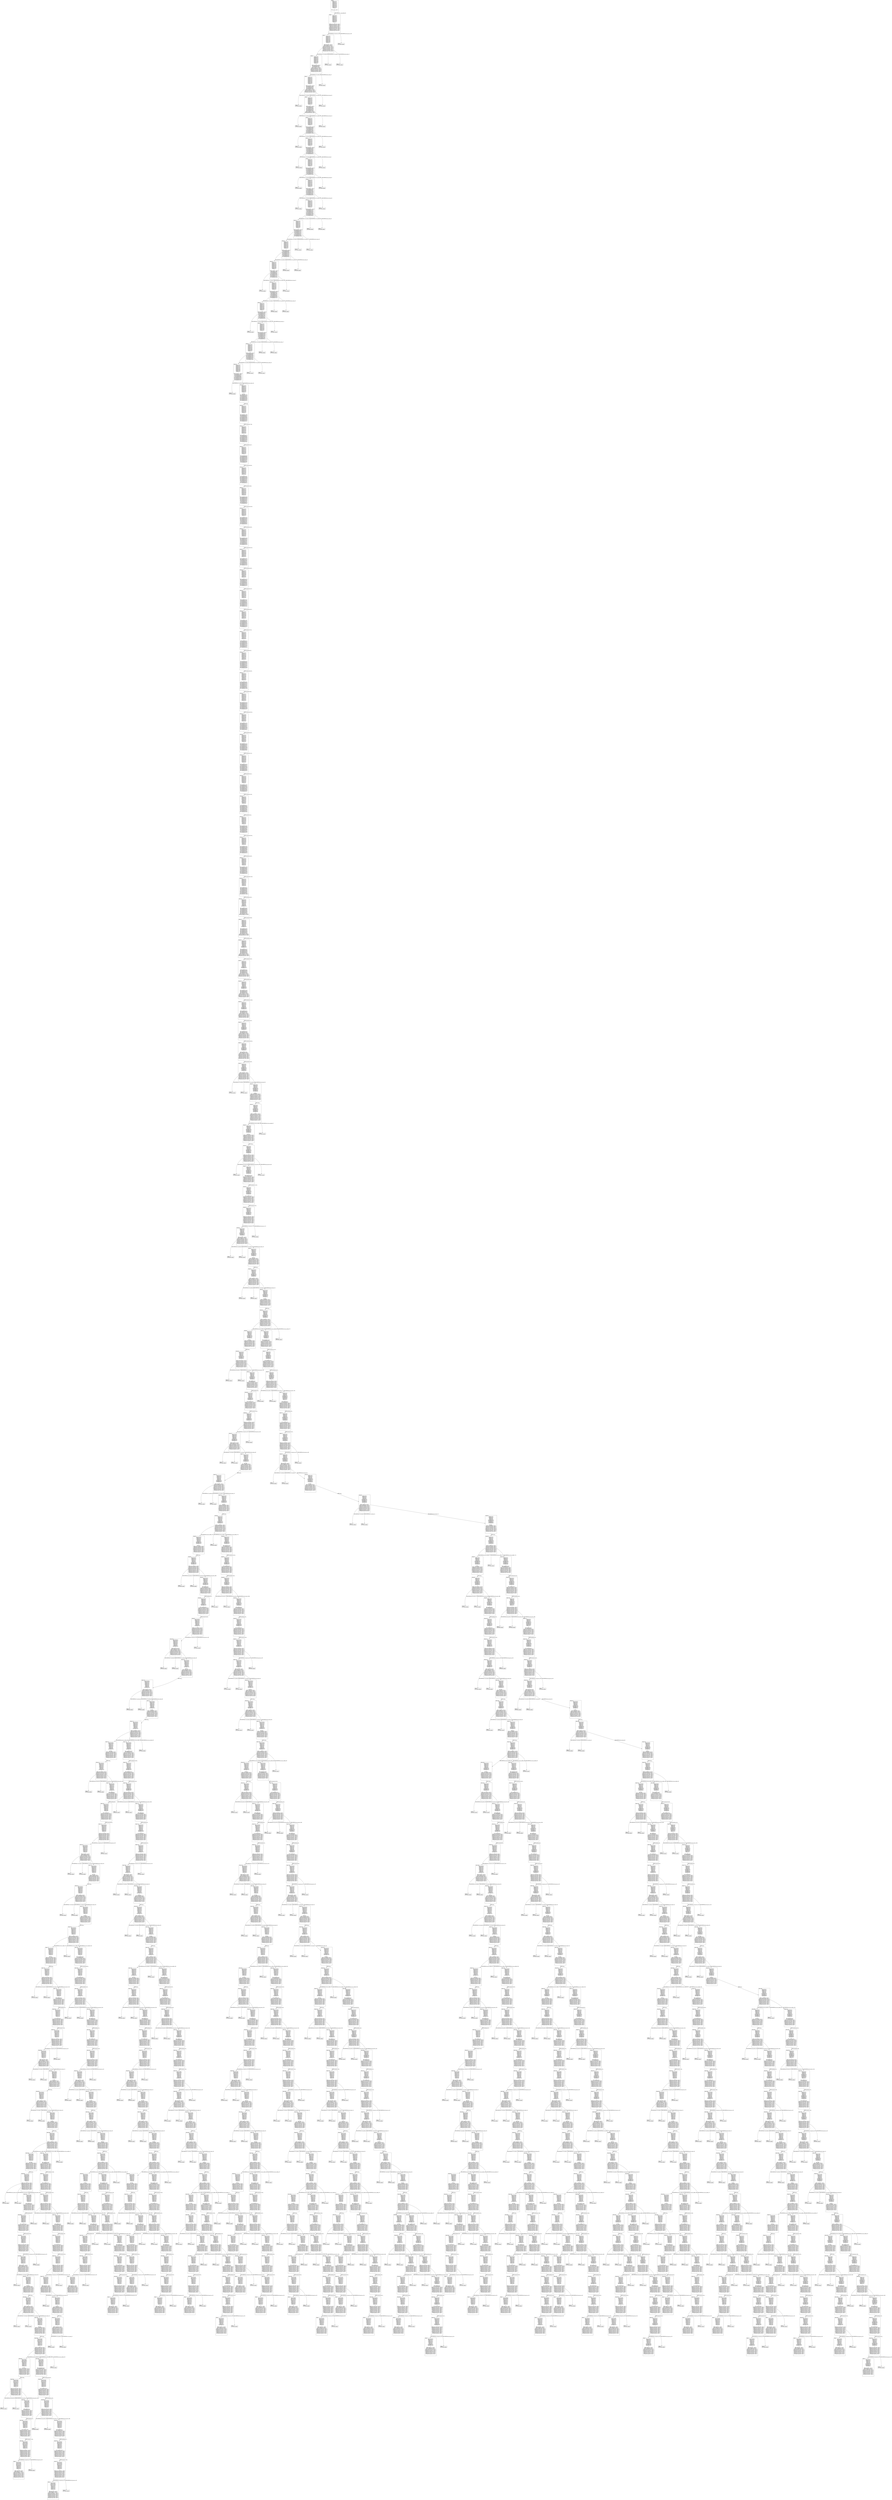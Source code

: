 digraph G {
    "4761584180918725620" [label="Node 0\l(mclear_b10_)\n(mclear_b11_)\n(mclear_b12_)\n(mclear_b13_)\n(mclear_b14_)\n(mclear_b15_)\n(mclear_b16_)\n(mclear_b18_)\n(mclear_b19_)\n(mclear_b1_)\n...\n------\nGT(x__top__ arity 1)\n...\n\l" shape="box"];
    "5187712355303903596" [label="Node 1\l(mclear_b10_)\n(mclear_b11_)\n(mclear_b12_)\n(mclear_b13_)\n(mclear_b14_)\n(mclear_b15_)\n(mclear_b16_)\n(mclear_b18_)\n(mclear_b19_)\n(mclear_b1_)\n...\n------\nGT(do_put_on_b15_b13_ arity 2)\nGT(do_put_on_b22_b15_ arity 2)\nGT(do_put_on_b10_b22_ arity 2)\nGT(do_put_on_b8_b10_ arity 2)\nGT(do_put_on_b12_b8_ arity 2)\nGT(do_put_on_b18_b12_ arity 2)\nGT(do_put_on_b17_b18_ arity 2)\nGT(do_put_on_b19_b17_ arity 2)\nGT(do_put_on_b6_b19_ arity 2)\nGT(do_put_on_b11_b6_ arity 2)\n...\n\l" shape="box"];
    "8253116471254919602" [label="Node 2\l(mclear_b10_)\n(mclear_b11_)\n(mclear_b12_)\n(mclear_b13_)\n(mclear_b14_)\n(mclear_b15_)\n(mclear_b16_)\n(mclear_b18_)\n(mclear_b19_)\n(mclear_b1_)\n...\n------\nGT(do_clear_b15_ arity 3)\nGT(do_clear_b13_ arity 3)\nGT(do_on_table_b13_ arity 2)\nGT(do_move_b15_b13_ arity 3)\nGT(do_put_on_b22_b15_ arity 2)\nGT(do_put_on_b10_b22_ arity 2)\nGT(do_put_on_b8_b10_ arity 2)\nGT(do_put_on_b12_b8_ arity 2)\nGT(do_put_on_b18_b12_ arity 2)\nGT(do_put_on_b17_b18_ arity 2)\n...\n\l" shape="box"];
    "8096336903968182027" [label="Node -1\lNOT APPLICABLE\l" shape="box"];
    "-3626471232985296437" [label="Node 3\l(mclear_b10_)\n(mclear_b11_)\n(mclear_b12_)\n(mclear_b13_)\n(mclear_b14_)\n(mclear_b15_)\n(mclear_b16_)\n(mclear_b18_)\n(mclear_b19_)\n(mclear_b1_)\n...\n------\nGT(do_clear_b20_ arity 2)\nOP( unstack_b20_b15_ )\nOP( putmdown_b20_ )\nGT(do_clear_b13_ arity 3)\nGT(do_on_table_b13_ arity 2)\nGT(do_move_b15_b13_ arity 3)\nGT(do_put_on_b22_b15_ arity 2)\nGT(do_put_on_b10_b22_ arity 2)\nGT(do_put_on_b8_b10_ arity 2)\nGT(do_put_on_b12_b8_ arity 2)\n...\n\l" shape="box"];
    "-8052355928002308659" [label="Node -1\lNOT APPLICABLE\l" shape="box"];
    "-7327950167271055219" [label="Node -1\lNOT APPLICABLE\l" shape="box"];
    "6545797136388335353" [label="Node 4\l(mclear_b10_)\n(mclear_b11_)\n(mclear_b12_)\n(mclear_b13_)\n(mclear_b14_)\n(mclear_b15_)\n(mclear_b16_)\n(mclear_b18_)\n(mclear_b19_)\n(mclear_b1_)\n...\n------\nGT(do_clear_b13_ arity 3)\nOP( unstack_b13_b20_ )\nOP( putmdown_b13_ )\nOP( unstack_b20_b15_ )\nOP( putmdown_b20_ )\nGT(do_clear_b13_ arity 3)\nGT(do_on_table_b13_ arity 2)\nGT(do_move_b15_b13_ arity 3)\nGT(do_put_on_b22_b15_ arity 2)\nGT(do_put_on_b10_b22_ arity 2)\n...\n\l" shape="box"];
    "2321982165056263164" [label="Node -1\lNOT APPLICABLE\l" shape="box"];
    "-705868636479774415" [label="Node -1\lNOT APPLICABLE\l" shape="box"];
    "-6552396772581316935" [label="Node 5\l(mclear_b10_)\n(mclear_b11_)\n(mclear_b12_)\n(mclear_b13_)\n(mclear_b14_)\n(mclear_b15_)\n(mclear_b16_)\n(mclear_b18_)\n(mclear_b19_)\n(mclear_b1_)\n...\n------\nGT(do_clear_b3_ arity 3)\nOP( unstack_b3_b13_ )\nOP( putmdown_b3_ )\nOP( unstack_b13_b20_ )\nOP( putmdown_b13_ )\nOP( unstack_b20_b15_ )\nOP( putmdown_b20_ )\nGT(do_clear_b13_ arity 3)\nGT(do_on_table_b13_ arity 2)\nGT(do_move_b15_b13_ arity 3)\n...\n\l" shape="box"];
    "-1533917791170666529" [label="Node -1\lNOT APPLICABLE\l" shape="box"];
    "-2655979096127256628" [label="Node -1\lNOT APPLICABLE\l" shape="box"];
    "-6392565290557104354" [label="Node 6\l(mclear_b10_)\n(mclear_b11_)\n(mclear_b12_)\n(mclear_b13_)\n(mclear_b14_)\n(mclear_b15_)\n(mclear_b16_)\n(mclear_b18_)\n(mclear_b19_)\n(mclear_b1_)\n...\n------\nGT(do_clear_b18_ arity 3)\nOP( unstack_b18_b3_ )\nOP( putmdown_b18_ )\nOP( unstack_b3_b13_ )\nOP( putmdown_b3_ )\nOP( unstack_b13_b20_ )\nOP( putmdown_b13_ )\nOP( unstack_b20_b15_ )\nOP( putmdown_b20_ )\nGT(do_clear_b13_ arity 3)\n...\n\l" shape="box"];
    "-2102539831105700590" [label="Node -1\lNOT APPLICABLE\l" shape="box"];
    "3800622942220229006" [label="Node -1\lNOT APPLICABLE\l" shape="box"];
    "-5176184886503268231" [label="Node 7\l(mclear_b10_)\n(mclear_b11_)\n(mclear_b12_)\n(mclear_b13_)\n(mclear_b14_)\n(mclear_b15_)\n(mclear_b16_)\n(mclear_b18_)\n(mclear_b19_)\n(mclear_b1_)\n...\n------\nGT(do_clear_b21_ arity 3)\nOP( unstack_b21_b18_ )\nOP( putmdown_b21_ )\nOP( unstack_b18_b3_ )\nOP( putmdown_b18_ )\nOP( unstack_b3_b13_ )\nOP( putmdown_b3_ )\nOP( unstack_b13_b20_ )\nOP( putmdown_b13_ )\nOP( unstack_b20_b15_ )\n...\n\l" shape="box"];
    "8173600723451643732" [label="Node -1\lNOT APPLICABLE\l" shape="box"];
    "2229891905101191764" [label="Node -1\lNOT APPLICABLE\l" shape="box"];
    "-3055890040297246391" [label="Node 8\l(mclear_b10_)\n(mclear_b11_)\n(mclear_b12_)\n(mclear_b13_)\n(mclear_b14_)\n(mclear_b15_)\n(mclear_b16_)\n(mclear_b18_)\n(mclear_b19_)\n(mclear_b1_)\n...\n------\nGT(do_clear_b23_ arity 3)\nOP( unstack_b23_b21_ )\nOP( putmdown_b23_ )\nOP( unstack_b21_b18_ )\nOP( putmdown_b21_ )\nOP( unstack_b18_b3_ )\nOP( putmdown_b18_ )\nOP( unstack_b3_b13_ )\nOP( putmdown_b3_ )\nOP( unstack_b13_b20_ )\n...\n\l" shape="box"];
    "-228331090043012170" [label="Node -1\lNOT APPLICABLE\l" shape="box"];
    "-150786929036517038" [label="Node -1\lNOT APPLICABLE\l" shape="box"];
    "-4054096410107321236" [label="Node 9\l(mclear_b10_)\n(mclear_b11_)\n(mclear_b12_)\n(mclear_b13_)\n(mclear_b14_)\n(mclear_b15_)\n(mclear_b16_)\n(mclear_b18_)\n(mclear_b19_)\n(mclear_b1_)\n...\n------\nGT(do_clear_b1_ arity 3)\nOP( unstack_b1_b23_ )\nOP( putmdown_b1_ )\nOP( unstack_b23_b21_ )\nOP( putmdown_b23_ )\nOP( unstack_b21_b18_ )\nOP( putmdown_b21_ )\nOP( unstack_b18_b3_ )\nOP( putmdown_b18_ )\nOP( unstack_b3_b13_ )\n...\n\l" shape="box"];
    "-7702973402645896605" [label="Node -1\lNOT APPLICABLE\l" shape="box"];
    "-497243093068368186" [label="Node -1\lNOT APPLICABLE\l" shape="box"];
    "9197167571054381790" [label="Node 10\l(mclear_b10_)\n(mclear_b11_)\n(mclear_b12_)\n(mclear_b13_)\n(mclear_b14_)\n(mclear_b15_)\n(mclear_b16_)\n(mclear_b18_)\n(mclear_b19_)\n(mclear_b1_)\n...\n------\nGT(do_clear_b11_ arity 3)\nOP( unstack_b11_b1_ )\nOP( putmdown_b11_ )\nOP( unstack_b1_b23_ )\nOP( putmdown_b1_ )\nOP( unstack_b23_b21_ )\nOP( putmdown_b23_ )\nOP( unstack_b21_b18_ )\nOP( putmdown_b21_ )\nOP( unstack_b18_b3_ )\n...\n\l" shape="box"];
    "-2176948418006233637" [label="Node -1\lNOT APPLICABLE\l" shape="box"];
    "-6278083911215669525" [label="Node 11\l(mclear_b10_)\n(mclear_b11_)\n(mclear_b12_)\n(mclear_b13_)\n(mclear_b14_)\n(mclear_b15_)\n(mclear_b16_)\n(mclear_b18_)\n(mclear_b19_)\n(mclear_b1_)\n...\n------\nGT(do_clear_b10_ arity 3)\nOP( unstack_b10_b11_ )\nOP( putmdown_b10_ )\nOP( unstack_b11_b1_ )\nOP( putmdown_b11_ )\nOP( unstack_b1_b23_ )\nOP( putmdown_b1_ )\nOP( unstack_b23_b21_ )\nOP( putmdown_b23_ )\nOP( unstack_b21_b18_ )\n...\n\l" shape="box"];
    "4239088082620319631" [label="Node -1\lNOT APPLICABLE\l" shape="box"];
    "1563797827904476127" [label="Node -1\lNOT APPLICABLE\l" shape="box"];
    "-3519223832737789100" [label="Node 12\l(mclear_b10_)\n(mclear_b11_)\n(mclear_b12_)\n(mclear_b13_)\n(mclear_b14_)\n(mclear_b15_)\n(mclear_b16_)\n(mclear_b18_)\n(mclear_b19_)\n(mclear_b1_)\n...\n------\nGT(do_clear_b6_ arity 3)\nOP( unstack_b6_b10_ )\nOP( putmdown_b6_ )\nOP( unstack_b10_b11_ )\nOP( putmdown_b10_ )\nOP( unstack_b11_b1_ )\nOP( putmdown_b11_ )\nOP( unstack_b1_b23_ )\nOP( putmdown_b1_ )\nOP( unstack_b23_b21_ )\n...\n\l" shape="box"];
    "7481113087950418739" [label="Node -1\lNOT APPLICABLE\l" shape="box"];
    "-5379470489693257868" [label="Node -1\lNOT APPLICABLE\l" shape="box"];
    "-74709603546477257" [label="Node 13\l(mclear_b10_)\n(mclear_b11_)\n(mclear_b12_)\n(mclear_b13_)\n(mclear_b14_)\n(mclear_b15_)\n(mclear_b16_)\n(mclear_b18_)\n(mclear_b19_)\n(mclear_b1_)\n...\n------\nGT(do_clear_b7_ arity 3)\nOP( unstack_b7_b6_ )\nOP( putmdown_b7_ )\nOP( unstack_b6_b10_ )\nOP( putmdown_b6_ )\nOP( unstack_b10_b11_ )\nOP( putmdown_b10_ )\nOP( unstack_b11_b1_ )\nOP( putmdown_b11_ )\nOP( unstack_b1_b23_ )\n...\n\l" shape="box"];
    "-9071666354245052410" [label="Node -1\lNOT APPLICABLE\l" shape="box"];
    "2702696018038390067" [label="Node -1\lNOT APPLICABLE\l" shape="box"];
    "-5429901974879975994" [label="Node -1\lNOT APPLICABLE\l" shape="box"];
    "2510469730304421195" [label="Node 14\l(mclear_b10_)\n(mclear_b11_)\n(mclear_b12_)\n(mclear_b13_)\n(mclear_b14_)\n(mclear_b15_)\n(mclear_b16_)\n(mclear_b18_)\n(mclear_b19_)\n(mclear_b1_)\n...\n------\nGT(do_clear_b12_ arity 3)\nOP( unstack_b12_b7_ )\nOP( putmdown_b12_ )\nOP( unstack_b7_b6_ )\nOP( putmdown_b7_ )\nOP( unstack_b6_b10_ )\nOP( putmdown_b6_ )\nOP( unstack_b10_b11_ )\nOP( putmdown_b10_ )\nOP( unstack_b11_b1_ )\n...\n\l" shape="box"];
    "-2036428536812996546" [label="Node -1\lNOT APPLICABLE\l" shape="box"];
    "-7913246471757907405" [label="Node 15\l(mclear_b10_)\n(mclear_b11_)\n(mclear_b12_)\n(mclear_b13_)\n(mclear_b14_)\n(mclear_b15_)\n(mclear_b16_)\n(mclear_b18_)\n(mclear_b19_)\n(mclear_b1_)\n...\n------\nGT(do_clear_b22_ arity 3)\nOP( unstack_b22_b12_ )\nOP( putmdown_b22_ )\nOP( unstack_b12_b7_ )\nOP( putmdown_b12_ )\nOP( unstack_b7_b6_ )\nOP( putmdown_b7_ )\nOP( unstack_b6_b10_ )\nOP( putmdown_b6_ )\nOP( unstack_b10_b11_ )\n...\n\l" shape="box"];
    "3957430534343549835" [label="Node -1\lNOT APPLICABLE\l" shape="box"];
    "8778013628902463001" [label="Node -1\lNOT APPLICABLE\l" shape="box"];
    "-2850531121141761481" [label="Node -1\lNOT APPLICABLE\l" shape="box"];
    "-7353090887815481692" [label="Node 16\l(mclear_b10_)\n(mclear_b11_)\n(mclear_b12_)\n(mclear_b13_)\n(mclear_b14_)\n(mclear_b15_)\n(mclear_b16_)\n(mclear_b18_)\n(mclear_b19_)\n(mclear_b1_)\n...\n------\nGT(do_clear_b16_ arity 3)\nOP( unstack_b16_b22_ )\nOP( putmdown_b16_ )\nOP( unstack_b22_b12_ )\nOP( putmdown_b22_ )\nOP( unstack_b12_b7_ )\nOP( putmdown_b12_ )\nOP( unstack_b7_b6_ )\nOP( putmdown_b7_ )\nOP( unstack_b6_b10_ )\n...\n\l" shape="box"];
    "-4208039316885607599" [label="Node -1\lNOT APPLICABLE\l" shape="box"];
    "-8939789247455717023" [label="Node 17\l(mclear_b10_)\n(mclear_b11_)\n(mclear_b12_)\n(mclear_b13_)\n(mclear_b14_)\n(mclear_b15_)\n(mclear_b16_)\n(mclear_b18_)\n(mclear_b19_)\n(mclear_b1_)\n...\n------\nGT(do_clear_b8_ arity 3)\nOP( unstack_b8_b16_ )\nOP( putmdown_b8_ )\nOP( unstack_b16_b22_ )\nOP( putmdown_b16_ )\nOP( unstack_b22_b12_ )\nOP( putmdown_b22_ )\nOP( unstack_b12_b7_ )\nOP( putmdown_b12_ )\nOP( unstack_b7_b6_ )\n...\n\l" shape="box"];
    "-3408217224070909822" [label="Node -1\lNOT APPLICABLE\l" shape="box"];
    "-2356838287186896707" [label="Node -1\lNOT APPLICABLE\l" shape="box"];
    "-5759081817837141928" [label="Node 18\l(mclear_b10_)\n(mclear_b11_)\n(mclear_b12_)\n(mclear_b13_)\n(mclear_b14_)\n(mclear_b15_)\n(mclear_b16_)\n(mclear_b18_)\n(mclear_b19_)\n(mclear_b1_)\n...\n------\nGT(do_clear_b17_ arity 2)\nOP( unstack_b17_b8_ )\nOP( putmdown_b17_ )\nOP( unstack_b8_b16_ )\nOP( putmdown_b8_ )\nOP( unstack_b16_b22_ )\nOP( putmdown_b16_ )\nOP( unstack_b22_b12_ )\nOP( putmdown_b22_ )\nOP( unstack_b12_b7_ )\n...\n\l" shape="box"];
    "-5399951605232942594" [label="Node -1\lNOT APPLICABLE\l" shape="box"];
    "-7185540178005001169" [label="Node -1\lNOT APPLICABLE\l" shape="box"];
    "-590485098857918012" [label="Node -1\lNOT APPLICABLE\l" shape="box"];
    "-2034699352486986411" [label="Node 19\l(mclear_b10_)\n(mclear_b11_)\n(mclear_b12_)\n(mclear_b13_)\n(mclear_b14_)\n(mclear_b15_)\n(mclear_b16_)\n(mclear_b18_)\n(mclear_b19_)\n(mclear_b1_)\n...\n------\nOP( nop__ )\nOP( unstack_b17_b8_ )\nOP( putmdown_b17_ )\nOP( unstack_b8_b16_ )\nOP( putmdown_b8_ )\nOP( unstack_b16_b22_ )\nOP( putmdown_b16_ )\nOP( unstack_b22_b12_ )\nOP( putmdown_b22_ )\nOP( unstack_b12_b7_ )\n...\n\l" shape="box"];
    "1404274441872081765" [label="Node 20\l(mclear_b10_)\n(mclear_b11_)\n(mclear_b12_)\n(mclear_b13_)\n(mclear_b14_)\n(mclear_b15_)\n(mclear_b16_)\n(mclear_b18_)\n(mclear_b19_)\n(mclear_b1_)\n...\n------\nOP( unstack_b17_b8_ )\nOP( putmdown_b17_ )\nOP( unstack_b8_b16_ )\nOP( putmdown_b8_ )\nOP( unstack_b16_b22_ )\nOP( putmdown_b16_ )\nOP( unstack_b22_b12_ )\nOP( putmdown_b22_ )\nOP( unstack_b12_b7_ )\nOP( putmdown_b12_ )\n...\n\l" shape="box"];
    "3836956873502139717" [label="Node 21\l(mclear_b10_)\n(mclear_b11_)\n(mclear_b12_)\n(mclear_b13_)\n(mclear_b14_)\n(mclear_b15_)\n(mclear_b16_)\n(mclear_b17_)\n(mclear_b18_)\n(mclear_b19_)\n...\n------\nOP( putmdown_b17_ )\nOP( unstack_b8_b16_ )\nOP( putmdown_b8_ )\nOP( unstack_b16_b22_ )\nOP( putmdown_b16_ )\nOP( unstack_b22_b12_ )\nOP( putmdown_b22_ )\nOP( unstack_b12_b7_ )\nOP( putmdown_b12_ )\nOP( unstack_b7_b6_ )\n...\n\l" shape="box"];
    "6671857777611135261" [label="Node 22\l(mclear_b10_)\n(mclear_b11_)\n(mclear_b12_)\n(mclear_b13_)\n(mclear_b14_)\n(mclear_b15_)\n(mclear_b16_)\n(mclear_b18_)\n(mclear_b19_)\n(mclear_b1_)\n...\n------\nOP( unstack_b8_b16_ )\nOP( putmdown_b8_ )\nOP( unstack_b16_b22_ )\nOP( putmdown_b16_ )\nOP( unstack_b22_b12_ )\nOP( putmdown_b22_ )\nOP( unstack_b12_b7_ )\nOP( putmdown_b12_ )\nOP( unstack_b7_b6_ )\nOP( putmdown_b7_ )\n...\n\l" shape="box"];
    "8183971191609338316" [label="Node 23\l(mclear_b10_)\n(mclear_b11_)\n(mclear_b12_)\n(mclear_b13_)\n(mclear_b14_)\n(mclear_b15_)\n(mclear_b18_)\n(mclear_b19_)\n(mclear_b1_)\n(mclear_b20_)\n...\n------\nOP( putmdown_b8_ )\nOP( unstack_b16_b22_ )\nOP( putmdown_b16_ )\nOP( unstack_b22_b12_ )\nOP( putmdown_b22_ )\nOP( unstack_b12_b7_ )\nOP( putmdown_b12_ )\nOP( unstack_b7_b6_ )\nOP( putmdown_b7_ )\nOP( unstack_b6_b10_ )\n...\n\l" shape="box"];
    "-5376859153051969270" [label="Node 24\l(mclear_b10_)\n(mclear_b11_)\n(mclear_b12_)\n(mclear_b13_)\n(mclear_b14_)\n(mclear_b15_)\n(mclear_b18_)\n(mclear_b19_)\n(mclear_b1_)\n(mclear_b20_)\n...\n------\nOP( unstack_b16_b22_ )\nOP( putmdown_b16_ )\nOP( unstack_b22_b12_ )\nOP( putmdown_b22_ )\nOP( unstack_b12_b7_ )\nOP( putmdown_b12_ )\nOP( unstack_b7_b6_ )\nOP( putmdown_b7_ )\nOP( unstack_b6_b10_ )\nOP( putmdown_b6_ )\n...\n\l" shape="box"];
    "-9152567256458281771" [label="Node 25\l(mclear_b10_)\n(mclear_b11_)\n(mclear_b12_)\n(mclear_b13_)\n(mclear_b14_)\n(mclear_b15_)\n(mclear_b16_)\n(mclear_b18_)\n(mclear_b19_)\n(mclear_b1_)\n...\n------\nOP( putmdown_b16_ )\nOP( unstack_b22_b12_ )\nOP( putmdown_b22_ )\nOP( unstack_b12_b7_ )\nOP( putmdown_b12_ )\nOP( unstack_b7_b6_ )\nOP( putmdown_b7_ )\nOP( unstack_b6_b10_ )\nOP( putmdown_b6_ )\nOP( unstack_b10_b11_ )\n...\n\l" shape="box"];
    "-1075405503980266503" [label="Node 26\l(mclear_b10_)\n(mclear_b11_)\n(mclear_b12_)\n(mclear_b13_)\n(mclear_b14_)\n(mclear_b15_)\n(mclear_b18_)\n(mclear_b19_)\n(mclear_b1_)\n(mclear_b20_)\n...\n------\nOP( unstack_b22_b12_ )\nOP( putmdown_b22_ )\nOP( unstack_b12_b7_ )\nOP( putmdown_b12_ )\nOP( unstack_b7_b6_ )\nOP( putmdown_b7_ )\nOP( unstack_b6_b10_ )\nOP( putmdown_b6_ )\nOP( unstack_b10_b11_ )\nOP( putmdown_b10_ )\n...\n\l" shape="box"];
    "5553814704449032574" [label="Node 27\l(mclear_b10_)\n(mclear_b11_)\n(mclear_b13_)\n(mclear_b14_)\n(mclear_b15_)\n(mclear_b18_)\n(mclear_b19_)\n(mclear_b1_)\n(mclear_b20_)\n(mclear_b21_)\n...\n------\nOP( putmdown_b22_ )\nOP( unstack_b12_b7_ )\nOP( putmdown_b12_ )\nOP( unstack_b7_b6_ )\nOP( putmdown_b7_ )\nOP( unstack_b6_b10_ )\nOP( putmdown_b6_ )\nOP( unstack_b10_b11_ )\nOP( putmdown_b10_ )\nOP( unstack_b11_b1_ )\n...\n\l" shape="box"];
    "-4679858169546694246" [label="Node 28\l(mclear_b10_)\n(mclear_b11_)\n(mclear_b13_)\n(mclear_b14_)\n(mclear_b15_)\n(mclear_b18_)\n(mclear_b19_)\n(mclear_b1_)\n(mclear_b20_)\n(mclear_b21_)\n...\n------\nOP( unstack_b12_b7_ )\nOP( putmdown_b12_ )\nOP( unstack_b7_b6_ )\nOP( putmdown_b7_ )\nOP( unstack_b6_b10_ )\nOP( putmdown_b6_ )\nOP( unstack_b10_b11_ )\nOP( putmdown_b10_ )\nOP( unstack_b11_b1_ )\nOP( putmdown_b11_ )\n...\n\l" shape="box"];
    "8694304270387163661" [label="Node 29\l(mclear_b10_)\n(mclear_b11_)\n(mclear_b12_)\n(mclear_b13_)\n(mclear_b14_)\n(mclear_b15_)\n(mclear_b18_)\n(mclear_b19_)\n(mclear_b1_)\n(mclear_b20_)\n...\n------\nOP( putmdown_b12_ )\nOP( unstack_b7_b6_ )\nOP( putmdown_b7_ )\nOP( unstack_b6_b10_ )\nOP( putmdown_b6_ )\nOP( unstack_b10_b11_ )\nOP( putmdown_b10_ )\nOP( unstack_b11_b1_ )\nOP( putmdown_b11_ )\nOP( unstack_b1_b23_ )\n...\n\l" shape="box"];
    "6893755668337978278" [label="Node 30\l(mclear_b10_)\n(mclear_b11_)\n(mclear_b13_)\n(mclear_b14_)\n(mclear_b15_)\n(mclear_b18_)\n(mclear_b19_)\n(mclear_b1_)\n(mclear_b20_)\n(mclear_b21_)\n...\n------\nOP( unstack_b7_b6_ )\nOP( putmdown_b7_ )\nOP( unstack_b6_b10_ )\nOP( putmdown_b6_ )\nOP( unstack_b10_b11_ )\nOP( putmdown_b10_ )\nOP( unstack_b11_b1_ )\nOP( putmdown_b11_ )\nOP( unstack_b1_b23_ )\nOP( putmdown_b1_ )\n...\n\l" shape="box"];
    "-7684062394599035340" [label="Node 31\l(mclear_b10_)\n(mclear_b11_)\n(mclear_b13_)\n(mclear_b14_)\n(mclear_b15_)\n(mclear_b18_)\n(mclear_b19_)\n(mclear_b1_)\n(mclear_b20_)\n(mclear_b21_)\n...\n------\nOP( putmdown_b7_ )\nOP( unstack_b6_b10_ )\nOP( putmdown_b6_ )\nOP( unstack_b10_b11_ )\nOP( putmdown_b10_ )\nOP( unstack_b11_b1_ )\nOP( putmdown_b11_ )\nOP( unstack_b1_b23_ )\nOP( putmdown_b1_ )\nOP( unstack_b23_b21_ )\n...\n\l" shape="box"];
    "-1164266125243211256" [label="Node 32\l(mclear_b10_)\n(mclear_b11_)\n(mclear_b13_)\n(mclear_b14_)\n(mclear_b15_)\n(mclear_b18_)\n(mclear_b19_)\n(mclear_b1_)\n(mclear_b20_)\n(mclear_b21_)\n...\n------\nOP( unstack_b6_b10_ )\nOP( putmdown_b6_ )\nOP( unstack_b10_b11_ )\nOP( putmdown_b10_ )\nOP( unstack_b11_b1_ )\nOP( putmdown_b11_ )\nOP( unstack_b1_b23_ )\nOP( putmdown_b1_ )\nOP( unstack_b23_b21_ )\nOP( putmdown_b23_ )\n...\n\l" shape="box"];
    "936773801540079730" [label="Node 33\l(mclear_b11_)\n(mclear_b13_)\n(mclear_b14_)\n(mclear_b15_)\n(mclear_b18_)\n(mclear_b19_)\n(mclear_b1_)\n(mclear_b20_)\n(mclear_b21_)\n(mclear_b23_)\n...\n------\nOP( putmdown_b6_ )\nOP( unstack_b10_b11_ )\nOP( putmdown_b10_ )\nOP( unstack_b11_b1_ )\nOP( putmdown_b11_ )\nOP( unstack_b1_b23_ )\nOP( putmdown_b1_ )\nOP( unstack_b23_b21_ )\nOP( putmdown_b23_ )\nOP( unstack_b21_b18_ )\n...\n\l" shape="box"];
    "-3867787806208530403" [label="Node 34\l(mclear_b11_)\n(mclear_b13_)\n(mclear_b14_)\n(mclear_b15_)\n(mclear_b18_)\n(mclear_b19_)\n(mclear_b1_)\n(mclear_b20_)\n(mclear_b21_)\n(mclear_b23_)\n...\n------\nOP( unstack_b10_b11_ )\nOP( putmdown_b10_ )\nOP( unstack_b11_b1_ )\nOP( putmdown_b11_ )\nOP( unstack_b1_b23_ )\nOP( putmdown_b1_ )\nOP( unstack_b23_b21_ )\nOP( putmdown_b23_ )\nOP( unstack_b21_b18_ )\nOP( putmdown_b21_ )\n...\n\l" shape="box"];
    "-8355567571924782232" [label="Node 35\l(mclear_b10_)\n(mclear_b13_)\n(mclear_b14_)\n(mclear_b15_)\n(mclear_b18_)\n(mclear_b19_)\n(mclear_b1_)\n(mclear_b20_)\n(mclear_b21_)\n(mclear_b23_)\n...\n------\nOP( putmdown_b10_ )\nOP( unstack_b11_b1_ )\nOP( putmdown_b11_ )\nOP( unstack_b1_b23_ )\nOP( putmdown_b1_ )\nOP( unstack_b23_b21_ )\nOP( putmdown_b23_ )\nOP( unstack_b21_b18_ )\nOP( putmdown_b21_ )\nOP( unstack_b18_b3_ )\n...\n\l" shape="box"];
    "5885207626036228760" [label="Node 36\l(mclear_b13_)\n(mclear_b14_)\n(mclear_b15_)\n(mclear_b18_)\n(mclear_b19_)\n(mclear_b1_)\n(mclear_b20_)\n(mclear_b21_)\n(mclear_b23_)\n(mclear_b3_)\n...\n------\nOP( unstack_b11_b1_ )\nOP( putmdown_b11_ )\nOP( unstack_b1_b23_ )\nOP( putmdown_b1_ )\nOP( unstack_b23_b21_ )\nOP( putmdown_b23_ )\nOP( unstack_b21_b18_ )\nOP( putmdown_b21_ )\nOP( unstack_b18_b3_ )\nOP( putmdown_b18_ )\n...\n\l" shape="box"];
    "-6763751716253395085" [label="Node 37\l(mclear_b11_)\n(mclear_b13_)\n(mclear_b14_)\n(mclear_b15_)\n(mclear_b18_)\n(mclear_b19_)\n(mclear_b20_)\n(mclear_b21_)\n(mclear_b23_)\n(mclear_b3_)\n...\n------\nOP( putmdown_b11_ )\nOP( unstack_b1_b23_ )\nOP( putmdown_b1_ )\nOP( unstack_b23_b21_ )\nOP( putmdown_b23_ )\nOP( unstack_b21_b18_ )\nOP( putmdown_b21_ )\nOP( unstack_b18_b3_ )\nOP( putmdown_b18_ )\nOP( unstack_b3_b13_ )\n...\n\l" shape="box"];
    "-6705190787383187520" [label="Node 38\l(mclear_b13_)\n(mclear_b14_)\n(mclear_b15_)\n(mclear_b18_)\n(mclear_b19_)\n(mclear_b20_)\n(mclear_b21_)\n(mclear_b23_)\n(mclear_b3_)\n(mclear_b4_)\n...\n------\nOP( unstack_b1_b23_ )\nOP( putmdown_b1_ )\nOP( unstack_b23_b21_ )\nOP( putmdown_b23_ )\nOP( unstack_b21_b18_ )\nOP( putmdown_b21_ )\nOP( unstack_b18_b3_ )\nOP( putmdown_b18_ )\nOP( unstack_b3_b13_ )\nOP( putmdown_b3_ )\n...\n\l" shape="box"];
    "-504625519454833095" [label="Node 39\l(mclear_b13_)\n(mclear_b14_)\n(mclear_b15_)\n(mclear_b18_)\n(mclear_b19_)\n(mclear_b1_)\n(mclear_b20_)\n(mclear_b21_)\n(mclear_b3_)\n(mclear_b4_)\n...\n------\nOP( putmdown_b1_ )\nOP( unstack_b23_b21_ )\nOP( putmdown_b23_ )\nOP( unstack_b21_b18_ )\nOP( putmdown_b21_ )\nOP( unstack_b18_b3_ )\nOP( putmdown_b18_ )\nOP( unstack_b3_b13_ )\nOP( putmdown_b3_ )\nOP( unstack_b13_b20_ )\n...\n\l" shape="box"];
    "5663996545984652860" [label="Node 40\l(mclear_b13_)\n(mclear_b14_)\n(mclear_b15_)\n(mclear_b18_)\n(mclear_b19_)\n(mclear_b20_)\n(mclear_b21_)\n(mclear_b3_)\n(mclear_b4_)\n(mclear_b5_)\n...\n------\nOP( unstack_b23_b21_ )\nOP( putmdown_b23_ )\nOP( unstack_b21_b18_ )\nOP( putmdown_b21_ )\nOP( unstack_b18_b3_ )\nOP( putmdown_b18_ )\nOP( unstack_b3_b13_ )\nOP( putmdown_b3_ )\nOP( unstack_b13_b20_ )\nOP( putmdown_b13_ )\n...\n\l" shape="box"];
    "-2582759580819877017" [label="Node 41\l(mclear_b13_)\n(mclear_b14_)\n(mclear_b15_)\n(mclear_b18_)\n(mclear_b19_)\n(mclear_b20_)\n(mclear_b23_)\n(mclear_b3_)\n(mclear_b4_)\n(mclear_b5_)\n...\n------\nOP( putmdown_b23_ )\nOP( unstack_b21_b18_ )\nOP( putmdown_b21_ )\nOP( unstack_b18_b3_ )\nOP( putmdown_b18_ )\nOP( unstack_b3_b13_ )\nOP( putmdown_b3_ )\nOP( unstack_b13_b20_ )\nOP( putmdown_b13_ )\nOP( unstack_b20_b15_ )\n...\n\l" shape="box"];
    "-6928358731640850028" [label="Node 42\l(mclear_b13_)\n(mclear_b14_)\n(mclear_b15_)\n(mclear_b18_)\n(mclear_b19_)\n(mclear_b20_)\n(mclear_b3_)\n(mclear_b4_)\n(mclear_b5_)\n(mclear_b9_)\n...\n------\nOP( unstack_b21_b18_ )\nOP( putmdown_b21_ )\nOP( unstack_b18_b3_ )\nOP( putmdown_b18_ )\nOP( unstack_b3_b13_ )\nOP( putmdown_b3_ )\nOP( unstack_b13_b20_ )\nOP( putmdown_b13_ )\nOP( unstack_b20_b15_ )\nOP( putmdown_b20_ )\n...\n\l" shape="box"];
    "-1984328712240736853" [label="Node 43\l(mclear_b13_)\n(mclear_b14_)\n(mclear_b15_)\n(mclear_b19_)\n(mclear_b20_)\n(mclear_b21_)\n(mclear_b3_)\n(mclear_b4_)\n(mclear_b5_)\n(mclear_b9_)\n...\n------\nOP( putmdown_b21_ )\nOP( unstack_b18_b3_ )\nOP( putmdown_b18_ )\nOP( unstack_b3_b13_ )\nOP( putmdown_b3_ )\nOP( unstack_b13_b20_ )\nOP( putmdown_b13_ )\nOP( unstack_b20_b15_ )\nOP( putmdown_b20_ )\nGT(do_clear_b13_ arity 3)\n...\n\l" shape="box"];
    "5980978457766784643" [label="Node 44\l(mclear_b13_)\n(mclear_b14_)\n(mclear_b15_)\n(mclear_b19_)\n(mclear_b20_)\n(mclear_b3_)\n(mclear_b4_)\n(mclear_b5_)\n(mclear_b9_)\n(montable_b13_)\n...\n------\nOP( unstack_b18_b3_ )\nOP( putmdown_b18_ )\nOP( unstack_b3_b13_ )\nOP( putmdown_b3_ )\nOP( unstack_b13_b20_ )\nOP( putmdown_b13_ )\nOP( unstack_b20_b15_ )\nOP( putmdown_b20_ )\nGT(do_clear_b13_ arity 3)\nGT(do_on_table_b13_ arity 2)\n...\n\l" shape="box"];
    "-6734436816844936323" [label="Node 45\l(mclear_b13_)\n(mclear_b14_)\n(mclear_b15_)\n(mclear_b18_)\n(mclear_b19_)\n(mclear_b20_)\n(mclear_b4_)\n(mclear_b5_)\n(mclear_b9_)\n(montable_b13_)\n...\n------\nOP( putmdown_b18_ )\nOP( unstack_b3_b13_ )\nOP( putmdown_b3_ )\nOP( unstack_b13_b20_ )\nOP( putmdown_b13_ )\nOP( unstack_b20_b15_ )\nOP( putmdown_b20_ )\nGT(do_clear_b13_ arity 3)\nGT(do_on_table_b13_ arity 2)\nGT(do_move_b15_b13_ arity 3)\n...\n\l" shape="box"];
    "5971368825829067759" [label="Node 46\l(mclear_b13_)\n(mclear_b14_)\n(mclear_b15_)\n(mclear_b19_)\n(mclear_b20_)\n(mclear_b4_)\n(mclear_b5_)\n(mclear_b9_)\n(montable_b13_)\n(montable_b15_)\n...\n------\nOP( unstack_b3_b13_ )\nOP( putmdown_b3_ )\nOP( unstack_b13_b20_ )\nOP( putmdown_b13_ )\nOP( unstack_b20_b15_ )\nOP( putmdown_b20_ )\nGT(do_clear_b13_ arity 3)\nGT(do_on_table_b13_ arity 2)\nGT(do_move_b15_b13_ arity 3)\nGT(do_put_on_b22_b15_ arity 2)\n...\n\l" shape="box"];
    "7060511695846793297" [label="Node 47\l(mclear_b14_)\n(mclear_b15_)\n(mclear_b19_)\n(mclear_b20_)\n(mclear_b3_)\n(mclear_b4_)\n(mclear_b5_)\n(mclear_b9_)\n(montable_b13_)\n(montable_b15_)\n...\n------\nOP( putmdown_b3_ )\nOP( unstack_b13_b20_ )\nOP( putmdown_b13_ )\nOP( unstack_b20_b15_ )\nOP( putmdown_b20_ )\nGT(do_clear_b13_ arity 3)\nGT(do_on_table_b13_ arity 2)\nGT(do_move_b15_b13_ arity 3)\nGT(do_put_on_b22_b15_ arity 2)\nGT(do_put_on_b10_b22_ arity 2)\n...\n\l" shape="box"];
    "-8792509510919485616" [label="Node 48\l(mclear_b14_)\n(mclear_b15_)\n(mclear_b19_)\n(mclear_b20_)\n(mclear_b4_)\n(mclear_b5_)\n(mclear_b9_)\n(montable_b13_)\n(montable_b15_)\n(montable_b19_)\n...\n------\nOP( unstack_b13_b20_ )\nOP( putmdown_b13_ )\nOP( unstack_b20_b15_ )\nOP( putmdown_b20_ )\nGT(do_clear_b13_ arity 3)\nGT(do_on_table_b13_ arity 2)\nGT(do_move_b15_b13_ arity 3)\nGT(do_put_on_b22_b15_ arity 2)\nGT(do_put_on_b10_b22_ arity 2)\nGT(do_put_on_b8_b10_ arity 2)\n...\n\l" shape="box"];
    "-6997980912760477528" [label="Node 49\l(mclear_b13_)\n(mclear_b14_)\n(mclear_b15_)\n(mclear_b19_)\n(mclear_b4_)\n(mclear_b5_)\n(mclear_b9_)\n(montable_b13_)\n(montable_b15_)\n(montable_b19_)\n...\n------\nOP( putmdown_b13_ )\nOP( unstack_b20_b15_ )\nOP( putmdown_b20_ )\nGT(do_clear_b13_ arity 3)\nGT(do_on_table_b13_ arity 2)\nGT(do_move_b15_b13_ arity 3)\nGT(do_put_on_b22_b15_ arity 2)\nGT(do_put_on_b10_b22_ arity 2)\nGT(do_put_on_b8_b10_ arity 2)\nGT(do_put_on_b12_b8_ arity 2)\n...\n\l" shape="box"];
    "803736940754134749" [label="Node 50\l(mclear_b14_)\n(mclear_b15_)\n(mclear_b19_)\n(mclear_b4_)\n(mclear_b5_)\n(mclear_b9_)\n(montable_b15_)\n(montable_b19_)\n(montable_b20_)\n(montable_b2_)\n...\n------\nOP( unstack_b20_b15_ )\nOP( putmdown_b20_ )\nGT(do_clear_b13_ arity 3)\nGT(do_on_table_b13_ arity 2)\nGT(do_move_b15_b13_ arity 3)\nGT(do_put_on_b22_b15_ arity 2)\nGT(do_put_on_b10_b22_ arity 2)\nGT(do_put_on_b8_b10_ arity 2)\nGT(do_put_on_b12_b8_ arity 2)\nGT(do_put_on_b18_b12_ arity 2)\n...\n\l" shape="box"];
    "-93054253006179280" [label="Node 51\l(mclear_b14_)\n(mclear_b19_)\n(mclear_b20_)\n(mclear_b4_)\n(mclear_b5_)\n(mclear_b9_)\n(montable_b15_)\n(montable_b19_)\n(montable_b20_)\n(montable_b2_)\n...\n------\nOP( putmdown_b20_ )\nGT(do_clear_b13_ arity 3)\nGT(do_on_table_b13_ arity 2)\nGT(do_move_b15_b13_ arity 3)\nGT(do_put_on_b22_b15_ arity 2)\nGT(do_put_on_b10_b22_ arity 2)\nGT(do_put_on_b8_b10_ arity 2)\nGT(do_put_on_b12_b8_ arity 2)\nGT(do_put_on_b18_b12_ arity 2)\nGT(do_put_on_b17_b18_ arity 2)\n...\n\l" shape="box"];
    "9094313021290500763" [label="Node 52\l(mclear_b14_)\n(mclear_b19_)\n(mclear_b4_)\n(mclear_b5_)\n(mclear_b9_)\n(montable_b15_)\n(montable_b19_)\n(montable_b2_)\n(montable_b4_)\n(montable_b9_)\n...\n------\nGT(do_clear_b13_ arity 3)\nGT(do_on_table_b13_ arity 2)\nGT(do_move_b15_b13_ arity 3)\nGT(do_put_on_b22_b15_ arity 2)\nGT(do_put_on_b10_b22_ arity 2)\nGT(do_put_on_b8_b10_ arity 2)\nGT(do_put_on_b12_b8_ arity 2)\nGT(do_put_on_b18_b12_ arity 2)\nGT(do_put_on_b17_b18_ arity 2)\nGT(do_put_on_b19_b17_ arity 2)\n...\n\l" shape="box"];
    "5387545988422660407" [label="Node -1\lNOT APPLICABLE\l" shape="box"];
    "5060118600069283672" [label="Node -1\lNOT APPLICABLE\l" shape="box"];
    "7417857345145321620" [label="Node 53\l(mclear_b14_)\n(mclear_b19_)\n(mclear_b4_)\n(mclear_b5_)\n(mclear_b9_)\n(montable_b15_)\n(montable_b19_)\n(montable_b2_)\n(montable_b4_)\n(montable_b9_)\n...\n------\nOP( nop__ )\nGT(do_on_table_b13_ arity 2)\nGT(do_move_b15_b13_ arity 3)\nGT(do_put_on_b22_b15_ arity 2)\nGT(do_put_on_b10_b22_ arity 2)\nGT(do_put_on_b8_b10_ arity 2)\nGT(do_put_on_b12_b8_ arity 2)\nGT(do_put_on_b18_b12_ arity 2)\nGT(do_put_on_b17_b18_ arity 2)\nGT(do_put_on_b19_b17_ arity 2)\n...\n\l" shape="box"];
    "-7856561870916755785" [label="Node 54\l(mclear_b14_)\n(mclear_b19_)\n(mclear_b4_)\n(mclear_b5_)\n(mclear_b9_)\n(montable_b15_)\n(montable_b19_)\n(montable_b2_)\n(montable_b4_)\n(montable_b9_)\n...\n------\nGT(do_on_table_b13_ arity 2)\nGT(do_move_b15_b13_ arity 3)\nGT(do_put_on_b22_b15_ arity 2)\nGT(do_put_on_b10_b22_ arity 2)\nGT(do_put_on_b8_b10_ arity 2)\nGT(do_put_on_b12_b8_ arity 2)\nGT(do_put_on_b18_b12_ arity 2)\nGT(do_put_on_b17_b18_ arity 2)\nGT(do_put_on_b19_b17_ arity 2)\nGT(do_put_on_b6_b19_ arity 2)\n...\n\l" shape="box"];
    "-6926942522731589630" [label="Node 55\l(mclear_b14_)\n(mclear_b19_)\n(mclear_b4_)\n(mclear_b5_)\n(mclear_b9_)\n(montable_b15_)\n(montable_b19_)\n(montable_b2_)\n(montable_b4_)\n(montable_b9_)\n...\n------\nOP( nop__ )\nGT(do_move_b15_b13_ arity 3)\nGT(do_put_on_b22_b15_ arity 2)\nGT(do_put_on_b10_b22_ arity 2)\nGT(do_put_on_b8_b10_ arity 2)\nGT(do_put_on_b12_b8_ arity 2)\nGT(do_put_on_b18_b12_ arity 2)\nGT(do_put_on_b17_b18_ arity 2)\nGT(do_put_on_b19_b17_ arity 2)\nGT(do_put_on_b6_b19_ arity 2)\n...\n\l" shape="box"];
    "-679895311742134507" [label="Node -1\lNOT APPLICABLE\l" shape="box"];
    "1577105453928083315" [label="Node 56\l(mclear_b14_)\n(mclear_b19_)\n(mclear_b4_)\n(mclear_b5_)\n(mclear_b9_)\n(montable_b15_)\n(montable_b19_)\n(montable_b2_)\n(montable_b4_)\n(montable_b9_)\n...\n------\nGT(do_move_b15_b13_ arity 3)\nGT(do_put_on_b22_b15_ arity 2)\nGT(do_put_on_b10_b22_ arity 2)\nGT(do_put_on_b8_b10_ arity 2)\nGT(do_put_on_b12_b8_ arity 2)\nGT(do_put_on_b18_b12_ arity 2)\nGT(do_put_on_b17_b18_ arity 2)\nGT(do_put_on_b19_b17_ arity 2)\nGT(do_put_on_b6_b19_ arity 2)\nGT(do_put_on_b11_b6_ arity 2)\n...\n\l" shape="box"];
    "-3775374001414671434" [label="Node -1\lNOT APPLICABLE\l" shape="box"];
    "8460187886613239994" [label="Node 57\l(mclear_b14_)\n(mclear_b19_)\n(mclear_b4_)\n(mclear_b5_)\n(mclear_b9_)\n(montable_b15_)\n(montable_b19_)\n(montable_b2_)\n(montable_b4_)\n(montable_b9_)\n...\n------\nOP( unstack_b15_b19_ )\nOP( stack_b15_b13_ )\nGT(do_put_on_b22_b15_ arity 2)\nGT(do_put_on_b10_b22_ arity 2)\nGT(do_put_on_b8_b10_ arity 2)\nGT(do_put_on_b12_b8_ arity 2)\nGT(do_put_on_b18_b12_ arity 2)\nGT(do_put_on_b17_b18_ arity 2)\nGT(do_put_on_b19_b17_ arity 2)\nGT(do_put_on_b6_b19_ arity 2)\n...\n\l" shape="box"];
    "6180431548853071440" [label="Node -1\lNOT APPLICABLE\l" shape="box"];
    "1042200807870849806" [label="Node 58\l(mclear_b14_)\n(mclear_b15_)\n(mclear_b4_)\n(mclear_b5_)\n(mclear_b9_)\n(montable_b15_)\n(montable_b19_)\n(montable_b2_)\n(montable_b4_)\n(montable_b9_)\n...\n------\nOP( stack_b15_b13_ )\nGT(do_put_on_b22_b15_ arity 2)\nGT(do_put_on_b10_b22_ arity 2)\nGT(do_put_on_b8_b10_ arity 2)\nGT(do_put_on_b12_b8_ arity 2)\nGT(do_put_on_b18_b12_ arity 2)\nGT(do_put_on_b17_b18_ arity 2)\nGT(do_put_on_b19_b17_ arity 2)\nGT(do_put_on_b6_b19_ arity 2)\nGT(do_put_on_b11_b6_ arity 2)\n...\n\l" shape="box"];
    "-8367161517880109201" [label="Node 59\l(pon_b15_b13_)\n(mclear_b13_)\n(mclear_b14_)\n(mclear_b4_)\n(mclear_b5_)\n(mclear_b9_)\n(montable_b15_)\n(montable_b19_)\n(montable_b2_)\n(montable_b4_)\n...\n------\nGT(do_put_on_b22_b15_ arity 2)\nGT(do_put_on_b10_b22_ arity 2)\nGT(do_put_on_b8_b10_ arity 2)\nGT(do_put_on_b12_b8_ arity 2)\nGT(do_put_on_b18_b12_ arity 2)\nGT(do_put_on_b17_b18_ arity 2)\nGT(do_put_on_b19_b17_ arity 2)\nGT(do_put_on_b6_b19_ arity 2)\nGT(do_put_on_b11_b6_ arity 2)\nGT(do_put_on_b9_b11_ arity 2)\n...\n\l" shape="box"];
    "-5375601945774504166" [label="Node 60\l(pon_b15_b13_)\n(mclear_b13_)\n(mclear_b14_)\n(mclear_b4_)\n(mclear_b5_)\n(mclear_b9_)\n(montable_b15_)\n(montable_b19_)\n(montable_b2_)\n(montable_b4_)\n...\n------\nGT(do_clear_b22_ arity 3)\nGT(do_clear_b15_ arity 3)\nGT(do_on_table_b15_ arity 3)\nGT(do_move_b22_b15_ arity 3)\nGT(do_put_on_b10_b22_ arity 2)\nGT(do_put_on_b8_b10_ arity 2)\nGT(do_put_on_b12_b8_ arity 2)\nGT(do_put_on_b18_b12_ arity 2)\nGT(do_put_on_b17_b18_ arity 2)\nGT(do_put_on_b19_b17_ arity 2)\n...\n\l" shape="box"];
    "3165044591809795539" [label="Node -1\lNOT APPLICABLE\l" shape="box"];
    "-3928266809269755332" [label="Node -1\lNOT APPLICABLE\l" shape="box"];
    "4866425929985773617" [label="Node -1\lNOT APPLICABLE\l" shape="box"];
    "4172400101646818547" [label="Node 61\l(pon_b15_b13_)\n(mclear_b13_)\n(mclear_b14_)\n(mclear_b4_)\n(mclear_b5_)\n(mclear_b9_)\n(montable_b15_)\n(montable_b19_)\n(montable_b2_)\n(montable_b4_)\n...\n------\nOP( nop__ )\nGT(do_clear_b15_ arity 3)\nGT(do_on_table_b15_ arity 3)\nGT(do_move_b22_b15_ arity 3)\nGT(do_put_on_b10_b22_ arity 2)\nGT(do_put_on_b8_b10_ arity 2)\nGT(do_put_on_b12_b8_ arity 2)\nGT(do_put_on_b18_b12_ arity 2)\nGT(do_put_on_b17_b18_ arity 2)\nGT(do_put_on_b19_b17_ arity 2)\n...\n\l" shape="box"];
    "2244631593944527419" [label="Node 62\l(pon_b15_b13_)\n(mclear_b13_)\n(mclear_b14_)\n(mclear_b4_)\n(mclear_b5_)\n(mclear_b9_)\n(montable_b15_)\n(montable_b19_)\n(montable_b2_)\n(montable_b4_)\n...\n------\nGT(do_clear_b15_ arity 3)\nGT(do_on_table_b15_ arity 3)\nGT(do_move_b22_b15_ arity 3)\nGT(do_put_on_b10_b22_ arity 2)\nGT(do_put_on_b8_b10_ arity 2)\nGT(do_put_on_b12_b8_ arity 2)\nGT(do_put_on_b18_b12_ arity 2)\nGT(do_put_on_b17_b18_ arity 2)\nGT(do_put_on_b19_b17_ arity 2)\nGT(do_put_on_b6_b19_ arity 2)\n...\n\l" shape="box"];
    "-6323495517184091127" [label="Node -1\lNOT APPLICABLE\l" shape="box"];
    "6784305829117942493" [label="Node -1\lNOT APPLICABLE\l" shape="box"];
    "1056477298627607587" [label="Node 63\l(pon_b15_b13_)\n(mclear_b13_)\n(mclear_b14_)\n(mclear_b4_)\n(mclear_b5_)\n(mclear_b9_)\n(montable_b15_)\n(montable_b19_)\n(montable_b2_)\n(montable_b4_)\n...\n------\nOP( nop__ )\nGT(do_on_table_b15_ arity 3)\nGT(do_move_b22_b15_ arity 3)\nGT(do_put_on_b10_b22_ arity 2)\nGT(do_put_on_b8_b10_ arity 2)\nGT(do_put_on_b12_b8_ arity 2)\nGT(do_put_on_b18_b12_ arity 2)\nGT(do_put_on_b17_b18_ arity 2)\nGT(do_put_on_b19_b17_ arity 2)\nGT(do_put_on_b6_b19_ arity 2)\n...\n\l" shape="box"];
    "-2275568391125939348" [label="Node 64\l(pon_b15_b13_)\n(mclear_b13_)\n(mclear_b14_)\n(mclear_b4_)\n(mclear_b5_)\n(mclear_b9_)\n(montable_b15_)\n(montable_b19_)\n(montable_b2_)\n(montable_b4_)\n...\n------\nGT(do_on_table_b15_ arity 3)\nGT(do_move_b22_b15_ arity 3)\nGT(do_put_on_b10_b22_ arity 2)\nGT(do_put_on_b8_b10_ arity 2)\nGT(do_put_on_b12_b8_ arity 2)\nGT(do_put_on_b18_b12_ arity 2)\nGT(do_put_on_b17_b18_ arity 2)\nGT(do_put_on_b19_b17_ arity 2)\nGT(do_put_on_b6_b19_ arity 2)\nGT(do_put_on_b11_b6_ arity 2)\n...\n\l" shape="box"];
    "4885219477988995270" [label="Node 65\l(pon_b15_b13_)\n(mclear_b13_)\n(mclear_b14_)\n(mclear_b4_)\n(mclear_b5_)\n(mclear_b9_)\n(montable_b15_)\n(montable_b19_)\n(montable_b2_)\n(montable_b4_)\n...\n------\nOP( nop__ )\nGT(do_move_b22_b15_ arity 3)\nGT(do_put_on_b10_b22_ arity 2)\nGT(do_put_on_b8_b10_ arity 2)\nGT(do_put_on_b12_b8_ arity 2)\nGT(do_put_on_b18_b12_ arity 2)\nGT(do_put_on_b17_b18_ arity 2)\nGT(do_put_on_b19_b17_ arity 2)\nGT(do_put_on_b6_b19_ arity 2)\nGT(do_put_on_b11_b6_ arity 2)\n...\n\l" shape="box"];
    "1077138965332478197" [label="Node 70\l(pon_b15_b13_)\n(mclear_b13_)\n(mclear_b14_)\n(mclear_b4_)\n(mclear_b5_)\n(mclear_b9_)\n(montable_b15_)\n(montable_b19_)\n(montable_b2_)\n(montable_b4_)\n...\n------\nOP( unstack_b15_b13_ )\nOP( putmdown_b15_ )\nGT(do_move_b22_b15_ arity 3)\nGT(do_put_on_b10_b22_ arity 2)\nGT(do_put_on_b8_b10_ arity 2)\nGT(do_put_on_b12_b8_ arity 2)\nGT(do_put_on_b18_b12_ arity 2)\nGT(do_put_on_b17_b18_ arity 2)\nGT(do_put_on_b19_b17_ arity 2)\nGT(do_put_on_b6_b19_ arity 2)\n...\n\l" shape="box"];
    "3229627907379302646" [label="Node -1\lNOT APPLICABLE\l" shape="box"];
    "5475336540954423265" [label="Node 66\l(pon_b15_b13_)\n(mclear_b13_)\n(mclear_b14_)\n(mclear_b4_)\n(mclear_b5_)\n(mclear_b9_)\n(montable_b15_)\n(montable_b19_)\n(montable_b2_)\n(montable_b4_)\n...\n------\nGT(do_move_b22_b15_ arity 3)\nGT(do_put_on_b10_b22_ arity 2)\nGT(do_put_on_b8_b10_ arity 2)\nGT(do_put_on_b12_b8_ arity 2)\nGT(do_put_on_b18_b12_ arity 2)\nGT(do_put_on_b17_b18_ arity 2)\nGT(do_put_on_b19_b17_ arity 2)\nGT(do_put_on_b6_b19_ arity 2)\nGT(do_put_on_b11_b6_ arity 2)\nGT(do_put_on_b9_b11_ arity 2)\n...\n\l" shape="box"];
    "-675347473244109662" [label="Node -1\lNOT APPLICABLE\l" shape="box"];
    "-1287730545634150526" [label="Node -1\lNOT APPLICABLE\l" shape="box"];
    "-4743115560624177699" [label="Node 67\l(pon_b15_b13_)\n(mclear_b13_)\n(mclear_b14_)\n(mclear_b4_)\n(mclear_b5_)\n(mclear_b9_)\n(montable_b15_)\n(montable_b19_)\n(montable_b2_)\n(montable_b4_)\n...\n------\nOP( pickmup_b22_ )\nOP( stack_b22_b15_ )\nGT(do_put_on_b10_b22_ arity 2)\nGT(do_put_on_b8_b10_ arity 2)\nGT(do_put_on_b12_b8_ arity 2)\nGT(do_put_on_b18_b12_ arity 2)\nGT(do_put_on_b17_b18_ arity 2)\nGT(do_put_on_b19_b17_ arity 2)\nGT(do_put_on_b6_b19_ arity 2)\nGT(do_put_on_b11_b6_ arity 2)\n...\n\l" shape="box"];
    "-1979785634745127226" [label="Node 68\l(pon_b15_b13_)\n(mclear_b13_)\n(mclear_b14_)\n(mclear_b22_)\n(mclear_b4_)\n(mclear_b5_)\n(mclear_b9_)\n(montable_b15_)\n(montable_b19_)\n(montable_b22_)\n...\n------\nOP( stack_b22_b15_ )\nGT(do_put_on_b10_b22_ arity 2)\nGT(do_put_on_b8_b10_ arity 2)\nGT(do_put_on_b12_b8_ arity 2)\nGT(do_put_on_b18_b12_ arity 2)\nGT(do_put_on_b17_b18_ arity 2)\nGT(do_put_on_b19_b17_ arity 2)\nGT(do_put_on_b6_b19_ arity 2)\nGT(do_put_on_b11_b6_ arity 2)\nGT(do_put_on_b9_b11_ arity 2)\n...\n\l" shape="box"];
    "4118455634443056129" [label="Node 69\l(pon_b15_b13_)\n(mclear_b13_)\n(mclear_b14_)\n(mclear_b15_)\n(mclear_b4_)\n(mclear_b5_)\n(mclear_b9_)\n(montable_b15_)\n(montable_b19_)\n(montable_b22_)\n...\n------\nGT(do_put_on_b10_b22_ arity 2)\nGT(do_put_on_b8_b10_ arity 2)\nGT(do_put_on_b12_b8_ arity 2)\nGT(do_put_on_b18_b12_ arity 2)\nGT(do_put_on_b17_b18_ arity 2)\nGT(do_put_on_b19_b17_ arity 2)\nGT(do_put_on_b6_b19_ arity 2)\nGT(do_put_on_b11_b6_ arity 2)\nGT(do_put_on_b9_b11_ arity 2)\nGT(do_put_on_b1_b9_ arity 2)\n...\n\l" shape="box"];
    "1708840210010317535" [label="Node 76\l(pon_b15_b13_)\n(mclear_b13_)\n(mclear_b14_)\n(mclear_b15_)\n(mclear_b4_)\n(mclear_b5_)\n(mclear_b9_)\n(montable_b15_)\n(montable_b19_)\n(montable_b22_)\n...\n------\nGT(do_clear_b10_ arity 3)\nGT(do_clear_b22_ arity 3)\nGT(do_on_table_b22_ arity 3)\nGT(do_move_b10_b22_ arity 3)\nGT(do_put_on_b8_b10_ arity 2)\nGT(do_put_on_b12_b8_ arity 2)\nGT(do_put_on_b18_b12_ arity 2)\nGT(do_put_on_b17_b18_ arity 2)\nGT(do_put_on_b19_b17_ arity 2)\nGT(do_put_on_b6_b19_ arity 2)\n...\n\l" shape="box"];
    "-7200873872456816453" [label="Node -1\lNOT APPLICABLE\l" shape="box"];
    "-2945854762486202520" [label="Node 71\l(mclear_b14_)\n(mclear_b15_)\n(mclear_b4_)\n(mclear_b5_)\n(mclear_b9_)\n(montable_b15_)\n(montable_b19_)\n(montable_b2_)\n(montable_b4_)\n(montable_b9_)\n...\n------\nOP( putmdown_b15_ )\nGT(do_move_b22_b15_ arity 3)\nGT(do_put_on_b10_b22_ arity 2)\nGT(do_put_on_b8_b10_ arity 2)\nGT(do_put_on_b12_b8_ arity 2)\nGT(do_put_on_b18_b12_ arity 2)\nGT(do_put_on_b17_b18_ arity 2)\nGT(do_put_on_b19_b17_ arity 2)\nGT(do_put_on_b6_b19_ arity 2)\nGT(do_put_on_b11_b6_ arity 2)\n...\n\l" shape="box"];
    "8155996417535682911" [label="Node 72\l(mclear_b14_)\n(mclear_b4_)\n(mclear_b5_)\n(mclear_b9_)\n(montable_b19_)\n(montable_b2_)\n(montable_b4_)\n(montable_b9_)\n(pclear_b10_)\n(pclear_b11_)\n...\n------\nGT(do_move_b22_b15_ arity 3)\nGT(do_put_on_b10_b22_ arity 2)\nGT(do_put_on_b8_b10_ arity 2)\nGT(do_put_on_b12_b8_ arity 2)\nGT(do_put_on_b18_b12_ arity 2)\nGT(do_put_on_b17_b18_ arity 2)\nGT(do_put_on_b19_b17_ arity 2)\nGT(do_put_on_b6_b19_ arity 2)\nGT(do_put_on_b11_b6_ arity 2)\nGT(do_put_on_b9_b11_ arity 2)\n...\n\l" shape="box"];
    "-8392480547633117701" [label="Node -1\lNOT APPLICABLE\l" shape="box"];
    "326320807793195550" [label="Node -1\lNOT APPLICABLE\l" shape="box"];
    "-2062455684042918053" [label="Node 73\l(mclear_b14_)\n(mclear_b4_)\n(mclear_b5_)\n(mclear_b9_)\n(montable_b19_)\n(montable_b2_)\n(montable_b4_)\n(montable_b9_)\n(pclear_b10_)\n(pclear_b11_)\n...\n------\nOP( pickmup_b22_ )\nOP( stack_b22_b15_ )\nGT(do_put_on_b10_b22_ arity 2)\nGT(do_put_on_b8_b10_ arity 2)\nGT(do_put_on_b12_b8_ arity 2)\nGT(do_put_on_b18_b12_ arity 2)\nGT(do_put_on_b17_b18_ arity 2)\nGT(do_put_on_b19_b17_ arity 2)\nGT(do_put_on_b6_b19_ arity 2)\nGT(do_put_on_b11_b6_ arity 2)\n...\n\l" shape="box"];
    "700874241836132420" [label="Node 74\l(mclear_b14_)\n(mclear_b22_)\n(mclear_b4_)\n(mclear_b5_)\n(mclear_b9_)\n(montable_b19_)\n(montable_b22_)\n(montable_b2_)\n(montable_b4_)\n(montable_b9_)\n...\n------\nOP( stack_b22_b15_ )\nGT(do_put_on_b10_b22_ arity 2)\nGT(do_put_on_b8_b10_ arity 2)\nGT(do_put_on_b12_b8_ arity 2)\nGT(do_put_on_b18_b12_ arity 2)\nGT(do_put_on_b17_b18_ arity 2)\nGT(do_put_on_b19_b17_ arity 2)\nGT(do_put_on_b6_b19_ arity 2)\nGT(do_put_on_b11_b6_ arity 2)\nGT(do_put_on_b9_b11_ arity 2)\n...\n\l" shape="box"];
    "-1089733604695949842" [label="Node 75\l(mclear_b14_)\n(mclear_b15_)\n(mclear_b4_)\n(mclear_b5_)\n(mclear_b9_)\n(montable_b19_)\n(montable_b22_)\n(montable_b2_)\n(montable_b4_)\n(montable_b9_)\n...\n------\nGT(do_put_on_b10_b22_ arity 2)\nGT(do_put_on_b8_b10_ arity 2)\nGT(do_put_on_b12_b8_ arity 2)\nGT(do_put_on_b18_b12_ arity 2)\nGT(do_put_on_b17_b18_ arity 2)\nGT(do_put_on_b19_b17_ arity 2)\nGT(do_put_on_b6_b19_ arity 2)\nGT(do_put_on_b11_b6_ arity 2)\nGT(do_put_on_b9_b11_ arity 2)\nGT(do_put_on_b1_b9_ arity 2)\n...\n\l" shape="box"];
    "-3499349029128688436" [label="Node 92\l(mclear_b14_)\n(mclear_b15_)\n(mclear_b4_)\n(mclear_b5_)\n(mclear_b9_)\n(montable_b19_)\n(montable_b22_)\n(montable_b2_)\n(montable_b4_)\n(montable_b9_)\n...\n------\nGT(do_clear_b10_ arity 3)\nGT(do_clear_b22_ arity 3)\nGT(do_on_table_b22_ arity 3)\nGT(do_move_b10_b22_ arity 3)\nGT(do_put_on_b8_b10_ arity 2)\nGT(do_put_on_b12_b8_ arity 2)\nGT(do_put_on_b18_b12_ arity 2)\nGT(do_put_on_b17_b18_ arity 2)\nGT(do_put_on_b19_b17_ arity 2)\nGT(do_put_on_b6_b19_ arity 2)\n...\n\l" shape="box"];
    "-7380671217379104930" [label="Node -1\lNOT APPLICABLE\l" shape="box"];
    "-4806891895040728543" [label="Node -1\lNOT APPLICABLE\l" shape="box"];
    "3616439489474709526" [label="Node -1\lNOT APPLICABLE\l" shape="box"];
    "7762393260650994600" [label="Node 77\l(pon_b15_b13_)\n(mclear_b13_)\n(mclear_b14_)\n(mclear_b15_)\n(mclear_b4_)\n(mclear_b5_)\n(mclear_b9_)\n(montable_b15_)\n(montable_b19_)\n(montable_b22_)\n...\n------\nOP( nop__ )\nGT(do_clear_b22_ arity 3)\nGT(do_on_table_b22_ arity 3)\nGT(do_move_b10_b22_ arity 3)\nGT(do_put_on_b8_b10_ arity 2)\nGT(do_put_on_b12_b8_ arity 2)\nGT(do_put_on_b18_b12_ arity 2)\nGT(do_put_on_b17_b18_ arity 2)\nGT(do_put_on_b19_b17_ arity 2)\nGT(do_put_on_b6_b19_ arity 2)\n...\n\l" shape="box"];
    "323055034478482628" [label="Node 78\l(pon_b15_b13_)\n(mclear_b13_)\n(mclear_b14_)\n(mclear_b15_)\n(mclear_b4_)\n(mclear_b5_)\n(mclear_b9_)\n(montable_b15_)\n(montable_b19_)\n(montable_b22_)\n...\n------\nGT(do_clear_b22_ arity 3)\nGT(do_on_table_b22_ arity 3)\nGT(do_move_b10_b22_ arity 3)\nGT(do_put_on_b8_b10_ arity 2)\nGT(do_put_on_b12_b8_ arity 2)\nGT(do_put_on_b18_b12_ arity 2)\nGT(do_put_on_b17_b18_ arity 2)\nGT(do_put_on_b19_b17_ arity 2)\nGT(do_put_on_b6_b19_ arity 2)\nGT(do_put_on_b11_b6_ arity 2)\n...\n\l" shape="box"];
    "-8882590668601824972" [label="Node -1\lNOT APPLICABLE\l" shape="box"];
    "5499785066492122044" [label="Node -1\lNOT APPLICABLE\l" shape="box"];
    "-5947036302459804589" [label="Node 79\l(pon_b15_b13_)\n(mclear_b13_)\n(mclear_b14_)\n(mclear_b15_)\n(mclear_b4_)\n(mclear_b5_)\n(mclear_b9_)\n(montable_b15_)\n(montable_b19_)\n(montable_b22_)\n...\n------\nOP( nop__ )\nGT(do_on_table_b22_ arity 3)\nGT(do_move_b10_b22_ arity 3)\nGT(do_put_on_b8_b10_ arity 2)\nGT(do_put_on_b12_b8_ arity 2)\nGT(do_put_on_b18_b12_ arity 2)\nGT(do_put_on_b17_b18_ arity 2)\nGT(do_put_on_b19_b17_ arity 2)\nGT(do_put_on_b6_b19_ arity 2)\nGT(do_put_on_b11_b6_ arity 2)\n...\n\l" shape="box"];
    "-8640470701294829316" [label="Node 80\l(pon_b15_b13_)\n(mclear_b13_)\n(mclear_b14_)\n(mclear_b15_)\n(mclear_b4_)\n(mclear_b5_)\n(mclear_b9_)\n(montable_b15_)\n(montable_b19_)\n(montable_b22_)\n...\n------\nGT(do_on_table_b22_ arity 3)\nGT(do_move_b10_b22_ arity 3)\nGT(do_put_on_b8_b10_ arity 2)\nGT(do_put_on_b12_b8_ arity 2)\nGT(do_put_on_b18_b12_ arity 2)\nGT(do_put_on_b17_b18_ arity 2)\nGT(do_put_on_b19_b17_ arity 2)\nGT(do_put_on_b6_b19_ arity 2)\nGT(do_put_on_b11_b6_ arity 2)\nGT(do_put_on_b9_b11_ arity 2)\n...\n\l" shape="box"];
    "2217301146637531597" [label="Node 81\l(pon_b15_b13_)\n(mclear_b13_)\n(mclear_b14_)\n(mclear_b15_)\n(mclear_b4_)\n(mclear_b5_)\n(mclear_b9_)\n(montable_b15_)\n(montable_b19_)\n(montable_b22_)\n...\n------\nOP( nop__ )\nGT(do_move_b10_b22_ arity 3)\nGT(do_put_on_b8_b10_ arity 2)\nGT(do_put_on_b12_b8_ arity 2)\nGT(do_put_on_b18_b12_ arity 2)\nGT(do_put_on_b17_b18_ arity 2)\nGT(do_put_on_b19_b17_ arity 2)\nGT(do_put_on_b6_b19_ arity 2)\nGT(do_put_on_b11_b6_ arity 2)\nGT(do_put_on_b9_b11_ arity 2)\n...\n\l" shape="box"];
    "8490480566181126294" [label="Node -1\lNOT APPLICABLE\l" shape="box"];
    "-343046694023950366" [label="Node 86\l(pon_b15_b13_)\n(mclear_b13_)\n(mclear_b14_)\n(mclear_b15_)\n(mclear_b4_)\n(mclear_b5_)\n(mclear_b9_)\n(montable_b15_)\n(montable_b19_)\n(montable_b22_)\n...\n------\nOP( unstack_b22_b15_ )\nOP( putmdown_b22_ )\nGT(do_move_b10_b22_ arity 3)\nGT(do_put_on_b8_b10_ arity 2)\nGT(do_put_on_b12_b8_ arity 2)\nGT(do_put_on_b18_b12_ arity 2)\nGT(do_put_on_b17_b18_ arity 2)\nGT(do_put_on_b19_b17_ arity 2)\nGT(do_put_on_b6_b19_ arity 2)\nGT(do_put_on_b11_b6_ arity 2)\n...\n\l" shape="box"];
    "6336953866999427343" [label="Node 82\l(pon_b15_b13_)\n(mclear_b13_)\n(mclear_b14_)\n(mclear_b15_)\n(mclear_b4_)\n(mclear_b5_)\n(mclear_b9_)\n(montable_b15_)\n(montable_b19_)\n(montable_b22_)\n...\n------\nGT(do_move_b10_b22_ arity 3)\nGT(do_put_on_b8_b10_ arity 2)\nGT(do_put_on_b12_b8_ arity 2)\nGT(do_put_on_b18_b12_ arity 2)\nGT(do_put_on_b17_b18_ arity 2)\nGT(do_put_on_b19_b17_ arity 2)\nGT(do_put_on_b6_b19_ arity 2)\nGT(do_put_on_b11_b6_ arity 2)\nGT(do_put_on_b9_b11_ arity 2)\nGT(do_put_on_b1_b9_ arity 2)\n...\n\l" shape="box"];
    "6281633921275853225" [label="Node -1\lNOT APPLICABLE\l" shape="box"];
    "1350121538573498400" [label="Node -1\lNOT APPLICABLE\l" shape="box"];
    "-4833913938957022596" [label="Node 83\l(pon_b15_b13_)\n(mclear_b13_)\n(mclear_b14_)\n(mclear_b15_)\n(mclear_b4_)\n(mclear_b5_)\n(mclear_b9_)\n(montable_b15_)\n(montable_b19_)\n(montable_b22_)\n...\n------\nOP( pickmup_b10_ )\nOP( stack_b10_b22_ )\nGT(do_put_on_b8_b10_ arity 2)\nGT(do_put_on_b12_b8_ arity 2)\nGT(do_put_on_b18_b12_ arity 2)\nGT(do_put_on_b17_b18_ arity 2)\nGT(do_put_on_b19_b17_ arity 2)\nGT(do_put_on_b6_b19_ arity 2)\nGT(do_put_on_b11_b6_ arity 2)\nGT(do_put_on_b9_b11_ arity 2)\n...\n\l" shape="box"];
    "-5887237055274095795" [label="Node 84\l(pon_b15_b13_)\n(mclear_b10_)\n(mclear_b13_)\n(mclear_b14_)\n(mclear_b15_)\n(mclear_b4_)\n(mclear_b5_)\n(mclear_b9_)\n(montable_b10_)\n(montable_b15_)\n...\n------\nOP( stack_b10_b22_ )\nGT(do_put_on_b8_b10_ arity 2)\nGT(do_put_on_b12_b8_ arity 2)\nGT(do_put_on_b18_b12_ arity 2)\nGT(do_put_on_b17_b18_ arity 2)\nGT(do_put_on_b19_b17_ arity 2)\nGT(do_put_on_b6_b19_ arity 2)\nGT(do_put_on_b11_b6_ arity 2)\nGT(do_put_on_b9_b11_ arity 2)\nGT(do_put_on_b1_b9_ arity 2)\n...\n\l" shape="box"];
    "-5599974219615306440" [label="Node 85\l(pon_b10_b22_)\n(pon_b15_b13_)\n(mclear_b13_)\n(mclear_b14_)\n(mclear_b15_)\n(mclear_b22_)\n(mclear_b4_)\n(mclear_b5_)\n(mclear_b9_)\n(montable_b10_)\n...\n------\nGT(do_put_on_b8_b10_ arity 2)\nGT(do_put_on_b12_b8_ arity 2)\nGT(do_put_on_b18_b12_ arity 2)\nGT(do_put_on_b17_b18_ arity 2)\nGT(do_put_on_b19_b17_ arity 2)\nGT(do_put_on_b6_b19_ arity 2)\nGT(do_put_on_b11_b6_ arity 2)\nGT(do_put_on_b9_b11_ arity 2)\nGT(do_put_on_b1_b9_ arity 2)\nGT(do_put_on_b16_b1_ arity 2)\n...\n\l" shape="box"];
    "-7342225917038949110" [label="Node 108\l(pon_b10_b22_)\n(pon_b15_b13_)\n(mclear_b13_)\n(mclear_b14_)\n(mclear_b15_)\n(mclear_b22_)\n(mclear_b4_)\n(mclear_b5_)\n(mclear_b9_)\n(montable_b10_)\n...\n------\nGT(do_clear_b8_ arity 3)\nGT(do_clear_b10_ arity 3)\nGT(do_on_table_b10_ arity 3)\nGT(do_move_b8_b10_ arity 3)\nGT(do_put_on_b12_b8_ arity 2)\nGT(do_put_on_b18_b12_ arity 2)\nGT(do_put_on_b17_b18_ arity 2)\nGT(do_put_on_b19_b17_ arity 2)\nGT(do_put_on_b6_b19_ arity 2)\nGT(do_put_on_b11_b6_ arity 2)\n...\n\l" shape="box"];
    "-4166535472552412869" [label="Node -1\lNOT APPLICABLE\l" shape="box"];
    "8959744859437021903" [label="Node 87\l(pon_b15_b13_)\n(mclear_b13_)\n(mclear_b14_)\n(mclear_b22_)\n(mclear_b4_)\n(mclear_b5_)\n(mclear_b9_)\n(montable_b15_)\n(montable_b19_)\n(montable_b22_)\n...\n------\nOP( putmdown_b22_ )\nGT(do_move_b10_b22_ arity 3)\nGT(do_put_on_b8_b10_ arity 2)\nGT(do_put_on_b12_b8_ arity 2)\nGT(do_put_on_b18_b12_ arity 2)\nGT(do_put_on_b17_b18_ arity 2)\nGT(do_put_on_b19_b17_ arity 2)\nGT(do_put_on_b6_b19_ arity 2)\nGT(do_put_on_b11_b6_ arity 2)\nGT(do_put_on_b9_b11_ arity 2)\n...\n\l" shape="box"];
    "-3224951572755025503" [label="Node 88\l(pon_b15_b13_)\n(mclear_b13_)\n(mclear_b14_)\n(mclear_b4_)\n(mclear_b5_)\n(mclear_b9_)\n(montable_b15_)\n(montable_b19_)\n(montable_b2_)\n(montable_b4_)\n...\n------\nGT(do_move_b10_b22_ arity 3)\nGT(do_put_on_b8_b10_ arity 2)\nGT(do_put_on_b12_b8_ arity 2)\nGT(do_put_on_b18_b12_ arity 2)\nGT(do_put_on_b17_b18_ arity 2)\nGT(do_put_on_b19_b17_ arity 2)\nGT(do_put_on_b6_b19_ arity 2)\nGT(do_put_on_b11_b6_ arity 2)\nGT(do_put_on_b9_b11_ arity 2)\nGT(do_put_on_b1_b9_ arity 2)\n...\n\l" shape="box"];
    "1288097547813697462" [label="Node -1\lNOT APPLICABLE\l" shape="box"];
    "-4140239922045309301" [label="Node -1\lNOT APPLICABLE\l" shape="box"];
    "-2951432707092250489" [label="Node 89\l(pon_b15_b13_)\n(mclear_b13_)\n(mclear_b14_)\n(mclear_b4_)\n(mclear_b5_)\n(mclear_b9_)\n(montable_b15_)\n(montable_b19_)\n(montable_b2_)\n(montable_b4_)\n...\n------\nOP( pickmup_b10_ )\nOP( stack_b10_b22_ )\nGT(do_put_on_b8_b10_ arity 2)\nGT(do_put_on_b12_b8_ arity 2)\nGT(do_put_on_b18_b12_ arity 2)\nGT(do_put_on_b17_b18_ arity 2)\nGT(do_put_on_b19_b17_ arity 2)\nGT(do_put_on_b6_b19_ arity 2)\nGT(do_put_on_b11_b6_ arity 2)\nGT(do_put_on_b9_b11_ arity 2)\n...\n\l" shape="box"];
    "-3161935996323914896" [label="Node 90\l(pon_b15_b13_)\n(mclear_b10_)\n(mclear_b13_)\n(mclear_b14_)\n(mclear_b4_)\n(mclear_b5_)\n(mclear_b9_)\n(montable_b10_)\n(montable_b15_)\n(montable_b19_)\n...\n------\nOP( stack_b10_b22_ )\nGT(do_put_on_b8_b10_ arity 2)\nGT(do_put_on_b12_b8_ arity 2)\nGT(do_put_on_b18_b12_ arity 2)\nGT(do_put_on_b17_b18_ arity 2)\nGT(do_put_on_b19_b17_ arity 2)\nGT(do_put_on_b6_b19_ arity 2)\nGT(do_put_on_b11_b6_ arity 2)\nGT(do_put_on_b9_b11_ arity 2)\nGT(do_put_on_b1_b9_ arity 2)\n...\n\l" shape="box"];
    "-3717492987750534333" [label="Node 91\l(pon_b10_b22_)\n(pon_b15_b13_)\n(mclear_b13_)\n(mclear_b14_)\n(mclear_b22_)\n(mclear_b4_)\n(mclear_b5_)\n(mclear_b9_)\n(montable_b10_)\n(montable_b15_)\n...\n------\nGT(do_put_on_b8_b10_ arity 2)\nGT(do_put_on_b12_b8_ arity 2)\nGT(do_put_on_b18_b12_ arity 2)\nGT(do_put_on_b17_b18_ arity 2)\nGT(do_put_on_b19_b17_ arity 2)\nGT(do_put_on_b6_b19_ arity 2)\nGT(do_put_on_b11_b6_ arity 2)\nGT(do_put_on_b9_b11_ arity 2)\nGT(do_put_on_b1_b9_ arity 2)\nGT(do_put_on_b16_b1_ arity 2)\n...\n\l" shape="box"];
    "8588642005551006485" [label="Node 124\l(pon_b10_b22_)\n(pon_b15_b13_)\n(mclear_b13_)\n(mclear_b14_)\n(mclear_b22_)\n(mclear_b4_)\n(mclear_b5_)\n(mclear_b9_)\n(montable_b10_)\n(montable_b15_)\n...\n------\nGT(do_clear_b8_ arity 3)\nGT(do_clear_b10_ arity 3)\nGT(do_on_table_b10_ arity 3)\nGT(do_move_b8_b10_ arity 3)\nGT(do_put_on_b12_b8_ arity 2)\nGT(do_put_on_b18_b12_ arity 2)\nGT(do_put_on_b17_b18_ arity 2)\nGT(do_put_on_b19_b17_ arity 2)\nGT(do_put_on_b6_b19_ arity 2)\nGT(do_put_on_b11_b6_ arity 2)\n...\n\l" shape="box"];
    "7274660036076893662" [label="Node -1\lNOT APPLICABLE\l" shape="box"];
    "-4617629193500790844" [label="Node -1\lNOT APPLICABLE\l" shape="box"];
    "-9087460058860531722" [label="Node -1\lNOT APPLICABLE\l" shape="box"];
    "-8846510763562706151" [label="Node 93\l(mclear_b14_)\n(mclear_b15_)\n(mclear_b4_)\n(mclear_b5_)\n(mclear_b9_)\n(montable_b19_)\n(montable_b22_)\n(montable_b2_)\n(montable_b4_)\n(montable_b9_)\n...\n------\nOP( nop__ )\nGT(do_clear_b22_ arity 3)\nGT(do_on_table_b22_ arity 3)\nGT(do_move_b10_b22_ arity 3)\nGT(do_put_on_b8_b10_ arity 2)\nGT(do_put_on_b12_b8_ arity 2)\nGT(do_put_on_b18_b12_ arity 2)\nGT(do_put_on_b17_b18_ arity 2)\nGT(do_put_on_b19_b17_ arity 2)\nGT(do_put_on_b6_b19_ arity 2)\n...\n\l" shape="box"];
    "9163252486064660156" [label="Node 94\l(mclear_b14_)\n(mclear_b15_)\n(mclear_b4_)\n(mclear_b5_)\n(mclear_b9_)\n(montable_b19_)\n(montable_b22_)\n(montable_b2_)\n(montable_b4_)\n(montable_b9_)\n...\n------\nGT(do_clear_b22_ arity 3)\nGT(do_on_table_b22_ arity 3)\nGT(do_move_b10_b22_ arity 3)\nGT(do_put_on_b8_b10_ arity 2)\nGT(do_put_on_b12_b8_ arity 2)\nGT(do_put_on_b18_b12_ arity 2)\nGT(do_put_on_b17_b18_ arity 2)\nGT(do_put_on_b19_b17_ arity 2)\nGT(do_put_on_b6_b19_ arity 2)\nGT(do_put_on_b11_b6_ arity 2)\n...\n\l" shape="box"];
    "-2449001102558238177" [label="Node -1\lNOT APPLICABLE\l" shape="box"];
    "-5062885069454479393" [label="Node -1\lNOT APPLICABLE\l" shape="box"];
    "-8507553635948321852" [label="Node 95\l(mclear_b14_)\n(mclear_b15_)\n(mclear_b4_)\n(mclear_b5_)\n(mclear_b9_)\n(montable_b19_)\n(montable_b22_)\n(montable_b2_)\n(montable_b4_)\n(montable_b9_)\n...\n------\nOP( nop__ )\nGT(do_on_table_b22_ arity 3)\nGT(do_move_b10_b22_ arity 3)\nGT(do_put_on_b8_b10_ arity 2)\nGT(do_put_on_b12_b8_ arity 2)\nGT(do_put_on_b18_b12_ arity 2)\nGT(do_put_on_b17_b18_ arity 2)\nGT(do_put_on_b19_b17_ arity 2)\nGT(do_put_on_b6_b19_ arity 2)\nGT(do_put_on_b11_b6_ arity 2)\n...\n\l" shape="box"];
    "4598084133275716340" [label="Node 96\l(mclear_b14_)\n(mclear_b15_)\n(mclear_b4_)\n(mclear_b5_)\n(mclear_b9_)\n(montable_b19_)\n(montable_b22_)\n(montable_b2_)\n(montable_b4_)\n(montable_b9_)\n...\n------\nGT(do_on_table_b22_ arity 3)\nGT(do_move_b10_b22_ arity 3)\nGT(do_put_on_b8_b10_ arity 2)\nGT(do_put_on_b12_b8_ arity 2)\nGT(do_put_on_b18_b12_ arity 2)\nGT(do_put_on_b17_b18_ arity 2)\nGT(do_put_on_b19_b17_ arity 2)\nGT(do_put_on_b6_b19_ arity 2)\nGT(do_put_on_b11_b6_ arity 2)\nGT(do_put_on_b9_b11_ arity 2)\n...\n\l" shape="box"];
    "-7389245475485842491" [label="Node 97\l(mclear_b14_)\n(mclear_b15_)\n(mclear_b4_)\n(mclear_b5_)\n(mclear_b9_)\n(montable_b19_)\n(montable_b22_)\n(montable_b2_)\n(montable_b4_)\n(montable_b9_)\n...\n------\nOP( nop__ )\nGT(do_move_b10_b22_ arity 3)\nGT(do_put_on_b8_b10_ arity 2)\nGT(do_put_on_b12_b8_ arity 2)\nGT(do_put_on_b18_b12_ arity 2)\nGT(do_put_on_b17_b18_ arity 2)\nGT(do_put_on_b19_b17_ arity 2)\nGT(do_put_on_b6_b19_ arity 2)\nGT(do_put_on_b11_b6_ arity 2)\nGT(do_put_on_b9_b11_ arity 2)\n...\n\l" shape="box"];
    "4716301492705262271" [label="Node -1\lNOT APPLICABLE\l" shape="box"];
    "8497150757562227162" [label="Node 102\l(mclear_b14_)\n(mclear_b15_)\n(mclear_b4_)\n(mclear_b5_)\n(mclear_b9_)\n(montable_b19_)\n(montable_b22_)\n(montable_b2_)\n(montable_b4_)\n(montable_b9_)\n...\n------\nOP( unstack_b22_b15_ )\nOP( putmdown_b22_ )\nGT(do_move_b10_b22_ arity 3)\nGT(do_put_on_b8_b10_ arity 2)\nGT(do_put_on_b12_b8_ arity 2)\nGT(do_put_on_b18_b12_ arity 2)\nGT(do_put_on_b17_b18_ arity 2)\nGT(do_put_on_b19_b17_ arity 2)\nGT(do_put_on_b6_b19_ arity 2)\nGT(do_put_on_b11_b6_ arity 2)\n...\n\l" shape="box"];
    "-3269592755123946745" [label="Node 98\l(mclear_b14_)\n(mclear_b15_)\n(mclear_b4_)\n(mclear_b5_)\n(mclear_b9_)\n(montable_b19_)\n(montable_b22_)\n(montable_b2_)\n(montable_b4_)\n(montable_b9_)\n...\n------\nGT(do_move_b10_b22_ arity 3)\nGT(do_put_on_b8_b10_ arity 2)\nGT(do_put_on_b12_b8_ arity 2)\nGT(do_put_on_b18_b12_ arity 2)\nGT(do_put_on_b17_b18_ arity 2)\nGT(do_put_on_b19_b17_ arity 2)\nGT(do_put_on_b6_b19_ arity 2)\nGT(do_put_on_b11_b6_ arity 2)\nGT(do_put_on_b9_b11_ arity 2)\nGT(do_put_on_b1_b9_ arity 2)\n...\n\l" shape="box"];
    "4012317708198855113" [label="Node -1\lNOT APPLICABLE\l" shape="box"];
    "7195745588637670504" [label="Node -1\lNOT APPLICABLE\l" shape="box"];
    "8404640895613523060" [label="Node 99\l(mclear_b14_)\n(mclear_b15_)\n(mclear_b4_)\n(mclear_b5_)\n(mclear_b9_)\n(montable_b19_)\n(montable_b22_)\n(montable_b2_)\n(montable_b4_)\n(montable_b9_)\n...\n------\nOP( pickmup_b10_ )\nOP( stack_b10_b22_ )\nGT(do_put_on_b8_b10_ arity 2)\nGT(do_put_on_b12_b8_ arity 2)\nGT(do_put_on_b18_b12_ arity 2)\nGT(do_put_on_b17_b18_ arity 2)\nGT(do_put_on_b19_b17_ arity 2)\nGT(do_put_on_b6_b19_ arity 2)\nGT(do_put_on_b11_b6_ arity 2)\nGT(do_put_on_b9_b11_ arity 2)\n...\n\l" shape="box"];
    "-3206577178692836138" [label="Node 100\l(mclear_b10_)\n(mclear_b14_)\n(mclear_b15_)\n(mclear_b4_)\n(mclear_b5_)\n(mclear_b9_)\n(montable_b10_)\n(montable_b19_)\n(montable_b22_)\n(montable_b2_)\n...\n------\nOP( stack_b10_b22_ )\nGT(do_put_on_b8_b10_ arity 2)\nGT(do_put_on_b12_b8_ arity 2)\nGT(do_put_on_b18_b12_ arity 2)\nGT(do_put_on_b17_b18_ arity 2)\nGT(do_put_on_b19_b17_ arity 2)\nGT(do_put_on_b6_b19_ arity 2)\nGT(do_put_on_b11_b6_ arity 2)\nGT(do_put_on_b9_b11_ arity 2)\nGT(do_put_on_b1_b9_ arity 2)\n...\n\l" shape="box"];
    "-3762134170119455575" [label="Node 101\l(pon_b10_b22_)\n(mclear_b14_)\n(mclear_b15_)\n(mclear_b22_)\n(mclear_b4_)\n(mclear_b5_)\n(mclear_b9_)\n(montable_b10_)\n(montable_b19_)\n(montable_b22_)\n...\n------\nGT(do_put_on_b8_b10_ arity 2)\nGT(do_put_on_b12_b8_ arity 2)\nGT(do_put_on_b18_b12_ arity 2)\nGT(do_put_on_b17_b18_ arity 2)\nGT(do_put_on_b19_b17_ arity 2)\nGT(do_put_on_b6_b19_ arity 2)\nGT(do_put_on_b11_b6_ arity 2)\nGT(do_put_on_b9_b11_ arity 2)\nGT(do_put_on_b1_b9_ arity 2)\nGT(do_put_on_b16_b1_ arity 2)\n...\n\l" shape="box"];
    "8544000823182085243" [label="Node 134\l(pon_b10_b22_)\n(mclear_b14_)\n(mclear_b15_)\n(mclear_b22_)\n(mclear_b4_)\n(mclear_b5_)\n(mclear_b9_)\n(montable_b10_)\n(montable_b19_)\n(montable_b22_)\n...\n------\nGT(do_clear_b8_ arity 3)\nGT(do_clear_b10_ arity 3)\nGT(do_on_table_b10_ arity 3)\nGT(do_move_b8_b10_ arity 3)\nGT(do_put_on_b12_b8_ arity 2)\nGT(do_put_on_b18_b12_ arity 2)\nGT(do_put_on_b17_b18_ arity 2)\nGT(do_put_on_b19_b17_ arity 2)\nGT(do_put_on_b6_b19_ arity 2)\nGT(do_put_on_b11_b6_ arity 2)\n...\n\l" shape="box"];
    "8764925791434450847" [label="Node -1\lNOT APPLICABLE\l" shape="box"];
    "-6806339337691270056" [label="Node 103\l(mclear_b14_)\n(mclear_b22_)\n(mclear_b4_)\n(mclear_b5_)\n(mclear_b9_)\n(montable_b19_)\n(montable_b22_)\n(montable_b2_)\n(montable_b4_)\n(montable_b9_)\n...\n------\nOP( putmdown_b22_ )\nGT(do_move_b10_b22_ arity 3)\nGT(do_put_on_b8_b10_ arity 2)\nGT(do_put_on_b12_b8_ arity 2)\nGT(do_put_on_b18_b12_ arity 2)\nGT(do_put_on_b17_b18_ arity 2)\nGT(do_put_on_b19_b17_ arity 2)\nGT(do_put_on_b6_b19_ arity 2)\nGT(do_put_on_b11_b6_ arity 2)\nGT(do_put_on_b9_b11_ arity 2)\n...\n\l" shape="box"];
    "6501737592461090979" [label="Node 104\l(mclear_b14_)\n(mclear_b4_)\n(mclear_b5_)\n(mclear_b9_)\n(montable_b19_)\n(montable_b2_)\n(montable_b4_)\n(montable_b9_)\n(pclear_b10_)\n(pclear_b11_)\n...\n------\nGT(do_move_b10_b22_ arity 3)\nGT(do_put_on_b8_b10_ arity 2)\nGT(do_put_on_b12_b8_ arity 2)\nGT(do_put_on_b18_b12_ arity 2)\nGT(do_put_on_b17_b18_ arity 2)\nGT(do_put_on_b19_b17_ arity 2)\nGT(do_put_on_b6_b19_ arity 2)\nGT(do_put_on_b11_b6_ arity 2)\nGT(do_put_on_b9_b11_ arity 2)\nGT(do_put_on_b1_b9_ arity 2)\n...\n\l" shape="box"];
    "6144298753324932399" [label="Node -1\lNOT APPLICABLE\l" shape="box"];
    "-8150084809264243944" [label="Node -1\lNOT APPLICABLE\l" shape="box"];
    "-270772830510990832" [label="Node 105\l(mclear_b14_)\n(mclear_b4_)\n(mclear_b5_)\n(mclear_b9_)\n(montable_b19_)\n(montable_b2_)\n(montable_b4_)\n(montable_b9_)\n(pclear_b10_)\n(pclear_b11_)\n...\n------\nOP( pickmup_b10_ )\nOP( stack_b10_b22_ )\nGT(do_put_on_b8_b10_ arity 2)\nGT(do_put_on_b12_b8_ arity 2)\nGT(do_put_on_b18_b12_ arity 2)\nGT(do_put_on_b17_b18_ arity 2)\nGT(do_put_on_b19_b17_ arity 2)\nGT(do_put_on_b6_b19_ arity 2)\nGT(do_put_on_b11_b6_ arity 2)\nGT(do_put_on_b9_b11_ arity 2)\n...\n\l" shape="box"];
    "-481276119742655239" [label="Node 106\l(mclear_b10_)\n(mclear_b14_)\n(mclear_b4_)\n(mclear_b5_)\n(mclear_b9_)\n(montable_b10_)\n(montable_b19_)\n(montable_b2_)\n(montable_b4_)\n(montable_b9_)\n...\n------\nOP( stack_b10_b22_ )\nGT(do_put_on_b8_b10_ arity 2)\nGT(do_put_on_b12_b8_ arity 2)\nGT(do_put_on_b18_b12_ arity 2)\nGT(do_put_on_b17_b18_ arity 2)\nGT(do_put_on_b19_b17_ arity 2)\nGT(do_put_on_b6_b19_ arity 2)\nGT(do_put_on_b11_b6_ arity 2)\nGT(do_put_on_b9_b11_ arity 2)\nGT(do_put_on_b1_b9_ arity 2)\n...\n\l" shape="box"];
    "-1036833111169274676" [label="Node 107\l(pon_b10_b22_)\n(mclear_b14_)\n(mclear_b22_)\n(mclear_b4_)\n(mclear_b5_)\n(mclear_b9_)\n(montable_b10_)\n(montable_b19_)\n(montable_b2_)\n(montable_b4_)\n...\n------\nGT(do_put_on_b8_b10_ arity 2)\nGT(do_put_on_b12_b8_ arity 2)\nGT(do_put_on_b18_b12_ arity 2)\nGT(do_put_on_b17_b18_ arity 2)\nGT(do_put_on_b19_b17_ arity 2)\nGT(do_put_on_b6_b19_ arity 2)\nGT(do_put_on_b11_b6_ arity 2)\nGT(do_put_on_b9_b11_ arity 2)\nGT(do_put_on_b1_b9_ arity 2)\nGT(do_put_on_b16_b1_ arity 2)\n...\n\l" shape="box"];
    "-7177442191577285474" [label="Node 156\l(pon_b10_b22_)\n(mclear_b14_)\n(mclear_b22_)\n(mclear_b4_)\n(mclear_b5_)\n(mclear_b9_)\n(montable_b10_)\n(montable_b19_)\n(montable_b2_)\n(montable_b4_)\n...\n------\nGT(do_clear_b8_ arity 3)\nGT(do_clear_b10_ arity 3)\nGT(do_on_table_b10_ arity 3)\nGT(do_move_b8_b10_ arity 3)\nGT(do_put_on_b12_b8_ arity 2)\nGT(do_put_on_b18_b12_ arity 2)\nGT(do_put_on_b17_b18_ arity 2)\nGT(do_put_on_b19_b17_ arity 2)\nGT(do_put_on_b6_b19_ arity 2)\nGT(do_put_on_b11_b6_ arity 2)\n...\n\l" shape="box"];
    "-6823260658155757232" [label="Node -1\lNOT APPLICABLE\l" shape="box"];
    "336797248128162058" [label="Node -1\lNOT APPLICABLE\l" shape="box"];
    "2834086721520549722" [label="Node -1\lNOT APPLICABLE\l" shape="box"];
    "4657911696297990278" [label="Node 109\l(pon_b10_b22_)\n(pon_b15_b13_)\n(mclear_b13_)\n(mclear_b14_)\n(mclear_b15_)\n(mclear_b22_)\n(mclear_b4_)\n(mclear_b5_)\n(mclear_b9_)\n(montable_b10_)\n...\n------\nOP( nop__ )\nGT(do_clear_b10_ arity 3)\nGT(do_on_table_b10_ arity 3)\nGT(do_move_b8_b10_ arity 3)\nGT(do_put_on_b12_b8_ arity 2)\nGT(do_put_on_b18_b12_ arity 2)\nGT(do_put_on_b17_b18_ arity 2)\nGT(do_put_on_b19_b17_ arity 2)\nGT(do_put_on_b6_b19_ arity 2)\nGT(do_put_on_b11_b6_ arity 2)\n...\n\l" shape="box"];
    "4573992723051198577" [label="Node 110\l(pon_b10_b22_)\n(pon_b15_b13_)\n(mclear_b13_)\n(mclear_b14_)\n(mclear_b15_)\n(mclear_b22_)\n(mclear_b4_)\n(mclear_b5_)\n(mclear_b9_)\n(montable_b10_)\n...\n------\nGT(do_clear_b10_ arity 3)\nGT(do_on_table_b10_ arity 3)\nGT(do_move_b8_b10_ arity 3)\nGT(do_put_on_b12_b8_ arity 2)\nGT(do_put_on_b18_b12_ arity 2)\nGT(do_put_on_b17_b18_ arity 2)\nGT(do_put_on_b19_b17_ arity 2)\nGT(do_put_on_b6_b19_ arity 2)\nGT(do_put_on_b11_b6_ arity 2)\nGT(do_put_on_b9_b11_ arity 2)\n...\n\l" shape="box"];
    "8199526988356830922" [label="Node -1\lNOT APPLICABLE\l" shape="box"];
    "4972617542542732217" [label="Node -1\lNOT APPLICABLE\l" shape="box"];
    "-8456947520005240705" [label="Node 111\l(pon_b10_b22_)\n(pon_b15_b13_)\n(mclear_b13_)\n(mclear_b14_)\n(mclear_b15_)\n(mclear_b22_)\n(mclear_b4_)\n(mclear_b5_)\n(mclear_b9_)\n(montable_b10_)\n...\n------\nOP( nop__ )\nGT(do_on_table_b10_ arity 3)\nGT(do_move_b8_b10_ arity 3)\nGT(do_put_on_b12_b8_ arity 2)\nGT(do_put_on_b18_b12_ arity 2)\nGT(do_put_on_b17_b18_ arity 2)\nGT(do_put_on_b19_b17_ arity 2)\nGT(do_put_on_b6_b19_ arity 2)\nGT(do_put_on_b11_b6_ arity 2)\nGT(do_put_on_b9_b11_ arity 2)\n...\n\l" shape="box"];
    "-5370424939804625804" [label="Node 112\l(pon_b10_b22_)\n(pon_b15_b13_)\n(mclear_b13_)\n(mclear_b14_)\n(mclear_b15_)\n(mclear_b22_)\n(mclear_b4_)\n(mclear_b5_)\n(mclear_b9_)\n(montable_b10_)\n...\n------\nGT(do_on_table_b10_ arity 3)\nGT(do_move_b8_b10_ arity 3)\nGT(do_put_on_b12_b8_ arity 2)\nGT(do_put_on_b18_b12_ arity 2)\nGT(do_put_on_b17_b18_ arity 2)\nGT(do_put_on_b19_b17_ arity 2)\nGT(do_put_on_b6_b19_ arity 2)\nGT(do_put_on_b11_b6_ arity 2)\nGT(do_put_on_b9_b11_ arity 2)\nGT(do_put_on_b1_b9_ arity 2)\n...\n\l" shape="box"];
    "5774780808534451998" [label="Node 113\l(pon_b10_b22_)\n(pon_b15_b13_)\n(mclear_b13_)\n(mclear_b14_)\n(mclear_b15_)\n(mclear_b22_)\n(mclear_b4_)\n(mclear_b5_)\n(mclear_b9_)\n(montable_b10_)\n...\n------\nOP( nop__ )\nGT(do_move_b8_b10_ arity 3)\nGT(do_put_on_b12_b8_ arity 2)\nGT(do_put_on_b18_b12_ arity 2)\nGT(do_put_on_b17_b18_ arity 2)\nGT(do_put_on_b19_b17_ arity 2)\nGT(do_put_on_b6_b19_ arity 2)\nGT(do_put_on_b11_b6_ arity 2)\nGT(do_put_on_b9_b11_ arity 2)\nGT(do_put_on_b1_b9_ arity 2)\n...\n\l" shape="box"];
    "7169270603860236456" [label="Node 118\l(pon_b10_b22_)\n(pon_b15_b13_)\n(mclear_b13_)\n(mclear_b14_)\n(mclear_b15_)\n(mclear_b22_)\n(mclear_b4_)\n(mclear_b5_)\n(mclear_b9_)\n(montable_b10_)\n...\n------\nOP( unstack_b10_b22_ )\nOP( putmdown_b10_ )\nGT(do_move_b8_b10_ arity 3)\nGT(do_put_on_b12_b8_ arity 2)\nGT(do_put_on_b18_b12_ arity 2)\nGT(do_put_on_b17_b18_ arity 2)\nGT(do_put_on_b19_b17_ arity 2)\nGT(do_put_on_b6_b19_ arity 2)\nGT(do_put_on_b11_b6_ arity 2)\nGT(do_put_on_b9_b11_ arity 2)\n...\n\l" shape="box"];
    "5939841591633228498" [label="Node -1\lNOT APPLICABLE\l" shape="box"];
    "2703996297879220919" [label="Node 114\l(pon_b10_b22_)\n(pon_b15_b13_)\n(mclear_b13_)\n(mclear_b14_)\n(mclear_b15_)\n(mclear_b22_)\n(mclear_b4_)\n(mclear_b5_)\n(mclear_b9_)\n(montable_b10_)\n...\n------\nGT(do_move_b8_b10_ arity 3)\nGT(do_put_on_b12_b8_ arity 2)\nGT(do_put_on_b18_b12_ arity 2)\nGT(do_put_on_b17_b18_ arity 2)\nGT(do_put_on_b19_b17_ arity 2)\nGT(do_put_on_b6_b19_ arity 2)\nGT(do_put_on_b11_b6_ arity 2)\nGT(do_put_on_b9_b11_ arity 2)\nGT(do_put_on_b1_b9_ arity 2)\nGT(do_put_on_b16_b1_ arity 2)\n...\n\l" shape="box"];
    "-7822825802212332623" [label="Node -1\lNOT APPLICABLE\l" shape="box"];
    "-2130349275992875749" [label="Node -1\lNOT APPLICABLE\l" shape="box"];
    "-1160228180060154164" [label="Node 115\l(pon_b10_b22_)\n(pon_b15_b13_)\n(mclear_b13_)\n(mclear_b14_)\n(mclear_b15_)\n(mclear_b22_)\n(mclear_b4_)\n(mclear_b5_)\n(mclear_b9_)\n(montable_b10_)\n...\n------\nOP( pickmup_b8_ )\nOP( stack_b8_b10_ )\nGT(do_put_on_b12_b8_ arity 2)\nGT(do_put_on_b18_b12_ arity 2)\nGT(do_put_on_b17_b18_ arity 2)\nGT(do_put_on_b19_b17_ arity 2)\nGT(do_put_on_b6_b19_ arity 2)\nGT(do_put_on_b11_b6_ arity 2)\nGT(do_put_on_b9_b11_ arity 2)\nGT(do_put_on_b1_b9_ arity 2)\n...\n\l" shape="box"];
    "-2138777449029337102" [label="Node 116\l(pon_b10_b22_)\n(pon_b15_b13_)\n(mclear_b13_)\n(mclear_b14_)\n(mclear_b15_)\n(mclear_b22_)\n(mclear_b4_)\n(mclear_b5_)\n(mclear_b8_)\n(mclear_b9_)\n...\n------\nOP( stack_b8_b10_ )\nGT(do_put_on_b12_b8_ arity 2)\nGT(do_put_on_b18_b12_ arity 2)\nGT(do_put_on_b17_b18_ arity 2)\nGT(do_put_on_b19_b17_ arity 2)\nGT(do_put_on_b6_b19_ arity 2)\nGT(do_put_on_b11_b6_ arity 2)\nGT(do_put_on_b9_b11_ arity 2)\nGT(do_put_on_b1_b9_ arity 2)\nGT(do_put_on_b16_b1_ arity 2)\n...\n\l" shape="box"];
    "2622372262421606185" [label="Node 117\l(pon_b10_b22_)\n(pon_b15_b13_)\n(pon_b8_b10_)\n(mclear_b10_)\n(mclear_b13_)\n(mclear_b14_)\n(mclear_b15_)\n(mclear_b22_)\n(mclear_b4_)\n(mclear_b5_)\n...\n------\nGT(do_put_on_b12_b8_ arity 2)\nGT(do_put_on_b18_b12_ arity 2)\nGT(do_put_on_b17_b18_ arity 2)\nGT(do_put_on_b19_b17_ arity 2)\nGT(do_put_on_b6_b19_ arity 2)\nGT(do_put_on_b11_b6_ arity 2)\nGT(do_put_on_b9_b11_ arity 2)\nGT(do_put_on_b1_b9_ arity 2)\nGT(do_put_on_b16_b1_ arity 2)\nGT(do_put_on_b7_b23_ arity 2)\n...\n\l" shape="box"];
    "3325685521208413794" [label="Node 172\l(pon_b10_b22_)\n(pon_b15_b13_)\n(pon_b8_b10_)\n(mclear_b10_)\n(mclear_b13_)\n(mclear_b14_)\n(mclear_b15_)\n(mclear_b22_)\n(mclear_b4_)\n(mclear_b5_)\n...\n------\nGT(do_clear_b12_ arity 3)\nGT(do_clear_b8_ arity 3)\nGT(do_on_table_b8_ arity 3)\nGT(do_move_b12_b8_ arity 3)\nGT(do_put_on_b18_b12_ arity 2)\nGT(do_put_on_b17_b18_ arity 2)\nGT(do_put_on_b19_b17_ arity 2)\nGT(do_put_on_b6_b19_ arity 2)\nGT(do_put_on_b11_b6_ arity 2)\nGT(do_put_on_b9_b11_ arity 2)\n...\n\l" shape="box"];
    "-8671560428204179757" [label="Node -1\lNOT APPLICABLE\l" shape="box"];
    "-6532887683930172663" [label="Node 119\l(pon_b15_b13_)\n(mclear_b10_)\n(mclear_b13_)\n(mclear_b14_)\n(mclear_b15_)\n(mclear_b4_)\n(mclear_b5_)\n(mclear_b9_)\n(montable_b10_)\n(montable_b15_)\n...\n------\nOP( putmdown_b10_ )\nGT(do_move_b8_b10_ arity 3)\nGT(do_put_on_b12_b8_ arity 2)\nGT(do_put_on_b18_b12_ arity 2)\nGT(do_put_on_b17_b18_ arity 2)\nGT(do_put_on_b19_b17_ arity 2)\nGT(do_put_on_b6_b19_ arity 2)\nGT(do_put_on_b11_b6_ arity 2)\nGT(do_put_on_b9_b11_ arity 2)\nGT(do_put_on_b1_b9_ arity 2)\n...\n\l" shape="box"];
    "9126320596019602306" [label="Node 120\l(pon_b15_b13_)\n(mclear_b13_)\n(mclear_b14_)\n(mclear_b15_)\n(mclear_b4_)\n(mclear_b5_)\n(mclear_b9_)\n(montable_b15_)\n(montable_b19_)\n(montable_b22_)\n...\n------\nGT(do_move_b8_b10_ arity 3)\nGT(do_put_on_b12_b8_ arity 2)\nGT(do_put_on_b18_b12_ arity 2)\nGT(do_put_on_b17_b18_ arity 2)\nGT(do_put_on_b19_b17_ arity 2)\nGT(do_put_on_b6_b19_ arity 2)\nGT(do_put_on_b11_b6_ arity 2)\nGT(do_put_on_b9_b11_ arity 2)\nGT(do_put_on_b1_b9_ arity 2)\nGT(do_put_on_b16_b1_ arity 2)\n...\n\l" shape="box"];
    "-7529838908797441032" [label="Node -1\lNOT APPLICABLE\l" shape="box"];
    "2823653534543741788" [label="Node -1\lNOT APPLICABLE\l" shape="box"];
    "5262096118080227223" [label="Node 121\l(pon_b15_b13_)\n(mclear_b13_)\n(mclear_b14_)\n(mclear_b15_)\n(mclear_b4_)\n(mclear_b5_)\n(mclear_b9_)\n(montable_b15_)\n(montable_b19_)\n(montable_b22_)\n...\n------\nOP( pickmup_b8_ )\nOP( stack_b8_b10_ )\nGT(do_put_on_b12_b8_ arity 2)\nGT(do_put_on_b18_b12_ arity 2)\nGT(do_put_on_b17_b18_ arity 2)\nGT(do_put_on_b19_b17_ arity 2)\nGT(do_put_on_b6_b19_ arity 2)\nGT(do_put_on_b11_b6_ arity 2)\nGT(do_put_on_b9_b11_ arity 2)\nGT(do_put_on_b1_b9_ arity 2)\n...\n\l" shape="box"];
    "2951329034287589711" [label="Node 122\l(pon_b15_b13_)\n(mclear_b13_)\n(mclear_b14_)\n(mclear_b15_)\n(mclear_b4_)\n(mclear_b5_)\n(mclear_b8_)\n(mclear_b9_)\n(montable_b15_)\n(montable_b19_)\n...\n------\nOP( stack_b8_b10_ )\nGT(do_put_on_b12_b8_ arity 2)\nGT(do_put_on_b18_b12_ arity 2)\nGT(do_put_on_b17_b18_ arity 2)\nGT(do_put_on_b19_b17_ arity 2)\nGT(do_put_on_b6_b19_ arity 2)\nGT(do_put_on_b11_b6_ arity 2)\nGT(do_put_on_b9_b11_ arity 2)\nGT(do_put_on_b1_b9_ arity 2)\nGT(do_put_on_b16_b1_ arity 2)\n...\n\l" shape="box"];
    "8555298572823941790" [label="Node 123\l(pon_b15_b13_)\n(pon_b8_b10_)\n(mclear_b10_)\n(mclear_b13_)\n(mclear_b14_)\n(mclear_b15_)\n(mclear_b4_)\n(mclear_b5_)\n(mclear_b9_)\n(montable_b15_)\n...\n------\nGT(do_put_on_b12_b8_ arity 2)\nGT(do_put_on_b18_b12_ arity 2)\nGT(do_put_on_b17_b18_ arity 2)\nGT(do_put_on_b19_b17_ arity 2)\nGT(do_put_on_b6_b19_ arity 2)\nGT(do_put_on_b11_b6_ arity 2)\nGT(do_put_on_b9_b11_ arity 2)\nGT(do_put_on_b1_b9_ arity 2)\nGT(do_put_on_b16_b1_ arity 2)\nGT(do_put_on_b7_b23_ arity 2)\n...\n\l" shape="box"];
    "-2142102953463945392" [label="Node 188\l(pon_b15_b13_)\n(pon_b8_b10_)\n(mclear_b10_)\n(mclear_b13_)\n(mclear_b14_)\n(mclear_b15_)\n(mclear_b4_)\n(mclear_b5_)\n(mclear_b9_)\n(montable_b15_)\n...\n------\nGT(do_clear_b12_ arity 3)\nGT(do_clear_b8_ arity 3)\nGT(do_on_table_b8_ arity 3)\nGT(do_move_b12_b8_ arity 3)\nGT(do_put_on_b18_b12_ arity 2)\nGT(do_put_on_b17_b18_ arity 2)\nGT(do_put_on_b19_b17_ arity 2)\nGT(do_put_on_b6_b19_ arity 2)\nGT(do_put_on_b11_b6_ arity 2)\nGT(do_put_on_b9_b11_ arity 2)\n...\n\l" shape="box"];
    "2959521281743503006" [label="Node -1\lNOT APPLICABLE\l" shape="box"];
    "90840292082461718" [label="Node -1\lNOT APPLICABLE\l" shape="box"];
    "-506216276828509655" [label="Node -1\lNOT APPLICABLE\l" shape="box"];
    "-505636360472094429" [label="Node 125\l(pon_b10_b22_)\n(pon_b15_b13_)\n(mclear_b13_)\n(mclear_b14_)\n(mclear_b22_)\n(mclear_b4_)\n(mclear_b5_)\n(mclear_b9_)\n(montable_b10_)\n(montable_b15_)\n...\n------\nOP( nop__ )\nGT(do_clear_b10_ arity 3)\nGT(do_on_table_b10_ arity 3)\nGT(do_move_b8_b10_ arity 3)\nGT(do_put_on_b12_b8_ arity 2)\nGT(do_put_on_b18_b12_ arity 2)\nGT(do_put_on_b17_b18_ arity 2)\nGT(do_put_on_b19_b17_ arity 2)\nGT(do_put_on_b6_b19_ arity 2)\nGT(do_put_on_b11_b6_ arity 2)\n...\n\l" shape="box"];
    "2058116571931602567" [label="Node 126\l(pon_b10_b22_)\n(pon_b15_b13_)\n(mclear_b13_)\n(mclear_b14_)\n(mclear_b22_)\n(mclear_b4_)\n(mclear_b5_)\n(mclear_b9_)\n(montable_b10_)\n(montable_b15_)\n...\n------\nGT(do_clear_b10_ arity 3)\nGT(do_on_table_b10_ arity 3)\nGT(do_move_b8_b10_ arity 3)\nGT(do_put_on_b12_b8_ arity 2)\nGT(do_put_on_b18_b12_ arity 2)\nGT(do_put_on_b17_b18_ arity 2)\nGT(do_put_on_b19_b17_ arity 2)\nGT(do_put_on_b6_b19_ arity 2)\nGT(do_put_on_b11_b6_ arity 2)\nGT(do_put_on_b9_b11_ arity 2)\n...\n\l" shape="box"];
    "-1554412425405861092" [label="Node -1\lNOT APPLICABLE\l" shape="box"];
    "-222238059560082689" [label="Node -1\lNOT APPLICABLE\l" shape="box"];
    "4826248496934226204" [label="Node 127\l(pon_b10_b22_)\n(pon_b15_b13_)\n(mclear_b13_)\n(mclear_b14_)\n(mclear_b22_)\n(mclear_b4_)\n(mclear_b5_)\n(mclear_b9_)\n(montable_b10_)\n(montable_b15_)\n...\n------\nOP( nop__ )\nGT(do_on_table_b10_ arity 3)\nGT(do_move_b8_b10_ arity 3)\nGT(do_put_on_b12_b8_ arity 2)\nGT(do_put_on_b18_b12_ arity 2)\nGT(do_put_on_b17_b18_ arity 2)\nGT(do_put_on_b19_b17_ arity 2)\nGT(do_put_on_b6_b19_ arity 2)\nGT(do_put_on_b11_b6_ arity 2)\nGT(do_put_on_b9_b11_ arity 2)\n...\n\l" shape="box"];
    "-7886301090924221814" [label="Node 128\l(pon_b10_b22_)\n(pon_b15_b13_)\n(mclear_b13_)\n(mclear_b14_)\n(mclear_b22_)\n(mclear_b4_)\n(mclear_b5_)\n(mclear_b9_)\n(montable_b10_)\n(montable_b15_)\n...\n------\nGT(do_on_table_b10_ arity 3)\nGT(do_move_b8_b10_ arity 3)\nGT(do_put_on_b12_b8_ arity 2)\nGT(do_put_on_b18_b12_ arity 2)\nGT(do_put_on_b17_b18_ arity 2)\nGT(do_put_on_b19_b17_ arity 2)\nGT(do_put_on_b6_b19_ arity 2)\nGT(do_put_on_b11_b6_ arity 2)\nGT(do_put_on_b9_b11_ arity 2)\nGT(do_put_on_b1_b9_ arity 2)\n...\n\l" shape="box"];
    "-3787124631220000837" [label="Node 129\l(pon_b10_b22_)\n(pon_b15_b13_)\n(mclear_b13_)\n(mclear_b14_)\n(mclear_b22_)\n(mclear_b4_)\n(mclear_b5_)\n(mclear_b9_)\n(montable_b10_)\n(montable_b15_)\n...\n------\nOP( nop__ )\nGT(do_move_b8_b10_ arity 3)\nGT(do_put_on_b12_b8_ arity 2)\nGT(do_put_on_b18_b12_ arity 2)\nGT(do_put_on_b17_b18_ arity 2)\nGT(do_put_on_b19_b17_ arity 2)\nGT(do_put_on_b6_b19_ arity 2)\nGT(do_put_on_b11_b6_ arity 2)\nGT(do_put_on_b9_b11_ arity 2)\nGT(do_put_on_b1_b9_ arity 2)\n...\n\l" shape="box"];
    "9051751835725008574" [label="Node 144\l(pon_b10_b22_)\n(pon_b15_b13_)\n(mclear_b13_)\n(mclear_b14_)\n(mclear_b22_)\n(mclear_b4_)\n(mclear_b5_)\n(mclear_b9_)\n(montable_b10_)\n(montable_b15_)\n...\n------\nOP( unstack_b10_b22_ )\nOP( putmdown_b10_ )\nGT(do_move_b8_b10_ arity 3)\nGT(do_put_on_b12_b8_ arity 2)\nGT(do_put_on_b18_b12_ arity 2)\nGT(do_put_on_b17_b18_ arity 2)\nGT(do_put_on_b19_b17_ arity 2)\nGT(do_put_on_b6_b19_ arity 2)\nGT(do_put_on_b11_b6_ arity 2)\nGT(do_put_on_b9_b11_ arity 2)\n...\n\l" shape="box"];
    "553460088055216298" [label="Node -1\lNOT APPLICABLE\l" shape="box"];
    "4586477529743993037" [label="Node 130\l(pon_b10_b22_)\n(pon_b15_b13_)\n(mclear_b13_)\n(mclear_b14_)\n(mclear_b22_)\n(mclear_b4_)\n(mclear_b5_)\n(mclear_b9_)\n(montable_b10_)\n(montable_b15_)\n...\n------\nGT(do_move_b8_b10_ arity 3)\nGT(do_put_on_b12_b8_ arity 2)\nGT(do_put_on_b18_b12_ arity 2)\nGT(do_put_on_b17_b18_ arity 2)\nGT(do_put_on_b19_b17_ arity 2)\nGT(do_put_on_b6_b19_ arity 2)\nGT(do_put_on_b11_b6_ arity 2)\nGT(do_put_on_b9_b11_ arity 2)\nGT(do_put_on_b1_b9_ arity 2)\nGT(do_put_on_b16_b1_ arity 2)\n...\n\l" shape="box"];
    "-3946252113949537406" [label="Node -1\lNOT APPLICABLE\l" shape="box"];
    "-2115889877689022784" [label="Node -1\lNOT APPLICABLE\l" shape="box"];
    "-3676104331179750174" [label="Node 131\l(pon_b10_b22_)\n(pon_b15_b13_)\n(mclear_b13_)\n(mclear_b14_)\n(mclear_b22_)\n(mclear_b4_)\n(mclear_b5_)\n(mclear_b9_)\n(montable_b10_)\n(montable_b15_)\n...\n------\nOP( pickmup_b8_ )\nOP( stack_b8_b10_ )\nGT(do_put_on_b12_b8_ arity 2)\nGT(do_put_on_b18_b12_ arity 2)\nGT(do_put_on_b17_b18_ arity 2)\nGT(do_put_on_b19_b17_ arity 2)\nGT(do_put_on_b6_b19_ arity 2)\nGT(do_put_on_b11_b6_ arity 2)\nGT(do_put_on_b9_b11_ arity 2)\nGT(do_put_on_b1_b9_ arity 2)\n...\n\l" shape="box"];
    "-256296217164564984" [label="Node 132\l(pon_b10_b22_)\n(pon_b15_b13_)\n(mclear_b13_)\n(mclear_b14_)\n(mclear_b22_)\n(mclear_b4_)\n(mclear_b5_)\n(mclear_b8_)\n(mclear_b9_)\n(montable_b10_)\n...\n------\nOP( stack_b8_b10_ )\nGT(do_put_on_b12_b8_ arity 2)\nGT(do_put_on_b18_b12_ arity 2)\nGT(do_put_on_b17_b18_ arity 2)\nGT(do_put_on_b19_b17_ arity 2)\nGT(do_put_on_b6_b19_ arity 2)\nGT(do_put_on_b11_b6_ arity 2)\nGT(do_put_on_b9_b11_ arity 2)\nGT(do_put_on_b1_b9_ arity 2)\nGT(do_put_on_b16_b1_ arity 2)\n...\n\l" shape="box"];
    "949315938387418967" [label="Node 133\l(pon_b10_b22_)\n(pon_b15_b13_)\n(pon_b8_b10_)\n(mclear_b10_)\n(mclear_b13_)\n(mclear_b14_)\n(mclear_b22_)\n(mclear_b4_)\n(mclear_b5_)\n(mclear_b9_)\n...\n------\nGT(do_put_on_b12_b8_ arity 2)\nGT(do_put_on_b18_b12_ arity 2)\nGT(do_put_on_b17_b18_ arity 2)\nGT(do_put_on_b19_b17_ arity 2)\nGT(do_put_on_b6_b19_ arity 2)\nGT(do_put_on_b11_b6_ arity 2)\nGT(do_put_on_b9_b11_ arity 2)\nGT(do_put_on_b1_b9_ arity 2)\nGT(do_put_on_b16_b1_ arity 2)\nGT(do_put_on_b7_b23_ arity 2)\n...\n\l" shape="box"];
    "6050986580158594704" [label="Node 198\l(pon_b10_b22_)\n(pon_b15_b13_)\n(pon_b8_b10_)\n(mclear_b10_)\n(mclear_b13_)\n(mclear_b14_)\n(mclear_b22_)\n(mclear_b4_)\n(mclear_b5_)\n(mclear_b9_)\n...\n------\nGT(do_clear_b12_ arity 3)\nGT(do_clear_b8_ arity 3)\nGT(do_on_table_b8_ arity 3)\nGT(do_move_b12_b8_ arity 3)\nGT(do_put_on_b18_b12_ arity 2)\nGT(do_put_on_b17_b18_ arity 2)\nGT(do_put_on_b19_b17_ arity 2)\nGT(do_put_on_b6_b19_ arity 2)\nGT(do_put_on_b11_b6_ arity 2)\nGT(do_put_on_b9_b11_ arity 2)\n...\n\l" shape="box"];
    "5331512770966891329" [label="Node -1\lNOT APPLICABLE\l" shape="box"];
    "671008448666704710" [label="Node -1\lNOT APPLICABLE\l" shape="box"];
    "-5530900087888061447" [label="Node -1\lNOT APPLICABLE\l" shape="box"];
    "-550277542841015671" [label="Node 135\l(pon_b10_b22_)\n(mclear_b14_)\n(mclear_b15_)\n(mclear_b22_)\n(mclear_b4_)\n(mclear_b5_)\n(mclear_b9_)\n(montable_b10_)\n(montable_b19_)\n(montable_b22_)\n...\n------\nOP( nop__ )\nGT(do_clear_b10_ arity 3)\nGT(do_on_table_b10_ arity 3)\nGT(do_move_b8_b10_ arity 3)\nGT(do_put_on_b12_b8_ arity 2)\nGT(do_put_on_b18_b12_ arity 2)\nGT(do_put_on_b17_b18_ arity 2)\nGT(do_put_on_b19_b17_ arity 2)\nGT(do_put_on_b6_b19_ arity 2)\nGT(do_put_on_b11_b6_ arity 2)\n...\n\l" shape="box"];
    "2013475389562681325" [label="Node 136\l(pon_b10_b22_)\n(mclear_b14_)\n(mclear_b15_)\n(mclear_b22_)\n(mclear_b4_)\n(mclear_b5_)\n(mclear_b9_)\n(montable_b10_)\n(montable_b19_)\n(montable_b22_)\n...\n------\nGT(do_clear_b10_ arity 3)\nGT(do_on_table_b10_ arity 3)\nGT(do_move_b8_b10_ arity 3)\nGT(do_put_on_b12_b8_ arity 2)\nGT(do_put_on_b18_b12_ arity 2)\nGT(do_put_on_b17_b18_ arity 2)\nGT(do_put_on_b19_b17_ arity 2)\nGT(do_put_on_b6_b19_ arity 2)\nGT(do_put_on_b11_b6_ arity 2)\nGT(do_put_on_b9_b11_ arity 2)\n...\n\l" shape="box"];
    "-2254420014114978643" [label="Node -1\lNOT APPLICABLE\l" shape="box"];
    "5238375056874815776" [label="Node -1\lNOT APPLICABLE\l" shape="box"];
    "4781607314565304962" [label="Node 137\l(pon_b10_b22_)\n(mclear_b14_)\n(mclear_b15_)\n(mclear_b22_)\n(mclear_b4_)\n(mclear_b5_)\n(mclear_b9_)\n(montable_b10_)\n(montable_b19_)\n(montable_b22_)\n...\n------\nOP( nop__ )\nGT(do_on_table_b10_ arity 3)\nGT(do_move_b8_b10_ arity 3)\nGT(do_put_on_b12_b8_ arity 2)\nGT(do_put_on_b18_b12_ arity 2)\nGT(do_put_on_b17_b18_ arity 2)\nGT(do_put_on_b19_b17_ arity 2)\nGT(do_put_on_b6_b19_ arity 2)\nGT(do_put_on_b11_b6_ arity 2)\nGT(do_put_on_b9_b11_ arity 2)\n...\n\l" shape="box"];
    "-7930942273293143056" [label="Node 138\l(pon_b10_b22_)\n(mclear_b14_)\n(mclear_b15_)\n(mclear_b22_)\n(mclear_b4_)\n(mclear_b5_)\n(mclear_b9_)\n(montable_b10_)\n(montable_b19_)\n(montable_b22_)\n...\n------\nGT(do_on_table_b10_ arity 3)\nGT(do_move_b8_b10_ arity 3)\nGT(do_put_on_b12_b8_ arity 2)\nGT(do_put_on_b18_b12_ arity 2)\nGT(do_put_on_b17_b18_ arity 2)\nGT(do_put_on_b19_b17_ arity 2)\nGT(do_put_on_b6_b19_ arity 2)\nGT(do_put_on_b11_b6_ arity 2)\nGT(do_put_on_b9_b11_ arity 2)\nGT(do_put_on_b1_b9_ arity 2)\n...\n\l" shape="box"];
    "-3831765813588922079" [label="Node 139\l(pon_b10_b22_)\n(mclear_b14_)\n(mclear_b15_)\n(mclear_b22_)\n(mclear_b4_)\n(mclear_b5_)\n(mclear_b9_)\n(montable_b10_)\n(montable_b19_)\n(montable_b22_)\n...\n------\nOP( nop__ )\nGT(do_move_b8_b10_ arity 3)\nGT(do_put_on_b12_b8_ arity 2)\nGT(do_put_on_b18_b12_ arity 2)\nGT(do_put_on_b17_b18_ arity 2)\nGT(do_put_on_b19_b17_ arity 2)\nGT(do_put_on_b6_b19_ arity 2)\nGT(do_put_on_b11_b6_ arity 2)\nGT(do_put_on_b9_b11_ arity 2)\nGT(do_put_on_b1_b9_ arity 2)\n...\n\l" shape="box"];
    "9007110653356087332" [label="Node 150\l(pon_b10_b22_)\n(mclear_b14_)\n(mclear_b15_)\n(mclear_b22_)\n(mclear_b4_)\n(mclear_b5_)\n(mclear_b9_)\n(montable_b10_)\n(montable_b19_)\n(montable_b22_)\n...\n------\nOP( unstack_b10_b22_ )\nOP( putmdown_b10_ )\nGT(do_move_b8_b10_ arity 3)\nGT(do_put_on_b12_b8_ arity 2)\nGT(do_put_on_b18_b12_ arity 2)\nGT(do_put_on_b17_b18_ arity 2)\nGT(do_put_on_b19_b17_ arity 2)\nGT(do_put_on_b6_b19_ arity 2)\nGT(do_put_on_b11_b6_ arity 2)\nGT(do_put_on_b9_b11_ arity 2)\n...\n\l" shape="box"];
    "8353914877192706611" [label="Node -1\lNOT APPLICABLE\l" shape="box"];
    "4541836347375071795" [label="Node 140\l(pon_b10_b22_)\n(mclear_b14_)\n(mclear_b15_)\n(mclear_b22_)\n(mclear_b4_)\n(mclear_b5_)\n(mclear_b9_)\n(montable_b10_)\n(montable_b19_)\n(montable_b22_)\n...\n------\nGT(do_move_b8_b10_ arity 3)\nGT(do_put_on_b12_b8_ arity 2)\nGT(do_put_on_b18_b12_ arity 2)\nGT(do_put_on_b17_b18_ arity 2)\nGT(do_put_on_b19_b17_ arity 2)\nGT(do_put_on_b6_b19_ arity 2)\nGT(do_put_on_b11_b6_ arity 2)\nGT(do_put_on_b9_b11_ arity 2)\nGT(do_put_on_b1_b9_ arity 2)\nGT(do_put_on_b16_b1_ arity 2)\n...\n\l" shape="box"];
    "-8565347660378932281" [label="Node -1\lNOT APPLICABLE\l" shape="box"];
    "-5184842942198786412" [label="Node -1\lNOT APPLICABLE\l" shape="box"];
    "-3720745513548671416" [label="Node 141\l(pon_b10_b22_)\n(mclear_b14_)\n(mclear_b15_)\n(mclear_b22_)\n(mclear_b4_)\n(mclear_b5_)\n(mclear_b9_)\n(montable_b10_)\n(montable_b19_)\n(montable_b22_)\n...\n------\nOP( pickmup_b8_ )\nOP( stack_b8_b10_ )\nGT(do_put_on_b12_b8_ arity 2)\nGT(do_put_on_b18_b12_ arity 2)\nGT(do_put_on_b17_b18_ arity 2)\nGT(do_put_on_b19_b17_ arity 2)\nGT(do_put_on_b6_b19_ arity 2)\nGT(do_put_on_b11_b6_ arity 2)\nGT(do_put_on_b9_b11_ arity 2)\nGT(do_put_on_b1_b9_ arity 2)\n...\n\l" shape="box"];
    "-300937399533486226" [label="Node 142\l(pon_b10_b22_)\n(mclear_b14_)\n(mclear_b15_)\n(mclear_b22_)\n(mclear_b4_)\n(mclear_b5_)\n(mclear_b8_)\n(mclear_b9_)\n(montable_b10_)\n(montable_b19_)\n...\n------\nOP( stack_b8_b10_ )\nGT(do_put_on_b12_b8_ arity 2)\nGT(do_put_on_b18_b12_ arity 2)\nGT(do_put_on_b17_b18_ arity 2)\nGT(do_put_on_b19_b17_ arity 2)\nGT(do_put_on_b6_b19_ arity 2)\nGT(do_put_on_b11_b6_ arity 2)\nGT(do_put_on_b9_b11_ arity 2)\nGT(do_put_on_b1_b9_ arity 2)\nGT(do_put_on_b16_b1_ arity 2)\n...\n\l" shape="box"];
    "5303032139002865853" [label="Node 143\l(pon_b10_b22_)\n(pon_b8_b10_)\n(mclear_b10_)\n(mclear_b14_)\n(mclear_b15_)\n(mclear_b22_)\n(mclear_b4_)\n(mclear_b5_)\n(mclear_b9_)\n(montable_b10_)\n...\n------\nGT(do_put_on_b12_b8_ arity 2)\nGT(do_put_on_b18_b12_ arity 2)\nGT(do_put_on_b17_b18_ arity 2)\nGT(do_put_on_b19_b17_ arity 2)\nGT(do_put_on_b6_b19_ arity 2)\nGT(do_put_on_b11_b6_ arity 2)\nGT(do_put_on_b9_b11_ arity 2)\nGT(do_put_on_b1_b9_ arity 2)\nGT(do_put_on_b16_b1_ arity 2)\nGT(do_put_on_b7_b23_ arity 2)\n...\n\l" shape="box"];
    "6006345397789673462" [label="Node 208\l(pon_b10_b22_)\n(pon_b8_b10_)\n(mclear_b10_)\n(mclear_b14_)\n(mclear_b15_)\n(mclear_b22_)\n(mclear_b4_)\n(mclear_b5_)\n(mclear_b9_)\n(montable_b10_)\n...\n------\nGT(do_clear_b12_ arity 3)\nGT(do_clear_b8_ arity 3)\nGT(do_on_table_b8_ arity 3)\nGT(do_move_b12_b8_ arity 3)\nGT(do_put_on_b18_b12_ arity 2)\nGT(do_put_on_b17_b18_ arity 2)\nGT(do_put_on_b19_b17_ arity 2)\nGT(do_put_on_b6_b19_ arity 2)\nGT(do_put_on_b11_b6_ arity 2)\nGT(do_put_on_b9_b11_ arity 2)\n...\n\l" shape="box"];
    "4701001808378633832" [label="Node -1\lNOT APPLICABLE\l" shape="box"];
    "-3807586624979991742" [label="Node 145\l(pon_b15_b13_)\n(mclear_b10_)\n(mclear_b13_)\n(mclear_b14_)\n(mclear_b4_)\n(mclear_b5_)\n(mclear_b9_)\n(montable_b10_)\n(montable_b15_)\n(montable_b19_)\n...\n------\nOP( putmdown_b10_ )\nGT(do_move_b8_b10_ arity 3)\nGT(do_put_on_b12_b8_ arity 2)\nGT(do_put_on_b18_b12_ arity 2)\nGT(do_put_on_b17_b18_ arity 2)\nGT(do_put_on_b19_b17_ arity 2)\nGT(do_put_on_b6_b19_ arity 2)\nGT(do_put_on_b11_b6_ arity 2)\nGT(do_put_on_b9_b11_ arity 2)\nGT(do_put_on_b1_b9_ arity 2)\n...\n\l" shape="box"];
    "-7437942245825177181" [label="Node 146\l(pon_b15_b13_)\n(mclear_b13_)\n(mclear_b14_)\n(mclear_b4_)\n(mclear_b5_)\n(mclear_b9_)\n(montable_b15_)\n(montable_b19_)\n(montable_b2_)\n(montable_b4_)\n...\n------\nGT(do_move_b8_b10_ arity 3)\nGT(do_put_on_b12_b8_ arity 2)\nGT(do_put_on_b18_b12_ arity 2)\nGT(do_put_on_b17_b18_ arity 2)\nGT(do_put_on_b19_b17_ arity 2)\nGT(do_put_on_b6_b19_ arity 2)\nGT(do_put_on_b11_b6_ arity 2)\nGT(do_put_on_b9_b11_ arity 2)\nGT(do_put_on_b1_b9_ arity 2)\nGT(do_put_on_b16_b1_ arity 2)\n...\n\l" shape="box"];
    "-8999643632283774805" [label="Node -1\lNOT APPLICABLE\l" shape="box"];
    "-6574532937214872961" [label="Node -1\lNOT APPLICABLE\l" shape="box"];
    "7144577349944999352" [label="Node 147\l(pon_b15_b13_)\n(mclear_b13_)\n(mclear_b14_)\n(mclear_b4_)\n(mclear_b5_)\n(mclear_b9_)\n(montable_b15_)\n(montable_b19_)\n(montable_b2_)\n(montable_b4_)\n...\n------\nOP( pickmup_b8_ )\nOP( stack_b8_b10_ )\nGT(do_put_on_b12_b8_ arity 2)\nGT(do_put_on_b18_b12_ arity 2)\nGT(do_put_on_b17_b18_ arity 2)\nGT(do_put_on_b19_b17_ arity 2)\nGT(do_put_on_b6_b19_ arity 2)\nGT(do_put_on_b11_b6_ arity 2)\nGT(do_put_on_b9_b11_ arity 2)\nGT(do_put_on_b1_b9_ arity 2)\n...\n\l" shape="box"];
    "5676630093237770632" [label="Node 148\l(pon_b15_b13_)\n(mclear_b13_)\n(mclear_b14_)\n(mclear_b4_)\n(mclear_b5_)\n(mclear_b8_)\n(mclear_b9_)\n(montable_b15_)\n(montable_b19_)\n(montable_b2_)\n...\n------\nOP( stack_b8_b10_ )\nGT(do_put_on_b12_b8_ arity 2)\nGT(do_put_on_b18_b12_ arity 2)\nGT(do_put_on_b17_b18_ arity 2)\nGT(do_put_on_b19_b17_ arity 2)\nGT(do_put_on_b6_b19_ arity 2)\nGT(do_put_on_b11_b6_ arity 2)\nGT(do_put_on_b9_b11_ arity 2)\nGT(do_put_on_b1_b9_ arity 2)\nGT(do_put_on_b16_b1_ arity 2)\n...\n\l" shape="box"];
    "6039422421704345791" [label="Node 149\l(pon_b15_b13_)\n(pon_b8_b10_)\n(mclear_b10_)\n(mclear_b13_)\n(mclear_b14_)\n(mclear_b4_)\n(mclear_b5_)\n(mclear_b9_)\n(montable_b15_)\n(montable_b19_)\n...\n------\nGT(do_put_on_b12_b8_ arity 2)\nGT(do_put_on_b18_b12_ arity 2)\nGT(do_put_on_b17_b18_ arity 2)\nGT(do_put_on_b19_b17_ arity 2)\nGT(do_put_on_b6_b19_ arity 2)\nGT(do_put_on_b11_b6_ arity 2)\nGT(do_put_on_b9_b11_ arity 2)\nGT(do_put_on_b1_b9_ arity 2)\nGT(do_put_on_b16_b1_ arity 2)\nGT(do_put_on_b7_b23_ arity 2)\n...\n\l" shape="box"];
    "-7305651010234030088" [label="Node 236\l(pon_b15_b13_)\n(pon_b8_b10_)\n(mclear_b10_)\n(mclear_b13_)\n(mclear_b14_)\n(mclear_b4_)\n(mclear_b5_)\n(mclear_b9_)\n(montable_b15_)\n(montable_b19_)\n...\n------\nGT(do_clear_b12_ arity 3)\nGT(do_clear_b8_ arity 3)\nGT(do_on_table_b8_ arity 3)\nGT(do_move_b12_b8_ arity 3)\nGT(do_put_on_b18_b12_ arity 2)\nGT(do_put_on_b17_b18_ arity 2)\nGT(do_put_on_b19_b17_ arity 2)\nGT(do_put_on_b6_b19_ arity 2)\nGT(do_put_on_b11_b6_ arity 2)\nGT(do_put_on_b9_b11_ arity 2)\n...\n\l" shape="box"];
    "-4572226900891981744" [label="Node -1\lNOT APPLICABLE\l" shape="box"];
    "-3852227807348912989" [label="Node 151\l(mclear_b10_)\n(mclear_b14_)\n(mclear_b15_)\n(mclear_b4_)\n(mclear_b5_)\n(mclear_b9_)\n(montable_b10_)\n(montable_b19_)\n(montable_b22_)\n(montable_b2_)\n...\n------\nOP( putmdown_b10_ )\nGT(do_move_b8_b10_ arity 3)\nGT(do_put_on_b12_b8_ arity 2)\nGT(do_put_on_b18_b12_ arity 2)\nGT(do_put_on_b17_b18_ arity 2)\nGT(do_put_on_b19_b17_ arity 2)\nGT(do_put_on_b6_b19_ arity 2)\nGT(do_put_on_b11_b6_ arity 2)\nGT(do_put_on_b9_b11_ arity 2)\nGT(do_put_on_b1_b9_ arity 2)\n...\n\l" shape="box"];
    "3918131356880596363" [label="Node 152\l(mclear_b14_)\n(mclear_b15_)\n(mclear_b4_)\n(mclear_b5_)\n(mclear_b9_)\n(montable_b19_)\n(montable_b22_)\n(montable_b2_)\n(montable_b4_)\n(montable_b9_)\n...\n------\nGT(do_move_b8_b10_ arity 3)\nGT(do_put_on_b12_b8_ arity 2)\nGT(do_put_on_b18_b12_ arity 2)\nGT(do_put_on_b17_b18_ arity 2)\nGT(do_put_on_b19_b17_ arity 2)\nGT(do_put_on_b6_b19_ arity 2)\nGT(do_put_on_b11_b6_ arity 2)\nGT(do_put_on_b9_b11_ arity 2)\nGT(do_put_on_b1_b9_ arity 2)\nGT(do_put_on_b16_b1_ arity 2)\n...\n\l" shape="box"];
    "5214754981327706126" [label="Node -1\lNOT APPLICABLE\l" shape="box"];
    "244508697106958309" [label="Node -1\lNOT APPLICABLE\l" shape="box"];
    "7099936167576078105" [label="Node 153\l(mclear_b14_)\n(mclear_b15_)\n(mclear_b4_)\n(mclear_b5_)\n(mclear_b9_)\n(montable_b19_)\n(montable_b22_)\n(montable_b2_)\n(montable_b4_)\n(montable_b9_)\n...\n------\nOP( pickmup_b8_ )\nOP( stack_b8_b10_ )\nGT(do_put_on_b12_b8_ arity 2)\nGT(do_put_on_b18_b12_ arity 2)\nGT(do_put_on_b17_b18_ arity 2)\nGT(do_put_on_b19_b17_ arity 2)\nGT(do_put_on_b6_b19_ arity 2)\nGT(do_put_on_b11_b6_ arity 2)\nGT(do_put_on_b9_b11_ arity 2)\nGT(do_put_on_b1_b9_ arity 2)\n...\n\l" shape="box"];
    "-6655217587835784360" [label="Node 154\l(mclear_b14_)\n(mclear_b15_)\n(mclear_b4_)\n(mclear_b5_)\n(mclear_b8_)\n(mclear_b9_)\n(montable_b19_)\n(montable_b22_)\n(montable_b2_)\n(montable_b4_)\n...\n------\nOP( stack_b8_b10_ )\nGT(do_put_on_b12_b8_ arity 2)\nGT(do_put_on_b18_b12_ arity 2)\nGT(do_put_on_b17_b18_ arity 2)\nGT(do_put_on_b19_b17_ arity 2)\nGT(do_put_on_b6_b19_ arity 2)\nGT(do_put_on_b11_b6_ arity 2)\nGT(do_put_on_b9_b11_ arity 2)\nGT(do_put_on_b1_b9_ arity 2)\nGT(do_put_on_b16_b1_ arity 2)\n...\n\l" shape="box"];
    "5994781239335424544" [label="Node 155\l(pon_b8_b10_)\n(mclear_b10_)\n(mclear_b14_)\n(mclear_b15_)\n(mclear_b4_)\n(mclear_b5_)\n(mclear_b9_)\n(montable_b19_)\n(montable_b22_)\n(montable_b2_)\n...\n------\nGT(do_put_on_b12_b8_ arity 2)\nGT(do_put_on_b18_b12_ arity 2)\nGT(do_put_on_b17_b18_ arity 2)\nGT(do_put_on_b19_b17_ arity 2)\nGT(do_put_on_b6_b19_ arity 2)\nGT(do_put_on_b11_b6_ arity 2)\nGT(do_put_on_b9_b11_ arity 2)\nGT(do_put_on_b1_b9_ arity 2)\nGT(do_put_on_b16_b1_ arity 2)\nGT(do_put_on_b7_b23_ arity 2)\n...\n\l" shape="box"];
    "-7350292192602951335" [label="Node 246\l(pon_b8_b10_)\n(mclear_b10_)\n(mclear_b14_)\n(mclear_b15_)\n(mclear_b4_)\n(mclear_b5_)\n(mclear_b9_)\n(montable_b19_)\n(montable_b22_)\n(montable_b2_)\n...\n------\nGT(do_clear_b12_ arity 3)\nGT(do_clear_b8_ arity 3)\nGT(do_on_table_b8_ arity 3)\nGT(do_move_b12_b8_ arity 3)\nGT(do_put_on_b18_b12_ arity 2)\nGT(do_put_on_b17_b18_ arity 2)\nGT(do_put_on_b19_b17_ arity 2)\nGT(do_put_on_b6_b19_ arity 2)\nGT(do_put_on_b11_b6_ arity 2)\nGT(do_put_on_b9_b11_ arity 2)\n...\n\l" shape="box"];
    "-8809703826064524527" [label="Node -1\lNOT APPLICABLE\l" shape="box"];
    "2056999698777500613" [label="Node -1\lNOT APPLICABLE\l" shape="box"];
    "-3213686710579683108" [label="Node -1\lNOT APPLICABLE\l" shape="box"];
    "2175023516109165245" [label="Node 157\l(pon_b10_b22_)\n(mclear_b14_)\n(mclear_b22_)\n(mclear_b4_)\n(mclear_b5_)\n(mclear_b9_)\n(montable_b10_)\n(montable_b19_)\n(montable_b2_)\n(montable_b4_)\n...\n------\nOP( nop__ )\nGT(do_clear_b10_ arity 3)\nGT(do_on_table_b10_ arity 3)\nGT(do_move_b8_b10_ arity 3)\nGT(do_put_on_b12_b8_ arity 2)\nGT(do_put_on_b18_b12_ arity 2)\nGT(do_put_on_b17_b18_ arity 2)\nGT(do_put_on_b19_b17_ arity 2)\nGT(do_put_on_b6_b19_ arity 2)\nGT(do_put_on_b11_b6_ arity 2)\n...\n\l" shape="box"];
    "4738776448512862241" [label="Node 158\l(pon_b10_b22_)\n(mclear_b14_)\n(mclear_b22_)\n(mclear_b4_)\n(mclear_b5_)\n(mclear_b9_)\n(montable_b10_)\n(montable_b19_)\n(montable_b2_)\n(montable_b4_)\n...\n------\nGT(do_clear_b10_ arity 3)\nGT(do_on_table_b10_ arity 3)\nGT(do_move_b8_b10_ arity 3)\nGT(do_put_on_b12_b8_ arity 2)\nGT(do_put_on_b18_b12_ arity 2)\nGT(do_put_on_b17_b18_ arity 2)\nGT(do_put_on_b19_b17_ arity 2)\nGT(do_put_on_b6_b19_ arity 2)\nGT(do_put_on_b11_b6_ arity 2)\nGT(do_put_on_b9_b11_ arity 2)\n...\n\l" shape="box"];
    "2661520101351292779" [label="Node -1\lNOT APPLICABLE\l" shape="box"];
    "-8915363599841746737" [label="Node -1\lNOT APPLICABLE\l" shape="box"];
    "-3893806411559208913" [label="Node 159\l(pon_b10_b22_)\n(mclear_b14_)\n(mclear_b22_)\n(mclear_b4_)\n(mclear_b5_)\n(mclear_b9_)\n(montable_b10_)\n(montable_b19_)\n(montable_b2_)\n(montable_b4_)\n...\n------\nOP( nop__ )\nGT(do_on_table_b10_ arity 3)\nGT(do_move_b8_b10_ arity 3)\nGT(do_put_on_b12_b8_ arity 2)\nGT(do_put_on_b18_b12_ arity 2)\nGT(do_put_on_b17_b18_ arity 2)\nGT(do_put_on_b19_b17_ arity 2)\nGT(do_put_on_b6_b19_ arity 2)\nGT(do_put_on_b11_b6_ arity 2)\nGT(do_put_on_b9_b11_ arity 2)\n...\n\l" shape="box"];
    "-5205641214342962140" [label="Node 160\l(pon_b10_b22_)\n(mclear_b14_)\n(mclear_b22_)\n(mclear_b4_)\n(mclear_b5_)\n(mclear_b9_)\n(montable_b10_)\n(montable_b19_)\n(montable_b2_)\n(montable_b4_)\n...\n------\nGT(do_on_table_b10_ arity 3)\nGT(do_move_b8_b10_ arity 3)\nGT(do_put_on_b12_b8_ arity 2)\nGT(do_put_on_b18_b12_ arity 2)\nGT(do_put_on_b17_b18_ arity 2)\nGT(do_put_on_b19_b17_ arity 2)\nGT(do_put_on_b6_b19_ arity 2)\nGT(do_put_on_b11_b6_ arity 2)\nGT(do_put_on_b9_b11_ arity 2)\nGT(do_put_on_b1_b9_ arity 2)\n...\n\l" shape="box"];
    "-1106464754638741163" [label="Node 161\l(pon_b10_b22_)\n(mclear_b14_)\n(mclear_b22_)\n(mclear_b4_)\n(mclear_b5_)\n(mclear_b9_)\n(montable_b10_)\n(montable_b19_)\n(montable_b2_)\n(montable_b4_)\n...\n------\nOP( nop__ )\nGT(do_move_b8_b10_ arity 3)\nGT(do_put_on_b12_b8_ arity 2)\nGT(do_put_on_b18_b12_ arity 2)\nGT(do_put_on_b17_b18_ arity 2)\nGT(do_put_on_b19_b17_ arity 2)\nGT(do_put_on_b6_b19_ arity 2)\nGT(do_put_on_b11_b6_ arity 2)\nGT(do_put_on_b9_b11_ arity 2)\nGT(do_put_on_b1_b9_ arity 2)\n...\n\l" shape="box"];
    "-6714332361403283368" [label="Node 166\l(pon_b10_b22_)\n(mclear_b14_)\n(mclear_b22_)\n(mclear_b4_)\n(mclear_b5_)\n(mclear_b9_)\n(montable_b10_)\n(montable_b19_)\n(montable_b2_)\n(montable_b4_)\n...\n------\nOP( unstack_b10_b22_ )\nOP( putmdown_b10_ )\nGT(do_move_b8_b10_ arity 3)\nGT(do_put_on_b12_b8_ arity 2)\nGT(do_put_on_b18_b12_ arity 2)\nGT(do_put_on_b17_b18_ arity 2)\nGT(do_put_on_b19_b17_ arity 2)\nGT(do_put_on_b6_b19_ arity 2)\nGT(do_put_on_b11_b6_ arity 2)\nGT(do_put_on_b9_b11_ arity 2)\n...\n\l" shape="box"];
    "1000151623042843488" [label="Node -1\lNOT APPLICABLE\l" shape="box"];
    "7267137406325252711" [label="Node 162\l(pon_b10_b22_)\n(mclear_b14_)\n(mclear_b22_)\n(mclear_b4_)\n(mclear_b5_)\n(mclear_b9_)\n(montable_b10_)\n(montable_b19_)\n(montable_b2_)\n(montable_b4_)\n...\n------\nGT(do_move_b8_b10_ arity 3)\nGT(do_put_on_b12_b8_ arity 2)\nGT(do_put_on_b18_b12_ arity 2)\nGT(do_put_on_b17_b18_ arity 2)\nGT(do_put_on_b19_b17_ arity 2)\nGT(do_put_on_b6_b19_ arity 2)\nGT(do_put_on_b11_b6_ arity 2)\nGT(do_put_on_b9_b11_ arity 2)\nGT(do_put_on_b1_b9_ arity 2)\nGT(do_put_on_b16_b1_ arity 2)\n...\n\l" shape="box"];
    "-225776797856067312" [label="Node -1\lNOT APPLICABLE\l" shape="box"];
    "-3005623612566891410" [label="Node -1\lNOT APPLICABLE\l" shape="box"];
    "-995444454598490500" [label="Node 163\l(pon_b10_b22_)\n(mclear_b14_)\n(mclear_b22_)\n(mclear_b4_)\n(mclear_b5_)\n(mclear_b9_)\n(montable_b10_)\n(montable_b19_)\n(montable_b2_)\n(montable_b4_)\n...\n------\nOP( pickmup_b8_ )\nOP( stack_b8_b10_ )\nGT(do_put_on_b12_b8_ arity 2)\nGT(do_put_on_b18_b12_ arity 2)\nGT(do_put_on_b17_b18_ arity 2)\nGT(do_put_on_b19_b17_ arity 2)\nGT(do_put_on_b6_b19_ arity 2)\nGT(do_put_on_b11_b6_ arity 2)\nGT(do_put_on_b9_b11_ arity 2)\nGT(do_put_on_b1_b9_ arity 2)\n...\n\l" shape="box"];
    "2424363659416694690" [label="Node 164\l(pon_b10_b22_)\n(mclear_b14_)\n(mclear_b22_)\n(mclear_b4_)\n(mclear_b5_)\n(mclear_b8_)\n(mclear_b9_)\n(montable_b10_)\n(montable_b19_)\n(montable_b2_)\n...\n------\nOP( stack_b8_b10_ )\nGT(do_put_on_b12_b8_ arity 2)\nGT(do_put_on_b18_b12_ arity 2)\nGT(do_put_on_b17_b18_ arity 2)\nGT(do_put_on_b19_b17_ arity 2)\nGT(do_put_on_b6_b19_ arity 2)\nGT(do_put_on_b11_b6_ arity 2)\nGT(do_put_on_b9_b11_ arity 2)\nGT(do_put_on_b1_b9_ arity 2)\nGT(do_put_on_b16_b1_ arity 2)\n...\n\l" shape="box"];
    "2787155987883269849" [label="Node 165\l(pon_b10_b22_)\n(pon_b8_b10_)\n(mclear_b10_)\n(mclear_b14_)\n(mclear_b22_)\n(mclear_b4_)\n(mclear_b5_)\n(mclear_b9_)\n(montable_b10_)\n(montable_b19_)\n...\n------\nGT(do_put_on_b12_b8_ arity 2)\nGT(do_put_on_b18_b12_ arity 2)\nGT(do_put_on_b17_b18_ arity 2)\nGT(do_put_on_b19_b17_ arity 2)\nGT(do_put_on_b6_b19_ arity 2)\nGT(do_put_on_b11_b6_ arity 2)\nGT(do_put_on_b9_b11_ arity 2)\nGT(do_put_on_b1_b9_ arity 2)\nGT(do_put_on_b16_b1_ arity 2)\nGT(do_put_on_b7_b23_ arity 2)\n...\n\l" shape="box"];
    "7888826629654445586" [label="Node 256\l(pon_b10_b22_)\n(pon_b8_b10_)\n(mclear_b10_)\n(mclear_b14_)\n(mclear_b22_)\n(mclear_b4_)\n(mclear_b5_)\n(mclear_b9_)\n(montable_b10_)\n(montable_b19_)\n...\n------\nGT(do_clear_b12_ arity 3)\nGT(do_clear_b8_ arity 3)\nGT(do_on_table_b8_ arity 3)\nGT(do_move_b12_b8_ arity 3)\nGT(do_put_on_b18_b12_ arity 2)\nGT(do_put_on_b17_b18_ arity 2)\nGT(do_put_on_b19_b17_ arity 2)\nGT(do_put_on_b6_b19_ arity 2)\nGT(do_put_on_b11_b6_ arity 2)\nGT(do_put_on_b9_b11_ arity 2)\n...\n\l" shape="box"];
    "5624501679708931432" [label="Node -1\lNOT APPLICABLE\l" shape="box"];
    "5919102540236124746" [label="Node 167\l(mclear_b10_)\n(mclear_b14_)\n(mclear_b4_)\n(mclear_b5_)\n(mclear_b9_)\n(montable_b10_)\n(montable_b19_)\n(montable_b2_)\n(montable_b4_)\n(montable_b9_)\n...\n------\nOP( putmdown_b10_ )\nGT(do_move_b8_b10_ arity 3)\nGT(do_put_on_b12_b8_ arity 2)\nGT(do_put_on_b18_b12_ arity 2)\nGT(do_put_on_b17_b18_ arity 2)\nGT(do_put_on_b19_b17_ arity 2)\nGT(do_put_on_b6_b19_ arity 2)\nGT(do_put_on_b11_b6_ arity 2)\nGT(do_put_on_b9_b11_ arity 2)\nGT(do_put_on_b1_b9_ arity 2)\n...\n\l" shape="box"];
    "-4757282369243917518" [label="Node 168\l(mclear_b14_)\n(mclear_b4_)\n(mclear_b5_)\n(mclear_b9_)\n(montable_b19_)\n(montable_b2_)\n(montable_b4_)\n(montable_b9_)\n(pclear_b10_)\n(pclear_b11_)\n...\n------\nGT(do_move_b8_b10_ arity 3)\nGT(do_put_on_b12_b8_ arity 2)\nGT(do_put_on_b18_b12_ arity 2)\nGT(do_put_on_b17_b18_ arity 2)\nGT(do_put_on_b19_b17_ arity 2)\nGT(do_put_on_b6_b19_ arity 2)\nGT(do_put_on_b11_b6_ arity 2)\nGT(do_put_on_b9_b11_ arity 2)\nGT(do_put_on_b1_b9_ arity 2)\nGT(do_put_on_b16_b1_ arity 2)\n...\n\l" shape="box"];
    "7633447267648538793" [label="Node -1\lNOT APPLICABLE\l" shape="box"];
    "-4790053742114863335" [label="Node -1\lNOT APPLICABLE\l" shape="box"];
    "5426879843541890887" [label="Node 169\l(mclear_b14_)\n(mclear_b4_)\n(mclear_b5_)\n(mclear_b9_)\n(montable_b19_)\n(montable_b2_)\n(montable_b4_)\n(montable_b9_)\n(pclear_b10_)\n(pclear_b11_)\n...\n------\nOP( pickmup_b8_ )\nOP( stack_b8_b10_ )\nGT(do_put_on_b12_b8_ arity 2)\nGT(do_put_on_b18_b12_ arity 2)\nGT(do_put_on_b17_b18_ arity 2)\nGT(do_put_on_b19_b17_ arity 2)\nGT(do_put_on_b6_b19_ arity 2)\nGT(do_put_on_b11_b6_ arity 2)\nGT(do_put_on_b9_b11_ arity 2)\nGT(do_put_on_b1_b9_ arity 2)\n...\n\l" shape="box"];
    "3116112759749253375" [label="Node 170\l(mclear_b14_)\n(mclear_b4_)\n(mclear_b5_)\n(mclear_b8_)\n(mclear_b9_)\n(montable_b19_)\n(montable_b2_)\n(montable_b4_)\n(montable_b8_)\n(montable_b9_)\n...\n------\nOP( stack_b8_b10_ )\nGT(do_put_on_b12_b8_ arity 2)\nGT(do_put_on_b18_b12_ arity 2)\nGT(do_put_on_b17_b18_ arity 2)\nGT(do_put_on_b19_b17_ arity 2)\nGT(do_put_on_b6_b19_ arity 2)\nGT(do_put_on_b11_b6_ arity 2)\nGT(do_put_on_b9_b11_ arity 2)\nGT(do_put_on_b1_b9_ arity 2)\nGT(do_put_on_b16_b1_ arity 2)\n...\n\l" shape="box"];
    "8720082298285605454" [label="Node 171\l(pon_b8_b10_)\n(mclear_b10_)\n(mclear_b14_)\n(mclear_b4_)\n(mclear_b5_)\n(mclear_b9_)\n(montable_b19_)\n(montable_b2_)\n(montable_b4_)\n(montable_b8_)\n...\n------\nGT(do_put_on_b12_b8_ arity 2)\nGT(do_put_on_b18_b12_ arity 2)\nGT(do_put_on_b17_b18_ arity 2)\nGT(do_put_on_b19_b17_ arity 2)\nGT(do_put_on_b6_b19_ arity 2)\nGT(do_put_on_b11_b6_ arity 2)\nGT(do_put_on_b9_b11_ arity 2)\nGT(do_put_on_b1_b9_ arity 2)\nGT(do_put_on_b16_b1_ arity 2)\nGT(do_put_on_b7_b23_ arity 2)\n...\n\l" shape="box"];
    "-4624991133652770425" [label="Node 284\l(pon_b8_b10_)\n(mclear_b10_)\n(mclear_b14_)\n(mclear_b4_)\n(mclear_b5_)\n(mclear_b9_)\n(montable_b19_)\n(montable_b2_)\n(montable_b4_)\n(montable_b8_)\n...\n------\nGT(do_clear_b12_ arity 3)\nGT(do_clear_b8_ arity 3)\nGT(do_on_table_b8_ arity 3)\nGT(do_move_b12_b8_ arity 3)\nGT(do_put_on_b18_b12_ arity 2)\nGT(do_put_on_b17_b18_ arity 2)\nGT(do_put_on_b19_b17_ arity 2)\nGT(do_put_on_b6_b19_ arity 2)\nGT(do_put_on_b11_b6_ arity 2)\nGT(do_put_on_b9_b11_ arity 2)\n...\n\l" shape="box"];
    "8707848061320202691" [label="Node -1\lNOT APPLICABLE\l" shape="box"];
    "1428612742619085327" [label="Node -1\lNOT APPLICABLE\l" shape="box"];
    "-280329440428466166" [label="Node -1\lNOT APPLICABLE\l" shape="box"];
    "-3696010867788729068" [label="Node 173\l(pon_b10_b22_)\n(pon_b15_b13_)\n(pon_b8_b10_)\n(mclear_b10_)\n(mclear_b13_)\n(mclear_b14_)\n(mclear_b15_)\n(mclear_b22_)\n(mclear_b4_)\n(mclear_b5_)\n...\n------\nOP( nop__ )\nGT(do_clear_b8_ arity 3)\nGT(do_on_table_b8_ arity 3)\nGT(do_move_b12_b8_ arity 3)\nGT(do_put_on_b18_b12_ arity 2)\nGT(do_put_on_b17_b18_ arity 2)\nGT(do_put_on_b19_b17_ arity 2)\nGT(do_put_on_b6_b19_ arity 2)\nGT(do_put_on_b11_b6_ arity 2)\nGT(do_put_on_b9_b11_ arity 2)\n...\n\l" shape="box"];
    "187228029692731957" [label="Node 174\l(pon_b10_b22_)\n(pon_b15_b13_)\n(pon_b8_b10_)\n(mclear_b10_)\n(mclear_b13_)\n(mclear_b14_)\n(mclear_b15_)\n(mclear_b22_)\n(mclear_b4_)\n(mclear_b5_)\n...\n------\nGT(do_clear_b8_ arity 3)\nGT(do_on_table_b8_ arity 3)\nGT(do_move_b12_b8_ arity 3)\nGT(do_put_on_b18_b12_ arity 2)\nGT(do_put_on_b17_b18_ arity 2)\nGT(do_put_on_b19_b17_ arity 2)\nGT(do_put_on_b6_b19_ arity 2)\nGT(do_put_on_b11_b6_ arity 2)\nGT(do_put_on_b9_b11_ arity 2)\nGT(do_put_on_b1_b9_ arity 2)\n...\n\l" shape="box"];
    "5191177131408287546" [label="Node -1\lNOT APPLICABLE\l" shape="box"];
    "5080263874276550458" [label="Node -1\lNOT APPLICABLE\l" shape="box"];
    "8925984138452615376" [label="Node 175\l(pon_b10_b22_)\n(pon_b15_b13_)\n(pon_b8_b10_)\n(mclear_b10_)\n(mclear_b13_)\n(mclear_b14_)\n(mclear_b15_)\n(mclear_b22_)\n(mclear_b4_)\n(mclear_b5_)\n...\n------\nOP( nop__ )\nGT(do_on_table_b8_ arity 3)\nGT(do_move_b12_b8_ arity 3)\nGT(do_put_on_b18_b12_ arity 2)\nGT(do_put_on_b17_b18_ arity 2)\nGT(do_put_on_b19_b17_ arity 2)\nGT(do_put_on_b6_b19_ arity 2)\nGT(do_put_on_b11_b6_ arity 2)\nGT(do_put_on_b9_b11_ arity 2)\nGT(do_put_on_b1_b9_ arity 2)\n...\n\l" shape="box"];
    "-1776597352966459401" [label="Node 176\l(pon_b10_b22_)\n(pon_b15_b13_)\n(pon_b8_b10_)\n(mclear_b10_)\n(mclear_b13_)\n(mclear_b14_)\n(mclear_b15_)\n(mclear_b22_)\n(mclear_b4_)\n(mclear_b5_)\n...\n------\nGT(do_on_table_b8_ arity 3)\nGT(do_move_b12_b8_ arity 3)\nGT(do_put_on_b18_b12_ arity 2)\nGT(do_put_on_b17_b18_ arity 2)\nGT(do_put_on_b19_b17_ arity 2)\nGT(do_put_on_b6_b19_ arity 2)\nGT(do_put_on_b11_b6_ arity 2)\nGT(do_put_on_b9_b11_ arity 2)\nGT(do_put_on_b1_b9_ arity 2)\nGT(do_put_on_b16_b1_ arity 2)\n...\n\l" shape="box"];
    "1791051561711175338" [label="Node 177\l(pon_b10_b22_)\n(pon_b15_b13_)\n(pon_b8_b10_)\n(mclear_b10_)\n(mclear_b13_)\n(mclear_b14_)\n(mclear_b15_)\n(mclear_b22_)\n(mclear_b4_)\n(mclear_b5_)\n...\n------\nOP( nop__ )\nGT(do_move_b12_b8_ arity 3)\nGT(do_put_on_b18_b12_ arity 2)\nGT(do_put_on_b17_b18_ arity 2)\nGT(do_put_on_b19_b17_ arity 2)\nGT(do_put_on_b6_b19_ arity 2)\nGT(do_put_on_b11_b6_ arity 2)\nGT(do_put_on_b9_b11_ arity 2)\nGT(do_put_on_b1_b9_ arity 2)\nGT(do_put_on_b16_b1_ arity 2)\n...\n\l" shape="box"];
    "6188144716830480938" [label="Node -1\lNOT APPLICABLE\l" shape="box"];
    "-3514179915283644771" [label="Node 182\l(pon_b10_b22_)\n(pon_b15_b13_)\n(pon_b8_b10_)\n(mclear_b10_)\n(mclear_b13_)\n(mclear_b14_)\n(mclear_b15_)\n(mclear_b22_)\n(mclear_b4_)\n(mclear_b5_)\n...\n------\nOP( unstack_b8_b10_ )\nOP( putmdown_b8_ )\nGT(do_move_b12_b8_ arity 3)\nGT(do_put_on_b18_b12_ arity 2)\nGT(do_put_on_b17_b18_ arity 2)\nGT(do_put_on_b19_b17_ arity 2)\nGT(do_put_on_b6_b19_ arity 2)\nGT(do_put_on_b11_b6_ arity 2)\nGT(do_put_on_b9_b11_ arity 2)\nGT(do_put_on_b1_b9_ arity 2)\n...\n\l" shape="box"];
    "8725421193363798118" [label="Node 178\l(pon_b10_b22_)\n(pon_b15_b13_)\n(pon_b8_b10_)\n(mclear_b10_)\n(mclear_b13_)\n(mclear_b14_)\n(mclear_b15_)\n(mclear_b22_)\n(mclear_b4_)\n(mclear_b5_)\n...\n------\nGT(do_move_b12_b8_ arity 3)\nGT(do_put_on_b18_b12_ arity 2)\nGT(do_put_on_b17_b18_ arity 2)\nGT(do_put_on_b19_b17_ arity 2)\nGT(do_put_on_b6_b19_ arity 2)\nGT(do_put_on_b11_b6_ arity 2)\nGT(do_put_on_b9_b11_ arity 2)\nGT(do_put_on_b1_b9_ arity 2)\nGT(do_put_on_b16_b1_ arity 2)\nGT(do_put_on_b7_b23_ arity 2)\n...\n\l" shape="box"];
    "-5506501208237652307" [label="Node -1\lNOT APPLICABLE\l" shape="box"];
    "3811737438558621169" [label="Node -1\lNOT APPLICABLE\l" shape="box"];
    "3905096838105634241" [label="Node 179\l(pon_b10_b22_)\n(pon_b15_b13_)\n(pon_b8_b10_)\n(mclear_b10_)\n(mclear_b13_)\n(mclear_b14_)\n(mclear_b15_)\n(mclear_b22_)\n(mclear_b4_)\n(mclear_b5_)\n...\n------\nOP( pickmup_b12_ )\nOP( stack_b12_b8_ )\nGT(do_put_on_b18_b12_ arity 2)\nGT(do_put_on_b17_b18_ arity 2)\nGT(do_put_on_b19_b17_ arity 2)\nGT(do_put_on_b6_b19_ arity 2)\nGT(do_put_on_b11_b6_ arity 2)\nGT(do_put_on_b9_b11_ arity 2)\nGT(do_put_on_b1_b9_ arity 2)\nGT(do_put_on_b16_b1_ arity 2)\n...\n\l" shape="box"];
    "-209538988466451443" [label="Node 180\l(pon_b10_b22_)\n(pon_b15_b13_)\n(pon_b8_b10_)\n(mclear_b10_)\n(mclear_b12_)\n(mclear_b13_)\n(mclear_b14_)\n(mclear_b15_)\n(mclear_b22_)\n(mclear_b4_)\n...\n------\nOP( stack_b12_b8_ )\nGT(do_put_on_b18_b12_ arity 2)\nGT(do_put_on_b17_b18_ arity 2)\nGT(do_put_on_b19_b17_ arity 2)\nGT(do_put_on_b6_b19_ arity 2)\nGT(do_put_on_b11_b6_ arity 2)\nGT(do_put_on_b9_b11_ arity 2)\nGT(do_put_on_b1_b9_ arity 2)\nGT(do_put_on_b16_b1_ arity 2)\nGT(do_put_on_b7_b23_ arity 2)\n...\n\l" shape="box"];
    "5183874631931497205" [label="Node 181\l(pon_b10_b22_)\n(pon_b12_b8_)\n(pon_b15_b13_)\n(pon_b8_b10_)\n(mclear_b10_)\n(mclear_b13_)\n(mclear_b14_)\n(mclear_b15_)\n(mclear_b22_)\n(mclear_b4_)\n...\n------\nGT(do_put_on_b18_b12_ arity 2)\nGT(do_put_on_b17_b18_ arity 2)\nGT(do_put_on_b19_b17_ arity 2)\nGT(do_put_on_b6_b19_ arity 2)\nGT(do_put_on_b11_b6_ arity 2)\nGT(do_put_on_b9_b11_ arity 2)\nGT(do_put_on_b1_b9_ arity 2)\nGT(do_put_on_b16_b1_ arity 2)\nGT(do_put_on_b7_b23_ arity 2)\nGT(do_put_on_b4_b7_ arity 2)\n...\n\l" shape="box"];
    "-926858910476485879" [label="Node 300\l(pon_b10_b22_)\n(pon_b12_b8_)\n(pon_b15_b13_)\n(pon_b8_b10_)\n(mclear_b10_)\n(mclear_b13_)\n(mclear_b14_)\n(mclear_b15_)\n(mclear_b22_)\n(mclear_b4_)\n...\n------\nGT(do_clear_b18_ arity 3)\nGT(do_clear_b12_ arity 3)\nGT(do_on_table_b12_ arity 3)\nGT(do_move_b18_b12_ arity 3)\nGT(do_put_on_b17_b18_ arity 2)\nGT(do_put_on_b19_b17_ arity 2)\nGT(do_put_on_b6_b19_ arity 2)\nGT(do_put_on_b11_b6_ arity 2)\nGT(do_put_on_b9_b11_ arity 2)\nGT(do_put_on_b1_b9_ arity 2)\n...\n\l" shape="box"];
    "1963490143071992564" [label="Node -1\lNOT APPLICABLE\l" shape="box"];
    "5699176024089481075" [label="Node 183\l(pon_b10_b22_)\n(pon_b15_b13_)\n(mclear_b13_)\n(mclear_b14_)\n(mclear_b15_)\n(mclear_b22_)\n(mclear_b4_)\n(mclear_b5_)\n(mclear_b8_)\n(mclear_b9_)\n...\n------\nOP( putmdown_b8_ )\nGT(do_move_b12_b8_ arity 3)\nGT(do_put_on_b18_b12_ arity 2)\nGT(do_put_on_b17_b18_ arity 2)\nGT(do_put_on_b19_b17_ arity 2)\nGT(do_put_on_b6_b19_ arity 2)\nGT(do_put_on_b11_b6_ arity 2)\nGT(do_put_on_b9_b11_ arity 2)\nGT(do_put_on_b1_b9_ arity 2)\nGT(do_put_on_b16_b1_ arity 2)\n...\n\l" shape="box"];
    "-8939030062830862791" [label="Node 184\l(pon_b10_b22_)\n(pon_b15_b13_)\n(mclear_b13_)\n(mclear_b14_)\n(mclear_b15_)\n(mclear_b22_)\n(mclear_b4_)\n(mclear_b5_)\n(mclear_b9_)\n(montable_b10_)\n...\n------\nGT(do_move_b12_b8_ arity 3)\nGT(do_put_on_b18_b12_ arity 2)\nGT(do_put_on_b17_b18_ arity 2)\nGT(do_put_on_b19_b17_ arity 2)\nGT(do_put_on_b6_b19_ arity 2)\nGT(do_put_on_b11_b6_ arity 2)\nGT(do_put_on_b9_b11_ arity 2)\nGT(do_put_on_b1_b9_ arity 2)\nGT(do_put_on_b16_b1_ arity 2)\nGT(do_put_on_b7_b23_ arity 2)\n...\n\l" shape="box"];
    "1972823390075889300" [label="Node -1\lNOT APPLICABLE\l" shape="box"];
    "-3169519649013916101" [label="Node -1\lNOT APPLICABLE\l" shape="box"];
    "9085747038604893076" [label="Node 185\l(pon_b10_b22_)\n(pon_b15_b13_)\n(mclear_b13_)\n(mclear_b14_)\n(mclear_b15_)\n(mclear_b22_)\n(mclear_b4_)\n(mclear_b5_)\n(mclear_b9_)\n(montable_b10_)\n...\n------\nOP( pickmup_b12_ )\nOP( stack_b12_b8_ )\nGT(do_put_on_b18_b12_ arity 2)\nGT(do_put_on_b17_b18_ arity 2)\nGT(do_put_on_b19_b17_ arity 2)\nGT(do_put_on_b6_b19_ arity 2)\nGT(do_put_on_b11_b6_ arity 2)\nGT(do_put_on_b9_b11_ arity 2)\nGT(do_put_on_b1_b9_ arity 2)\nGT(do_put_on_b16_b1_ arity 2)\n...\n\l" shape="box"];
    "5460509199770853174" [label="Node 186\l(pon_b10_b22_)\n(pon_b15_b13_)\n(mclear_b12_)\n(mclear_b13_)\n(mclear_b14_)\n(mclear_b15_)\n(mclear_b22_)\n(mclear_b4_)\n(mclear_b5_)\n(mclear_b9_)\n...\n------\nOP( stack_b12_b8_ )\nGT(do_put_on_b18_b12_ arity 2)\nGT(do_put_on_b17_b18_ arity 2)\nGT(do_put_on_b19_b17_ arity 2)\nGT(do_put_on_b6_b19_ arity 2)\nGT(do_put_on_b11_b6_ arity 2)\nGT(do_put_on_b9_b11_ arity 2)\nGT(do_put_on_b1_b9_ arity 2)\nGT(do_put_on_b16_b1_ arity 2)\nGT(do_put_on_b7_b23_ arity 2)\n...\n\l" shape="box"];
    "-1922681666273877705" [label="Node 187\l(pon_b10_b22_)\n(pon_b12_b8_)\n(pon_b15_b13_)\n(mclear_b13_)\n(mclear_b14_)\n(mclear_b15_)\n(mclear_b22_)\n(mclear_b4_)\n(mclear_b5_)\n(mclear_b8_)\n...\n------\nGT(do_put_on_b18_b12_ arity 2)\nGT(do_put_on_b17_b18_ arity 2)\nGT(do_put_on_b19_b17_ arity 2)\nGT(do_put_on_b6_b19_ arity 2)\nGT(do_put_on_b11_b6_ arity 2)\nGT(do_put_on_b9_b11_ arity 2)\nGT(do_put_on_b1_b9_ arity 2)\nGT(do_put_on_b16_b1_ arity 2)\nGT(do_put_on_b7_b23_ arity 2)\nGT(do_put_on_b4_b7_ arity 2)\n...\n\l" shape="box"];
    "-8033415208681860789" [label="Node 316\l(pon_b10_b22_)\n(pon_b12_b8_)\n(pon_b15_b13_)\n(mclear_b13_)\n(mclear_b14_)\n(mclear_b15_)\n(mclear_b22_)\n(mclear_b4_)\n(mclear_b5_)\n(mclear_b8_)\n...\n------\nGT(do_clear_b18_ arity 3)\nGT(do_clear_b12_ arity 3)\nGT(do_on_table_b12_ arity 3)\nGT(do_move_b18_b12_ arity 3)\nGT(do_put_on_b17_b18_ arity 2)\nGT(do_put_on_b19_b17_ arity 2)\nGT(do_put_on_b6_b19_ arity 2)\nGT(do_put_on_b11_b6_ arity 2)\nGT(do_put_on_b9_b11_ arity 2)\nGT(do_put_on_b1_b9_ arity 2)\n...\n\l" shape="box"];
    "3655130709425506430" [label="Node -1\lNOT APPLICABLE\l" shape="box"];
    "-7537597391757747887" [label="Node -1\lNOT APPLICABLE\l" shape="box"];
    "6808945621070210135" [label="Node -1\lNOT APPLICABLE\l" shape="box"];
    "2236915442613606548" [label="Node 189\l(pon_b15_b13_)\n(pon_b8_b10_)\n(mclear_b10_)\n(mclear_b13_)\n(mclear_b14_)\n(mclear_b15_)\n(mclear_b4_)\n(mclear_b5_)\n(mclear_b9_)\n(montable_b15_)\n...\n------\nOP( nop__ )\nGT(do_clear_b8_ arity 3)\nGT(do_on_table_b8_ arity 3)\nGT(do_move_b12_b8_ arity 3)\nGT(do_put_on_b18_b12_ arity 2)\nGT(do_put_on_b17_b18_ arity 2)\nGT(do_put_on_b19_b17_ arity 2)\nGT(do_put_on_b6_b19_ arity 2)\nGT(do_put_on_b11_b6_ arity 2)\nGT(do_put_on_b9_b11_ arity 2)\n...\n\l" shape="box"];
    "-5280560444979627218" [label="Node 190\l(pon_b15_b13_)\n(pon_b8_b10_)\n(mclear_b10_)\n(mclear_b13_)\n(mclear_b14_)\n(mclear_b15_)\n(mclear_b4_)\n(mclear_b5_)\n(mclear_b9_)\n(montable_b15_)\n...\n------\nGT(do_clear_b8_ arity 3)\nGT(do_on_table_b8_ arity 3)\nGT(do_move_b12_b8_ arity 3)\nGT(do_put_on_b18_b12_ arity 2)\nGT(do_put_on_b17_b18_ arity 2)\nGT(do_put_on_b19_b17_ arity 2)\nGT(do_put_on_b6_b19_ arity 2)\nGT(do_put_on_b11_b6_ arity 2)\nGT(do_put_on_b9_b11_ arity 2)\nGT(do_put_on_b1_b9_ arity 2)\n...\n\l" shape="box"];
    "-8309662506358126636" [label="Node -1\lNOT APPLICABLE\l" shape="box"];
    "-8876298566806930638" [label="Node -1\lNOT APPLICABLE\l" shape="box"];
    "-7986191007838968752" [label="Node 191\l(pon_b15_b13_)\n(pon_b8_b10_)\n(mclear_b10_)\n(mclear_b13_)\n(mclear_b14_)\n(mclear_b15_)\n(mclear_b4_)\n(mclear_b5_)\n(mclear_b9_)\n(montable_b15_)\n...\n------\nOP( nop__ )\nGT(do_on_table_b8_ arity 3)\nGT(do_move_b12_b8_ arity 3)\nGT(do_put_on_b18_b12_ arity 2)\nGT(do_put_on_b17_b18_ arity 2)\nGT(do_put_on_b19_b17_ arity 2)\nGT(do_put_on_b6_b19_ arity 2)\nGT(do_put_on_b11_b6_ arity 2)\nGT(do_put_on_b9_b11_ arity 2)\nGT(do_put_on_b1_b9_ arity 2)\n...\n\l" shape="box"];
    "-7244385827638818576" [label="Node 192\l(pon_b15_b13_)\n(pon_b8_b10_)\n(mclear_b10_)\n(mclear_b13_)\n(mclear_b14_)\n(mclear_b15_)\n(mclear_b4_)\n(mclear_b5_)\n(mclear_b9_)\n(montable_b15_)\n...\n------\nGT(do_on_table_b8_ arity 3)\nGT(do_move_b12_b8_ arity 3)\nGT(do_put_on_b18_b12_ arity 2)\nGT(do_put_on_b17_b18_ arity 2)\nGT(do_put_on_b19_b17_ arity 2)\nGT(do_put_on_b6_b19_ arity 2)\nGT(do_put_on_b11_b6_ arity 2)\nGT(do_put_on_b9_b11_ arity 2)\nGT(do_put_on_b1_b9_ arity 2)\nGT(do_put_on_b16_b1_ arity 2)\n...\n\l" shape="box"];
    "7723977872113510954" [label="Node 193\l(pon_b15_b13_)\n(pon_b8_b10_)\n(mclear_b10_)\n(mclear_b13_)\n(mclear_b14_)\n(mclear_b15_)\n(mclear_b4_)\n(mclear_b5_)\n(mclear_b9_)\n(montable_b15_)\n...\n------\nOP( nop__ )\nGT(do_move_b12_b8_ arity 3)\nGT(do_put_on_b18_b12_ arity 2)\nGT(do_put_on_b17_b18_ arity 2)\nGT(do_put_on_b19_b17_ arity 2)\nGT(do_put_on_b6_b19_ arity 2)\nGT(do_put_on_b11_b6_ arity 2)\nGT(do_put_on_b9_b11_ arity 2)\nGT(do_put_on_b1_b9_ arity 2)\nGT(do_put_on_b16_b1_ arity 2)\n...\n\l" shape="box"];
    "2543525028048760442" [label="Node -1\lNOT APPLICABLE\l" shape="box"];
    "-8981968389956003946" [label="Node 218\l(pon_b15_b13_)\n(pon_b8_b10_)\n(mclear_b10_)\n(mclear_b13_)\n(mclear_b14_)\n(mclear_b15_)\n(mclear_b4_)\n(mclear_b5_)\n(mclear_b9_)\n(montable_b15_)\n...\n------\nOP( unstack_b8_b10_ )\nOP( putmdown_b8_ )\nGT(do_move_b12_b8_ arity 3)\nGT(do_put_on_b18_b12_ arity 2)\nGT(do_put_on_b17_b18_ arity 2)\nGT(do_put_on_b19_b17_ arity 2)\nGT(do_put_on_b6_b19_ arity 2)\nGT(do_put_on_b11_b6_ arity 2)\nGT(do_put_on_b9_b11_ arity 2)\nGT(do_put_on_b1_b9_ arity 2)\n...\n\l" shape="box"];
    "3257632718691438943" [label="Node 194\l(pon_b15_b13_)\n(pon_b8_b10_)\n(mclear_b10_)\n(mclear_b13_)\n(mclear_b14_)\n(mclear_b15_)\n(mclear_b4_)\n(mclear_b5_)\n(mclear_b9_)\n(montable_b15_)\n...\n------\nGT(do_move_b12_b8_ arity 3)\nGT(do_put_on_b18_b12_ arity 2)\nGT(do_put_on_b17_b18_ arity 2)\nGT(do_put_on_b19_b17_ arity 2)\nGT(do_put_on_b6_b19_ arity 2)\nGT(do_put_on_b11_b6_ arity 2)\nGT(do_put_on_b9_b11_ arity 2)\nGT(do_put_on_b1_b9_ arity 2)\nGT(do_put_on_b16_b1_ arity 2)\nGT(do_put_on_b7_b23_ arity 2)\n...\n\l" shape="box"];
    "8892989483225110189" [label="Node -1\lNOT APPLICABLE\l" shape="box"];
    "-3728049619147510358" [label="Node -1\lNOT APPLICABLE\l" shape="box"];
    "-8608720925201581759" [label="Node 195\l(pon_b15_b13_)\n(pon_b8_b10_)\n(mclear_b10_)\n(mclear_b13_)\n(mclear_b14_)\n(mclear_b15_)\n(mclear_b4_)\n(mclear_b5_)\n(mclear_b9_)\n(montable_b15_)\n...\n------\nOP( pickmup_b12_ )\nOP( stack_b12_b8_ )\nGT(do_put_on_b18_b12_ arity 2)\nGT(do_put_on_b17_b18_ arity 2)\nGT(do_put_on_b19_b17_ arity 2)\nGT(do_put_on_b6_b19_ arity 2)\nGT(do_put_on_b11_b6_ arity 2)\nGT(do_put_on_b9_b11_ arity 2)\nGT(do_put_on_b1_b9_ arity 2)\nGT(do_put_on_b16_b1_ arity 2)\n...\n\l" shape="box"];
    "6212785309673929955" [label="Node 196\l(pon_b15_b13_)\n(pon_b8_b10_)\n(mclear_b10_)\n(mclear_b12_)\n(mclear_b13_)\n(mclear_b14_)\n(mclear_b15_)\n(mclear_b4_)\n(mclear_b5_)\n(mclear_b9_)\n...\n------\nOP( stack_b12_b8_ )\nGT(do_put_on_b18_b12_ arity 2)\nGT(do_put_on_b17_b18_ arity 2)\nGT(do_put_on_b19_b17_ arity 2)\nGT(do_put_on_b6_b19_ arity 2)\nGT(do_put_on_b11_b6_ arity 2)\nGT(do_put_on_b9_b11_ arity 2)\nGT(do_put_on_b1_b9_ arity 2)\nGT(do_put_on_b16_b1_ arity 2)\nGT(do_put_on_b7_b23_ arity 2)\n...\n\l" shape="box"];
    "3227951826613567204" [label="Node 197\l(pon_b12_b8_)\n(pon_b15_b13_)\n(pon_b8_b10_)\n(mclear_b10_)\n(mclear_b13_)\n(mclear_b14_)\n(mclear_b15_)\n(mclear_b4_)\n(mclear_b5_)\n(mclear_b8_)\n...\n------\nGT(do_put_on_b18_b12_ arity 2)\nGT(do_put_on_b17_b18_ arity 2)\nGT(do_put_on_b19_b17_ arity 2)\nGT(do_put_on_b6_b19_ arity 2)\nGT(do_put_on_b11_b6_ arity 2)\nGT(do_put_on_b9_b11_ arity 2)\nGT(do_put_on_b1_b9_ arity 2)\nGT(do_put_on_b16_b1_ arity 2)\nGT(do_put_on_b7_b23_ arity 2)\nGT(do_put_on_b4_b7_ arity 2)\n...\n\l" shape="box"];
    "-2882781715794415880" [label="Node 326\l(pon_b12_b8_)\n(pon_b15_b13_)\n(pon_b8_b10_)\n(mclear_b10_)\n(mclear_b13_)\n(mclear_b14_)\n(mclear_b15_)\n(mclear_b4_)\n(mclear_b5_)\n(mclear_b8_)\n...\n------\nGT(do_clear_b18_ arity 3)\nGT(do_clear_b12_ arity 3)\nGT(do_on_table_b12_ arity 3)\nGT(do_move_b18_b12_ arity 3)\nGT(do_put_on_b17_b18_ arity 2)\nGT(do_put_on_b19_b17_ arity 2)\nGT(do_put_on_b6_b19_ arity 2)\nGT(do_put_on_b11_b6_ arity 2)\nGT(do_put_on_b9_b11_ arity 2)\nGT(do_put_on_b1_b9_ arity 2)\n...\n\l" shape="box"];
    "-2755018597417529970" [label="Node -1\lNOT APPLICABLE\l" shape="box"];
    "8997706679638304475" [label="Node -1\lNOT APPLICABLE\l" shape="box"];
    "1180546798360803060" [label="Node -1\lNOT APPLICABLE\l" shape="box"];
    "-970709808838548147" [label="Node 199\l(pon_b10_b22_)\n(pon_b15_b13_)\n(pon_b8_b10_)\n(mclear_b10_)\n(mclear_b13_)\n(mclear_b14_)\n(mclear_b22_)\n(mclear_b4_)\n(mclear_b5_)\n(mclear_b9_)\n...\n------\nOP( nop__ )\nGT(do_clear_b8_ arity 3)\nGT(do_on_table_b8_ arity 3)\nGT(do_move_b12_b8_ arity 3)\nGT(do_put_on_b18_b12_ arity 2)\nGT(do_put_on_b17_b18_ arity 2)\nGT(do_put_on_b19_b17_ arity 2)\nGT(do_put_on_b6_b19_ arity 2)\nGT(do_put_on_b11_b6_ arity 2)\nGT(do_put_on_b9_b11_ arity 2)\n...\n\l" shape="box"];
    "-8488185696431781913" [label="Node 200\l(pon_b10_b22_)\n(pon_b15_b13_)\n(pon_b8_b10_)\n(mclear_b10_)\n(mclear_b13_)\n(mclear_b14_)\n(mclear_b22_)\n(mclear_b4_)\n(mclear_b5_)\n(mclear_b9_)\n...\n------\nGT(do_clear_b8_ arity 3)\nGT(do_on_table_b8_ arity 3)\nGT(do_move_b12_b8_ arity 3)\nGT(do_put_on_b18_b12_ arity 2)\nGT(do_put_on_b17_b18_ arity 2)\nGT(do_put_on_b19_b17_ arity 2)\nGT(do_put_on_b6_b19_ arity 2)\nGT(do_put_on_b11_b6_ arity 2)\nGT(do_put_on_b9_b11_ arity 2)\nGT(do_put_on_b1_b9_ arity 2)\n...\n\l" shape="box"];
    "-1284264978064274818" [label="Node -1\lNOT APPLICABLE\l" shape="box"];
    "3477912873537514660" [label="Node -1\lNOT APPLICABLE\l" shape="box"];
    "7252927814418428169" [label="Node 201\l(pon_b10_b22_)\n(pon_b15_b13_)\n(pon_b8_b10_)\n(mclear_b10_)\n(mclear_b13_)\n(mclear_b14_)\n(mclear_b22_)\n(mclear_b4_)\n(mclear_b5_)\n(mclear_b9_)\n...\n------\nOP( nop__ )\nGT(do_on_table_b8_ arity 3)\nGT(do_move_b12_b8_ arity 3)\nGT(do_put_on_b18_b12_ arity 2)\nGT(do_put_on_b17_b18_ arity 2)\nGT(do_put_on_b19_b17_ arity 2)\nGT(do_put_on_b6_b19_ arity 2)\nGT(do_put_on_b11_b6_ arity 2)\nGT(do_put_on_b9_b11_ arity 2)\nGT(do_put_on_b1_b9_ arity 2)\n...\n\l" shape="box"];
    "7994732994618578345" [label="Node 202\l(pon_b10_b22_)\n(pon_b15_b13_)\n(pon_b8_b10_)\n(mclear_b10_)\n(mclear_b13_)\n(mclear_b14_)\n(mclear_b22_)\n(mclear_b4_)\n(mclear_b5_)\n(mclear_b9_)\n...\n------\nGT(do_on_table_b8_ arity 3)\nGT(do_move_b12_b8_ arity 3)\nGT(do_put_on_b18_b12_ arity 2)\nGT(do_put_on_b17_b18_ arity 2)\nGT(do_put_on_b19_b17_ arity 2)\nGT(do_put_on_b6_b19_ arity 2)\nGT(do_put_on_b11_b6_ arity 2)\nGT(do_put_on_b9_b11_ arity 2)\nGT(do_put_on_b1_b9_ arity 2)\nGT(do_put_on_b16_b1_ arity 2)\n...\n\l" shape="box"];
    "4516352620661356259" [label="Node 203\l(pon_b10_b22_)\n(pon_b15_b13_)\n(pon_b8_b10_)\n(mclear_b10_)\n(mclear_b13_)\n(mclear_b14_)\n(mclear_b22_)\n(mclear_b4_)\n(mclear_b5_)\n(mclear_b9_)\n...\n------\nOP( nop__ )\nGT(do_move_b12_b8_ arity 3)\nGT(do_put_on_b18_b12_ arity 2)\nGT(do_put_on_b17_b18_ arity 2)\nGT(do_put_on_b19_b17_ arity 2)\nGT(do_put_on_b6_b19_ arity 2)\nGT(do_put_on_b11_b6_ arity 2)\nGT(do_put_on_b9_b11_ arity 2)\nGT(do_put_on_b1_b9_ arity 2)\nGT(do_put_on_b16_b1_ arity 2)\n...\n\l" shape="box"];
    "3129717373858345157" [label="Node -1\lNOT APPLICABLE\l" shape="box"];
    "6257150432301392975" [label="Node 224\l(pon_b10_b22_)\n(pon_b15_b13_)\n(pon_b8_b10_)\n(mclear_b10_)\n(mclear_b13_)\n(mclear_b14_)\n(mclear_b22_)\n(mclear_b4_)\n(mclear_b5_)\n(mclear_b9_)\n...\n------\nOP( unstack_b8_b10_ )\nOP( putmdown_b8_ )\nGT(do_move_b12_b8_ arity 3)\nGT(do_put_on_b18_b12_ arity 2)\nGT(do_put_on_b17_b18_ arity 2)\nGT(do_put_on_b19_b17_ arity 2)\nGT(do_put_on_b6_b19_ arity 2)\nGT(do_put_on_b11_b6_ arity 2)\nGT(do_put_on_b9_b11_ arity 2)\nGT(do_put_on_b1_b9_ arity 2)\n...\n\l" shape="box"];
    "-6996021821395572577" [label="Node 204\l(pon_b10_b22_)\n(pon_b15_b13_)\n(pon_b8_b10_)\n(mclear_b10_)\n(mclear_b13_)\n(mclear_b14_)\n(mclear_b22_)\n(mclear_b4_)\n(mclear_b5_)\n(mclear_b9_)\n...\n------\nGT(do_move_b12_b8_ arity 3)\nGT(do_put_on_b18_b12_ arity 2)\nGT(do_put_on_b17_b18_ arity 2)\nGT(do_put_on_b19_b17_ arity 2)\nGT(do_put_on_b6_b19_ arity 2)\nGT(do_put_on_b11_b6_ arity 2)\nGT(do_put_on_b9_b11_ arity 2)\nGT(do_put_on_b1_b9_ arity 2)\nGT(do_put_on_b16_b1_ arity 2)\nGT(do_put_on_b7_b23_ arity 2)\n...\n\l" shape="box"];
    "-8887255892202471105" [label="Node -1\lNOT APPLICABLE\l" shape="box"];
    "234307344377227202" [label="Node -1\lNOT APPLICABLE\l" shape="box"];
    "6630397897055815162" [label="Node 205\l(pon_b10_b22_)\n(pon_b15_b13_)\n(pon_b8_b10_)\n(mclear_b10_)\n(mclear_b13_)\n(mclear_b14_)\n(mclear_b22_)\n(mclear_b4_)\n(mclear_b5_)\n(mclear_b9_)\n...\n------\nOP( pickmup_b12_ )\nOP( stack_b12_b8_ )\nGT(do_put_on_b18_b12_ arity 2)\nGT(do_put_on_b17_b18_ arity 2)\nGT(do_put_on_b19_b17_ arity 2)\nGT(do_put_on_b6_b19_ arity 2)\nGT(do_put_on_b11_b6_ arity 2)\nGT(do_put_on_b9_b11_ arity 2)\nGT(do_put_on_b1_b9_ arity 2)\nGT(do_put_on_b16_b1_ arity 2)\n...\n\l" shape="box"];
    "2515762070483729478" [label="Node 206\l(pon_b10_b22_)\n(pon_b15_b13_)\n(pon_b8_b10_)\n(mclear_b10_)\n(mclear_b12_)\n(mclear_b13_)\n(mclear_b14_)\n(mclear_b22_)\n(mclear_b4_)\n(mclear_b5_)\n...\n------\nOP( stack_b12_b8_ )\nGT(do_put_on_b18_b12_ arity 2)\nGT(do_put_on_b17_b18_ arity 2)\nGT(do_put_on_b19_b17_ arity 2)\nGT(do_put_on_b6_b19_ arity 2)\nGT(do_put_on_b11_b6_ arity 2)\nGT(do_put_on_b9_b11_ arity 2)\nGT(do_put_on_b1_b9_ arity 2)\nGT(do_put_on_b16_b1_ arity 2)\nGT(do_put_on_b7_b23_ arity 2)\n...\n\l" shape="box"];
    "7909175690881678126" [label="Node 207\l(pon_b10_b22_)\n(pon_b12_b8_)\n(pon_b15_b13_)\n(pon_b8_b10_)\n(mclear_b10_)\n(mclear_b13_)\n(mclear_b14_)\n(mclear_b22_)\n(mclear_b4_)\n(mclear_b5_)\n...\n------\nGT(do_put_on_b18_b12_ arity 2)\nGT(do_put_on_b17_b18_ arity 2)\nGT(do_put_on_b19_b17_ arity 2)\nGT(do_put_on_b6_b19_ arity 2)\nGT(do_put_on_b11_b6_ arity 2)\nGT(do_put_on_b9_b11_ arity 2)\nGT(do_put_on_b1_b9_ arity 2)\nGT(do_put_on_b16_b1_ arity 2)\nGT(do_put_on_b7_b23_ arity 2)\nGT(do_put_on_b4_b7_ arity 2)\n...\n\l" shape="box"];
    "1798442148473695042" [label="Node 336\l(pon_b10_b22_)\n(pon_b12_b8_)\n(pon_b15_b13_)\n(pon_b8_b10_)\n(mclear_b10_)\n(mclear_b13_)\n(mclear_b14_)\n(mclear_b22_)\n(mclear_b4_)\n(mclear_b5_)\n...\n------\nGT(do_clear_b18_ arity 3)\nGT(do_clear_b12_ arity 3)\nGT(do_on_table_b12_ arity 3)\nGT(do_move_b18_b12_ arity 3)\nGT(do_put_on_b17_b18_ arity 2)\nGT(do_put_on_b19_b17_ arity 2)\nGT(do_put_on_b6_b19_ arity 2)\nGT(do_put_on_b11_b6_ arity 2)\nGT(do_put_on_b9_b11_ arity 2)\nGT(do_put_on_b1_b9_ arity 2)\n...\n\l" shape="box"];
    "4956626591389538169" [label="Node -1\lNOT APPLICABLE\l" shape="box"];
    "8247282155577496523" [label="Node -1\lNOT APPLICABLE\l" shape="box"];
    "5310039570949499666" [label="Node -1\lNOT APPLICABLE\l" shape="box"];
    "-1015350991207469389" [label="Node 209\l(pon_b10_b22_)\n(pon_b8_b10_)\n(mclear_b10_)\n(mclear_b14_)\n(mclear_b15_)\n(mclear_b22_)\n(mclear_b4_)\n(mclear_b5_)\n(mclear_b9_)\n(montable_b10_)\n...\n------\nOP( nop__ )\nGT(do_clear_b8_ arity 3)\nGT(do_on_table_b8_ arity 3)\nGT(do_move_b12_b8_ arity 3)\nGT(do_put_on_b18_b12_ arity 2)\nGT(do_put_on_b17_b18_ arity 2)\nGT(do_put_on_b19_b17_ arity 2)\nGT(do_put_on_b6_b19_ arity 2)\nGT(do_put_on_b11_b6_ arity 2)\nGT(do_put_on_b9_b11_ arity 2)\n...\n\l" shape="box"];
    "2867887906273991636" [label="Node 210\l(pon_b10_b22_)\n(pon_b8_b10_)\n(mclear_b10_)\n(mclear_b14_)\n(mclear_b15_)\n(mclear_b22_)\n(mclear_b4_)\n(mclear_b5_)\n(mclear_b9_)\n(montable_b10_)\n...\n------\nGT(do_clear_b8_ arity 3)\nGT(do_on_table_b8_ arity 3)\nGT(do_move_b12_b8_ arity 3)\nGT(do_put_on_b18_b12_ arity 2)\nGT(do_put_on_b17_b18_ arity 2)\nGT(do_put_on_b19_b17_ arity 2)\nGT(do_put_on_b6_b19_ arity 2)\nGT(do_put_on_b11_b6_ arity 2)\nGT(do_put_on_b9_b11_ arity 2)\nGT(do_put_on_b1_b9_ arity 2)\n...\n\l" shape="box"];
    "7871182783362487293" [label="Node -1\lNOT APPLICABLE\l" shape="box"];
    "-7729282348991631745" [label="Node -1\lNOT APPLICABLE\l" shape="box"];
    "7208286632049506927" [label="Node 211\l(pon_b10_b22_)\n(pon_b8_b10_)\n(mclear_b10_)\n(mclear_b14_)\n(mclear_b15_)\n(mclear_b22_)\n(mclear_b4_)\n(mclear_b5_)\n(mclear_b9_)\n(montable_b10_)\n...\n------\nOP( nop__ )\nGT(do_on_table_b8_ arity 3)\nGT(do_move_b12_b8_ arity 3)\nGT(do_put_on_b18_b12_ arity 2)\nGT(do_put_on_b17_b18_ arity 2)\nGT(do_put_on_b19_b17_ arity 2)\nGT(do_put_on_b6_b19_ arity 2)\nGT(do_put_on_b11_b6_ arity 2)\nGT(do_put_on_b9_b11_ arity 2)\nGT(do_put_on_b1_b9_ arity 2)\n...\n\l" shape="box"];
    "904062523614800278" [label="Node 212\l(pon_b10_b22_)\n(pon_b8_b10_)\n(mclear_b10_)\n(mclear_b14_)\n(mclear_b15_)\n(mclear_b22_)\n(mclear_b4_)\n(mclear_b5_)\n(mclear_b9_)\n(montable_b10_)\n...\n------\nGT(do_on_table_b8_ arity 3)\nGT(do_move_b12_b8_ arity 3)\nGT(do_put_on_b18_b12_ arity 2)\nGT(do_put_on_b17_b18_ arity 2)\nGT(do_put_on_b19_b17_ arity 2)\nGT(do_put_on_b6_b19_ arity 2)\nGT(do_put_on_b11_b6_ arity 2)\nGT(do_put_on_b9_b11_ arity 2)\nGT(do_put_on_b1_b9_ arity 2)\nGT(do_put_on_b16_b1_ arity 2)\n...\n\l" shape="box"];
    "4471711438292435017" [label="Node 213\l(pon_b10_b22_)\n(pon_b8_b10_)\n(mclear_b10_)\n(mclear_b14_)\n(mclear_b15_)\n(mclear_b22_)\n(mclear_b4_)\n(mclear_b5_)\n(mclear_b9_)\n(montable_b10_)\n...\n------\nOP( nop__ )\nGT(do_move_b12_b8_ arity 3)\nGT(do_put_on_b18_b12_ arity 2)\nGT(do_put_on_b17_b18_ arity 2)\nGT(do_put_on_b19_b17_ arity 2)\nGT(do_put_on_b6_b19_ arity 2)\nGT(do_put_on_b11_b6_ arity 2)\nGT(do_put_on_b9_b11_ arity 2)\nGT(do_put_on_b1_b9_ arity 2)\nGT(do_put_on_b16_b1_ arity 2)\n...\n\l" shape="box"];
    "-8038299094978973862" [label="Node -1\lNOT APPLICABLE\l" shape="box"];
    "6212509249932471733" [label="Node 230\l(pon_b10_b22_)\n(pon_b8_b10_)\n(mclear_b10_)\n(mclear_b14_)\n(mclear_b15_)\n(mclear_b22_)\n(mclear_b4_)\n(mclear_b5_)\n(mclear_b9_)\n(montable_b10_)\n...\n------\nOP( unstack_b8_b10_ )\nOP( putmdown_b8_ )\nGT(do_move_b12_b8_ arity 3)\nGT(do_put_on_b18_b12_ arity 2)\nGT(do_put_on_b17_b18_ arity 2)\nGT(do_put_on_b19_b17_ arity 2)\nGT(do_put_on_b6_b19_ arity 2)\nGT(do_put_on_b11_b6_ arity 2)\nGT(do_put_on_b9_b11_ arity 2)\nGT(do_put_on_b1_b9_ arity 2)\n...\n\l" shape="box"];
    "-7040663003764493819" [label="Node 214\l(pon_b10_b22_)\n(pon_b8_b10_)\n(mclear_b10_)\n(mclear_b14_)\n(mclear_b15_)\n(mclear_b22_)\n(mclear_b4_)\n(mclear_b5_)\n(mclear_b9_)\n(montable_b10_)\n...\n------\nGT(do_move_b12_b8_ arity 3)\nGT(do_put_on_b18_b12_ arity 2)\nGT(do_put_on_b17_b18_ arity 2)\nGT(do_put_on_b19_b17_ arity 2)\nGT(do_put_on_b6_b19_ arity 2)\nGT(do_put_on_b11_b6_ arity 2)\nGT(do_put_on_b9_b11_ arity 2)\nGT(do_put_on_b1_b9_ arity 2)\nGT(do_put_on_b16_b1_ arity 2)\nGT(do_put_on_b7_b23_ arity 2)\n...\n\l" shape="box"];
    "1424896967934994091" [label="Node -1\lNOT APPLICABLE\l" shape="box"];
    "-7759116461759363701" [label="Node -1\lNOT APPLICABLE\l" shape="box"];
    "6585756714686893920" [label="Node 215\l(pon_b10_b22_)\n(pon_b8_b10_)\n(mclear_b10_)\n(mclear_b14_)\n(mclear_b15_)\n(mclear_b22_)\n(mclear_b4_)\n(mclear_b5_)\n(mclear_b9_)\n(montable_b10_)\n...\n------\nOP( pickmup_b12_ )\nOP( stack_b12_b8_ )\nGT(do_put_on_b18_b12_ arity 2)\nGT(do_put_on_b17_b18_ arity 2)\nGT(do_put_on_b19_b17_ arity 2)\nGT(do_put_on_b6_b19_ arity 2)\nGT(do_put_on_b11_b6_ arity 2)\nGT(do_put_on_b9_b11_ arity 2)\nGT(do_put_on_b1_b9_ arity 2)\nGT(do_put_on_b16_b1_ arity 2)\n...\n\l" shape="box"];
    "2471120888114808236" [label="Node 216\l(pon_b10_b22_)\n(pon_b8_b10_)\n(mclear_b10_)\n(mclear_b12_)\n(mclear_b14_)\n(mclear_b15_)\n(mclear_b22_)\n(mclear_b4_)\n(mclear_b5_)\n(mclear_b9_)\n...\n------\nOP( stack_b12_b8_ )\nGT(do_put_on_b18_b12_ arity 2)\nGT(do_put_on_b17_b18_ arity 2)\nGT(do_put_on_b19_b17_ arity 2)\nGT(do_put_on_b6_b19_ arity 2)\nGT(do_put_on_b11_b6_ arity 2)\nGT(do_put_on_b9_b11_ arity 2)\nGT(do_put_on_b1_b9_ arity 2)\nGT(do_put_on_b16_b1_ arity 2)\nGT(do_put_on_b7_b23_ arity 2)\n...\n\l" shape="box"];
    "-24314607207508733" [label="Node 217\l(pon_b10_b22_)\n(pon_b12_b8_)\n(pon_b8_b10_)\n(mclear_b10_)\n(mclear_b14_)\n(mclear_b15_)\n(mclear_b22_)\n(mclear_b4_)\n(mclear_b5_)\n(mclear_b8_)\n...\n------\nGT(do_put_on_b18_b12_ arity 2)\nGT(do_put_on_b17_b18_ arity 2)\nGT(do_put_on_b19_b17_ arity 2)\nGT(do_put_on_b6_b19_ arity 2)\nGT(do_put_on_b11_b6_ arity 2)\nGT(do_put_on_b9_b11_ arity 2)\nGT(do_put_on_b1_b9_ arity 2)\nGT(do_put_on_b16_b1_ arity 2)\nGT(do_put_on_b7_b23_ arity 2)\nGT(do_put_on_b4_b7_ arity 2)\n...\n\l" shape="box"];
    "-6135048149615491817" [label="Node 346\l(pon_b10_b22_)\n(pon_b12_b8_)\n(pon_b8_b10_)\n(mclear_b10_)\n(mclear_b14_)\n(mclear_b15_)\n(mclear_b22_)\n(mclear_b4_)\n(mclear_b5_)\n(mclear_b8_)\n...\n------\nGT(do_clear_b18_ arity 3)\nGT(do_clear_b12_ arity 3)\nGT(do_on_table_b12_ arity 3)\nGT(do_move_b18_b12_ arity 3)\nGT(do_put_on_b17_b18_ arity 2)\nGT(do_put_on_b19_b17_ arity 2)\nGT(do_put_on_b6_b19_ arity 2)\nGT(do_put_on_b11_b6_ arity 2)\nGT(do_put_on_b9_b11_ arity 2)\nGT(do_put_on_b1_b9_ arity 2)\n...\n\l" shape="box"];
    "-7443377560292918624" [label="Node -1\lNOT APPLICABLE\l" shape="box"];
    "-655104164212817032" [label="Node 219\l(pon_b15_b13_)\n(mclear_b13_)\n(mclear_b14_)\n(mclear_b15_)\n(mclear_b4_)\n(mclear_b5_)\n(mclear_b8_)\n(mclear_b9_)\n(montable_b15_)\n(montable_b19_)\n...\n------\nOP( putmdown_b8_ )\nGT(do_move_b12_b8_ arity 3)\nGT(do_put_on_b18_b12_ arity 2)\nGT(do_put_on_b17_b18_ arity 2)\nGT(do_put_on_b19_b17_ arity 2)\nGT(do_put_on_b6_b19_ arity 2)\nGT(do_put_on_b11_b6_ arity 2)\nGT(do_put_on_b9_b11_ arity 2)\nGT(do_put_on_b1_b9_ arity 2)\nGT(do_put_on_b16_b1_ arity 2)\n...\n\l" shape="box"];
    "-2516705764690481371" [label="Node 220\l(pon_b15_b13_)\n(mclear_b13_)\n(mclear_b14_)\n(mclear_b15_)\n(mclear_b4_)\n(mclear_b5_)\n(mclear_b9_)\n(montable_b15_)\n(montable_b19_)\n(montable_b22_)\n...\n------\nGT(do_move_b12_b8_ arity 3)\nGT(do_put_on_b18_b12_ arity 2)\nGT(do_put_on_b17_b18_ arity 2)\nGT(do_put_on_b19_b17_ arity 2)\nGT(do_put_on_b6_b19_ arity 2)\nGT(do_put_on_b11_b6_ arity 2)\nGT(do_put_on_b9_b11_ arity 2)\nGT(do_put_on_b1_b9_ arity 2)\nGT(do_put_on_b16_b1_ arity 2)\nGT(do_put_on_b7_b23_ arity 2)\n...\n\l" shape="box"];
    "-5897778337543017849" [label="Node -1\lNOT APPLICABLE\l" shape="box"];
    "-2244236089094975422" [label="Node -1\lNOT APPLICABLE\l" shape="box"];
    "-2938672736964277120" [label="Node 221\l(pon_b15_b13_)\n(mclear_b13_)\n(mclear_b14_)\n(mclear_b15_)\n(mclear_b4_)\n(mclear_b5_)\n(mclear_b9_)\n(montable_b15_)\n(montable_b19_)\n(montable_b22_)\n...\n------\nOP( pickmup_b12_ )\nOP( stack_b12_b8_ )\nGT(do_put_on_b18_b12_ arity 2)\nGT(do_put_on_b17_b18_ arity 2)\nGT(do_put_on_b19_b17_ arity 2)\nGT(do_put_on_b6_b19_ arity 2)\nGT(do_put_on_b11_b6_ arity 2)\nGT(do_put_on_b9_b11_ arity 2)\nGT(do_put_on_b1_b9_ arity 2)\nGT(do_put_on_b16_b1_ arity 2)\n...\n\l" shape="box"];
    "-7053308563536362804" [label="Node 222\l(pon_b15_b13_)\n(mclear_b12_)\n(mclear_b13_)\n(mclear_b14_)\n(mclear_b15_)\n(mclear_b4_)\n(mclear_b5_)\n(mclear_b9_)\n(montable_b12_)\n(montable_b15_)\n...\n------\nOP( stack_b12_b8_ )\nGT(do_put_on_b18_b12_ arity 2)\nGT(do_put_on_b17_b18_ arity 2)\nGT(do_put_on_b19_b17_ arity 2)\nGT(do_put_on_b6_b19_ arity 2)\nGT(do_put_on_b11_b6_ arity 2)\nGT(do_put_on_b9_b11_ arity 2)\nGT(do_put_on_b1_b9_ arity 2)\nGT(do_put_on_b16_b1_ arity 2)\nGT(do_put_on_b7_b23_ arity 2)\n...\n\l" shape="box"];
    "4499642631866503715" [label="Node 223\l(pon_b12_b8_)\n(pon_b15_b13_)\n(mclear_b13_)\n(mclear_b14_)\n(mclear_b15_)\n(mclear_b4_)\n(mclear_b5_)\n(mclear_b8_)\n(mclear_b9_)\n(montable_b12_)\n...\n------\nGT(do_put_on_b18_b12_ arity 2)\nGT(do_put_on_b17_b18_ arity 2)\nGT(do_put_on_b19_b17_ arity 2)\nGT(do_put_on_b6_b19_ arity 2)\nGT(do_put_on_b11_b6_ arity 2)\nGT(do_put_on_b9_b11_ arity 2)\nGT(do_put_on_b1_b9_ arity 2)\nGT(do_put_on_b16_b1_ arity 2)\nGT(do_put_on_b7_b23_ arity 2)\nGT(do_put_on_b4_b7_ arity 2)\n...\n\l" shape="box"];
    "-1611090910541479369" [label="Node 380\l(pon_b12_b8_)\n(pon_b15_b13_)\n(mclear_b13_)\n(mclear_b14_)\n(mclear_b15_)\n(mclear_b4_)\n(mclear_b5_)\n(mclear_b8_)\n(mclear_b9_)\n(montable_b12_)\n...\n------\nGT(do_clear_b18_ arity 3)\nGT(do_clear_b12_ arity 3)\nGT(do_on_table_b12_ arity 3)\nGT(do_move_b18_b12_ arity 3)\nGT(do_put_on_b17_b18_ arity 2)\nGT(do_put_on_b19_b17_ arity 2)\nGT(do_put_on_b6_b19_ arity 2)\nGT(do_put_on_b11_b6_ arity 2)\nGT(do_put_on_b9_b11_ arity 2)\nGT(do_put_on_b1_b9_ arity 2)\n...\n\l" shape="box"];
    "-3838052487357170298" [label="Node -1\lNOT APPLICABLE\l" shape="box"];
    "-3862729415664971732" [label="Node 225\l(pon_b10_b22_)\n(pon_b15_b13_)\n(mclear_b13_)\n(mclear_b14_)\n(mclear_b22_)\n(mclear_b4_)\n(mclear_b5_)\n(mclear_b8_)\n(mclear_b9_)\n(montable_b10_)\n...\n------\nOP( putmdown_b8_ )\nGT(do_move_b12_b8_ arity 3)\nGT(do_put_on_b18_b12_ arity 2)\nGT(do_put_on_b17_b18_ arity 2)\nGT(do_put_on_b19_b17_ arity 2)\nGT(do_put_on_b6_b19_ arity 2)\nGT(do_put_on_b11_b6_ arity 2)\nGT(do_put_on_b9_b11_ arity 2)\nGT(do_put_on_b1_b9_ arity 2)\nGT(do_put_on_b16_b1_ arity 2)\n...\n\l" shape="box"];
    "-7056548830966090645" [label="Node 226\l(pon_b10_b22_)\n(pon_b15_b13_)\n(mclear_b13_)\n(mclear_b14_)\n(mclear_b22_)\n(mclear_b4_)\n(mclear_b5_)\n(mclear_b9_)\n(montable_b10_)\n(montable_b15_)\n...\n------\nGT(do_move_b12_b8_ arity 3)\nGT(do_put_on_b18_b12_ arity 2)\nGT(do_put_on_b17_b18_ arity 2)\nGT(do_put_on_b19_b17_ arity 2)\nGT(do_put_on_b6_b19_ arity 2)\nGT(do_put_on_b11_b6_ arity 2)\nGT(do_put_on_b9_b11_ arity 2)\nGT(do_put_on_b1_b9_ arity 2)\nGT(do_put_on_b16_b1_ arity 2)\nGT(do_put_on_b7_b23_ arity 2)\n...\n\l" shape="box"];
    "-5351494524666444985" [label="Node -1\lNOT APPLICABLE\l" shape="box"];
    "-5654162493828172546" [label="Node -1\lNOT APPLICABLE\l" shape="box"];
    "-476158401149559731" [label="Node 227\l(pon_b10_b22_)\n(pon_b15_b13_)\n(mclear_b13_)\n(mclear_b14_)\n(mclear_b22_)\n(mclear_b4_)\n(mclear_b5_)\n(mclear_b9_)\n(montable_b10_)\n(montable_b15_)\n...\n------\nOP( pickmup_b12_ )\nOP( stack_b12_b8_ )\nGT(do_put_on_b18_b12_ arity 2)\nGT(do_put_on_b17_b18_ arity 2)\nGT(do_put_on_b19_b17_ arity 2)\nGT(do_put_on_b6_b19_ arity 2)\nGT(do_put_on_b11_b6_ arity 2)\nGT(do_put_on_b9_b11_ arity 2)\nGT(do_put_on_b1_b9_ arity 2)\nGT(do_put_on_b16_b1_ arity 2)\n...\n\l" shape="box"];
    "8185810258721034112" [label="Node 228\l(pon_b10_b22_)\n(pon_b15_b13_)\n(mclear_b12_)\n(mclear_b13_)\n(mclear_b14_)\n(mclear_b22_)\n(mclear_b4_)\n(mclear_b5_)\n(mclear_b9_)\n(montable_b10_)\n...\n------\nOP( stack_b12_b8_ )\nGT(do_put_on_b18_b12_ arity 2)\nGT(do_put_on_b17_b18_ arity 2)\nGT(do_put_on_b19_b17_ arity 2)\nGT(do_put_on_b6_b19_ arity 2)\nGT(do_put_on_b11_b6_ arity 2)\nGT(do_put_on_b9_b11_ arity 2)\nGT(do_put_on_b1_b9_ arity 2)\nGT(do_put_on_b16_b1_ arity 2)\nGT(do_put_on_b7_b23_ arity 2)\n...\n\l" shape="box"];
    "802619392676303233" [label="Node 229\l(pon_b10_b22_)\n(pon_b12_b8_)\n(pon_b15_b13_)\n(mclear_b13_)\n(mclear_b14_)\n(mclear_b22_)\n(mclear_b4_)\n(mclear_b5_)\n(mclear_b8_)\n(mclear_b9_)\n...\n------\nGT(do_put_on_b18_b12_ arity 2)\nGT(do_put_on_b17_b18_ arity 2)\nGT(do_put_on_b19_b17_ arity 2)\nGT(do_put_on_b6_b19_ arity 2)\nGT(do_put_on_b11_b6_ arity 2)\nGT(do_put_on_b9_b11_ arity 2)\nGT(do_put_on_b1_b9_ arity 2)\nGT(do_put_on_b16_b1_ arity 2)\nGT(do_put_on_b7_b23_ arity 2)\nGT(do_put_on_b4_b7_ arity 2)\n...\n\l" shape="box"];
    "-5308114149731679851" [label="Node 390\l(pon_b10_b22_)\n(pon_b12_b8_)\n(pon_b15_b13_)\n(mclear_b13_)\n(mclear_b14_)\n(mclear_b22_)\n(mclear_b4_)\n(mclear_b5_)\n(mclear_b8_)\n(mclear_b9_)\n...\n------\nGT(do_clear_b18_ arity 3)\nGT(do_clear_b12_ arity 3)\nGT(do_on_table_b12_ arity 3)\nGT(do_move_b18_b12_ arity 3)\nGT(do_put_on_b17_b18_ arity 2)\nGT(do_put_on_b19_b17_ arity 2)\nGT(do_put_on_b6_b19_ arity 2)\nGT(do_put_on_b11_b6_ arity 2)\nGT(do_put_on_b9_b11_ arity 2)\nGT(do_put_on_b1_b9_ arity 2)\n...\n\l" shape="box"];
    "-7585071638191327744" [label="Node -1\lNOT APPLICABLE\l" shape="box"];
    "-3907370598033892979" [label="Node 231\l(pon_b10_b22_)\n(mclear_b14_)\n(mclear_b15_)\n(mclear_b22_)\n(mclear_b4_)\n(mclear_b5_)\n(mclear_b8_)\n(mclear_b9_)\n(montable_b10_)\n(montable_b19_)\n...\n------\nOP( putmdown_b8_ )\nGT(do_move_b12_b8_ arity 3)\nGT(do_put_on_b18_b12_ arity 2)\nGT(do_put_on_b17_b18_ arity 2)\nGT(do_put_on_b19_b17_ arity 2)\nGT(do_put_on_b6_b19_ arity 2)\nGT(do_put_on_b11_b6_ arity 2)\nGT(do_put_on_b9_b11_ arity 2)\nGT(do_put_on_b1_b9_ arity 2)\nGT(do_put_on_b16_b1_ arity 2)\n...\n\l" shape="box"];
    "4299524771739682899" [label="Node 232\l(pon_b10_b22_)\n(mclear_b14_)\n(mclear_b15_)\n(mclear_b22_)\n(mclear_b4_)\n(mclear_b5_)\n(mclear_b9_)\n(montable_b10_)\n(montable_b19_)\n(montable_b22_)\n...\n------\nGT(do_move_b12_b8_ arity 3)\nGT(do_put_on_b18_b12_ arity 2)\nGT(do_put_on_b17_b18_ arity 2)\nGT(do_put_on_b19_b17_ arity 2)\nGT(do_put_on_b6_b19_ arity 2)\nGT(do_put_on_b11_b6_ arity 2)\nGT(do_put_on_b9_b11_ arity 2)\nGT(do_put_on_b1_b9_ arity 2)\nGT(do_put_on_b16_b1_ arity 2)\nGT(do_put_on_b7_b23_ arity 2)\n...\n\l" shape="box"];
    "7625260764203402921" [label="Node -1\lNOT APPLICABLE\l" shape="box"];
    "8351972264698941663" [label="Node -1\lNOT APPLICABLE\l" shape="box"];
    "-520799583518480978" [label="Node 233\l(pon_b10_b22_)\n(mclear_b14_)\n(mclear_b15_)\n(mclear_b22_)\n(mclear_b4_)\n(mclear_b5_)\n(mclear_b9_)\n(montable_b10_)\n(montable_b19_)\n(montable_b22_)\n...\n------\nOP( pickmup_b12_ )\nOP( stack_b12_b8_ )\nGT(do_put_on_b18_b12_ arity 2)\nGT(do_put_on_b17_b18_ arity 2)\nGT(do_put_on_b19_b17_ arity 2)\nGT(do_put_on_b6_b19_ arity 2)\nGT(do_put_on_b11_b6_ arity 2)\nGT(do_put_on_b9_b11_ arity 2)\nGT(do_put_on_b1_b9_ arity 2)\nGT(do_put_on_b16_b1_ arity 2)\n...\n\l" shape="box"];
    "8141169076352112865" [label="Node 234\l(pon_b10_b22_)\n(mclear_b12_)\n(mclear_b14_)\n(mclear_b15_)\n(mclear_b22_)\n(mclear_b4_)\n(mclear_b5_)\n(mclear_b9_)\n(montable_b10_)\n(montable_b12_)\n...\n------\nOP( stack_b12_b8_ )\nGT(do_put_on_b18_b12_ arity 2)\nGT(do_put_on_b17_b18_ arity 2)\nGT(do_put_on_b19_b17_ arity 2)\nGT(do_put_on_b6_b19_ arity 2)\nGT(do_put_on_b11_b6_ arity 2)\nGT(do_put_on_b9_b11_ arity 2)\nGT(do_put_on_b1_b9_ arity 2)\nGT(do_put_on_b16_b1_ arity 2)\nGT(do_put_on_b7_b23_ arity 2)\n...\n\l" shape="box"];
    "757978210307381986" [label="Node 235\l(pon_b10_b22_)\n(pon_b12_b8_)\n(mclear_b14_)\n(mclear_b15_)\n(mclear_b22_)\n(mclear_b4_)\n(mclear_b5_)\n(mclear_b8_)\n(mclear_b9_)\n(montable_b10_)\n...\n------\nGT(do_put_on_b18_b12_ arity 2)\nGT(do_put_on_b17_b18_ arity 2)\nGT(do_put_on_b19_b17_ arity 2)\nGT(do_put_on_b6_b19_ arity 2)\nGT(do_put_on_b11_b6_ arity 2)\nGT(do_put_on_b9_b11_ arity 2)\nGT(do_put_on_b1_b9_ arity 2)\nGT(do_put_on_b16_b1_ arity 2)\nGT(do_put_on_b7_b23_ arity 2)\nGT(do_put_on_b4_b7_ arity 2)\n...\n\l" shape="box"];
    "-5352755332100601098" [label="Node 400\l(pon_b10_b22_)\n(pon_b12_b8_)\n(mclear_b14_)\n(mclear_b15_)\n(mclear_b22_)\n(mclear_b4_)\n(mclear_b5_)\n(mclear_b8_)\n(mclear_b9_)\n(montable_b10_)\n...\n------\nGT(do_clear_b18_ arity 3)\nGT(do_clear_b12_ arity 3)\nGT(do_on_table_b12_ arity 3)\nGT(do_move_b18_b12_ arity 3)\nGT(do_put_on_b17_b18_ arity 2)\nGT(do_put_on_b19_b17_ arity 2)\nGT(do_put_on_b6_b19_ arity 2)\nGT(do_put_on_b11_b6_ arity 2)\nGT(do_put_on_b9_b11_ arity 2)\nGT(do_put_on_b1_b9_ arity 2)\n...\n\l" shape="box"];
    "-788090953189917410" [label="Node -1\lNOT APPLICABLE\l" shape="box"];
    "7144647465460592609" [label="Node -1\lNOT APPLICABLE\l" shape="box"];
    "6641853843096782311" [label="Node -1\lNOT APPLICABLE\l" shape="box"];
    "-7324989997140846253" [label="Node 237\l(pon_b15_b13_)\n(pon_b8_b10_)\n(mclear_b10_)\n(mclear_b13_)\n(mclear_b14_)\n(mclear_b4_)\n(mclear_b5_)\n(mclear_b9_)\n(montable_b15_)\n(montable_b19_)\n...\n------\nOP( nop__ )\nGT(do_clear_b8_ arity 3)\nGT(do_on_table_b8_ arity 3)\nGT(do_move_b12_b8_ arity 3)\nGT(do_put_on_b18_b12_ arity 2)\nGT(do_put_on_b17_b18_ arity 2)\nGT(do_put_on_b19_b17_ arity 2)\nGT(do_put_on_b6_b19_ arity 2)\nGT(do_put_on_b11_b6_ arity 2)\nGT(do_put_on_b9_b11_ arity 2)\n...\n\l" shape="box"];
    "8002635571959839725" [label="Node 238\l(pon_b15_b13_)\n(pon_b8_b10_)\n(mclear_b10_)\n(mclear_b13_)\n(mclear_b14_)\n(mclear_b4_)\n(mclear_b5_)\n(mclear_b9_)\n(montable_b15_)\n(montable_b19_)\n...\n------\nGT(do_clear_b8_ arity 3)\nGT(do_on_table_b8_ arity 3)\nGT(do_move_b12_b8_ arity 3)\nGT(do_put_on_b18_b12_ arity 2)\nGT(do_put_on_b17_b18_ arity 2)\nGT(do_put_on_b19_b17_ arity 2)\nGT(do_put_on_b6_b19_ arity 2)\nGT(do_put_on_b11_b6_ arity 2)\nGT(do_put_on_b9_b11_ arity 2)\nGT(do_put_on_b1_b9_ arity 2)\n...\n\l" shape="box"];
    "-8509253658048505196" [label="Node -1\lNOT APPLICABLE\l" shape="box"];
    "4622918362049370866" [label="Node -1\lNOT APPLICABLE\l" shape="box"];
    "-6103709775974196600" [label="Node 239\l(pon_b15_b13_)\n(pon_b8_b10_)\n(mclear_b10_)\n(mclear_b13_)\n(mclear_b14_)\n(mclear_b4_)\n(mclear_b5_)\n(mclear_b9_)\n(montable_b15_)\n(montable_b19_)\n...\n------\nOP( nop__ )\nGT(do_on_table_b8_ arity 3)\nGT(do_move_b12_b8_ arity 3)\nGT(do_put_on_b18_b12_ arity 2)\nGT(do_put_on_b17_b18_ arity 2)\nGT(do_put_on_b19_b17_ arity 2)\nGT(do_put_on_b6_b19_ arity 2)\nGT(do_put_on_b11_b6_ arity 2)\nGT(do_put_on_b9_b11_ arity 2)\nGT(do_put_on_b1_b9_ arity 2)\n...\n\l" shape="box"];
    "1640452806316280239" [label="Node 240\l(pon_b15_b13_)\n(pon_b8_b10_)\n(mclear_b10_)\n(mclear_b13_)\n(mclear_b14_)\n(mclear_b4_)\n(mclear_b5_)\n(mclear_b9_)\n(montable_b15_)\n(montable_b19_)\n...\n------\nGT(do_on_table_b8_ arity 3)\nGT(do_move_b12_b8_ arity 3)\nGT(do_put_on_b18_b12_ arity 2)\nGT(do_put_on_b17_b18_ arity 2)\nGT(do_put_on_b19_b17_ arity 2)\nGT(do_put_on_b6_b19_ arity 2)\nGT(do_put_on_b11_b6_ arity 2)\nGT(do_put_on_b9_b11_ arity 2)\nGT(do_put_on_b1_b9_ arity 2)\nGT(do_put_on_b16_b1_ arity 2)\n...\n\l" shape="box"];
    "5208101720993914978" [label="Node 241\l(pon_b15_b13_)\n(pon_b8_b10_)\n(mclear_b10_)\n(mclear_b13_)\n(mclear_b14_)\n(mclear_b4_)\n(mclear_b5_)\n(mclear_b9_)\n(montable_b15_)\n(montable_b19_)\n...\n------\nOP( nop__ )\nGT(do_move_b12_b8_ arity 3)\nGT(do_put_on_b18_b12_ arity 2)\nGT(do_put_on_b17_b18_ arity 2)\nGT(do_put_on_b19_b17_ arity 2)\nGT(do_put_on_b6_b19_ arity 2)\nGT(do_put_on_b11_b6_ arity 2)\nGT(do_put_on_b9_b11_ arity 2)\nGT(do_put_on_b1_b9_ arity 2)\nGT(do_put_on_b16_b1_ arity 2)\n...\n\l" shape="box"];
    "6716121886343515765" [label="Node -1\lNOT APPLICABLE\l" shape="box"];
    "-97129756000905131" [label="Node 266\l(pon_b15_b13_)\n(pon_b8_b10_)\n(mclear_b10_)\n(mclear_b13_)\n(mclear_b14_)\n(mclear_b4_)\n(mclear_b5_)\n(mclear_b9_)\n(montable_b15_)\n(montable_b19_)\n...\n------\nOP( unstack_b8_b10_ )\nOP( putmdown_b8_ )\nGT(do_move_b12_b8_ arity 3)\nGT(do_put_on_b18_b12_ arity 2)\nGT(do_put_on_b17_b18_ arity 2)\nGT(do_put_on_b19_b17_ arity 2)\nGT(do_put_on_b6_b19_ arity 2)\nGT(do_put_on_b11_b6_ arity 2)\nGT(do_put_on_b9_b11_ arity 2)\nGT(do_put_on_b1_b9_ arity 2)\n...\n\l" shape="box"];
    "-6304272721063013858" [label="Node 242\l(pon_b15_b13_)\n(pon_b8_b10_)\n(mclear_b10_)\n(mclear_b13_)\n(mclear_b14_)\n(mclear_b4_)\n(mclear_b5_)\n(mclear_b9_)\n(montable_b15_)\n(montable_b19_)\n...\n------\nGT(do_move_b12_b8_ arity 3)\nGT(do_put_on_b18_b12_ arity 2)\nGT(do_put_on_b17_b18_ arity 2)\nGT(do_put_on_b19_b17_ arity 2)\nGT(do_put_on_b6_b19_ arity 2)\nGT(do_put_on_b11_b6_ arity 2)\nGT(do_put_on_b9_b11_ arity 2)\nGT(do_put_on_b1_b9_ arity 2)\nGT(do_put_on_b16_b1_ arity 2)\nGT(do_put_on_b7_b23_ arity 2)\n...\n\l" shape="box"];
    "-4791432682342694286" [label="Node -1\lNOT APPLICABLE\l" shape="box"];
    "7383471946022864524" [label="Node -1\lNOT APPLICABLE\l" shape="box"];
    "-6726239693336809607" [label="Node 243\l(pon_b15_b13_)\n(pon_b8_b10_)\n(mclear_b10_)\n(mclear_b13_)\n(mclear_b14_)\n(mclear_b4_)\n(mclear_b5_)\n(mclear_b9_)\n(montable_b15_)\n(montable_b19_)\n...\n------\nOP( pickmup_b12_ )\nOP( stack_b12_b8_ )\nGT(do_put_on_b18_b12_ arity 2)\nGT(do_put_on_b17_b18_ arity 2)\nGT(do_put_on_b19_b17_ arity 2)\nGT(do_put_on_b6_b19_ arity 2)\nGT(do_put_on_b11_b6_ arity 2)\nGT(do_put_on_b9_b11_ arity 2)\nGT(do_put_on_b1_b9_ arity 2)\nGT(do_put_on_b16_b1_ arity 2)\n...\n\l" shape="box"];
    "8938086368624110899" [label="Node 244\l(pon_b15_b13_)\n(pon_b8_b10_)\n(mclear_b10_)\n(mclear_b12_)\n(mclear_b13_)\n(mclear_b14_)\n(mclear_b4_)\n(mclear_b5_)\n(mclear_b9_)\n(montable_b12_)\n...\n------\nOP( stack_b12_b8_ )\nGT(do_put_on_b18_b12_ arity 2)\nGT(do_put_on_b17_b18_ arity 2)\nGT(do_put_on_b19_b17_ arity 2)\nGT(do_put_on_b6_b19_ arity 2)\nGT(do_put_on_b11_b6_ arity 2)\nGT(do_put_on_b9_b11_ arity 2)\nGT(do_put_on_b1_b9_ arity 2)\nGT(do_put_on_b16_b1_ arity 2)\nGT(do_put_on_b7_b23_ arity 2)\n...\n\l" shape="box"];
    "8600924791214236845" [label="Node 245\l(pon_b12_b8_)\n(pon_b15_b13_)\n(pon_b8_b10_)\n(mclear_b10_)\n(mclear_b13_)\n(mclear_b14_)\n(mclear_b4_)\n(mclear_b5_)\n(mclear_b8_)\n(mclear_b9_)\n...\n------\nGT(do_put_on_b18_b12_ arity 2)\nGT(do_put_on_b17_b18_ arity 2)\nGT(do_put_on_b19_b17_ arity 2)\nGT(do_put_on_b6_b19_ arity 2)\nGT(do_put_on_b11_b6_ arity 2)\nGT(do_put_on_b9_b11_ arity 2)\nGT(do_put_on_b1_b9_ arity 2)\nGT(do_put_on_b16_b1_ arity 2)\nGT(do_put_on_b7_b23_ arity 2)\nGT(do_put_on_b4_b7_ arity 2)\n...\n\l" shape="box"];
    "-4555838039828603064" [label="Node 410\l(pon_b12_b8_)\n(pon_b15_b13_)\n(pon_b8_b10_)\n(mclear_b10_)\n(mclear_b13_)\n(mclear_b14_)\n(mclear_b4_)\n(mclear_b5_)\n(mclear_b8_)\n(mclear_b9_)\n...\n------\nGT(do_clear_b18_ arity 3)\nGT(do_clear_b12_ arity 3)\nGT(do_on_table_b12_ arity 3)\nGT(do_move_b18_b12_ arity 3)\nGT(do_put_on_b17_b18_ arity 2)\nGT(do_put_on_b19_b17_ arity 2)\nGT(do_put_on_b6_b19_ arity 2)\nGT(do_put_on_b11_b6_ arity 2)\nGT(do_put_on_b9_b11_ arity 2)\nGT(do_put_on_b1_b9_ arity 2)\n...\n\l" shape="box"];
    "-6268874902447195316" [label="Node -1\lNOT APPLICABLE\l" shape="box"];
    "-116087817904308055" [label="Node -1\lNOT APPLICABLE\l" shape="box"];
    "189748362052724087" [label="Node -1\lNOT APPLICABLE\l" shape="box"];
    "-7369631179509767495" [label="Node 247\l(pon_b8_b10_)\n(mclear_b10_)\n(mclear_b14_)\n(mclear_b15_)\n(mclear_b4_)\n(mclear_b5_)\n(mclear_b9_)\n(montable_b19_)\n(montable_b22_)\n(montable_b2_)\n...\n------\nOP( nop__ )\nGT(do_clear_b8_ arity 3)\nGT(do_on_table_b8_ arity 3)\nGT(do_move_b12_b8_ arity 3)\nGT(do_put_on_b18_b12_ arity 2)\nGT(do_put_on_b17_b18_ arity 2)\nGT(do_put_on_b19_b17_ arity 2)\nGT(do_put_on_b6_b19_ arity 2)\nGT(do_put_on_b11_b6_ arity 2)\nGT(do_put_on_b9_b11_ arity 2)\n...\n\l" shape="box"];
    "7957994389590918483" [label="Node 248\l(pon_b8_b10_)\n(mclear_b10_)\n(mclear_b14_)\n(mclear_b15_)\n(mclear_b4_)\n(mclear_b5_)\n(mclear_b9_)\n(montable_b19_)\n(montable_b22_)\n(montable_b2_)\n...\n------\nGT(do_clear_b8_ arity 3)\nGT(do_on_table_b8_ arity 3)\nGT(do_move_b12_b8_ arity 3)\nGT(do_put_on_b18_b12_ arity 2)\nGT(do_put_on_b17_b18_ arity 2)\nGT(do_put_on_b19_b17_ arity 2)\nGT(do_put_on_b6_b19_ arity 2)\nGT(do_put_on_b11_b6_ arity 2)\nGT(do_put_on_b9_b11_ arity 2)\nGT(do_put_on_b1_b9_ arity 2)\n...\n\l" shape="box"];
    "-5770535686499945561" [label="Node -1\lNOT APPLICABLE\l" shape="box"];
    "-3191567661811153590" [label="Node -1\lNOT APPLICABLE\l" shape="box"];
    "-6148350958343117842" [label="Node 249\l(pon_b8_b10_)\n(mclear_b10_)\n(mclear_b14_)\n(mclear_b15_)\n(mclear_b4_)\n(mclear_b5_)\n(mclear_b9_)\n(montable_b19_)\n(montable_b22_)\n(montable_b2_)\n...\n------\nOP( nop__ )\nGT(do_on_table_b8_ arity 3)\nGT(do_move_b12_b8_ arity 3)\nGT(do_put_on_b18_b12_ arity 2)\nGT(do_put_on_b17_b18_ arity 2)\nGT(do_put_on_b19_b17_ arity 2)\nGT(do_put_on_b6_b19_ arity 2)\nGT(do_put_on_b11_b6_ arity 2)\nGT(do_put_on_b9_b11_ arity 2)\nGT(do_put_on_b1_b9_ arity 2)\n...\n\l" shape="box"];
    "1595811623947358997" [label="Node 250\l(pon_b8_b10_)\n(mclear_b10_)\n(mclear_b14_)\n(mclear_b15_)\n(mclear_b4_)\n(mclear_b5_)\n(mclear_b9_)\n(montable_b19_)\n(montable_b22_)\n(montable_b2_)\n...\n------\nGT(do_on_table_b8_ arity 3)\nGT(do_move_b12_b8_ arity 3)\nGT(do_put_on_b18_b12_ arity 2)\nGT(do_put_on_b17_b18_ arity 2)\nGT(do_put_on_b19_b17_ arity 2)\nGT(do_put_on_b6_b19_ arity 2)\nGT(do_put_on_b11_b6_ arity 2)\nGT(do_put_on_b9_b11_ arity 2)\nGT(do_put_on_b1_b9_ arity 2)\nGT(do_put_on_b16_b1_ arity 2)\n...\n\l" shape="box"];
    "5163460538624993736" [label="Node 251\l(pon_b8_b10_)\n(mclear_b10_)\n(mclear_b14_)\n(mclear_b15_)\n(mclear_b4_)\n(mclear_b5_)\n(mclear_b9_)\n(montable_b19_)\n(montable_b22_)\n(montable_b2_)\n...\n------\nOP( nop__ )\nGT(do_move_b12_b8_ arity 3)\nGT(do_put_on_b18_b12_ arity 2)\nGT(do_put_on_b17_b18_ arity 2)\nGT(do_put_on_b19_b17_ arity 2)\nGT(do_put_on_b6_b19_ arity 2)\nGT(do_put_on_b11_b6_ arity 2)\nGT(do_put_on_b9_b11_ arity 2)\nGT(do_put_on_b1_b9_ arity 2)\nGT(do_put_on_b16_b1_ arity 2)\n...\n\l" shape="box"];
    "1609692024353229200" [label="Node -1\lNOT APPLICABLE\l" shape="box"];
    "-141770938369826373" [label="Node 272\l(pon_b8_b10_)\n(mclear_b10_)\n(mclear_b14_)\n(mclear_b15_)\n(mclear_b4_)\n(mclear_b5_)\n(mclear_b9_)\n(montable_b19_)\n(montable_b22_)\n(montable_b2_)\n...\n------\nOP( unstack_b8_b10_ )\nOP( putmdown_b8_ )\nGT(do_move_b12_b8_ arity 3)\nGT(do_put_on_b18_b12_ arity 2)\nGT(do_put_on_b17_b18_ arity 2)\nGT(do_put_on_b19_b17_ arity 2)\nGT(do_put_on_b6_b19_ arity 2)\nGT(do_put_on_b11_b6_ arity 2)\nGT(do_put_on_b9_b11_ arity 2)\nGT(do_put_on_b1_b9_ arity 2)\n...\n\l" shape="box"];
    "-6348913903431935100" [label="Node 252\l(pon_b8_b10_)\n(mclear_b10_)\n(mclear_b14_)\n(mclear_b15_)\n(mclear_b4_)\n(mclear_b5_)\n(mclear_b9_)\n(montable_b19_)\n(montable_b22_)\n(montable_b2_)\n...\n------\nGT(do_move_b12_b8_ arity 3)\nGT(do_put_on_b18_b12_ arity 2)\nGT(do_put_on_b17_b18_ arity 2)\nGT(do_put_on_b19_b17_ arity 2)\nGT(do_put_on_b6_b19_ arity 2)\nGT(do_put_on_b11_b6_ arity 2)\nGT(do_put_on_b9_b11_ arity 2)\nGT(do_put_on_b1_b9_ arity 2)\nGT(do_put_on_b16_b1_ arity 2)\nGT(do_put_on_b7_b23_ arity 2)\n...\n\l" shape="box"];
    "-2611595825246480124" [label="Node -1\lNOT APPLICABLE\l" shape="box"];
    "7252555748729156975" [label="Node -1\lNOT APPLICABLE\l" shape="box"];
    "-6770880875705730849" [label="Node 253\l(pon_b8_b10_)\n(mclear_b10_)\n(mclear_b14_)\n(mclear_b15_)\n(mclear_b4_)\n(mclear_b5_)\n(mclear_b9_)\n(montable_b19_)\n(montable_b22_)\n(montable_b2_)\n...\n------\nOP( pickmup_b12_ )\nOP( stack_b12_b8_ )\nGT(do_put_on_b18_b12_ arity 2)\nGT(do_put_on_b17_b18_ arity 2)\nGT(do_put_on_b19_b17_ arity 2)\nGT(do_put_on_b6_b19_ arity 2)\nGT(do_put_on_b11_b6_ arity 2)\nGT(do_put_on_b9_b11_ arity 2)\nGT(do_put_on_b1_b9_ arity 2)\nGT(do_put_on_b16_b1_ arity 2)\n...\n\l" shape="box"];
    "8893445186255189657" [label="Node 254\l(pon_b8_b10_)\n(mclear_b10_)\n(mclear_b12_)\n(mclear_b14_)\n(mclear_b15_)\n(mclear_b4_)\n(mclear_b5_)\n(mclear_b9_)\n(montable_b12_)\n(montable_b19_)\n...\n------\nOP( stack_b12_b8_ )\nGT(do_put_on_b18_b12_ arity 2)\nGT(do_put_on_b17_b18_ arity 2)\nGT(do_put_on_b19_b17_ arity 2)\nGT(do_put_on_b6_b19_ arity 2)\nGT(do_put_on_b11_b6_ arity 2)\nGT(do_put_on_b9_b11_ arity 2)\nGT(do_put_on_b1_b9_ arity 2)\nGT(do_put_on_b16_b1_ arity 2)\nGT(do_put_on_b7_b23_ arity 2)\n...\n\l" shape="box"];
    "5908611703194826906" [label="Node 255\l(pon_b12_b8_)\n(pon_b8_b10_)\n(mclear_b10_)\n(mclear_b14_)\n(mclear_b15_)\n(mclear_b4_)\n(mclear_b5_)\n(mclear_b8_)\n(mclear_b9_)\n(montable_b12_)\n...\n------\nGT(do_put_on_b18_b12_ arity 2)\nGT(do_put_on_b17_b18_ arity 2)\nGT(do_put_on_b19_b17_ arity 2)\nGT(do_put_on_b6_b19_ arity 2)\nGT(do_put_on_b11_b6_ arity 2)\nGT(do_put_on_b9_b11_ arity 2)\nGT(do_put_on_b1_b9_ arity 2)\nGT(do_put_on_b16_b1_ arity 2)\nGT(do_put_on_b7_b23_ arity 2)\nGT(do_put_on_b4_b7_ arity 2)\n...\n\l" shape="box"];
    "-4600479222197524306" [label="Node 420\l(pon_b12_b8_)\n(pon_b8_b10_)\n(mclear_b10_)\n(mclear_b14_)\n(mclear_b15_)\n(mclear_b4_)\n(mclear_b5_)\n(mclear_b8_)\n(mclear_b9_)\n(montable_b12_)\n...\n------\nGT(do_clear_b18_ arity 3)\nGT(do_clear_b12_ arity 3)\nGT(do_on_table_b12_ arity 3)\nGT(do_move_b18_b12_ arity 3)\nGT(do_put_on_b17_b18_ arity 2)\nGT(do_put_on_b19_b17_ arity 2)\nGT(do_put_on_b6_b19_ arity 2)\nGT(do_put_on_b11_b6_ arity 2)\nGT(do_put_on_b9_b11_ arity 2)\nGT(do_put_on_b1_b9_ arity 2)\n...\n\l" shape="box"];
    "6505233334179646493" [label="Node -1\lNOT APPLICABLE\l" shape="box"];
    "7763666776277629525" [label="Node -1\lNOT APPLICABLE\l" shape="box"];
    "-2308323108556441726" [label="Node -1\lNOT APPLICABLE\l" shape="box"];
    "7869487642747629426" [label="Node 257\l(pon_b10_b22_)\n(pon_b8_b10_)\n(mclear_b10_)\n(mclear_b14_)\n(mclear_b22_)\n(mclear_b4_)\n(mclear_b5_)\n(mclear_b9_)\n(montable_b10_)\n(montable_b19_)\n...\n------\nOP( nop__ )\nGT(do_clear_b8_ arity 3)\nGT(do_on_table_b8_ arity 3)\nGT(do_move_b12_b8_ arity 3)\nGT(do_put_on_b18_b12_ arity 2)\nGT(do_put_on_b17_b18_ arity 2)\nGT(do_put_on_b19_b17_ arity 2)\nGT(do_put_on_b6_b19_ arity 2)\nGT(do_put_on_b11_b6_ arity 2)\nGT(do_put_on_b9_b11_ arity 2)\n...\n\l" shape="box"];
    "4750369138138763788" [label="Node 258\l(pon_b10_b22_)\n(pon_b8_b10_)\n(mclear_b10_)\n(mclear_b14_)\n(mclear_b22_)\n(mclear_b4_)\n(mclear_b5_)\n(mclear_b9_)\n(montable_b10_)\n(montable_b19_)\n...\n------\nGT(do_clear_b8_ arity 3)\nGT(do_on_table_b8_ arity 3)\nGT(do_move_b12_b8_ arity 3)\nGT(do_put_on_b18_b12_ arity 2)\nGT(do_put_on_b17_b18_ arity 2)\nGT(do_put_on_b19_b17_ arity 2)\nGT(do_put_on_b6_b19_ arity 2)\nGT(do_put_on_b11_b6_ arity 2)\nGT(do_put_on_b9_b11_ arity 2)\nGT(do_put_on_b1_b9_ arity 2)\n...\n\l" shape="box"];
    "983688374809402395" [label="Node -1\lNOT APPLICABLE\l" shape="box"];
    "-1089624011615194543" [label="Node -1\lNOT APPLICABLE\l" shape="box"];
    "9090767863914279079" [label="Node 259\l(pon_b10_b22_)\n(pon_b8_b10_)\n(mclear_b10_)\n(mclear_b14_)\n(mclear_b22_)\n(mclear_b4_)\n(mclear_b5_)\n(mclear_b9_)\n(montable_b10_)\n(montable_b19_)\n...\n------\nOP( nop__ )\nGT(do_on_table_b8_ arity 3)\nGT(do_move_b12_b8_ arity 3)\nGT(do_put_on_b18_b12_ arity 2)\nGT(do_put_on_b17_b18_ arity 2)\nGT(do_put_on_b19_b17_ arity 2)\nGT(do_put_on_b6_b19_ arity 2)\nGT(do_put_on_b11_b6_ arity 2)\nGT(do_put_on_b9_b11_ arity 2)\nGT(do_put_on_b1_b9_ arity 2)\n...\n\l" shape="box"];
    "-1611813627504795698" [label="Node 260\l(pon_b10_b22_)\n(pon_b8_b10_)\n(mclear_b10_)\n(mclear_b14_)\n(mclear_b22_)\n(mclear_b4_)\n(mclear_b5_)\n(mclear_b9_)\n(montable_b10_)\n(montable_b19_)\n...\n------\nGT(do_on_table_b8_ arity 3)\nGT(do_move_b12_b8_ arity 3)\nGT(do_put_on_b18_b12_ arity 2)\nGT(do_put_on_b17_b18_ arity 2)\nGT(do_put_on_b19_b17_ arity 2)\nGT(do_put_on_b6_b19_ arity 2)\nGT(do_put_on_b11_b6_ arity 2)\nGT(do_put_on_b9_b11_ arity 2)\nGT(do_put_on_b1_b9_ arity 2)\nGT(do_put_on_b16_b1_ arity 2)\n...\n\l" shape="box"];
    "1955835287172839041" [label="Node 261\l(pon_b10_b22_)\n(pon_b8_b10_)\n(mclear_b10_)\n(mclear_b14_)\n(mclear_b22_)\n(mclear_b4_)\n(mclear_b5_)\n(mclear_b9_)\n(montable_b10_)\n(montable_b19_)\n...\n------\nOP( nop__ )\nGT(do_move_b12_b8_ arity 3)\nGT(do_put_on_b18_b12_ arity 2)\nGT(do_put_on_b17_b18_ arity 2)\nGT(do_put_on_b19_b17_ arity 2)\nGT(do_put_on_b6_b19_ arity 2)\nGT(do_put_on_b11_b6_ arity 2)\nGT(do_put_on_b9_b11_ arity 2)\nGT(do_put_on_b1_b9_ arity 2)\nGT(do_put_on_b16_b1_ arity 2)\n...\n\l" shape="box"];
    "-5578635473199881819" [label="Node -1\lNOT APPLICABLE\l" shape="box"];
    "-3349396189821981068" [label="Node 278\l(pon_b10_b22_)\n(pon_b8_b10_)\n(mclear_b10_)\n(mclear_b14_)\n(mclear_b22_)\n(mclear_b4_)\n(mclear_b5_)\n(mclear_b9_)\n(montable_b10_)\n(montable_b19_)\n...\n------\nOP( unstack_b8_b10_ )\nOP( putmdown_b8_ )\nGT(do_move_b12_b8_ arity 3)\nGT(do_put_on_b18_b12_ arity 2)\nGT(do_put_on_b17_b18_ arity 2)\nGT(do_put_on_b19_b17_ arity 2)\nGT(do_put_on_b6_b19_ arity 2)\nGT(do_put_on_b11_b6_ arity 2)\nGT(do_put_on_b9_b11_ arity 2)\nGT(do_put_on_b1_b9_ arity 2)\n...\n\l" shape="box"];
    "8890204918825461821" [label="Node 262\l(pon_b10_b22_)\n(pon_b8_b10_)\n(mclear_b10_)\n(mclear_b14_)\n(mclear_b22_)\n(mclear_b4_)\n(mclear_b5_)\n(mclear_b9_)\n(montable_b10_)\n(montable_b19_)\n...\n------\nGT(do_move_b12_b8_ arity 3)\nGT(do_put_on_b18_b12_ arity 2)\nGT(do_put_on_b17_b18_ arity 2)\nGT(do_put_on_b19_b17_ arity 2)\nGT(do_put_on_b6_b19_ arity 2)\nGT(do_put_on_b11_b6_ arity 2)\nGT(do_put_on_b9_b11_ arity 2)\nGT(do_put_on_b1_b9_ arity 2)\nGT(do_put_on_b16_b1_ arity 2)\nGT(do_put_on_b7_b23_ arity 2)\n...\n\l" shape="box"];
    "-399612609823147774" [label="Node -1\lNOT APPLICABLE\l" shape="box"];
    "6319022622872793385" [label="Node -1\lNOT APPLICABLE\l" shape="box"];
    "8468237946551666072" [label="Node 263\l(pon_b10_b22_)\n(pon_b8_b10_)\n(mclear_b10_)\n(mclear_b14_)\n(mclear_b22_)\n(mclear_b4_)\n(mclear_b5_)\n(mclear_b9_)\n(montable_b10_)\n(montable_b19_)\n...\n------\nOP( pickmup_b12_ )\nOP( stack_b12_b8_ )\nGT(do_put_on_b18_b12_ arity 2)\nGT(do_put_on_b17_b18_ arity 2)\nGT(do_put_on_b19_b17_ arity 2)\nGT(do_put_on_b6_b19_ arity 2)\nGT(do_put_on_b11_b6_ arity 2)\nGT(do_put_on_b9_b11_ arity 2)\nGT(do_put_on_b1_b9_ arity 2)\nGT(do_put_on_b16_b1_ arity 2)\n...\n\l" shape="box"];
    "4353602119979580388" [label="Node 264\l(pon_b10_b22_)\n(pon_b8_b10_)\n(mclear_b10_)\n(mclear_b12_)\n(mclear_b14_)\n(mclear_b22_)\n(mclear_b4_)\n(mclear_b5_)\n(mclear_b9_)\n(montable_b10_)\n...\n------\nOP( stack_b12_b8_ )\nGT(do_put_on_b18_b12_ arity 2)\nGT(do_put_on_b17_b18_ arity 2)\nGT(do_put_on_b19_b17_ arity 2)\nGT(do_put_on_b6_b19_ arity 2)\nGT(do_put_on_b11_b6_ arity 2)\nGT(do_put_on_b9_b11_ arity 2)\nGT(do_put_on_b1_b9_ arity 2)\nGT(do_put_on_b16_b1_ arity 2)\nGT(do_put_on_b7_b23_ arity 2)\n...\n\l" shape="box"];
    "-1697370931241695917" [label="Node 265\l(pon_b10_b22_)\n(pon_b12_b8_)\n(pon_b8_b10_)\n(mclear_b10_)\n(mclear_b14_)\n(mclear_b22_)\n(mclear_b4_)\n(mclear_b5_)\n(mclear_b8_)\n(mclear_b9_)\n...\n------\nGT(do_put_on_b18_b12_ arity 2)\nGT(do_put_on_b17_b18_ arity 2)\nGT(do_put_on_b19_b17_ arity 2)\nGT(do_put_on_b6_b19_ arity 2)\nGT(do_put_on_b11_b6_ arity 2)\nGT(do_put_on_b9_b11_ arity 2)\nGT(do_put_on_b1_b9_ arity 2)\nGT(do_put_on_b16_b1_ arity 2)\nGT(do_put_on_b7_b23_ arity 2)\nGT(do_put_on_b4_b7_ arity 2)\n...\n\l" shape="box"];
    "-7808104473649679001" [label="Node 430\l(pon_b10_b22_)\n(pon_b12_b8_)\n(pon_b8_b10_)\n(mclear_b10_)\n(mclear_b14_)\n(mclear_b22_)\n(mclear_b4_)\n(mclear_b5_)\n(mclear_b8_)\n(mclear_b9_)\n...\n------\nGT(do_clear_b18_ arity 3)\nGT(do_clear_b12_ arity 3)\nGT(do_on_table_b12_ arity 3)\nGT(do_move_b18_b12_ arity 3)\nGT(do_put_on_b17_b18_ arity 2)\nGT(do_put_on_b19_b17_ arity 2)\nGT(do_put_on_b6_b19_ arity 2)\nGT(do_put_on_b11_b6_ arity 2)\nGT(do_put_on_b9_b11_ arity 2)\nGT(do_put_on_b1_b9_ arity 2)\n...\n\l" shape="box"];
    "4225394254507107724" [label="Node -1\lNOT APPLICABLE\l" shape="box"];
    "2070196894737363912" [label="Node 267\l(pon_b15_b13_)\n(mclear_b13_)\n(mclear_b14_)\n(mclear_b4_)\n(mclear_b5_)\n(mclear_b8_)\n(mclear_b9_)\n(montable_b15_)\n(montable_b19_)\n(montable_b2_)\n...\n------\nOP( putmdown_b8_ )\nGT(do_move_b12_b8_ arity 3)\nGT(do_put_on_b18_b12_ arity 2)\nGT(do_put_on_b17_b18_ arity 2)\nGT(do_put_on_b19_b17_ arity 2)\nGT(do_put_on_b6_b19_ arity 2)\nGT(do_put_on_b11_b6_ arity 2)\nGT(do_put_on_b9_b11_ arity 2)\nGT(do_put_on_b1_b9_ arity 2)\nGT(do_put_on_b16_b1_ arity 2)\n...\n\l" shape="box"];
    "-7680253821460566044" [label="Node 268\l(pon_b15_b13_)\n(mclear_b13_)\n(mclear_b14_)\n(mclear_b4_)\n(mclear_b5_)\n(mclear_b9_)\n(montable_b15_)\n(montable_b19_)\n(montable_b2_)\n(montable_b4_)\n...\n------\nGT(do_move_b12_b8_ arity 3)\nGT(do_put_on_b18_b12_ arity 2)\nGT(do_put_on_b17_b18_ arity 2)\nGT(do_put_on_b19_b17_ arity 2)\nGT(do_put_on_b6_b19_ arity 2)\nGT(do_put_on_b11_b6_ arity 2)\nGT(do_put_on_b9_b11_ arity 2)\nGT(do_put_on_b1_b9_ arity 2)\nGT(do_put_on_b16_b1_ arity 2)\nGT(do_put_on_b7_b23_ arity 2)\n...\n\l" shape="box"];
    "4805027682662922315" [label="Node -1\lNOT APPLICABLE\l" shape="box"];
    "2566008133374243971" [label="Node -1\lNOT APPLICABLE\l" shape="box"];
    "5946165896990821695" [label="Node 269\l(pon_b15_b13_)\n(mclear_b13_)\n(mclear_b14_)\n(mclear_b4_)\n(mclear_b5_)\n(mclear_b9_)\n(montable_b15_)\n(montable_b19_)\n(montable_b2_)\n(montable_b4_)\n...\n------\nOP( pickmup_b12_ )\nOP( stack_b12_b8_ )\nGT(do_put_on_b18_b12_ arity 2)\nGT(do_put_on_b17_b18_ arity 2)\nGT(do_put_on_b19_b17_ arity 2)\nGT(do_put_on_b6_b19_ arity 2)\nGT(do_put_on_b11_b6_ arity 2)\nGT(do_put_on_b9_b11_ arity 2)\nGT(do_put_on_b1_b9_ arity 2)\nGT(do_put_on_b16_b1_ arity 2)\n...\n\l" shape="box"];
    "1831530070418736011" [label="Node 270\l(pon_b15_b13_)\n(mclear_b12_)\n(mclear_b13_)\n(mclear_b14_)\n(mclear_b4_)\n(mclear_b5_)\n(mclear_b9_)\n(montable_b12_)\n(montable_b15_)\n(montable_b19_)\n...\n------\nOP( stack_b12_b8_ )\nGT(do_put_on_b18_b12_ arity 2)\nGT(do_put_on_b17_b18_ arity 2)\nGT(do_put_on_b19_b17_ arity 2)\nGT(do_put_on_b6_b19_ arity 2)\nGT(do_put_on_b11_b6_ arity 2)\nGT(do_put_on_b9_b11_ arity 2)\nGT(do_put_on_b1_b9_ arity 2)\nGT(do_put_on_b16_b1_ arity 2)\nGT(do_put_on_b7_b23_ arity 2)\n...\n\l" shape="box"];
    "7224943690816684659" [label="Node 271\l(pon_b12_b8_)\n(pon_b15_b13_)\n(mclear_b13_)\n(mclear_b14_)\n(mclear_b4_)\n(mclear_b5_)\n(mclear_b8_)\n(mclear_b9_)\n(montable_b12_)\n(montable_b15_)\n...\n------\nGT(do_put_on_b18_b12_ arity 2)\nGT(do_put_on_b17_b18_ arity 2)\nGT(do_put_on_b19_b17_ arity 2)\nGT(do_put_on_b6_b19_ arity 2)\nGT(do_put_on_b11_b6_ arity 2)\nGT(do_put_on_b9_b11_ arity 2)\nGT(do_put_on_b1_b9_ arity 2)\nGT(do_put_on_b16_b1_ arity 2)\nGT(do_put_on_b7_b23_ arity 2)\nGT(do_put_on_b4_b7_ arity 2)\n...\n\l" shape="box"];
    "1114210148408701575" [label="Node 476\l(pon_b12_b8_)\n(pon_b15_b13_)\n(mclear_b13_)\n(mclear_b14_)\n(mclear_b4_)\n(mclear_b5_)\n(mclear_b8_)\n(mclear_b9_)\n(montable_b12_)\n(montable_b15_)\n...\n------\nGT(do_clear_b18_ arity 3)\nGT(do_clear_b12_ arity 3)\nGT(do_on_table_b12_ arity 3)\nGT(do_move_b18_b12_ arity 3)\nGT(do_put_on_b17_b18_ arity 2)\nGT(do_put_on_b19_b17_ arity 2)\nGT(do_put_on_b6_b19_ arity 2)\nGT(do_put_on_b11_b6_ arity 2)\nGT(do_put_on_b9_b11_ arity 2)\nGT(do_put_on_b1_b9_ arity 2)\n...\n\l" shape="box"];
    "-5883563981489541971" [label="Node -1\lNOT APPLICABLE\l" shape="box"];
    "-5863293403351822952" [label="Node 273\l(mclear_b14_)\n(mclear_b15_)\n(mclear_b4_)\n(mclear_b5_)\n(mclear_b8_)\n(mclear_b9_)\n(montable_b19_)\n(montable_b22_)\n(montable_b2_)\n(montable_b4_)\n...\n------\nOP( putmdown_b8_ )\nGT(do_move_b12_b8_ arity 3)\nGT(do_put_on_b18_b12_ arity 2)\nGT(do_put_on_b17_b18_ arity 2)\nGT(do_put_on_b19_b17_ arity 2)\nGT(do_put_on_b6_b19_ arity 2)\nGT(do_put_on_b11_b6_ arity 2)\nGT(do_put_on_b9_b11_ arity 2)\nGT(do_put_on_b1_b9_ arity 2)\nGT(do_put_on_b16_b1_ arity 2)\n...\n\l" shape="box"];
    "-7724895003829487291" [label="Node 274\l(mclear_b14_)\n(mclear_b15_)\n(mclear_b4_)\n(mclear_b5_)\n(mclear_b9_)\n(montable_b19_)\n(montable_b22_)\n(montable_b2_)\n(montable_b4_)\n(montable_b9_)\n...\n------\nGT(do_move_b12_b8_ arity 3)\nGT(do_put_on_b18_b12_ arity 2)\nGT(do_put_on_b17_b18_ arity 2)\nGT(do_put_on_b19_b17_ arity 2)\nGT(do_put_on_b6_b19_ arity 2)\nGT(do_put_on_b11_b6_ arity 2)\nGT(do_put_on_b9_b11_ arity 2)\nGT(do_put_on_b1_b9_ arity 2)\nGT(do_put_on_b16_b1_ arity 2)\nGT(do_put_on_b7_b23_ arity 2)\n...\n\l" shape="box"];
    "-805861543918890808" [label="Node -1\lNOT APPLICABLE\l" shape="box"];
    "9174396325533450667" [label="Node -1\lNOT APPLICABLE\l" shape="box"];
    "-8146861976103283040" [label="Node 275\l(mclear_b14_)\n(mclear_b15_)\n(mclear_b4_)\n(mclear_b5_)\n(mclear_b9_)\n(montable_b19_)\n(montable_b22_)\n(montable_b2_)\n(montable_b4_)\n(montable_b9_)\n...\n------\nOP( pickmup_b12_ )\nOP( stack_b12_b8_ )\nGT(do_put_on_b18_b12_ arity 2)\nGT(do_put_on_b17_b18_ arity 2)\nGT(do_put_on_b19_b17_ arity 2)\nGT(do_put_on_b6_b19_ arity 2)\nGT(do_put_on_b11_b6_ arity 2)\nGT(do_put_on_b9_b11_ arity 2)\nGT(do_put_on_b1_b9_ arity 2)\nGT(do_put_on_b16_b1_ arity 2)\n...\n\l" shape="box"];
    "1786888888049814764" [label="Node 276\l(mclear_b12_)\n(mclear_b14_)\n(mclear_b15_)\n(mclear_b4_)\n(mclear_b5_)\n(mclear_b9_)\n(montable_b12_)\n(montable_b19_)\n(montable_b22_)\n(montable_b2_)\n...\n------\nOP( stack_b12_b8_ )\nGT(do_put_on_b18_b12_ arity 2)\nGT(do_put_on_b17_b18_ arity 2)\nGT(do_put_on_b19_b17_ arity 2)\nGT(do_put_on_b6_b19_ arity 2)\nGT(do_put_on_b11_b6_ arity 2)\nGT(do_put_on_b9_b11_ arity 2)\nGT(do_put_on_b1_b9_ arity 2)\nGT(do_put_on_b16_b1_ arity 2)\nGT(do_put_on_b7_b23_ arity 2)\n...\n\l" shape="box"];
    "7180302508447763412" [label="Node 277\l(pon_b12_b8_)\n(mclear_b14_)\n(mclear_b15_)\n(mclear_b4_)\n(mclear_b5_)\n(mclear_b8_)\n(mclear_b9_)\n(montable_b12_)\n(montable_b19_)\n(montable_b22_)\n...\n------\nGT(do_put_on_b18_b12_ arity 2)\nGT(do_put_on_b17_b18_ arity 2)\nGT(do_put_on_b19_b17_ arity 2)\nGT(do_put_on_b6_b19_ arity 2)\nGT(do_put_on_b11_b6_ arity 2)\nGT(do_put_on_b9_b11_ arity 2)\nGT(do_put_on_b1_b9_ arity 2)\nGT(do_put_on_b16_b1_ arity 2)\nGT(do_put_on_b7_b23_ arity 2)\nGT(do_put_on_b4_b7_ arity 2)\n...\n\l" shape="box"];
    "1069568966039780328" [label="Node 486\l(pon_b12_b8_)\n(mclear_b14_)\n(mclear_b15_)\n(mclear_b4_)\n(mclear_b5_)\n(mclear_b8_)\n(mclear_b9_)\n(montable_b12_)\n(montable_b19_)\n(montable_b22_)\n...\n------\nGT(do_clear_b18_ arity 3)\nGT(do_clear_b12_ arity 3)\nGT(do_on_table_b12_ arity 3)\nGT(do_move_b18_b12_ arity 3)\nGT(do_put_on_b17_b18_ arity 2)\nGT(do_put_on_b19_b17_ arity 2)\nGT(do_put_on_b6_b19_ arity 2)\nGT(do_put_on_b11_b6_ arity 2)\nGT(do_put_on_b9_b11_ arity 2)\nGT(do_put_on_b1_b9_ arity 2)\n...\n\l" shape="box"];
    "-5872399782637863736" [label="Node -1\lNOT APPLICABLE\l" shape="box"];
    "-1182069539083712035" [label="Node 279\l(pon_b10_b22_)\n(mclear_b14_)\n(mclear_b22_)\n(mclear_b4_)\n(mclear_b5_)\n(mclear_b8_)\n(mclear_b9_)\n(montable_b10_)\n(montable_b19_)\n(montable_b2_)\n...\n------\nOP( putmdown_b8_ )\nGT(do_move_b12_b8_ arity 3)\nGT(do_put_on_b18_b12_ arity 2)\nGT(do_put_on_b17_b18_ arity 2)\nGT(do_put_on_b19_b17_ arity 2)\nGT(do_put_on_b6_b19_ arity 2)\nGT(do_put_on_b11_b6_ arity 2)\nGT(do_put_on_b9_b11_ arity 2)\nGT(do_put_on_b1_b9_ arity 2)\nGT(do_put_on_b16_b1_ arity 2)\n...\n\l" shape="box"];
    "-8774246337369199076" [label="Node 280\l(pon_b10_b22_)\n(mclear_b14_)\n(mclear_b22_)\n(mclear_b4_)\n(mclear_b5_)\n(mclear_b9_)\n(montable_b10_)\n(montable_b19_)\n(montable_b2_)\n(montable_b4_)\n...\n------\nGT(do_move_b12_b8_ arity 3)\nGT(do_put_on_b18_b12_ arity 2)\nGT(do_put_on_b17_b18_ arity 2)\nGT(do_put_on_b19_b17_ arity 2)\nGT(do_put_on_b6_b19_ arity 2)\nGT(do_put_on_b11_b6_ arity 2)\nGT(do_put_on_b9_b11_ arity 2)\nGT(do_put_on_b1_b9_ arity 2)\nGT(do_put_on_b16_b1_ arity 2)\nGT(do_put_on_b7_b23_ arity 2)\n...\n\l" shape="box"];
    "-6835306197274993173" [label="Node -1\lNOT APPLICABLE\l" shape="box"];
    "1129580878916827524" [label="Node -1\lNOT APPLICABLE\l" shape="box"];
    "-9196213309642994825" [label="Node 281\l(pon_b10_b22_)\n(mclear_b14_)\n(mclear_b22_)\n(mclear_b4_)\n(mclear_b5_)\n(mclear_b9_)\n(montable_b10_)\n(montable_b19_)\n(montable_b2_)\n(montable_b4_)\n...\n------\nOP( pickmup_b12_ )\nOP( stack_b12_b8_ )\nGT(do_put_on_b18_b12_ arity 2)\nGT(do_put_on_b17_b18_ arity 2)\nGT(do_put_on_b19_b17_ arity 2)\nGT(do_put_on_b6_b19_ arity 2)\nGT(do_put_on_b11_b6_ arity 2)\nGT(do_put_on_b9_b11_ arity 2)\nGT(do_put_on_b1_b9_ arity 2)\nGT(do_put_on_b16_b1_ arity 2)\n...\n\l" shape="box"];
    "-1420736363402339936" [label="Node 282\l(pon_b10_b22_)\n(mclear_b12_)\n(mclear_b14_)\n(mclear_b22_)\n(mclear_b4_)\n(mclear_b5_)\n(mclear_b9_)\n(montable_b10_)\n(montable_b12_)\n(montable_b19_)\n...\n------\nOP( stack_b12_b8_ )\nGT(do_put_on_b18_b12_ arity 2)\nGT(do_put_on_b17_b18_ arity 2)\nGT(do_put_on_b19_b17_ arity 2)\nGT(do_put_on_b6_b19_ arity 2)\nGT(do_put_on_b11_b6_ arity 2)\nGT(do_put_on_b9_b11_ arity 2)\nGT(do_put_on_b1_b9_ arity 2)\nGT(do_put_on_b16_b1_ arity 2)\nGT(do_put_on_b7_b23_ arity 2)\n...\n\l" shape="box"];
    "-8803927229447070815" [label="Node 283\l(pon_b10_b22_)\n(pon_b12_b8_)\n(mclear_b14_)\n(mclear_b22_)\n(mclear_b4_)\n(mclear_b5_)\n(mclear_b8_)\n(mclear_b9_)\n(montable_b10_)\n(montable_b12_)\n...\n------\nGT(do_put_on_b18_b12_ arity 2)\nGT(do_put_on_b17_b18_ arity 2)\nGT(do_put_on_b19_b17_ arity 2)\nGT(do_put_on_b6_b19_ arity 2)\nGT(do_put_on_b11_b6_ arity 2)\nGT(do_put_on_b9_b11_ arity 2)\nGT(do_put_on_b1_b9_ arity 2)\nGT(do_put_on_b16_b1_ arity 2)\nGT(do_put_on_b7_b23_ arity 2)\nGT(do_put_on_b4_b7_ arity 2)\n...\n\l" shape="box"];
    "3532083301854497717" [label="Node 496\l(pon_b10_b22_)\n(pon_b12_b8_)\n(mclear_b14_)\n(mclear_b22_)\n(mclear_b4_)\n(mclear_b5_)\n(mclear_b8_)\n(mclear_b9_)\n(montable_b10_)\n(montable_b12_)\n...\n------\nGT(do_clear_b18_ arity 3)\nGT(do_clear_b12_ arity 3)\nGT(do_on_table_b12_ arity 3)\nGT(do_move_b18_b12_ arity 3)\nGT(do_put_on_b17_b18_ arity 2)\nGT(do_put_on_b19_b17_ arity 2)\nGT(do_put_on_b6_b19_ arity 2)\nGT(do_put_on_b11_b6_ arity 2)\nGT(do_put_on_b9_b11_ arity 2)\nGT(do_put_on_b1_b9_ arity 2)\n...\n\l" shape="box"];
    "7970511337735779619" [label="Node -1\lNOT APPLICABLE\l" shape="box"];
    "-6748973472587850356" [label="Node -1\lNOT APPLICABLE\l" shape="box"];
    "-679980000031849216" [label="Node -1\lNOT APPLICABLE\l" shape="box"];
    "2401699168075270263" [label="Node 285\l(pon_b8_b10_)\n(mclear_b10_)\n(mclear_b14_)\n(mclear_b4_)\n(mclear_b5_)\n(mclear_b9_)\n(montable_b19_)\n(montable_b2_)\n(montable_b4_)\n(montable_b8_)\n...\n------\nOP( nop__ )\nGT(do_clear_b8_ arity 3)\nGT(do_on_table_b8_ arity 3)\nGT(do_move_b12_b8_ arity 3)\nGT(do_put_on_b18_b12_ arity 2)\nGT(do_put_on_b17_b18_ arity 2)\nGT(do_put_on_b19_b17_ arity 2)\nGT(do_put_on_b6_b19_ arity 2)\nGT(do_put_on_b11_b6_ arity 2)\nGT(do_put_on_b9_b11_ arity 2)\n...\n\l" shape="box"];
    "-7763448625168452200" [label="Node 286\l(pon_b8_b10_)\n(mclear_b10_)\n(mclear_b14_)\n(mclear_b4_)\n(mclear_b5_)\n(mclear_b9_)\n(montable_b19_)\n(montable_b2_)\n(montable_b4_)\n(montable_b8_)\n...\n------\nGT(do_clear_b8_ arity 3)\nGT(do_on_table_b8_ arity 3)\nGT(do_move_b12_b8_ arity 3)\nGT(do_put_on_b18_b12_ arity 2)\nGT(do_put_on_b17_b18_ arity 2)\nGT(do_put_on_b19_b17_ arity 2)\nGT(do_put_on_b6_b19_ arity 2)\nGT(do_put_on_b11_b6_ arity 2)\nGT(do_put_on_b9_b11_ arity 2)\nGT(do_put_on_b1_b9_ arity 2)\n...\n\l" shape="box"];
    "7400177634939651105" [label="Node -1\lNOT APPLICABLE\l" shape="box"];
    "5324071188840620079" [label="Node -1\lNOT APPLICABLE\l" shape="box"];
    "-3423049899392936909" [label="Node 287\l(pon_b8_b10_)\n(mclear_b10_)\n(mclear_b14_)\n(mclear_b4_)\n(mclear_b5_)\n(mclear_b9_)\n(montable_b19_)\n(montable_b2_)\n(montable_b4_)\n(montable_b8_)\n...\n------\nOP( nop__ )\nGT(do_on_table_b8_ arity 3)\nGT(do_move_b12_b8_ arity 3)\nGT(do_put_on_b18_b12_ arity 2)\nGT(do_put_on_b17_b18_ arity 2)\nGT(do_put_on_b19_b17_ arity 2)\nGT(do_put_on_b6_b19_ arity 2)\nGT(do_put_on_b11_b6_ arity 2)\nGT(do_put_on_b9_b11_ arity 2)\nGT(do_put_on_b1_b9_ arity 2)\n...\n\l" shape="box"];
    "4321112682897539930" [label="Node 288\l(pon_b8_b10_)\n(mclear_b10_)\n(mclear_b14_)\n(mclear_b4_)\n(mclear_b5_)\n(mclear_b9_)\n(montable_b19_)\n(montable_b2_)\n(montable_b4_)\n(montable_b8_)\n...\n------\nGT(do_on_table_b8_ arity 3)\nGT(do_move_b12_b8_ arity 3)\nGT(do_put_on_b18_b12_ arity 2)\nGT(do_put_on_b17_b18_ arity 2)\nGT(do_put_on_b19_b17_ arity 2)\nGT(do_put_on_b6_b19_ arity 2)\nGT(do_put_on_b11_b6_ arity 2)\nGT(do_put_on_b9_b11_ arity 2)\nGT(do_put_on_b1_b9_ arity 2)\nGT(do_put_on_b16_b1_ arity 2)\n...\n\l" shape="box"];
    "7888761597575174669" [label="Node 289\l(pon_b8_b10_)\n(mclear_b10_)\n(mclear_b14_)\n(mclear_b4_)\n(mclear_b5_)\n(mclear_b9_)\n(montable_b19_)\n(montable_b2_)\n(montable_b4_)\n(montable_b8_)\n...\n------\nOP( nop__ )\nGT(do_move_b12_b8_ arity 3)\nGT(do_put_on_b18_b12_ arity 2)\nGT(do_put_on_b17_b18_ arity 2)\nGT(do_put_on_b19_b17_ arity 2)\nGT(do_put_on_b6_b19_ arity 2)\nGT(do_put_on_b11_b6_ arity 2)\nGT(do_put_on_b9_b11_ arity 2)\nGT(do_put_on_b1_b9_ arity 2)\nGT(do_put_on_b16_b1_ arity 2)\n...\n\l" shape="box"];
    "-7438197214703889916" [label="Node -1\lNOT APPLICABLE\l" shape="box"];
    "-8817184664494340231" [label="Node 294\l(pon_b8_b10_)\n(mclear_b10_)\n(mclear_b14_)\n(mclear_b4_)\n(mclear_b5_)\n(mclear_b9_)\n(montable_b19_)\n(montable_b2_)\n(montable_b4_)\n(montable_b8_)\n...\n------\nOP( unstack_b8_b10_ )\nOP( putmdown_b8_ )\nGT(do_move_b12_b8_ arity 3)\nGT(do_put_on_b18_b12_ arity 2)\nGT(do_put_on_b17_b18_ arity 2)\nGT(do_put_on_b19_b17_ arity 2)\nGT(do_put_on_b6_b19_ arity 2)\nGT(do_put_on_b11_b6_ arity 2)\nGT(do_put_on_b9_b11_ arity 2)\nGT(do_put_on_b1_b9_ arity 2)\n...\n\l" shape="box"];
    "-3623612844481754167" [label="Node 290\l(pon_b8_b10_)\n(mclear_b10_)\n(mclear_b14_)\n(mclear_b4_)\n(mclear_b5_)\n(mclear_b9_)\n(montable_b19_)\n(montable_b2_)\n(montable_b4_)\n(montable_b8_)\n...\n------\nGT(do_move_b12_b8_ arity 3)\nGT(do_put_on_b18_b12_ arity 2)\nGT(do_put_on_b17_b18_ arity 2)\nGT(do_put_on_b19_b17_ arity 2)\nGT(do_put_on_b6_b19_ arity 2)\nGT(do_put_on_b11_b6_ arity 2)\nGT(do_put_on_b9_b11_ arity 2)\nGT(do_put_on_b1_b9_ arity 2)\nGT(do_put_on_b16_b1_ arity 2)\nGT(do_put_on_b7_b23_ arity 2)\n...\n\l" shape="box"];
    "6265104036077448932" [label="Node -1\lNOT APPLICABLE\l" shape="box"];
    "6875523607478835271" [label="Node -1\lNOT APPLICABLE\l" shape="box"];
    "-4045579816755549916" [label="Node 291\l(pon_b8_b10_)\n(mclear_b10_)\n(mclear_b14_)\n(mclear_b4_)\n(mclear_b5_)\n(mclear_b9_)\n(montable_b19_)\n(montable_b2_)\n(montable_b4_)\n(montable_b8_)\n...\n------\nOP( pickmup_b12_ )\nOP( stack_b12_b8_ )\nGT(do_put_on_b18_b12_ arity 2)\nGT(do_put_on_b17_b18_ arity 2)\nGT(do_put_on_b19_b17_ arity 2)\nGT(do_put_on_b6_b19_ arity 2)\nGT(do_put_on_b11_b6_ arity 2)\nGT(do_put_on_b9_b11_ arity 2)\nGT(do_put_on_b1_b9_ arity 2)\nGT(do_put_on_b16_b1_ arity 2)\n...\n\l" shape="box"];
    "-2000678068322717729" [label="Node 292\l(pon_b8_b10_)\n(mclear_b10_)\n(mclear_b12_)\n(mclear_b14_)\n(mclear_b4_)\n(mclear_b5_)\n(mclear_b9_)\n(montable_b12_)\n(montable_b19_)\n(montable_b2_)\n...\n------\nOP( stack_b12_b8_ )\nGT(do_put_on_b18_b12_ arity 2)\nGT(do_put_on_b17_b18_ arity 2)\nGT(do_put_on_b19_b17_ arity 2)\nGT(do_put_on_b6_b19_ arity 2)\nGT(do_put_on_b11_b6_ arity 2)\nGT(do_put_on_b9_b11_ arity 2)\nGT(do_put_on_b1_b9_ arity 2)\nGT(do_put_on_b16_b1_ arity 2)\nGT(do_put_on_b7_b23_ arity 2)\n...\n\l" shape="box"];
    "3392735552075230919" [label="Node 293\l(pon_b12_b8_)\n(pon_b8_b10_)\n(mclear_b10_)\n(mclear_b14_)\n(mclear_b4_)\n(mclear_b5_)\n(mclear_b8_)\n(mclear_b9_)\n(montable_b12_)\n(montable_b19_)\n...\n------\nGT(do_put_on_b18_b12_ arity 2)\nGT(do_put_on_b17_b18_ arity 2)\nGT(do_put_on_b19_b17_ arity 2)\nGT(do_put_on_b6_b19_ arity 2)\nGT(do_put_on_b11_b6_ arity 2)\nGT(do_put_on_b9_b11_ arity 2)\nGT(do_put_on_b1_b9_ arity 2)\nGT(do_put_on_b16_b1_ arity 2)\nGT(do_put_on_b7_b23_ arity 2)\nGT(do_put_on_b4_b7_ arity 2)\n...\n\l" shape="box"];
    "-2717997990332752165" [label="Node 506\l(pon_b12_b8_)\n(pon_b8_b10_)\n(mclear_b10_)\n(mclear_b14_)\n(mclear_b4_)\n(mclear_b5_)\n(mclear_b8_)\n(mclear_b9_)\n(montable_b12_)\n(montable_b19_)\n...\n------\nGT(do_clear_b18_ arity 3)\nGT(do_clear_b12_ arity 3)\nGT(do_on_table_b12_ arity 3)\nGT(do_move_b18_b12_ arity 3)\nGT(do_put_on_b17_b18_ arity 2)\nGT(do_put_on_b19_b17_ arity 2)\nGT(do_put_on_b6_b19_ arity 2)\nGT(do_put_on_b11_b6_ arity 2)\nGT(do_put_on_b9_b11_ arity 2)\nGT(do_put_on_b1_b9_ arity 2)\n...\n\l" shape="box"];
    "-8536982422751151920" [label="Node -1\lNOT APPLICABLE\l" shape="box"];
    "3908036944233214789" [label="Node 295\l(mclear_b14_)\n(mclear_b4_)\n(mclear_b5_)\n(mclear_b8_)\n(mclear_b9_)\n(montable_b19_)\n(montable_b2_)\n(montable_b4_)\n(montable_b8_)\n(montable_b9_)\n...\n------\nOP( putmdown_b8_ )\nGT(do_move_b12_b8_ arity 3)\nGT(do_put_on_b18_b12_ arity 2)\nGT(do_put_on_b17_b18_ arity 2)\nGT(do_put_on_b19_b17_ arity 2)\nGT(do_put_on_b6_b19_ arity 2)\nGT(do_put_on_b11_b6_ arity 2)\nGT(do_put_on_b9_b11_ arity 2)\nGT(do_put_on_b1_b9_ arity 2)\nGT(do_put_on_b16_b1_ arity 2)\n...\n\l" shape="box"];
    "2046435343755550450" [label="Node 296\l(mclear_b14_)\n(mclear_b4_)\n(mclear_b5_)\n(mclear_b9_)\n(montable_b19_)\n(montable_b2_)\n(montable_b4_)\n(montable_b9_)\n(pclear_b10_)\n(pclear_b11_)\n...\n------\nGT(do_move_b12_b8_ arity 3)\nGT(do_put_on_b18_b12_ arity 2)\nGT(do_put_on_b17_b18_ arity 2)\nGT(do_put_on_b19_b17_ arity 2)\nGT(do_put_on_b6_b19_ arity 2)\nGT(do_put_on_b11_b6_ arity 2)\nGT(do_put_on_b9_b11_ arity 2)\nGT(do_put_on_b1_b9_ arity 2)\nGT(do_put_on_b16_b1_ arity 2)\nGT(do_put_on_b7_b23_ arity 2)\n...\n\l" shape="box"];
    "9206918520032851894" [label="Node -1\lNOT APPLICABLE\l" shape="box"];
    "6953550778911185303" [label="Node -1\lNOT APPLICABLE\l" shape="box"];
    "8626825773572081364" [label="Node 297\l(mclear_b14_)\n(mclear_b4_)\n(mclear_b5_)\n(mclear_b9_)\n(montable_b19_)\n(montable_b2_)\n(montable_b4_)\n(montable_b9_)\n(pclear_b10_)\n(pclear_b11_)\n...\n------\nOP( pickmup_b12_ )\nOP( stack_b12_b8_ )\nGT(do_put_on_b18_b12_ arity 2)\nGT(do_put_on_b17_b18_ arity 2)\nGT(do_put_on_b19_b17_ arity 2)\nGT(do_put_on_b6_b19_ arity 2)\nGT(do_put_on_b11_b6_ arity 2)\nGT(do_put_on_b9_b11_ arity 2)\nGT(do_put_on_b1_b9_ arity 2)\nGT(do_put_on_b16_b1_ arity 2)\n...\n\l" shape="box"];
    "-6888524838074699111" [label="Node 298\l(mclear_b12_)\n(mclear_b14_)\n(mclear_b4_)\n(mclear_b5_)\n(mclear_b9_)\n(montable_b12_)\n(montable_b19_)\n(montable_b2_)\n(montable_b4_)\n(montable_b9_)\n...\n------\nOP( stack_b12_b8_ )\nGT(do_put_on_b18_b12_ arity 2)\nGT(do_put_on_b17_b18_ arity 2)\nGT(do_put_on_b19_b17_ arity 2)\nGT(do_put_on_b6_b19_ arity 2)\nGT(do_put_on_b11_b6_ arity 2)\nGT(do_put_on_b9_b11_ arity 2)\nGT(do_put_on_b1_b9_ arity 2)\nGT(do_put_on_b16_b1_ arity 2)\nGT(do_put_on_b7_b23_ arity 2)\n...\n\l" shape="box"];
    "4175028369590121626" [label="Node 299\l(pon_b12_b8_)\n(mclear_b14_)\n(mclear_b4_)\n(mclear_b5_)\n(mclear_b8_)\n(mclear_b9_)\n(montable_b12_)\n(montable_b19_)\n(montable_b2_)\n(montable_b4_)\n...\n------\nGT(do_put_on_b18_b12_ arity 2)\nGT(do_put_on_b17_b18_ arity 2)\nGT(do_put_on_b19_b17_ arity 2)\nGT(do_put_on_b6_b19_ arity 2)\nGT(do_put_on_b11_b6_ arity 2)\nGT(do_put_on_b9_b11_ arity 2)\nGT(do_put_on_b1_b9_ arity 2)\nGT(do_put_on_b16_b1_ arity 2)\nGT(do_put_on_b7_b23_ arity 2)\nGT(do_put_on_b4_b7_ arity 2)\n...\n\l" shape="box"];
    "-1935705172817861458" [label="Node 540\l(pon_b12_b8_)\n(mclear_b14_)\n(mclear_b4_)\n(mclear_b5_)\n(mclear_b8_)\n(mclear_b9_)\n(montable_b12_)\n(montable_b19_)\n(montable_b2_)\n(montable_b4_)\n...\n------\nGT(do_clear_b18_ arity 3)\nGT(do_clear_b12_ arity 3)\nGT(do_on_table_b12_ arity 3)\nGT(do_move_b18_b12_ arity 3)\nGT(do_put_on_b17_b18_ arity 2)\nGT(do_put_on_b19_b17_ arity 2)\nGT(do_put_on_b6_b19_ arity 2)\nGT(do_put_on_b11_b6_ arity 2)\nGT(do_put_on_b9_b11_ arity 2)\nGT(do_put_on_b1_b9_ arity 2)\n...\n\l" shape="box"];
    "-6536920754700616228" [label="Node -1\lNOT APPLICABLE\l" shape="box"];
    "-6503381645255014597" [label="Node -1\lNOT APPLICABLE\l" shape="box"];
    "-6945307236319619732" [label="Node -1\lNOT APPLICABLE\l" shape="box"];
    "-6910098595437321901" [label="Node 301\l(pon_b10_b22_)\n(pon_b12_b8_)\n(pon_b15_b13_)\n(pon_b8_b10_)\n(mclear_b10_)\n(mclear_b13_)\n(mclear_b14_)\n(mclear_b15_)\n(mclear_b22_)\n(mclear_b4_)\n...\n------\nOP( nop__ )\nGT(do_clear_b12_ arity 3)\nGT(do_on_table_b12_ arity 3)\nGT(do_move_b18_b12_ arity 3)\nGT(do_put_on_b17_b18_ arity 2)\nGT(do_put_on_b19_b17_ arity 2)\nGT(do_put_on_b6_b19_ arity 2)\nGT(do_put_on_b11_b6_ arity 2)\nGT(do_put_on_b9_b11_ arity 2)\nGT(do_put_on_b1_b9_ arity 2)\n...\n\l" shape="box"];
    "-1116020918769187918" [label="Node 302\l(pon_b10_b22_)\n(pon_b12_b8_)\n(pon_b15_b13_)\n(pon_b8_b10_)\n(mclear_b10_)\n(mclear_b13_)\n(mclear_b14_)\n(mclear_b15_)\n(mclear_b22_)\n(mclear_b4_)\n...\n------\nGT(do_clear_b12_ arity 3)\nGT(do_on_table_b12_ arity 3)\nGT(do_move_b18_b12_ arity 3)\nGT(do_put_on_b17_b18_ arity 2)\nGT(do_put_on_b19_b17_ arity 2)\nGT(do_put_on_b6_b19_ arity 2)\nGT(do_put_on_b11_b6_ arity 2)\nGT(do_put_on_b9_b11_ arity 2)\nGT(do_put_on_b1_b9_ arity 2)\nGT(do_put_on_b16_b1_ arity 2)\n...\n\l" shape="box"];
    "-631283853133184483" [label="Node -1\lNOT APPLICABLE\l" shape="box"];
    "-5193254839194157446" [label="Node -1\lNOT APPLICABLE\l" shape="box"];
    "1355409990611824601" [label="Node 303\l(pon_b10_b22_)\n(pon_b12_b8_)\n(pon_b15_b13_)\n(pon_b8_b10_)\n(mclear_b10_)\n(mclear_b13_)\n(mclear_b14_)\n(mclear_b15_)\n(mclear_b22_)\n(mclear_b4_)\n...\n------\nOP( nop__ )\nGT(do_on_table_b12_ arity 3)\nGT(do_move_b18_b12_ arity 3)\nGT(do_put_on_b17_b18_ arity 2)\nGT(do_put_on_b19_b17_ arity 2)\nGT(do_put_on_b6_b19_ arity 2)\nGT(do_put_on_b11_b6_ arity 2)\nGT(do_put_on_b9_b11_ arity 2)\nGT(do_put_on_b1_b9_ arity 2)\nGT(do_put_on_b16_b1_ arity 2)\n...\n\l" shape="box"];
    "2272603220569467595" [label="Node 304\l(pon_b10_b22_)\n(pon_b12_b8_)\n(pon_b15_b13_)\n(pon_b8_b10_)\n(mclear_b10_)\n(mclear_b13_)\n(mclear_b14_)\n(mclear_b15_)\n(mclear_b22_)\n(mclear_b4_)\n...\n------\nGT(do_on_table_b12_ arity 3)\nGT(do_move_b18_b12_ arity 3)\nGT(do_put_on_b17_b18_ arity 2)\nGT(do_put_on_b19_b17_ arity 2)\nGT(do_put_on_b6_b19_ arity 2)\nGT(do_put_on_b11_b6_ arity 2)\nGT(do_put_on_b9_b11_ arity 2)\nGT(do_put_on_b1_b9_ arity 2)\nGT(do_put_on_b16_b1_ arity 2)\nGT(do_put_on_b7_b23_ arity 2)\n...\n\l" shape="box"];
    "-28494162676331856" [label="Node 305\l(pon_b10_b22_)\n(pon_b12_b8_)\n(pon_b15_b13_)\n(pon_b8_b10_)\n(mclear_b10_)\n(mclear_b13_)\n(mclear_b14_)\n(mclear_b15_)\n(mclear_b22_)\n(mclear_b4_)\n...\n------\nOP( nop__ )\nGT(do_move_b18_b12_ arity 3)\nGT(do_put_on_b17_b18_ arity 2)\nGT(do_put_on_b19_b17_ arity 2)\nGT(do_put_on_b6_b19_ arity 2)\nGT(do_put_on_b11_b6_ arity 2)\nGT(do_put_on_b9_b11_ arity 2)\nGT(do_put_on_b1_b9_ arity 2)\nGT(do_put_on_b16_b1_ arity 2)\nGT(do_put_on_b7_b23_ arity 2)\n...\n\l" shape="box"];
    "-1187568634428326429" [label="Node 310\l(pon_b10_b22_)\n(pon_b12_b8_)\n(pon_b15_b13_)\n(pon_b8_b10_)\n(mclear_b10_)\n(mclear_b13_)\n(mclear_b14_)\n(mclear_b15_)\n(mclear_b22_)\n(mclear_b4_)\n...\n------\nOP( unstack_b12_b8_ )\nOP( putmdown_b12_ )\nGT(do_move_b18_b12_ arity 3)\nGT(do_put_on_b17_b18_ arity 2)\nGT(do_put_on_b19_b17_ arity 2)\nGT(do_put_on_b6_b19_ arity 2)\nGT(do_put_on_b11_b6_ arity 2)\nGT(do_put_on_b9_b11_ arity 2)\nGT(do_put_on_b1_b9_ arity 2)\nGT(do_put_on_b16_b1_ arity 2)\n...\n\l" shape="box"];
    "975660166363429551" [label="Node -1\lNOT APPLICABLE\l" shape="box"];
    "-1274140739215455573" [label="Node 306\l(pon_b10_b22_)\n(pon_b12_b8_)\n(pon_b15_b13_)\n(pon_b8_b10_)\n(mclear_b10_)\n(mclear_b13_)\n(mclear_b14_)\n(mclear_b15_)\n(mclear_b22_)\n(mclear_b4_)\n...\n------\nGT(do_move_b18_b12_ arity 3)\nGT(do_put_on_b17_b18_ arity 2)\nGT(do_put_on_b19_b17_ arity 2)\nGT(do_put_on_b6_b19_ arity 2)\nGT(do_put_on_b11_b6_ arity 2)\nGT(do_put_on_b9_b11_ arity 2)\nGT(do_put_on_b1_b9_ arity 2)\nGT(do_put_on_b16_b1_ arity 2)\nGT(do_put_on_b7_b23_ arity 2)\nGT(do_put_on_b4_b7_ arity 2)\n...\n\l" shape="box"];
    "-3891761789558723592" [label="Node -1\lNOT APPLICABLE\l" shape="box"];
    "3331689634557786972" [label="Node -1\lNOT APPLICABLE\l" shape="box"];
    "5385270784150560009" [label="Node 307\l(pon_b10_b22_)\n(pon_b12_b8_)\n(pon_b15_b13_)\n(pon_b8_b10_)\n(mclear_b10_)\n(mclear_b13_)\n(mclear_b14_)\n(mclear_b15_)\n(mclear_b22_)\n(mclear_b4_)\n...\n------\nOP( pickmup_b18_ )\nOP( stack_b18_b12_ )\nGT(do_put_on_b17_b18_ arity 2)\nGT(do_put_on_b19_b17_ arity 2)\nGT(do_put_on_b6_b19_ arity 2)\nGT(do_put_on_b11_b6_ arity 2)\nGT(do_put_on_b9_b11_ arity 2)\nGT(do_put_on_b1_b9_ arity 2)\nGT(do_put_on_b16_b1_ arity 2)\nGT(do_put_on_b7_b23_ arity 2)\n...\n\l" shape="box"];
    "-7981700704190298370" [label="Node 308\l(pon_b10_b22_)\n(pon_b12_b8_)\n(pon_b15_b13_)\n(pon_b8_b10_)\n(mclear_b10_)\n(mclear_b13_)\n(mclear_b14_)\n(mclear_b15_)\n(mclear_b18_)\n(mclear_b22_)\n...\n------\nOP( stack_b18_b12_ )\nGT(do_put_on_b17_b18_ arity 2)\nGT(do_put_on_b19_b17_ arity 2)\nGT(do_put_on_b6_b19_ arity 2)\nGT(do_put_on_b11_b6_ arity 2)\nGT(do_put_on_b9_b11_ arity 2)\nGT(do_put_on_b1_b9_ arity 2)\nGT(do_put_on_b16_b1_ arity 2)\nGT(do_put_on_b7_b23_ arity 2)\nGT(do_put_on_b4_b7_ arity 2)\n...\n\l" shape="box"];
    "5408049497161961017" [label="Node 309\l(pon_b10_b22_)\n(pon_b12_b8_)\n(pon_b15_b13_)\n(pon_b18_b12_)\n(pon_b8_b10_)\n(mclear_b10_)\n(mclear_b12_)\n(mclear_b13_)\n(mclear_b14_)\n(mclear_b15_)\n...\n------\nGT(do_put_on_b17_b18_ arity 2)\nGT(do_put_on_b19_b17_ arity 2)\nGT(do_put_on_b6_b19_ arity 2)\nGT(do_put_on_b11_b6_ arity 2)\nGT(do_put_on_b9_b11_ arity 2)\nGT(do_put_on_b1_b9_ arity 2)\nGT(do_put_on_b16_b1_ arity 2)\nGT(do_put_on_b7_b23_ arity 2)\nGT(do_put_on_b4_b7_ arity 2)\nGT(do_put_on_b5_b4_ arity 2)\n...\n\l" shape="box"];
    "4269463005108760586" [label="Node 556\l(pon_b10_b22_)\n(pon_b12_b8_)\n(pon_b15_b13_)\n(pon_b18_b12_)\n(pon_b8_b10_)\n(mclear_b10_)\n(mclear_b12_)\n(mclear_b13_)\n(mclear_b14_)\n(mclear_b15_)\n...\n------\nGT(do_clear_b17_ arity 2)\nGT(do_clear_b18_ arity 3)\nGT(do_on_table_b18_ arity 3)\nGT(do_move_b17_b18_ arity 3)\nGT(do_put_on_b19_b17_ arity 2)\nGT(do_put_on_b6_b19_ arity 2)\nGT(do_put_on_b11_b6_ arity 2)\nGT(do_put_on_b9_b11_ arity 2)\nGT(do_put_on_b1_b9_ arity 2)\nGT(do_put_on_b16_b1_ arity 2)\n...\n\l" shape="box"];
    "-7959360590960296336" [label="Node -1\lNOT APPLICABLE\l" shape="box"];
    "-5776859772655937455" [label="Node 311\l(pon_b10_b22_)\n(pon_b15_b13_)\n(pon_b8_b10_)\n(mclear_b10_)\n(mclear_b12_)\n(mclear_b13_)\n(mclear_b14_)\n(mclear_b15_)\n(mclear_b22_)\n(mclear_b4_)\n...\n------\nOP( putmdown_b12_ )\nGT(do_move_b18_b12_ arity 3)\nGT(do_put_on_b17_b18_ arity 2)\nGT(do_put_on_b19_b17_ arity 2)\nGT(do_put_on_b6_b19_ arity 2)\nGT(do_put_on_b11_b6_ arity 2)\nGT(do_put_on_b9_b11_ arity 2)\nGT(do_put_on_b1_b9_ arity 2)\nGT(do_put_on_b16_b1_ arity 2)\nGT(do_put_on_b7_b23_ arity 2)\n...\n\l" shape="box"];
    "-2247692736539957221" [label="Node 312\l(pon_b10_b22_)\n(pon_b15_b13_)\n(pon_b8_b10_)\n(mclear_b10_)\n(mclear_b13_)\n(mclear_b14_)\n(mclear_b15_)\n(mclear_b22_)\n(mclear_b4_)\n(mclear_b5_)\n...\n------\nGT(do_move_b18_b12_ arity 3)\nGT(do_put_on_b17_b18_ arity 2)\nGT(do_put_on_b19_b17_ arity 2)\nGT(do_put_on_b6_b19_ arity 2)\nGT(do_put_on_b11_b6_ arity 2)\nGT(do_put_on_b9_b11_ arity 2)\nGT(do_put_on_b1_b9_ arity 2)\nGT(do_put_on_b16_b1_ arity 2)\nGT(do_put_on_b7_b23_ arity 2)\nGT(do_put_on_b4_b7_ arity 2)\n...\n\l" shape="box"];
    "-3580975908660101369" [label="Node -1\lNOT APPLICABLE\l" shape="box"];
    "-8705427374820020906" [label="Node -1\lNOT APPLICABLE\l" shape="box"];
    "4411718786826058361" [label="Node 313\l(pon_b10_b22_)\n(pon_b15_b13_)\n(pon_b8_b10_)\n(mclear_b10_)\n(mclear_b13_)\n(mclear_b14_)\n(mclear_b15_)\n(mclear_b22_)\n(mclear_b4_)\n(mclear_b5_)\n...\n------\nOP( pickmup_b18_ )\nOP( stack_b18_b12_ )\nGT(do_put_on_b17_b18_ arity 2)\nGT(do_put_on_b19_b17_ arity 2)\nGT(do_put_on_b6_b19_ arity 2)\nGT(do_put_on_b11_b6_ arity 2)\nGT(do_put_on_b9_b11_ arity 2)\nGT(do_put_on_b1_b9_ arity 2)\nGT(do_put_on_b16_b1_ arity 2)\nGT(do_put_on_b7_b23_ arity 2)\n...\n\l" shape="box"];
    "-8955252701514800018" [label="Node 314\l(pon_b10_b22_)\n(pon_b15_b13_)\n(pon_b8_b10_)\n(mclear_b10_)\n(mclear_b13_)\n(mclear_b14_)\n(mclear_b15_)\n(mclear_b18_)\n(mclear_b22_)\n(mclear_b4_)\n...\n------\nOP( stack_b18_b12_ )\nGT(do_put_on_b17_b18_ arity 2)\nGT(do_put_on_b19_b17_ arity 2)\nGT(do_put_on_b6_b19_ arity 2)\nGT(do_put_on_b11_b6_ arity 2)\nGT(do_put_on_b9_b11_ arity 2)\nGT(do_put_on_b1_b9_ arity 2)\nGT(do_put_on_b16_b1_ arity 2)\nGT(do_put_on_b7_b23_ arity 2)\nGT(do_put_on_b4_b7_ arity 2)\n...\n\l" shape="box"];
    "4434497499837459369" [label="Node 315\l(pon_b10_b22_)\n(pon_b15_b13_)\n(pon_b18_b12_)\n(pon_b8_b10_)\n(mclear_b10_)\n(mclear_b12_)\n(mclear_b13_)\n(mclear_b14_)\n(mclear_b15_)\n(mclear_b22_)\n...\n------\nGT(do_put_on_b17_b18_ arity 2)\nGT(do_put_on_b19_b17_ arity 2)\nGT(do_put_on_b6_b19_ arity 2)\nGT(do_put_on_b11_b6_ arity 2)\nGT(do_put_on_b9_b11_ arity 2)\nGT(do_put_on_b1_b9_ arity 2)\nGT(do_put_on_b16_b1_ arity 2)\nGT(do_put_on_b7_b23_ arity 2)\nGT(do_put_on_b4_b7_ arity 2)\nGT(do_put_on_b5_b4_ arity 2)\n...\n\l" shape="box"];
    "3295911007784258938" [label="Node 572\l(pon_b10_b22_)\n(pon_b15_b13_)\n(pon_b18_b12_)\n(pon_b8_b10_)\n(mclear_b10_)\n(mclear_b12_)\n(mclear_b13_)\n(mclear_b14_)\n(mclear_b15_)\n(mclear_b22_)\n...\n------\nGT(do_clear_b17_ arity 2)\nGT(do_clear_b18_ arity 3)\nGT(do_on_table_b18_ arity 3)\nGT(do_move_b17_b18_ arity 3)\nGT(do_put_on_b19_b17_ arity 2)\nGT(do_put_on_b6_b19_ arity 2)\nGT(do_put_on_b11_b6_ arity 2)\nGT(do_put_on_b9_b11_ arity 2)\nGT(do_put_on_b1_b9_ arity 2)\nGT(do_put_on_b16_b1_ arity 2)\n...\n\l" shape="box"];
    "1079891127838875075" [label="Node -1\lNOT APPLICABLE\l" shape="box"];
    "5447292161843561569" [label="Node -1\lNOT APPLICABLE\l" shape="box"];
    "5306541303547305631" [label="Node -1\lNOT APPLICABLE\l" shape="box"];
    "4430089180066854816" [label="Node 317\l(pon_b10_b22_)\n(pon_b12_b8_)\n(pon_b15_b13_)\n(mclear_b13_)\n(mclear_b14_)\n(mclear_b15_)\n(mclear_b22_)\n(mclear_b4_)\n(mclear_b5_)\n(mclear_b8_)\n...\n------\nOP( nop__ )\nGT(do_clear_b12_ arity 3)\nGT(do_on_table_b12_ arity 3)\nGT(do_move_b18_b12_ arity 3)\nGT(do_put_on_b17_b18_ arity 2)\nGT(do_put_on_b19_b17_ arity 2)\nGT(do_put_on_b6_b19_ arity 2)\nGT(do_put_on_b11_b6_ arity 2)\nGT(do_put_on_b9_b11_ arity 2)\nGT(do_put_on_b1_b9_ arity 2)\n...\n\l" shape="box"];
    "-8222577216974562817" [label="Node 318\l(pon_b10_b22_)\n(pon_b12_b8_)\n(pon_b15_b13_)\n(mclear_b13_)\n(mclear_b14_)\n(mclear_b15_)\n(mclear_b22_)\n(mclear_b4_)\n(mclear_b5_)\n(mclear_b8_)\n...\n------\nGT(do_clear_b12_ arity 3)\nGT(do_on_table_b12_ arity 3)\nGT(do_move_b18_b12_ arity 3)\nGT(do_put_on_b17_b18_ arity 2)\nGT(do_put_on_b19_b17_ arity 2)\nGT(do_put_on_b6_b19_ arity 2)\nGT(do_put_on_b11_b6_ arity 2)\nGT(do_put_on_b9_b11_ arity 2)\nGT(do_put_on_b1_b9_ arity 2)\nGT(do_put_on_b16_b1_ arity 2)\n...\n\l" shape="box"];
    "3523619363222530449" [label="Node -1\lNOT APPLICABLE\l" shape="box"];
    "-6938468747492531385" [label="Node -1\lNOT APPLICABLE\l" shape="box"];
    "-5751146307593550298" [label="Node 319\l(pon_b10_b22_)\n(pon_b12_b8_)\n(pon_b15_b13_)\n(mclear_b13_)\n(mclear_b14_)\n(mclear_b15_)\n(mclear_b22_)\n(mclear_b4_)\n(mclear_b5_)\n(mclear_b8_)\n...\n------\nOP( nop__ )\nGT(do_on_table_b12_ arity 3)\nGT(do_move_b18_b12_ arity 3)\nGT(do_put_on_b17_b18_ arity 2)\nGT(do_put_on_b19_b17_ arity 2)\nGT(do_put_on_b6_b19_ arity 2)\nGT(do_put_on_b11_b6_ arity 2)\nGT(do_put_on_b9_b11_ arity 2)\nGT(do_put_on_b1_b9_ arity 2)\nGT(do_put_on_b16_b1_ arity 2)\n...\n\l" shape="box"];
    "-4833953077635907304" [label="Node 320\l(pon_b10_b22_)\n(pon_b12_b8_)\n(pon_b15_b13_)\n(mclear_b13_)\n(mclear_b14_)\n(mclear_b15_)\n(mclear_b22_)\n(mclear_b4_)\n(mclear_b5_)\n(mclear_b8_)\n...\n------\nGT(do_on_table_b12_ arity 3)\nGT(do_move_b18_b12_ arity 3)\nGT(do_put_on_b17_b18_ arity 2)\nGT(do_put_on_b19_b17_ arity 2)\nGT(do_put_on_b6_b19_ arity 2)\nGT(do_put_on_b11_b6_ arity 2)\nGT(do_put_on_b9_b11_ arity 2)\nGT(do_put_on_b1_b9_ arity 2)\nGT(do_put_on_b16_b1_ arity 2)\nGT(do_put_on_b7_b23_ arity 2)\n...\n\l" shape="box"];
    "-7135050460881706755" [label="Node 321\l(pon_b10_b22_)\n(pon_b12_b8_)\n(pon_b15_b13_)\n(mclear_b13_)\n(mclear_b14_)\n(mclear_b15_)\n(mclear_b22_)\n(mclear_b4_)\n(mclear_b5_)\n(mclear_b8_)\n...\n------\nOP( nop__ )\nGT(do_move_b18_b12_ arity 3)\nGT(do_put_on_b17_b18_ arity 2)\nGT(do_put_on_b19_b17_ arity 2)\nGT(do_put_on_b6_b19_ arity 2)\nGT(do_put_on_b11_b6_ arity 2)\nGT(do_put_on_b9_b11_ arity 2)\nGT(do_put_on_b1_b9_ arity 2)\nGT(do_put_on_b16_b1_ arity 2)\nGT(do_put_on_b7_b23_ arity 2)\n...\n\l" shape="box"];
    "-8294124932633701328" [label="Node 356\l(pon_b10_b22_)\n(pon_b12_b8_)\n(pon_b15_b13_)\n(mclear_b13_)\n(mclear_b14_)\n(mclear_b15_)\n(mclear_b22_)\n(mclear_b4_)\n(mclear_b5_)\n(mclear_b8_)\n...\n------\nOP( unstack_b12_b8_ )\nOP( putmdown_b12_ )\nGT(do_move_b18_b12_ arity 3)\nGT(do_put_on_b17_b18_ arity 2)\nGT(do_put_on_b19_b17_ arity 2)\nGT(do_put_on_b6_b19_ arity 2)\nGT(do_put_on_b11_b6_ arity 2)\nGT(do_put_on_b9_b11_ arity 2)\nGT(do_put_on_b1_b9_ arity 2)\nGT(do_put_on_b16_b1_ arity 2)\n...\n\l" shape="box"];
    "5306329698332536251" [label="Node -1\lNOT APPLICABLE\l" shape="box"];
    "-8380697037420830472" [label="Node 322\l(pon_b10_b22_)\n(pon_b12_b8_)\n(pon_b15_b13_)\n(mclear_b13_)\n(mclear_b14_)\n(mclear_b15_)\n(mclear_b22_)\n(mclear_b4_)\n(mclear_b5_)\n(mclear_b8_)\n...\n------\nGT(do_move_b18_b12_ arity 3)\nGT(do_put_on_b17_b18_ arity 2)\nGT(do_put_on_b19_b17_ arity 2)\nGT(do_put_on_b6_b19_ arity 2)\nGT(do_put_on_b11_b6_ arity 2)\nGT(do_put_on_b9_b11_ arity 2)\nGT(do_put_on_b1_b9_ arity 2)\nGT(do_put_on_b16_b1_ arity 2)\nGT(do_put_on_b7_b23_ arity 2)\nGT(do_put_on_b4_b7_ arity 2)\n...\n\l" shape="box"];
    "-7144109453979599275" [label="Node -1\lNOT APPLICABLE\l" shape="box"];
    "-761034879321901683" [label="Node -1\lNOT APPLICABLE\l" shape="box"];
    "-1721285514054814890" [label="Node 323\l(pon_b10_b22_)\n(pon_b12_b8_)\n(pon_b15_b13_)\n(mclear_b13_)\n(mclear_b14_)\n(mclear_b15_)\n(mclear_b22_)\n(mclear_b4_)\n(mclear_b5_)\n(mclear_b8_)\n...\n------\nOP( pickmup_b18_ )\nOP( stack_b18_b12_ )\nGT(do_put_on_b17_b18_ arity 2)\nGT(do_put_on_b19_b17_ arity 2)\nGT(do_put_on_b6_b19_ arity 2)\nGT(do_put_on_b11_b6_ arity 2)\nGT(do_put_on_b9_b11_ arity 2)\nGT(do_put_on_b1_b9_ arity 2)\nGT(do_put_on_b16_b1_ arity 2)\nGT(do_put_on_b7_b23_ arity 2)\n...\n\l" shape="box"];
    "4690704886137332921" [label="Node 324\l(pon_b10_b22_)\n(pon_b12_b8_)\n(pon_b15_b13_)\n(mclear_b13_)\n(mclear_b14_)\n(mclear_b15_)\n(mclear_b18_)\n(mclear_b22_)\n(mclear_b4_)\n(mclear_b5_)\n...\n------\nOP( stack_b18_b12_ )\nGT(do_put_on_b17_b18_ arity 2)\nGT(do_put_on_b19_b17_ arity 2)\nGT(do_put_on_b6_b19_ arity 2)\nGT(do_put_on_b11_b6_ arity 2)\nGT(do_put_on_b9_b11_ arity 2)\nGT(do_put_on_b1_b9_ arity 2)\nGT(do_put_on_b16_b1_ arity 2)\nGT(do_put_on_b7_b23_ arity 2)\nGT(do_put_on_b4_b7_ arity 2)\n...\n\l" shape="box"];
    "-6096864184027782010" [label="Node 325\l(pon_b10_b22_)\n(pon_b12_b8_)\n(pon_b15_b13_)\n(pon_b18_b12_)\n(mclear_b12_)\n(mclear_b13_)\n(mclear_b14_)\n(mclear_b15_)\n(mclear_b22_)\n(mclear_b4_)\n...\n------\nGT(do_put_on_b17_b18_ arity 2)\nGT(do_put_on_b19_b17_ arity 2)\nGT(do_put_on_b6_b19_ arity 2)\nGT(do_put_on_b11_b6_ arity 2)\nGT(do_put_on_b9_b11_ arity 2)\nGT(do_put_on_b1_b9_ arity 2)\nGT(do_put_on_b16_b1_ arity 2)\nGT(do_put_on_b7_b23_ arity 2)\nGT(do_put_on_b4_b7_ arity 2)\nGT(do_put_on_b5_b4_ arity 2)\n...\n\l" shape="box"];
    "-2837093293096614313" [label="Node -1\l(pon_b10_b22_)\n(pon_b12_b8_)\n(pon_b15_b13_)\n(pon_b18_b12_)\n(mclear_b12_)\n(mclear_b13_)\n(mclear_b14_)\n(mclear_b15_)\n(mclear_b22_)\n(mclear_b4_)\n...\n------\nGT(do_clear_b17_ arity 2)\nGT(do_clear_b18_ arity 3)\nGT(do_on_table_b18_ arity 3)\nGT(do_move_b17_b18_ arity 3)\nGT(do_put_on_b19_b17_ arity 2)\nGT(do_put_on_b6_b19_ arity 2)\nGT(do_put_on_b11_b6_ arity 2)\nGT(do_put_on_b9_b11_ arity 2)\nGT(do_put_on_b1_b9_ arity 2)\nGT(do_put_on_b16_b1_ arity 2)\n...\n\l" shape="box"];
    "6409291530102780427" [label="Node -1\lNOT APPLICABLE\l" shape="box"];
    "4233163227481914635" [label="Node -1\lNOT APPLICABLE\l" shape="box"];
    "-924060598383529291" [label="Node -1\lNOT APPLICABLE\l" shape="box"];
    "-6218349495104763194" [label="Node 327\l(pon_b12_b8_)\n(pon_b15_b13_)\n(pon_b8_b10_)\n(mclear_b10_)\n(mclear_b13_)\n(mclear_b14_)\n(mclear_b15_)\n(mclear_b4_)\n(mclear_b5_)\n(mclear_b8_)\n...\n------\nOP( nop__ )\nGT(do_clear_b12_ arity 3)\nGT(do_on_table_b12_ arity 3)\nGT(do_move_b18_b12_ arity 3)\nGT(do_put_on_b17_b18_ arity 2)\nGT(do_put_on_b19_b17_ arity 2)\nGT(do_put_on_b6_b19_ arity 2)\nGT(do_put_on_b11_b6_ arity 2)\nGT(do_put_on_b9_b11_ arity 2)\nGT(do_put_on_b1_b9_ arity 2)\n...\n\l" shape="box"];
    "-424271818436629211" [label="Node 328\l(pon_b12_b8_)\n(pon_b15_b13_)\n(pon_b8_b10_)\n(mclear_b10_)\n(mclear_b13_)\n(mclear_b14_)\n(mclear_b15_)\n(mclear_b4_)\n(mclear_b5_)\n(mclear_b8_)\n...\n------\nGT(do_clear_b12_ arity 3)\nGT(do_on_table_b12_ arity 3)\nGT(do_move_b18_b12_ arity 3)\nGT(do_put_on_b17_b18_ arity 2)\nGT(do_put_on_b19_b17_ arity 2)\nGT(do_put_on_b6_b19_ arity 2)\nGT(do_put_on_b11_b6_ arity 2)\nGT(do_put_on_b9_b11_ arity 2)\nGT(do_put_on_b1_b9_ arity 2)\nGT(do_put_on_b16_b1_ arity 2)\n...\n\l" shape="box"];
    "-2781238658306531147" [label="Node -1\lNOT APPLICABLE\l" shape="box"];
    "1139192407704692927" [label="Node -1\lNOT APPLICABLE\l" shape="box"];
    "2047159090944383308" [label="Node 329\l(pon_b12_b8_)\n(pon_b15_b13_)\n(pon_b8_b10_)\n(mclear_b10_)\n(mclear_b13_)\n(mclear_b14_)\n(mclear_b15_)\n(mclear_b4_)\n(mclear_b5_)\n(mclear_b8_)\n...\n------\nOP( nop__ )\nGT(do_on_table_b12_ arity 3)\nGT(do_move_b18_b12_ arity 3)\nGT(do_put_on_b17_b18_ arity 2)\nGT(do_put_on_b19_b17_ arity 2)\nGT(do_put_on_b6_b19_ arity 2)\nGT(do_put_on_b11_b6_ arity 2)\nGT(do_put_on_b9_b11_ arity 2)\nGT(do_put_on_b1_b9_ arity 2)\nGT(do_put_on_b16_b1_ arity 2)\n...\n\l" shape="box"];
    "7362709703886394430" [label="Node 330\l(pon_b12_b8_)\n(pon_b15_b13_)\n(pon_b8_b10_)\n(mclear_b10_)\n(mclear_b13_)\n(mclear_b14_)\n(mclear_b15_)\n(mclear_b4_)\n(mclear_b5_)\n(mclear_b8_)\n...\n------\nGT(do_on_table_b12_ arity 3)\nGT(do_move_b18_b12_ arity 3)\nGT(do_put_on_b17_b18_ arity 2)\nGT(do_put_on_b19_b17_ arity 2)\nGT(do_put_on_b6_b19_ arity 2)\nGT(do_put_on_b11_b6_ arity 2)\nGT(do_put_on_b9_b11_ arity 2)\nGT(do_put_on_b1_b9_ arity 2)\nGT(do_put_on_b16_b1_ arity 2)\nGT(do_put_on_b7_b23_ arity 2)\n...\n\l" shape="box"];
    "-1984416967994261846" [label="Node 331\l(pon_b12_b8_)\n(pon_b15_b13_)\n(pon_b8_b10_)\n(mclear_b10_)\n(mclear_b13_)\n(mclear_b14_)\n(mclear_b15_)\n(mclear_b4_)\n(mclear_b5_)\n(mclear_b8_)\n...\n------\nOP( nop__ )\nGT(do_move_b18_b12_ arity 3)\nGT(do_put_on_b17_b18_ arity 2)\nGT(do_put_on_b19_b17_ arity 2)\nGT(do_put_on_b6_b19_ arity 2)\nGT(do_put_on_b11_b6_ arity 2)\nGT(do_put_on_b9_b11_ arity 2)\nGT(do_put_on_b1_b9_ arity 2)\nGT(do_put_on_b16_b1_ arity 2)\nGT(do_put_on_b7_b23_ arity 2)\n...\n\l" shape="box"];
    "3902537848888600406" [label="Node 362\l(pon_b12_b8_)\n(pon_b15_b13_)\n(pon_b8_b10_)\n(mclear_b10_)\n(mclear_b13_)\n(mclear_b14_)\n(mclear_b15_)\n(mclear_b4_)\n(mclear_b5_)\n(mclear_b8_)\n...\n------\nOP( unstack_b12_b8_ )\nOP( putmdown_b12_ )\nGT(do_move_b18_b12_ arity 3)\nGT(do_put_on_b17_b18_ arity 2)\nGT(do_put_on_b19_b17_ arity 2)\nGT(do_put_on_b6_b19_ arity 2)\nGT(do_put_on_b11_b6_ arity 2)\nGT(do_put_on_b9_b11_ arity 2)\nGT(do_put_on_b1_b9_ arity 2)\nGT(do_put_on_b16_b1_ arity 2)\n...\n\l" shape="box"];
    "-1781486236761335314" [label="Node -1\lNOT APPLICABLE\l" shape="box"];
    "-7628420927517753691" [label="Node 332\l(pon_b12_b8_)\n(pon_b15_b13_)\n(pon_b8_b10_)\n(mclear_b10_)\n(mclear_b13_)\n(mclear_b14_)\n(mclear_b15_)\n(mclear_b4_)\n(mclear_b5_)\n(mclear_b8_)\n...\n------\nGT(do_move_b18_b12_ arity 3)\nGT(do_put_on_b17_b18_ arity 2)\nGT(do_put_on_b19_b17_ arity 2)\nGT(do_put_on_b6_b19_ arity 2)\nGT(do_put_on_b11_b6_ arity 2)\nGT(do_put_on_b9_b11_ arity 2)\nGT(do_put_on_b1_b9_ arity 2)\nGT(do_put_on_b16_b1_ arity 2)\nGT(do_put_on_b7_b23_ arity 2)\nGT(do_put_on_b4_b7_ arity 2)\n...\n\l" shape="box"];
    "7024244536217244616" [label="Node -1\lNOT APPLICABLE\l" shape="box"];
    "-1512645967500125090" [label="Node -1\lNOT APPLICABLE\l" shape="box"];
    "-7971366806242064772" [label="Node 333\l(pon_b12_b8_)\n(pon_b15_b13_)\n(pon_b8_b10_)\n(mclear_b10_)\n(mclear_b13_)\n(mclear_b14_)\n(mclear_b15_)\n(mclear_b4_)\n(mclear_b5_)\n(mclear_b8_)\n...\n------\nOP( pickmup_b18_ )\nOP( stack_b18_b12_ )\nGT(do_put_on_b17_b18_ arity 2)\nGT(do_put_on_b19_b17_ arity 2)\nGT(do_put_on_b6_b19_ arity 2)\nGT(do_put_on_b11_b6_ arity 2)\nGT(do_put_on_b9_b11_ arity 2)\nGT(do_put_on_b1_b9_ arity 2)\nGT(do_put_on_b16_b1_ arity 2)\nGT(do_put_on_b7_b23_ arity 2)\n...\n\l" shape="box"];
    "4110763181216955128" [label="Node 334\l(pon_b12_b8_)\n(pon_b15_b13_)\n(pon_b8_b10_)\n(mclear_b10_)\n(mclear_b13_)\n(mclear_b14_)\n(mclear_b15_)\n(mclear_b18_)\n(mclear_b4_)\n(mclear_b5_)\n...\n------\nOP( stack_b18_b12_ )\nGT(do_put_on_b17_b18_ arity 2)\nGT(do_put_on_b19_b17_ arity 2)\nGT(do_put_on_b6_b19_ arity 2)\nGT(do_put_on_b11_b6_ arity 2)\nGT(do_put_on_b9_b11_ arity 2)\nGT(do_put_on_b1_b9_ arity 2)\nGT(do_put_on_b16_b1_ arity 2)\nGT(do_put_on_b7_b23_ arity 2)\nGT(do_put_on_b4_b7_ arity 2)\n...\n\l" shape="box"];
    "6099798597494519724" [label="Node 335\l(pon_b12_b8_)\n(pon_b15_b13_)\n(pon_b18_b12_)\n(pon_b8_b10_)\n(mclear_b10_)\n(mclear_b12_)\n(mclear_b13_)\n(mclear_b14_)\n(mclear_b15_)\n(mclear_b4_)\n...\n------\nGT(do_put_on_b17_b18_ arity 2)\nGT(do_put_on_b19_b17_ arity 2)\nGT(do_put_on_b6_b19_ arity 2)\nGT(do_put_on_b11_b6_ arity 2)\nGT(do_put_on_b9_b11_ arity 2)\nGT(do_put_on_b1_b9_ arity 2)\nGT(do_put_on_b16_b1_ arity 2)\nGT(do_put_on_b7_b23_ arity 2)\nGT(do_put_on_b4_b7_ arity 2)\nGT(do_put_on_b5_b4_ arity 2)\n...\n\l" shape="box"];
    "-9087174585283864195" [label="Node -1\l(pon_b12_b8_)\n(pon_b15_b13_)\n(pon_b18_b12_)\n(pon_b8_b10_)\n(mclear_b10_)\n(mclear_b12_)\n(mclear_b13_)\n(mclear_b14_)\n(mclear_b15_)\n(mclear_b4_)\n...\n------\nGT(do_clear_b17_ arity 2)\nGT(do_clear_b18_ arity 3)\nGT(do_on_table_b18_ arity 3)\nGT(do_move_b17_b18_ arity 3)\nGT(do_put_on_b19_b17_ arity 2)\nGT(do_put_on_b6_b19_ arity 2)\nGT(do_put_on_b11_b6_ arity 2)\nGT(do_put_on_b9_b11_ arity 2)\nGT(do_put_on_b1_b9_ arity 2)\nGT(do_put_on_b16_b1_ arity 2)\n...\n\l" shape="box"];
    "4954920227441753525" [label="Node -1\lNOT APPLICABLE\l" shape="box"];
    "6385259498750312370" [label="Node -1\lNOT APPLICABLE\l" shape="box"];
    "5137559041673614861" [label="Node -1\lNOT APPLICABLE\l" shape="box"];
    "-4184797536487140969" [label="Node 337\l(pon_b10_b22_)\n(pon_b12_b8_)\n(pon_b15_b13_)\n(pon_b8_b10_)\n(mclear_b10_)\n(mclear_b13_)\n(mclear_b14_)\n(mclear_b22_)\n(mclear_b4_)\n(mclear_b5_)\n...\n------\nOP( nop__ )\nGT(do_clear_b12_ arity 3)\nGT(do_on_table_b12_ arity 3)\nGT(do_move_b18_b12_ arity 3)\nGT(do_put_on_b17_b18_ arity 2)\nGT(do_put_on_b19_b17_ arity 2)\nGT(do_put_on_b6_b19_ arity 2)\nGT(do_put_on_b11_b6_ arity 2)\nGT(do_put_on_b9_b11_ arity 2)\nGT(do_put_on_b1_b9_ arity 2)\n...\n\l" shape="box"];
    "1609280140180993014" [label="Node 338\l(pon_b10_b22_)\n(pon_b12_b8_)\n(pon_b15_b13_)\n(pon_b8_b10_)\n(mclear_b10_)\n(mclear_b13_)\n(mclear_b14_)\n(mclear_b22_)\n(mclear_b4_)\n(mclear_b5_)\n...\n------\nGT(do_clear_b12_ arity 3)\nGT(do_on_table_b12_ arity 3)\nGT(do_move_b18_b12_ arity 3)\nGT(do_put_on_b17_b18_ arity 2)\nGT(do_put_on_b19_b17_ arity 2)\nGT(do_put_on_b6_b19_ arity 2)\nGT(do_put_on_b11_b6_ arity 2)\nGT(do_put_on_b9_b11_ arity 2)\nGT(do_put_on_b1_b9_ arity 2)\nGT(do_put_on_b16_b1_ arity 2)\n...\n\l" shape="box"];
    "-916017703025238449" [label="Node -1\lNOT APPLICABLE\l" shape="box"];
    "8758834322604318904" [label="Node -1\lNOT APPLICABLE\l" shape="box"];
    "-7320003735512689258" [label="Node 339\l(pon_b10_b22_)\n(pon_b12_b8_)\n(pon_b15_b13_)\n(pon_b8_b10_)\n(mclear_b10_)\n(mclear_b13_)\n(mclear_b14_)\n(mclear_b22_)\n(mclear_b4_)\n(mclear_b5_)\n...\n------\nOP( nop__ )\nGT(do_on_table_b12_ arity 3)\nGT(do_move_b18_b12_ arity 3)\nGT(do_put_on_b17_b18_ arity 2)\nGT(do_put_on_b19_b17_ arity 2)\nGT(do_put_on_b6_b19_ arity 2)\nGT(do_put_on_b11_b6_ arity 2)\nGT(do_put_on_b9_b11_ arity 2)\nGT(do_put_on_b1_b9_ arity 2)\nGT(do_put_on_b16_b1_ arity 2)\n...\n\l" shape="box"];
    "-6402810505555046264" [label="Node 340\l(pon_b10_b22_)\n(pon_b12_b8_)\n(pon_b15_b13_)\n(pon_b8_b10_)\n(mclear_b10_)\n(mclear_b13_)\n(mclear_b14_)\n(mclear_b22_)\n(mclear_b4_)\n(mclear_b5_)\n...\n------\nGT(do_on_table_b12_ arity 3)\nGT(do_move_b18_b12_ arity 3)\nGT(do_put_on_b17_b18_ arity 2)\nGT(do_put_on_b19_b17_ arity 2)\nGT(do_put_on_b6_b19_ arity 2)\nGT(do_put_on_b11_b6_ arity 2)\nGT(do_put_on_b9_b11_ arity 2)\nGT(do_put_on_b1_b9_ arity 2)\nGT(do_put_on_b16_b1_ arity 2)\nGT(do_put_on_b7_b23_ arity 2)\n...\n\l" shape="box"];
    "2696806896273849076" [label="Node 341\l(pon_b10_b22_)\n(pon_b12_b8_)\n(pon_b15_b13_)\n(pon_b8_b10_)\n(mclear_b10_)\n(mclear_b13_)\n(mclear_b14_)\n(mclear_b22_)\n(mclear_b4_)\n(mclear_b5_)\n...\n------\nOP( nop__ )\nGT(do_move_b18_b12_ arity 3)\nGT(do_put_on_b17_b18_ arity 2)\nGT(do_put_on_b19_b17_ arity 2)\nGT(do_put_on_b6_b19_ arity 2)\nGT(do_put_on_b11_b6_ arity 2)\nGT(do_put_on_b9_b11_ arity 2)\nGT(do_put_on_b1_b9_ arity 2)\nGT(do_put_on_b16_b1_ arity 2)\nGT(do_put_on_b7_b23_ arity 2)\n...\n\l" shape="box"];
    "1537732424521854503" [label="Node 368\l(pon_b10_b22_)\n(pon_b12_b8_)\n(pon_b15_b13_)\n(pon_b8_b10_)\n(mclear_b10_)\n(mclear_b13_)\n(mclear_b14_)\n(mclear_b22_)\n(mclear_b4_)\n(mclear_b5_)\n...\n------\nOP( unstack_b12_b8_ )\nOP( putmdown_b12_ )\nGT(do_move_b18_b12_ arity 3)\nGT(do_put_on_b17_b18_ arity 2)\nGT(do_put_on_b19_b17_ arity 2)\nGT(do_put_on_b6_b19_ arity 2)\nGT(do_put_on_b11_b6_ arity 2)\nGT(do_put_on_b9_b11_ arity 2)\nGT(do_put_on_b1_b9_ arity 2)\nGT(do_put_on_b16_b1_ arity 2)\n...\n\l" shape="box"];
    "-7916425139584635308" [label="Node -1\lNOT APPLICABLE\l" shape="box"];
    "1451160319734725359" [label="Node 342\l(pon_b10_b22_)\n(pon_b12_b8_)\n(pon_b15_b13_)\n(pon_b8_b10_)\n(mclear_b10_)\n(mclear_b13_)\n(mclear_b14_)\n(mclear_b22_)\n(mclear_b4_)\n(mclear_b5_)\n...\n------\nGT(do_move_b18_b12_ arity 3)\nGT(do_put_on_b17_b18_ arity 2)\nGT(do_put_on_b19_b17_ arity 2)\nGT(do_put_on_b6_b19_ arity 2)\nGT(do_put_on_b11_b6_ arity 2)\nGT(do_put_on_b9_b11_ arity 2)\nGT(do_put_on_b1_b9_ arity 2)\nGT(do_put_on_b16_b1_ arity 2)\nGT(do_put_on_b7_b23_ arity 2)\nGT(do_put_on_b4_b7_ arity 2)\n...\n\l" shape="box"];
    "2063897738152832960" [label="Node -1\lNOT APPLICABLE\l" shape="box"];
    "-7000323222645954216" [label="Node -1\lNOT APPLICABLE\l" shape="box"];
    "8110571843100740941" [label="Node 343\l(pon_b10_b22_)\n(pon_b12_b8_)\n(pon_b15_b13_)\n(pon_b8_b10_)\n(mclear_b10_)\n(mclear_b13_)\n(mclear_b14_)\n(mclear_b22_)\n(mclear_b4_)\n(mclear_b5_)\n...\n------\nOP( pickmup_b18_ )\nOP( stack_b18_b12_ )\nGT(do_put_on_b17_b18_ arity 2)\nGT(do_put_on_b19_b17_ arity 2)\nGT(do_put_on_b6_b19_ arity 2)\nGT(do_put_on_b11_b6_ arity 2)\nGT(do_put_on_b9_b11_ arity 2)\nGT(do_put_on_b1_b9_ arity 2)\nGT(do_put_on_b16_b1_ arity 2)\nGT(do_put_on_b7_b23_ arity 2)\n...\n\l" shape="box"];
    "903137929764800433" [label="Node 344\l(pon_b10_b22_)\n(pon_b12_b8_)\n(pon_b15_b13_)\n(pon_b8_b10_)\n(mclear_b10_)\n(mclear_b13_)\n(mclear_b14_)\n(mclear_b18_)\n(mclear_b22_)\n(mclear_b4_)\n...\n------\nOP( stack_b18_b12_ )\nGT(do_put_on_b17_b18_ arity 2)\nGT(do_put_on_b19_b17_ arity 2)\nGT(do_put_on_b6_b19_ arity 2)\nGT(do_put_on_b11_b6_ arity 2)\nGT(do_put_on_b9_b11_ arity 2)\nGT(do_put_on_b1_b9_ arity 2)\nGT(do_put_on_b16_b1_ arity 2)\nGT(do_put_on_b7_b23_ arity 2)\nGT(do_put_on_b4_b7_ arity 2)\n...\n\l" shape="box"];
    "2892173346042365029" [label="Node 345\l(pon_b10_b22_)\n(pon_b12_b8_)\n(pon_b15_b13_)\n(pon_b18_b12_)\n(pon_b8_b10_)\n(mclear_b10_)\n(mclear_b12_)\n(mclear_b13_)\n(mclear_b14_)\n(mclear_b22_)\n...\n------\nGT(do_put_on_b17_b18_ arity 2)\nGT(do_put_on_b19_b17_ arity 2)\nGT(do_put_on_b6_b19_ arity 2)\nGT(do_put_on_b11_b6_ arity 2)\nGT(do_put_on_b9_b11_ arity 2)\nGT(do_put_on_b1_b9_ arity 2)\nGT(do_put_on_b16_b1_ arity 2)\nGT(do_put_on_b7_b23_ arity 2)\nGT(do_put_on_b4_b7_ arity 2)\nGT(do_put_on_b5_b4_ arity 2)\n...\n\l" shape="box"];
    "6151944236973532726" [label="Node -1\l(pon_b10_b22_)\n(pon_b12_b8_)\n(pon_b15_b13_)\n(pon_b18_b12_)\n(pon_b8_b10_)\n(mclear_b10_)\n(mclear_b12_)\n(mclear_b13_)\n(mclear_b14_)\n(mclear_b22_)\n...\n------\nGT(do_clear_b17_ arity 2)\nGT(do_clear_b18_ arity 3)\nGT(do_on_table_b18_ arity 3)\nGT(do_move_b17_b18_ arity 3)\nGT(do_put_on_b19_b17_ arity 2)\nGT(do_put_on_b6_b19_ arity 2)\nGT(do_put_on_b11_b6_ arity 2)\nGT(do_put_on_b9_b11_ arity 2)\nGT(do_put_on_b1_b9_ arity 2)\nGT(do_put_on_b16_b1_ arity 2)\n...\n\l" shape="box"];
    "-5858423061772883078" [label="Node -1\lNOT APPLICABLE\l" shape="box"];
    "5500190295653297838" [label="Node -1\lNOT APPLICABLE\l" shape="box"];
    "-2007437014268539234" [label="Node -1\lNOT APPLICABLE\l" shape="box"];
    "8976128144783712485" [label="Node 347\l(pon_b10_b22_)\n(pon_b12_b8_)\n(pon_b8_b10_)\n(mclear_b10_)\n(mclear_b14_)\n(mclear_b15_)\n(mclear_b22_)\n(mclear_b4_)\n(mclear_b5_)\n(mclear_b8_)\n...\n------\nOP( nop__ )\nGT(do_clear_b12_ arity 3)\nGT(do_on_table_b12_ arity 3)\nGT(do_move_b18_b12_ arity 3)\nGT(do_put_on_b17_b18_ arity 2)\nGT(do_put_on_b19_b17_ arity 2)\nGT(do_put_on_b6_b19_ arity 2)\nGT(do_put_on_b11_b6_ arity 2)\nGT(do_put_on_b9_b11_ arity 2)\nGT(do_put_on_b1_b9_ arity 2)\n...\n\l" shape="box"];
    "7724176532816989643" [label="Node 348\l(pon_b10_b22_)\n(pon_b12_b8_)\n(pon_b8_b10_)\n(mclear_b10_)\n(mclear_b14_)\n(mclear_b15_)\n(mclear_b22_)\n(mclear_b4_)\n(mclear_b5_)\n(mclear_b8_)\n...\n------\nGT(do_clear_b12_ arity 3)\nGT(do_on_table_b12_ arity 3)\nGT(do_move_b18_b12_ arity 3)\nGT(do_put_on_b17_b18_ arity 2)\nGT(do_put_on_b19_b17_ arity 2)\nGT(do_put_on_b6_b19_ arity 2)\nGT(do_put_on_b11_b6_ arity 2)\nGT(do_put_on_b9_b11_ arity 2)\nGT(do_put_on_b1_b9_ arity 2)\nGT(do_put_on_b16_b1_ arity 2)\n...\n\l" shape="box"];
    "-347184325651879943" [label="Node -1\lNOT APPLICABLE\l" shape="box"];
    "2249165651088661155" [label="Node -1\lNOT APPLICABLE\l" shape="box"];
    "-1205107342876692629" [label="Node 349\l(pon_b10_b22_)\n(pon_b12_b8_)\n(pon_b8_b10_)\n(mclear_b10_)\n(mclear_b14_)\n(mclear_b15_)\n(mclear_b22_)\n(mclear_b4_)\n(mclear_b5_)\n(mclear_b8_)\n...\n------\nOP( nop__ )\nGT(do_on_table_b12_ arity 3)\nGT(do_move_b18_b12_ arity 3)\nGT(do_put_on_b17_b18_ arity 2)\nGT(do_put_on_b19_b17_ arity 2)\nGT(do_put_on_b6_b19_ arity 2)\nGT(do_put_on_b11_b6_ arity 2)\nGT(do_put_on_b9_b11_ arity 2)\nGT(do_put_on_b1_b9_ arity 2)\nGT(do_put_on_b16_b1_ arity 2)\n...\n\l" shape="box"];
    "4110443270065318493" [label="Node 350\l(pon_b10_b22_)\n(pon_b12_b8_)\n(pon_b8_b10_)\n(mclear_b10_)\n(mclear_b14_)\n(mclear_b15_)\n(mclear_b22_)\n(mclear_b4_)\n(mclear_b5_)\n(mclear_b8_)\n...\n------\nGT(do_on_table_b12_ arity 3)\nGT(do_move_b18_b12_ arity 3)\nGT(do_put_on_b17_b18_ arity 2)\nGT(do_put_on_b19_b17_ arity 2)\nGT(do_put_on_b6_b19_ arity 2)\nGT(do_put_on_b11_b6_ arity 2)\nGT(do_put_on_b9_b11_ arity 2)\nGT(do_put_on_b1_b9_ arity 2)\nGT(do_put_on_b16_b1_ arity 2)\nGT(do_put_on_b7_b23_ arity 2)\n...\n\l" shape="box"];
    "-5236683401815337783" [label="Node 351\l(pon_b10_b22_)\n(pon_b12_b8_)\n(pon_b8_b10_)\n(mclear_b10_)\n(mclear_b14_)\n(mclear_b15_)\n(mclear_b22_)\n(mclear_b4_)\n(mclear_b5_)\n(mclear_b8_)\n...\n------\nOP( nop__ )\nGT(do_move_b18_b12_ arity 3)\nGT(do_put_on_b17_b18_ arity 2)\nGT(do_put_on_b19_b17_ arity 2)\nGT(do_put_on_b6_b19_ arity 2)\nGT(do_put_on_b11_b6_ arity 2)\nGT(do_put_on_b9_b11_ arity 2)\nGT(do_put_on_b1_b9_ arity 2)\nGT(do_put_on_b16_b1_ arity 2)\nGT(do_put_on_b7_b23_ arity 2)\n...\n\l" shape="box"];
    "-6395757873567332356" [label="Node 374\l(pon_b10_b22_)\n(pon_b12_b8_)\n(pon_b8_b10_)\n(mclear_b10_)\n(mclear_b14_)\n(mclear_b15_)\n(mclear_b22_)\n(mclear_b4_)\n(mclear_b5_)\n(mclear_b8_)\n...\n------\nOP( unstack_b12_b8_ )\nOP( putmdown_b12_ )\nGT(do_move_b18_b12_ arity 3)\nGT(do_put_on_b17_b18_ arity 2)\nGT(do_put_on_b19_b17_ arity 2)\nGT(do_put_on_b6_b19_ arity 2)\nGT(do_put_on_b11_b6_ arity 2)\nGT(do_put_on_b9_b11_ arity 2)\nGT(do_put_on_b1_b9_ arity 2)\nGT(do_put_on_b16_b1_ arity 2)\n...\n\l" shape="box"];
    "-9054152476834236876" [label="Node -1\lNOT APPLICABLE\l" shape="box"];
    "7566056712370721988" [label="Node 352\l(pon_b10_b22_)\n(pon_b12_b8_)\n(pon_b8_b10_)\n(mclear_b10_)\n(mclear_b14_)\n(mclear_b15_)\n(mclear_b22_)\n(mclear_b4_)\n(mclear_b5_)\n(mclear_b8_)\n...\n------\nGT(do_move_b18_b12_ arity 3)\nGT(do_put_on_b17_b18_ arity 2)\nGT(do_put_on_b19_b17_ arity 2)\nGT(do_put_on_b6_b19_ arity 2)\nGT(do_put_on_b11_b6_ arity 2)\nGT(do_put_on_b9_b11_ arity 2)\nGT(do_put_on_b1_b9_ arity 2)\nGT(do_put_on_b16_b1_ arity 2)\nGT(do_put_on_b7_b23_ arity 2)\nGT(do_put_on_b4_b7_ arity 2)\n...\n\l" shape="box"];
    "-2813128612696461970" [label="Node -1\lNOT APPLICABLE\l" shape="box"];
    "4732548296985923593" [label="Node -1\lNOT APPLICABLE\l" shape="box"];
    "177081545011554082" [label="Node 353\l(pon_b10_b22_)\n(pon_b12_b8_)\n(pon_b8_b10_)\n(mclear_b10_)\n(mclear_b14_)\n(mclear_b15_)\n(mclear_b22_)\n(mclear_b4_)\n(mclear_b5_)\n(mclear_b8_)\n...\n------\nOP( pickmup_b18_ )\nOP( stack_b18_b12_ )\nGT(do_put_on_b17_b18_ arity 2)\nGT(do_put_on_b19_b17_ arity 2)\nGT(do_put_on_b6_b19_ arity 2)\nGT(do_put_on_b11_b6_ arity 2)\nGT(do_put_on_b9_b11_ arity 2)\nGT(do_put_on_b1_b9_ arity 2)\nGT(do_put_on_b16_b1_ arity 2)\nGT(do_put_on_b7_b23_ arity 2)\n...\n\l" shape="box"];
    "858496747395879191" [label="Node 354\l(pon_b10_b22_)\n(pon_b12_b8_)\n(pon_b8_b10_)\n(mclear_b10_)\n(mclear_b14_)\n(mclear_b15_)\n(mclear_b18_)\n(mclear_b22_)\n(mclear_b4_)\n(mclear_b5_)\n...\n------\nOP( stack_b18_b12_ )\nGT(do_put_on_b17_b18_ arity 2)\nGT(do_put_on_b19_b17_ arity 2)\nGT(do_put_on_b6_b19_ arity 2)\nGT(do_put_on_b11_b6_ arity 2)\nGT(do_put_on_b9_b11_ arity 2)\nGT(do_put_on_b1_b9_ arity 2)\nGT(do_put_on_b16_b1_ arity 2)\nGT(do_put_on_b7_b23_ arity 2)\nGT(do_put_on_b4_b7_ arity 2)\n...\n\l" shape="box"];
    "2847532163673443787" [label="Node 355\l(pon_b10_b22_)\n(pon_b12_b8_)\n(pon_b18_b12_)\n(pon_b8_b10_)\n(mclear_b10_)\n(mclear_b12_)\n(mclear_b14_)\n(mclear_b15_)\n(mclear_b22_)\n(mclear_b4_)\n...\n------\nGT(do_put_on_b17_b18_ arity 2)\nGT(do_put_on_b19_b17_ arity 2)\nGT(do_put_on_b6_b19_ arity 2)\nGT(do_put_on_b11_b6_ arity 2)\nGT(do_put_on_b9_b11_ arity 2)\nGT(do_put_on_b1_b9_ arity 2)\nGT(do_put_on_b16_b1_ arity 2)\nGT(do_put_on_b7_b23_ arity 2)\nGT(do_put_on_b4_b7_ arity 2)\nGT(do_put_on_b5_b4_ arity 2)\n...\n\l" shape="box"];
    "-938726234030245341" [label="Node -1\l(pon_b10_b22_)\n(pon_b12_b8_)\n(pon_b18_b12_)\n(pon_b8_b10_)\n(mclear_b10_)\n(mclear_b12_)\n(mclear_b14_)\n(mclear_b15_)\n(mclear_b22_)\n(mclear_b4_)\n...\n------\nGT(do_clear_b17_ arity 2)\nGT(do_clear_b18_ arity 3)\nGT(do_on_table_b18_ arity 3)\nGT(do_move_b17_b18_ arity 3)\nGT(do_put_on_b19_b17_ arity 2)\nGT(do_put_on_b6_b19_ arity 2)\nGT(do_put_on_b11_b6_ arity 2)\nGT(do_put_on_b9_b11_ arity 2)\nGT(do_put_on_b1_b9_ arity 2)\nGT(do_put_on_b16_b1_ arity 2)\n...\n\l" shape="box"];
    "-179816162335227487" [label="Node -1\lNOT APPLICABLE\l" shape="box"];
    "-106811584418632794" [label="Node 357\l(pon_b10_b22_)\n(pon_b15_b13_)\n(mclear_b12_)\n(mclear_b13_)\n(mclear_b14_)\n(mclear_b15_)\n(mclear_b22_)\n(mclear_b4_)\n(mclear_b5_)\n(mclear_b9_)\n...\n------\nOP( putmdown_b12_ )\nGT(do_move_b18_b12_ arity 3)\nGT(do_put_on_b17_b18_ arity 2)\nGT(do_put_on_b19_b17_ arity 2)\nGT(do_put_on_b6_b19_ arity 2)\nGT(do_put_on_b11_b6_ arity 2)\nGT(do_put_on_b9_b11_ arity 2)\nGT(do_put_on_b1_b9_ arity 2)\nGT(do_put_on_b16_b1_ arity 2)\nGT(do_put_on_b7_b23_ arity 2)\n...\n\l" shape="box"];
    "-1465399919025066470" [label="Node 358\l(pon_b10_b22_)\n(pon_b15_b13_)\n(mclear_b13_)\n(mclear_b14_)\n(mclear_b15_)\n(mclear_b22_)\n(mclear_b4_)\n(mclear_b5_)\n(mclear_b9_)\n(montable_b10_)\n...\n------\nGT(do_move_b18_b12_ arity 3)\nGT(do_put_on_b17_b18_ arity 2)\nGT(do_put_on_b19_b17_ arity 2)\nGT(do_put_on_b6_b19_ arity 2)\nGT(do_put_on_b11_b6_ arity 2)\nGT(do_put_on_b9_b11_ arity 2)\nGT(do_put_on_b1_b9_ arity 2)\nGT(do_put_on_b16_b1_ arity 2)\nGT(do_put_on_b7_b23_ arity 2)\nGT(do_put_on_b4_b7_ arity 2)\n...\n\l" shape="box"];
    "899346127695266485" [label="Node -1\lNOT APPLICABLE\l" shape="box"];
    "-5345390783892237135" [label="Node -1\lNOT APPLICABLE\l" shape="box"];
    "-8854375086384234376" [label="Node 359\l(pon_b10_b22_)\n(pon_b15_b13_)\n(mclear_b13_)\n(mclear_b14_)\n(mclear_b15_)\n(mclear_b22_)\n(mclear_b4_)\n(mclear_b5_)\n(mclear_b9_)\n(montable_b10_)\n...\n------\nOP( pickmup_b18_ )\nOP( stack_b18_b12_ )\nGT(do_put_on_b17_b18_ arity 2)\nGT(do_put_on_b19_b17_ arity 2)\nGT(do_put_on_b6_b19_ arity 2)\nGT(do_put_on_b11_b6_ arity 2)\nGT(do_put_on_b9_b11_ arity 2)\nGT(do_put_on_b1_b9_ arity 2)\nGT(do_put_on_b16_b1_ arity 2)\nGT(do_put_on_b7_b23_ arity 2)\n...\n\l" shape="box"];
    "3717152888812831306" [label="Node 360\l(pon_b10_b22_)\n(pon_b15_b13_)\n(mclear_b13_)\n(mclear_b14_)\n(mclear_b15_)\n(mclear_b18_)\n(mclear_b22_)\n(mclear_b4_)\n(mclear_b5_)\n(mclear_b9_)\n...\n------\nOP( stack_b18_b12_ )\nGT(do_put_on_b17_b18_ arity 2)\nGT(do_put_on_b19_b17_ arity 2)\nGT(do_put_on_b6_b19_ arity 2)\nGT(do_put_on_b11_b6_ arity 2)\nGT(do_put_on_b9_b11_ arity 2)\nGT(do_put_on_b1_b9_ arity 2)\nGT(do_put_on_b16_b1_ arity 2)\nGT(do_put_on_b7_b23_ arity 2)\nGT(do_put_on_b4_b7_ arity 2)\n...\n\l" shape="box"];
    "5706188305090395902" [label="Node 361\l(pon_b10_b22_)\n(pon_b15_b13_)\n(pon_b18_b12_)\n(mclear_b12_)\n(mclear_b13_)\n(mclear_b14_)\n(mclear_b15_)\n(mclear_b22_)\n(mclear_b4_)\n(mclear_b5_)\n...\n------\nGT(do_put_on_b17_b18_ arity 2)\nGT(do_put_on_b19_b17_ arity 2)\nGT(do_put_on_b6_b19_ arity 2)\nGT(do_put_on_b11_b6_ arity 2)\nGT(do_put_on_b9_b11_ arity 2)\nGT(do_put_on_b1_b9_ arity 2)\nGT(do_put_on_b16_b1_ arity 2)\nGT(do_put_on_b7_b23_ arity 2)\nGT(do_put_on_b4_b7_ arity 2)\nGT(do_put_on_b5_b4_ arity 2)\n...\n\l" shape="box"];
    "1919929907386706774" [label="Node -1\l(pon_b10_b22_)\n(pon_b15_b13_)\n(pon_b18_b12_)\n(mclear_b12_)\n(mclear_b13_)\n(mclear_b14_)\n(mclear_b15_)\n(mclear_b22_)\n(mclear_b4_)\n(mclear_b5_)\n...\n------\nGT(do_clear_b17_ arity 2)\nGT(do_clear_b18_ arity 3)\nGT(do_on_table_b18_ arity 3)\nGT(do_move_b17_b18_ arity 3)\nGT(do_put_on_b19_b17_ arity 2)\nGT(do_put_on_b6_b19_ arity 2)\nGT(do_put_on_b11_b6_ arity 2)\nGT(do_put_on_b9_b11_ arity 2)\nGT(do_put_on_b1_b9_ arity 2)\nGT(do_put_on_b16_b1_ arity 2)\n...\n\l" shape="box"];
    "3966780754762174092" [label="Node -1\lNOT APPLICABLE\l" shape="box"];
    "645464525484443982" [label="Node 363\l(pon_b15_b13_)\n(pon_b8_b10_)\n(mclear_b10_)\n(mclear_b12_)\n(mclear_b13_)\n(mclear_b14_)\n(mclear_b15_)\n(mclear_b4_)\n(mclear_b5_)\n(mclear_b9_)\n...\n------\nOP( putmdown_b12_ )\nGT(do_move_b18_b12_ arity 3)\nGT(do_put_on_b17_b18_ arity 2)\nGT(do_put_on_b19_b17_ arity 2)\nGT(do_put_on_b6_b19_ arity 2)\nGT(do_put_on_b11_b6_ arity 2)\nGT(do_put_on_b9_b11_ arity 2)\nGT(do_put_on_b1_b9_ arity 2)\nGT(do_put_on_b16_b1_ arity 2)\nGT(do_put_on_b7_b23_ arity 2)\n...\n\l" shape="box"];
    "3685233573862378434" [label="Node 364\l(pon_b15_b13_)\n(pon_b8_b10_)\n(mclear_b10_)\n(mclear_b13_)\n(mclear_b14_)\n(mclear_b15_)\n(mclear_b4_)\n(mclear_b5_)\n(mclear_b9_)\n(montable_b15_)\n...\n------\nGT(do_move_b18_b12_ arity 3)\nGT(do_put_on_b17_b18_ arity 2)\nGT(do_put_on_b19_b17_ arity 2)\nGT(do_put_on_b6_b19_ arity 2)\nGT(do_put_on_b11_b6_ arity 2)\nGT(do_put_on_b9_b11_ arity 2)\nGT(do_put_on_b1_b9_ arity 2)\nGT(do_put_on_b16_b1_ arity 2)\nGT(do_put_on_b7_b23_ arity 2)\nGT(do_put_on_b4_b7_ arity 2)\n...\n\l" shape="box"];
    "-5276720850783625860" [label="Node -1\lNOT APPLICABLE\l" shape="box"];
    "834218691228574772" [label="Node -1\lNOT APPLICABLE\l" shape="box"];
    "-8102098976481157600" [label="Node 365\l(pon_b15_b13_)\n(pon_b8_b10_)\n(mclear_b10_)\n(mclear_b13_)\n(mclear_b14_)\n(mclear_b15_)\n(mclear_b4_)\n(mclear_b5_)\n(mclear_b9_)\n(montable_b15_)\n...\n------\nOP( pickmup_b18_ )\nOP( stack_b18_b12_ )\nGT(do_put_on_b17_b18_ arity 2)\nGT(do_put_on_b19_b17_ arity 2)\nGT(do_put_on_b6_b19_ arity 2)\nGT(do_put_on_b11_b6_ arity 2)\nGT(do_put_on_b9_b11_ arity 2)\nGT(do_put_on_b1_b9_ arity 2)\nGT(do_put_on_b16_b1_ arity 2)\nGT(do_put_on_b7_b23_ arity 2)\n...\n\l" shape="box"];
    "3137211183892453508" [label="Node 366\l(pon_b15_b13_)\n(pon_b8_b10_)\n(mclear_b10_)\n(mclear_b13_)\n(mclear_b14_)\n(mclear_b15_)\n(mclear_b18_)\n(mclear_b4_)\n(mclear_b5_)\n(mclear_b9_)\n...\n------\nOP( stack_b18_b12_ )\nGT(do_put_on_b17_b18_ arity 2)\nGT(do_put_on_b19_b17_ arity 2)\nGT(do_put_on_b6_b19_ arity 2)\nGT(do_put_on_b11_b6_ arity 2)\nGT(do_put_on_b9_b11_ arity 2)\nGT(do_put_on_b1_b9_ arity 2)\nGT(do_put_on_b16_b1_ arity 2)\nGT(do_put_on_b7_b23_ arity 2)\nGT(do_put_on_b4_b7_ arity 2)\n...\n\l" shape="box"];
    "5126246600170018104" [label="Node 367\l(pon_b15_b13_)\n(pon_b18_b12_)\n(pon_b8_b10_)\n(mclear_b10_)\n(mclear_b12_)\n(mclear_b13_)\n(mclear_b14_)\n(mclear_b15_)\n(mclear_b4_)\n(mclear_b5_)\n...\n------\nGT(do_put_on_b17_b18_ arity 2)\nGT(do_put_on_b19_b17_ arity 2)\nGT(do_put_on_b6_b19_ arity 2)\nGT(do_put_on_b11_b6_ arity 2)\nGT(do_put_on_b9_b11_ arity 2)\nGT(do_put_on_b1_b9_ arity 2)\nGT(do_put_on_b16_b1_ arity 2)\nGT(do_put_on_b7_b23_ arity 2)\nGT(do_put_on_b4_b7_ arity 2)\nGT(do_put_on_b5_b4_ arity 2)\n...\n\l" shape="box"];
    "8386017491101185801" [label="Node -1\l(pon_b15_b13_)\n(pon_b18_b12_)\n(pon_b8_b10_)\n(mclear_b10_)\n(mclear_b12_)\n(mclear_b13_)\n(mclear_b14_)\n(mclear_b15_)\n(mclear_b4_)\n(mclear_b5_)\n...\n------\nGT(do_clear_b17_ arity 2)\nGT(do_clear_b18_ arity 3)\nGT(do_on_table_b18_ arity 3)\nGT(do_move_b17_b18_ arity 3)\nGT(do_put_on_b19_b17_ arity 2)\nGT(do_put_on_b6_b19_ arity 2)\nGT(do_put_on_b11_b6_ arity 2)\nGT(do_put_on_b9_b11_ arity 2)\nGT(do_put_on_b1_b9_ arity 2)\nGT(do_put_on_b16_b1_ arity 2)\n...\n\l" shape="box"];
    "-877124395422715836" [label="Node -1\lNOT APPLICABLE\l" shape="box"];
    "3994470574929100325" [label="Node 369\l(pon_b10_b22_)\n(pon_b15_b13_)\n(pon_b8_b10_)\n(mclear_b10_)\n(mclear_b12_)\n(mclear_b13_)\n(mclear_b14_)\n(mclear_b22_)\n(mclear_b4_)\n(mclear_b5_)\n...\n------\nOP( putmdown_b12_ )\nGT(do_move_b18_b12_ arity 3)\nGT(do_put_on_b17_b18_ arity 2)\nGT(do_put_on_b19_b17_ arity 2)\nGT(do_put_on_b6_b19_ arity 2)\nGT(do_put_on_b11_b6_ arity 2)\nGT(do_put_on_b9_b11_ arity 2)\nGT(do_put_on_b1_b9_ arity 2)\nGT(do_put_on_b16_b1_ arity 2)\nGT(do_put_on_b7_b23_ arity 2)\n...\n\l" shape="box"];
    "477608322410223734" [label="Node 370\l(pon_b10_b22_)\n(pon_b15_b13_)\n(pon_b8_b10_)\n(mclear_b10_)\n(mclear_b13_)\n(mclear_b14_)\n(mclear_b22_)\n(mclear_b4_)\n(mclear_b5_)\n(mclear_b9_)\n...\n------\nGT(do_move_b18_b12_ arity 3)\nGT(do_put_on_b17_b18_ arity 2)\nGT(do_put_on_b19_b17_ arity 2)\nGT(do_put_on_b6_b19_ arity 2)\nGT(do_put_on_b11_b6_ arity 2)\nGT(do_put_on_b9_b11_ arity 2)\nGT(do_put_on_b1_b9_ arity 2)\nGT(do_put_on_b16_b1_ arity 2)\nGT(do_put_on_b7_b23_ arity 2)\nGT(do_put_on_b4_b7_ arity 2)\n...\n\l" shape="box"];
    "903554819385874690" [label="Node -1\lNOT APPLICABLE\l" shape="box"];
    "6086754681204599239" [label="Node -1\lNOT APPLICABLE\l" shape="box"];
    "7137019845776239316" [label="Node 371\l(pon_b10_b22_)\n(pon_b15_b13_)\n(pon_b8_b10_)\n(mclear_b10_)\n(mclear_b13_)\n(mclear_b14_)\n(mclear_b22_)\n(mclear_b4_)\n(mclear_b5_)\n(mclear_b9_)\n...\n------\nOP( pickmup_b18_ )\nOP( stack_b18_b12_ )\nGT(do_put_on_b17_b18_ arity 2)\nGT(do_put_on_b19_b17_ arity 2)\nGT(do_put_on_b6_b19_ arity 2)\nGT(do_put_on_b11_b6_ arity 2)\nGT(do_put_on_b9_b11_ arity 2)\nGT(do_put_on_b1_b9_ arity 2)\nGT(do_put_on_b16_b1_ arity 2)\nGT(do_put_on_b7_b23_ arity 2)\n...\n\l" shape="box"];
    "-6229951642564619063" [label="Node 372\l(pon_b10_b22_)\n(pon_b15_b13_)\n(pon_b8_b10_)\n(mclear_b10_)\n(mclear_b13_)\n(mclear_b14_)\n(mclear_b18_)\n(mclear_b22_)\n(mclear_b4_)\n(mclear_b5_)\n...\n------\nOP( stack_b18_b12_ )\nGT(do_put_on_b17_b18_ arity 2)\nGT(do_put_on_b19_b17_ arity 2)\nGT(do_put_on_b6_b19_ arity 2)\nGT(do_put_on_b11_b6_ arity 2)\nGT(do_put_on_b9_b11_ arity 2)\nGT(do_put_on_b1_b9_ arity 2)\nGT(do_put_on_b16_b1_ arity 2)\nGT(do_put_on_b7_b23_ arity 2)\nGT(do_put_on_b4_b7_ arity 2)\n...\n\l" shape="box"];
    "-8639273609271422595" [label="Node 373\l(pon_b10_b22_)\n(pon_b15_b13_)\n(pon_b18_b12_)\n(pon_b8_b10_)\n(mclear_b10_)\n(mclear_b12_)\n(mclear_b13_)\n(mclear_b14_)\n(mclear_b22_)\n(mclear_b4_)\n...\n------\nGT(do_put_on_b17_b18_ arity 2)\nGT(do_put_on_b19_b17_ arity 2)\nGT(do_put_on_b6_b19_ arity 2)\nGT(do_put_on_b11_b6_ arity 2)\nGT(do_put_on_b9_b11_ arity 2)\nGT(do_put_on_b1_b9_ arity 2)\nGT(do_put_on_b16_b1_ arity 2)\nGT(do_put_on_b7_b23_ arity 2)\nGT(do_put_on_b4_b7_ arity 2)\nGT(do_put_on_b5_b4_ arity 2)\n...\n\l" shape="box"];
    "6021212066734439893" [label="Node -1\l(pon_b10_b22_)\n(pon_b15_b13_)\n(pon_b18_b12_)\n(pon_b8_b10_)\n(mclear_b10_)\n(mclear_b12_)\n(mclear_b13_)\n(mclear_b14_)\n(mclear_b22_)\n(mclear_b4_)\n...\n------\nGT(do_clear_b17_ arity 2)\nGT(do_clear_b18_ arity 3)\nGT(do_on_table_b18_ arity 3)\nGT(do_move_b17_b18_ arity 3)\nGT(do_put_on_b19_b17_ arity 2)\nGT(do_put_on_b6_b19_ arity 2)\nGT(do_put_on_b11_b6_ arity 2)\nGT(do_put_on_b9_b11_ arity 2)\nGT(do_put_on_b1_b9_ arity 2)\nGT(do_put_on_b16_b1_ arity 2)\n...\n\l" shape="box"];
    "-2813029782931000342" [label="Node -1\lNOT APPLICABLE\l" shape="box"];
    "3949829392560179078" [label="Node 375\l(pon_b10_b22_)\n(pon_b8_b10_)\n(mclear_b10_)\n(mclear_b12_)\n(mclear_b14_)\n(mclear_b15_)\n(mclear_b22_)\n(mclear_b4_)\n(mclear_b5_)\n(mclear_b9_)\n...\n------\nOP( putmdown_b12_ )\nGT(do_move_b18_b12_ arity 3)\nGT(do_put_on_b17_b18_ arity 2)\nGT(do_put_on_b19_b17_ arity 2)\nGT(do_put_on_b6_b19_ arity 2)\nGT(do_put_on_b11_b6_ arity 2)\nGT(do_put_on_b9_b11_ arity 2)\nGT(do_put_on_b1_b9_ arity 2)\nGT(do_put_on_b16_b1_ arity 2)\nGT(do_put_on_b7_b23_ arity 2)\n...\n\l" shape="box"];
    "432967140041302487" [label="Node 376\l(pon_b10_b22_)\n(pon_b8_b10_)\n(mclear_b10_)\n(mclear_b14_)\n(mclear_b15_)\n(mclear_b22_)\n(mclear_b4_)\n(mclear_b5_)\n(mclear_b9_)\n(montable_b10_)\n...\n------\nGT(do_move_b18_b12_ arity 3)\nGT(do_put_on_b17_b18_ arity 2)\nGT(do_put_on_b19_b17_ arity 2)\nGT(do_put_on_b6_b19_ arity 2)\nGT(do_put_on_b11_b6_ arity 2)\nGT(do_put_on_b9_b11_ arity 2)\nGT(do_put_on_b1_b9_ arity 2)\nGT(do_put_on_b16_b1_ arity 2)\nGT(do_put_on_b7_b23_ arity 2)\nGT(do_put_on_b4_b7_ arity 2)\n...\n\l" shape="box"];
    "-3474672955801397260" [label="Node -1\lNOT APPLICABLE\l" shape="box"];
    "2084791272900342384" [label="Node -1\lNOT APPLICABLE\l" shape="box"];
    "7092378663407318069" [label="Node 377\l(pon_b10_b22_)\n(pon_b8_b10_)\n(mclear_b10_)\n(mclear_b14_)\n(mclear_b15_)\n(mclear_b22_)\n(mclear_b4_)\n(mclear_b5_)\n(mclear_b9_)\n(montable_b10_)\n...\n------\nOP( pickmup_b18_ )\nOP( stack_b18_b12_ )\nGT(do_put_on_b17_b18_ arity 2)\nGT(do_put_on_b19_b17_ arity 2)\nGT(do_put_on_b6_b19_ arity 2)\nGT(do_put_on_b11_b6_ arity 2)\nGT(do_put_on_b9_b11_ arity 2)\nGT(do_put_on_b1_b9_ arity 2)\nGT(do_put_on_b16_b1_ arity 2)\nGT(do_put_on_b7_b23_ arity 2)\n...\n\l" shape="box"];
    "-115055249928622439" [label="Node 378\l(pon_b10_b22_)\n(pon_b8_b10_)\n(mclear_b10_)\n(mclear_b14_)\n(mclear_b15_)\n(mclear_b18_)\n(mclear_b22_)\n(mclear_b4_)\n(mclear_b5_)\n(mclear_b9_)\n...\n------\nOP( stack_b18_b12_ )\nGT(do_put_on_b17_b18_ arity 2)\nGT(do_put_on_b19_b17_ arity 2)\nGT(do_put_on_b6_b19_ arity 2)\nGT(do_put_on_b11_b6_ arity 2)\nGT(do_put_on_b9_b11_ arity 2)\nGT(do_put_on_b1_b9_ arity 2)\nGT(do_put_on_b16_b1_ arity 2)\nGT(do_put_on_b7_b23_ arity 2)\nGT(do_put_on_b4_b7_ arity 2)\n...\n\l" shape="box"];
    "1873980166348942157" [label="Node 379\l(pon_b10_b22_)\n(pon_b18_b12_)\n(pon_b8_b10_)\n(mclear_b10_)\n(mclear_b12_)\n(mclear_b14_)\n(mclear_b15_)\n(mclear_b22_)\n(mclear_b4_)\n(mclear_b5_)\n...\n------\nGT(do_put_on_b17_b18_ arity 2)\nGT(do_put_on_b19_b17_ arity 2)\nGT(do_put_on_b6_b19_ arity 2)\nGT(do_put_on_b11_b6_ arity 2)\nGT(do_put_on_b9_b11_ arity 2)\nGT(do_put_on_b1_b9_ arity 2)\nGT(do_put_on_b16_b1_ arity 2)\nGT(do_put_on_b7_b23_ arity 2)\nGT(do_put_on_b4_b7_ arity 2)\nGT(do_put_on_b5_b4_ arity 2)\n...\n\l" shape="box"];
    "-1912278231354746971" [label="Node -1\l(pon_b10_b22_)\n(pon_b18_b12_)\n(pon_b8_b10_)\n(mclear_b10_)\n(mclear_b12_)\n(mclear_b14_)\n(mclear_b15_)\n(mclear_b22_)\n(mclear_b4_)\n(mclear_b5_)\n...\n------\nGT(do_clear_b17_ arity 2)\nGT(do_clear_b18_ arity 3)\nGT(do_on_table_b18_ arity 3)\nGT(do_move_b17_b18_ arity 3)\nGT(do_put_on_b19_b17_ arity 2)\nGT(do_put_on_b6_b19_ arity 2)\nGT(do_put_on_b11_b6_ arity 2)\nGT(do_put_on_b9_b11_ arity 2)\nGT(do_put_on_b1_b9_ arity 2)\nGT(do_put_on_b16_b1_ arity 2)\n...\n\l" shape="box"];
    "-1877724196110588871" [label="Node -1\lNOT APPLICABLE\l" shape="box"];
    "-8790571130544286616" [label="Node -1\lNOT APPLICABLE\l" shape="box"];
    "6596201538348323820" [label="Node -1\lNOT APPLICABLE\l" shape="box"];
    "-7594330595502315351" [label="Node 381\l(pon_b12_b8_)\n(pon_b15_b13_)\n(mclear_b13_)\n(mclear_b14_)\n(mclear_b15_)\n(mclear_b4_)\n(mclear_b5_)\n(mclear_b8_)\n(mclear_b9_)\n(montable_b12_)\n...\n------\nOP( nop__ )\nGT(do_clear_b12_ arity 3)\nGT(do_on_table_b12_ arity 3)\nGT(do_move_b18_b12_ arity 3)\nGT(do_put_on_b17_b18_ arity 2)\nGT(do_put_on_b19_b17_ arity 2)\nGT(do_put_on_b6_b19_ arity 2)\nGT(do_put_on_b11_b6_ arity 2)\nGT(do_put_on_b9_b11_ arity 2)\nGT(do_put_on_b1_b9_ arity 2)\n...\n\l" shape="box"];
    "-1800252918834181368" [label="Node 382\l(pon_b12_b8_)\n(pon_b15_b13_)\n(mclear_b13_)\n(mclear_b14_)\n(mclear_b15_)\n(mclear_b4_)\n(mclear_b5_)\n(mclear_b8_)\n(mclear_b9_)\n(montable_b12_)\n...\n------\nGT(do_clear_b12_ arity 3)\nGT(do_on_table_b12_ arity 3)\nGT(do_move_b18_b12_ arity 3)\nGT(do_put_on_b17_b18_ arity 2)\nGT(do_put_on_b19_b17_ arity 2)\nGT(do_put_on_b6_b19_ arity 2)\nGT(do_put_on_b11_b6_ arity 2)\nGT(do_put_on_b9_b11_ arity 2)\nGT(do_put_on_b1_b9_ arity 2)\nGT(do_put_on_b16_b1_ arity 2)\n...\n\l" shape="box"];
    "1565627048914671388" [label="Node -1\lNOT APPLICABLE\l" shape="box"];
    "-1724115604513997066" [label="Node -1\lNOT APPLICABLE\l" shape="box"];
    "671177990546831151" [label="Node 383\l(pon_b12_b8_)\n(pon_b15_b13_)\n(mclear_b13_)\n(mclear_b14_)\n(mclear_b15_)\n(mclear_b4_)\n(mclear_b5_)\n(mclear_b8_)\n(mclear_b9_)\n(montable_b12_)\n...\n------\nOP( nop__ )\nGT(do_on_table_b12_ arity 3)\nGT(do_move_b18_b12_ arity 3)\nGT(do_put_on_b17_b18_ arity 2)\nGT(do_put_on_b19_b17_ arity 2)\nGT(do_put_on_b6_b19_ arity 2)\nGT(do_put_on_b11_b6_ arity 2)\nGT(do_put_on_b9_b11_ arity 2)\nGT(do_put_on_b1_b9_ arity 2)\nGT(do_put_on_b16_b1_ arity 2)\n...\n\l" shape="box"];
    "1588371220504474145" [label="Node 384\l(pon_b12_b8_)\n(pon_b15_b13_)\n(mclear_b13_)\n(mclear_b14_)\n(mclear_b15_)\n(mclear_b4_)\n(mclear_b5_)\n(mclear_b8_)\n(mclear_b9_)\n(montable_b12_)\n...\n------\nGT(do_on_table_b12_ arity 3)\nGT(do_move_b18_b12_ arity 3)\nGT(do_put_on_b17_b18_ arity 2)\nGT(do_put_on_b19_b17_ arity 2)\nGT(do_put_on_b6_b19_ arity 2)\nGT(do_put_on_b11_b6_ arity 2)\nGT(do_put_on_b9_b11_ arity 2)\nGT(do_put_on_b1_b9_ arity 2)\nGT(do_put_on_b16_b1_ arity 2)\nGT(do_put_on_b7_b23_ arity 2)\n...\n\l" shape="box"];
    "-712726162741325306" [label="Node 385\l(pon_b12_b8_)\n(pon_b15_b13_)\n(mclear_b13_)\n(mclear_b14_)\n(mclear_b15_)\n(mclear_b4_)\n(mclear_b5_)\n(mclear_b8_)\n(mclear_b9_)\n(montable_b12_)\n...\n------\nOP( nop__ )\nGT(do_move_b18_b12_ arity 3)\nGT(do_put_on_b17_b18_ arity 2)\nGT(do_put_on_b19_b17_ arity 2)\nGT(do_put_on_b6_b19_ arity 2)\nGT(do_put_on_b11_b6_ arity 2)\nGT(do_put_on_b9_b11_ arity 2)\nGT(do_put_on_b1_b9_ arity 2)\nGT(do_put_on_b16_b1_ arity 2)\nGT(do_put_on_b7_b23_ arity 2)\n...\n\l" shape="box"];
    "2526556748491048249" [label="Node 440\l(pon_b12_b8_)\n(pon_b15_b13_)\n(mclear_b13_)\n(mclear_b14_)\n(mclear_b15_)\n(mclear_b4_)\n(mclear_b5_)\n(mclear_b8_)\n(mclear_b9_)\n(montable_b12_)\n...\n------\nOP( unstack_b12_b8_ )\nOP( putmdown_b12_ )\nGT(do_move_b18_b12_ arity 3)\nGT(do_put_on_b17_b18_ arity 2)\nGT(do_put_on_b19_b17_ arity 2)\nGT(do_put_on_b6_b19_ arity 2)\nGT(do_put_on_b11_b6_ arity 2)\nGT(do_put_on_b9_b11_ arity 2)\nGT(do_put_on_b1_b9_ arity 2)\nGT(do_put_on_b16_b1_ arity 2)\n...\n\l" shape="box"];
    "4980955842358830026" [label="Node -1\lNOT APPLICABLE\l" shape="box"];
    "-1958372739280449023" [label="Node 386\l(pon_b12_b8_)\n(pon_b15_b13_)\n(mclear_b13_)\n(mclear_b14_)\n(mclear_b15_)\n(mclear_b4_)\n(mclear_b5_)\n(mclear_b8_)\n(mclear_b9_)\n(montable_b12_)\n...\n------\nGT(do_move_b18_b12_ arity 3)\nGT(do_put_on_b17_b18_ arity 2)\nGT(do_put_on_b19_b17_ arity 2)\nGT(do_put_on_b6_b19_ arity 2)\nGT(do_put_on_b11_b6_ arity 2)\nGT(do_put_on_b9_b11_ arity 2)\nGT(do_put_on_b1_b9_ arity 2)\nGT(do_put_on_b16_b1_ arity 2)\nGT(do_put_on_b7_b23_ arity 2)\nGT(do_put_on_b4_b7_ arity 2)\n...\n\l" shape="box"];
    "3738629083884699585" [label="Node -1\lNOT APPLICABLE\l" shape="box"];
    "8345974243435069682" [label="Node -1\lNOT APPLICABLE\l" shape="box"];
    "9099396167069934687" [label="Node 387\l(pon_b12_b8_)\n(pon_b15_b13_)\n(mclear_b13_)\n(mclear_b14_)\n(mclear_b15_)\n(mclear_b4_)\n(mclear_b5_)\n(mclear_b8_)\n(mclear_b9_)\n(montable_b12_)\n...\n------\nOP( pickmup_b18_ )\nOP( stack_b18_b12_ )\nGT(do_put_on_b17_b18_ arity 2)\nGT(do_put_on_b19_b17_ arity 2)\nGT(do_put_on_b6_b19_ arity 2)\nGT(do_put_on_b11_b6_ arity 2)\nGT(do_put_on_b9_b11_ arity 2)\nGT(do_put_on_b1_b9_ arity 2)\nGT(do_put_on_b16_b1_ arity 2)\nGT(do_put_on_b7_b23_ arity 2)\n...\n\l" shape="box"];
    "-8665932704255291820" [label="Node 388\l(pon_b12_b8_)\n(pon_b15_b13_)\n(mclear_b13_)\n(mclear_b14_)\n(mclear_b15_)\n(mclear_b18_)\n(mclear_b4_)\n(mclear_b5_)\n(mclear_b8_)\n(mclear_b9_)\n...\n------\nOP( stack_b18_b12_ )\nGT(do_put_on_b17_b18_ arity 2)\nGT(do_put_on_b19_b17_ arity 2)\nGT(do_put_on_b6_b19_ arity 2)\nGT(do_put_on_b11_b6_ arity 2)\nGT(do_put_on_b9_b11_ arity 2)\nGT(do_put_on_b1_b9_ arity 2)\nGT(do_put_on_b16_b1_ arity 2)\nGT(do_put_on_b7_b23_ arity 2)\nGT(do_put_on_b4_b7_ arity 2)\n...\n\l" shape="box"];
    "4723817497096967567" [label="Node 389\l(pon_b12_b8_)\n(pon_b15_b13_)\n(pon_b18_b12_)\n(mclear_b12_)\n(mclear_b13_)\n(mclear_b14_)\n(mclear_b15_)\n(mclear_b4_)\n(mclear_b5_)\n(mclear_b8_)\n...\n------\nGT(do_put_on_b17_b18_ arity 2)\nGT(do_put_on_b19_b17_ arity 2)\nGT(do_put_on_b6_b19_ arity 2)\nGT(do_put_on_b11_b6_ arity 2)\nGT(do_put_on_b9_b11_ arity 2)\nGT(do_put_on_b1_b9_ arity 2)\nGT(do_put_on_b16_b1_ arity 2)\nGT(do_put_on_b7_b23_ arity 2)\nGT(do_put_on_b4_b7_ arity 2)\nGT(do_put_on_b5_b4_ arity 2)\n...\n\l" shape="box"];
    "7983588388028135264" [label="Node -1\l(pon_b12_b8_)\n(pon_b15_b13_)\n(pon_b18_b12_)\n(mclear_b12_)\n(mclear_b13_)\n(mclear_b14_)\n(mclear_b15_)\n(mclear_b4_)\n(mclear_b5_)\n(mclear_b8_)\n...\n------\nGT(do_clear_b17_ arity 2)\nGT(do_clear_b18_ arity 3)\nGT(do_on_table_b18_ arity 3)\nGT(do_move_b17_b18_ arity 3)\nGT(do_put_on_b19_b17_ arity 2)\nGT(do_put_on_b6_b19_ arity 2)\nGT(do_put_on_b11_b6_ arity 2)\nGT(do_put_on_b9_b11_ arity 2)\nGT(do_put_on_b1_b9_ arity 2)\nGT(do_put_on_b16_b1_ arity 2)\n...\n\l" shape="box"];
    "-9194951406998937425" [label="Node -1\lNOT APPLICABLE\l" shape="box"];
    "966396469469541081" [label="Node -1\lNOT APPLICABLE\l" shape="box"];
    "7064481345012962" [label="Node -1\lNOT APPLICABLE\l" shape="box"];
    "-4245324546057659003" [label="Node 391\l(pon_b10_b22_)\n(pon_b12_b8_)\n(pon_b15_b13_)\n(mclear_b13_)\n(mclear_b14_)\n(mclear_b22_)\n(mclear_b4_)\n(mclear_b5_)\n(mclear_b8_)\n(mclear_b9_)\n...\n------\nOP( nop__ )\nGT(do_clear_b12_ arity 3)\nGT(do_on_table_b12_ arity 3)\nGT(do_move_b18_b12_ arity 3)\nGT(do_put_on_b17_b18_ arity 2)\nGT(do_put_on_b19_b17_ arity 2)\nGT(do_put_on_b6_b19_ arity 2)\nGT(do_put_on_b11_b6_ arity 2)\nGT(do_put_on_b9_b11_ arity 2)\nGT(do_put_on_b1_b9_ arity 2)\n...\n\l" shape="box"];
    "-5497276158024381845" [label="Node 392\l(pon_b10_b22_)\n(pon_b12_b8_)\n(pon_b15_b13_)\n(mclear_b13_)\n(mclear_b14_)\n(mclear_b22_)\n(mclear_b4_)\n(mclear_b5_)\n(mclear_b8_)\n(mclear_b9_)\n...\n------\nGT(do_clear_b12_ arity 3)\nGT(do_on_table_b12_ arity 3)\nGT(do_move_b18_b12_ arity 3)\nGT(do_put_on_b17_b18_ arity 2)\nGT(do_put_on_b19_b17_ arity 2)\nGT(do_put_on_b6_b19_ arity 2)\nGT(do_put_on_b11_b6_ arity 2)\nGT(do_put_on_b9_b11_ arity 2)\nGT(do_put_on_b1_b9_ arity 2)\nGT(do_put_on_b16_b1_ arity 2)\n...\n\l" shape="box"];
    "-8358236975144750321" [label="Node -1\lNOT APPLICABLE\l" shape="box"];
    "-2669660117768786972" [label="Node -1\lNOT APPLICABLE\l" shape="box"];
    "-378173342992880629" [label="Node 393\l(pon_b10_b22_)\n(pon_b12_b8_)\n(pon_b15_b13_)\n(mclear_b13_)\n(mclear_b14_)\n(mclear_b22_)\n(mclear_b4_)\n(mclear_b5_)\n(mclear_b8_)\n(mclear_b9_)\n...\n------\nOP( nop__ )\nGT(do_on_table_b12_ arity 3)\nGT(do_move_b18_b12_ arity 3)\nGT(do_put_on_b17_b18_ arity 2)\nGT(do_put_on_b19_b17_ arity 2)\nGT(do_put_on_b6_b19_ arity 2)\nGT(do_put_on_b11_b6_ arity 2)\nGT(do_put_on_b9_b11_ arity 2)\nGT(do_put_on_b1_b9_ arity 2)\nGT(do_put_on_b16_b1_ arity 2)\n...\n\l" shape="box"];
    "4937377269949130493" [label="Node 394\l(pon_b10_b22_)\n(pon_b12_b8_)\n(pon_b15_b13_)\n(mclear_b13_)\n(mclear_b14_)\n(mclear_b22_)\n(mclear_b4_)\n(mclear_b5_)\n(mclear_b8_)\n(mclear_b9_)\n...\n------\nGT(do_on_table_b12_ arity 3)\nGT(do_move_b18_b12_ arity 3)\nGT(do_put_on_b17_b18_ arity 2)\nGT(do_put_on_b19_b17_ arity 2)\nGT(do_put_on_b6_b19_ arity 2)\nGT(do_put_on_b11_b6_ arity 2)\nGT(do_put_on_b9_b11_ arity 2)\nGT(do_put_on_b1_b9_ arity 2)\nGT(do_put_on_b16_b1_ arity 2)\nGT(do_put_on_b7_b23_ arity 2)\n...\n\l" shape="box"];
    "-4409749401931525783" [label="Node 395\l(pon_b10_b22_)\n(pon_b12_b8_)\n(pon_b15_b13_)\n(mclear_b13_)\n(mclear_b14_)\n(mclear_b22_)\n(mclear_b4_)\n(mclear_b5_)\n(mclear_b8_)\n(mclear_b9_)\n...\n------\nOP( nop__ )\nGT(do_move_b18_b12_ arity 3)\nGT(do_put_on_b17_b18_ arity 2)\nGT(do_put_on_b19_b17_ arity 2)\nGT(do_put_on_b6_b19_ arity 2)\nGT(do_put_on_b11_b6_ arity 2)\nGT(do_put_on_b9_b11_ arity 2)\nGT(do_put_on_b1_b9_ arity 2)\nGT(do_put_on_b16_b1_ arity 2)\nGT(do_put_on_b7_b23_ arity 2)\n...\n\l" shape="box"];
    "-5568823873683520356" [label="Node 446\l(pon_b10_b22_)\n(pon_b12_b8_)\n(pon_b15_b13_)\n(mclear_b13_)\n(mclear_b14_)\n(mclear_b22_)\n(mclear_b4_)\n(mclear_b5_)\n(mclear_b8_)\n(mclear_b9_)\n...\n------\nOP( unstack_b12_b8_ )\nOP( putmdown_b12_ )\nGT(do_move_b18_b12_ arity 3)\nGT(do_put_on_b17_b18_ arity 2)\nGT(do_put_on_b19_b17_ arity 2)\nGT(do_put_on_b6_b19_ arity 2)\nGT(do_put_on_b11_b6_ arity 2)\nGT(do_put_on_b9_b11_ arity 2)\nGT(do_put_on_b1_b9_ arity 2)\nGT(do_put_on_b16_b1_ arity 2)\n...\n\l" shape="box"];
    "-8117270582084061850" [label="Node -1\lNOT APPLICABLE\l" shape="box"];
    "-5655395978470649500" [label="Node 396\l(pon_b10_b22_)\n(pon_b12_b8_)\n(pon_b15_b13_)\n(mclear_b13_)\n(mclear_b14_)\n(mclear_b22_)\n(mclear_b4_)\n(mclear_b5_)\n(mclear_b8_)\n(mclear_b9_)\n...\n------\nGT(do_move_b18_b12_ arity 3)\nGT(do_put_on_b17_b18_ arity 2)\nGT(do_put_on_b19_b17_ arity 2)\nGT(do_put_on_b6_b19_ arity 2)\nGT(do_put_on_b11_b6_ arity 2)\nGT(do_put_on_b9_b11_ arity 2)\nGT(do_put_on_b1_b9_ arity 2)\nGT(do_put_on_b16_b1_ arity 2)\nGT(do_put_on_b7_b23_ arity 2)\nGT(do_put_on_b4_b7_ arity 2)\n...\n\l" shape="box"];
    "4938409468939559065" [label="Node -1\lNOT APPLICABLE\l" shape="box"];
    "-4182802392878555574" [label="Node -1\lNOT APPLICABLE\l" shape="box"];
    "1004015544895366082" [label="Node 397\l(pon_b10_b22_)\n(pon_b12_b8_)\n(pon_b15_b13_)\n(mclear_b13_)\n(mclear_b14_)\n(mclear_b22_)\n(mclear_b4_)\n(mclear_b5_)\n(mclear_b8_)\n(mclear_b9_)\n...\n------\nOP( pickmup_b18_ )\nOP( stack_b18_b12_ )\nGT(do_put_on_b17_b18_ arity 2)\nGT(do_put_on_b19_b17_ arity 2)\nGT(do_put_on_b6_b19_ arity 2)\nGT(do_put_on_b11_b6_ arity 2)\nGT(do_put_on_b9_b11_ arity 2)\nGT(do_put_on_b1_b9_ arity 2)\nGT(do_put_on_b16_b1_ arity 2)\nGT(do_put_on_b7_b23_ arity 2)\n...\n\l" shape="box"];
    "-472843170632751724" [label="Node 398\l(pon_b10_b22_)\n(pon_b12_b8_)\n(pon_b15_b13_)\n(mclear_b13_)\n(mclear_b14_)\n(mclear_b18_)\n(mclear_b22_)\n(mclear_b4_)\n(mclear_b5_)\n(mclear_b8_)\n...\n------\nOP( stack_b18_b12_ )\nGT(do_put_on_b17_b18_ arity 2)\nGT(do_put_on_b19_b17_ arity 2)\nGT(do_put_on_b6_b19_ arity 2)\nGT(do_put_on_b11_b6_ arity 2)\nGT(do_put_on_b9_b11_ arity 2)\nGT(do_put_on_b1_b9_ arity 2)\nGT(do_put_on_b16_b1_ arity 2)\nGT(do_put_on_b7_b23_ arity 2)\nGT(do_put_on_b4_b7_ arity 2)\n...\n\l" shape="box"];
    "-4214382952163009830" [label="Node 399\l(pon_b10_b22_)\n(pon_b12_b8_)\n(pon_b15_b13_)\n(pon_b18_b12_)\n(mclear_b12_)\n(mclear_b13_)\n(mclear_b14_)\n(mclear_b22_)\n(mclear_b4_)\n(mclear_b5_)\n...\n------\nGT(do_put_on_b17_b18_ arity 2)\nGT(do_put_on_b19_b17_ arity 2)\nGT(do_put_on_b6_b19_ arity 2)\nGT(do_put_on_b11_b6_ arity 2)\nGT(do_put_on_b9_b11_ arity 2)\nGT(do_put_on_b1_b9_ arity 2)\nGT(do_put_on_b16_b1_ arity 2)\nGT(do_put_on_b7_b23_ arity 2)\nGT(do_put_on_b4_b7_ arity 2)\nGT(do_put_on_b5_b4_ arity 2)\n...\n\l" shape="box"];
    "-954612061231842133" [label="Node -1\l(pon_b10_b22_)\n(pon_b12_b8_)\n(pon_b15_b13_)\n(pon_b18_b12_)\n(mclear_b12_)\n(mclear_b13_)\n(mclear_b14_)\n(mclear_b22_)\n(mclear_b4_)\n(mclear_b5_)\n...\n------\nGT(do_clear_b17_ arity 2)\nGT(do_clear_b18_ arity 3)\nGT(do_on_table_b18_ arity 3)\nGT(do_move_b17_b18_ arity 3)\nGT(do_put_on_b19_b17_ arity 2)\nGT(do_put_on_b6_b19_ arity 2)\nGT(do_put_on_b11_b6_ arity 2)\nGT(do_put_on_b9_b11_ arity 2)\nGT(do_put_on_b1_b9_ arity 2)\nGT(do_put_on_b16_b1_ arity 2)\n...\n\l" shape="box"];
    "-7812556966032341163" [label="Node -1\lNOT APPLICABLE\l" shape="box"];
    "4592260746185919184" [label="Node -1\lNOT APPLICABLE\l" shape="box"];
    "-389141915492748601" [label="Node -1\lNOT APPLICABLE\l" shape="box"];
    "7110749056648114546" [label="Node 401\l(pon_b10_b22_)\n(pon_b12_b8_)\n(mclear_b14_)\n(mclear_b15_)\n(mclear_b22_)\n(mclear_b4_)\n(mclear_b5_)\n(mclear_b8_)\n(mclear_b9_)\n(montable_b10_)\n...\n------\nOP( nop__ )\nGT(do_clear_b12_ arity 3)\nGT(do_on_table_b12_ arity 3)\nGT(do_move_b18_b12_ arity 3)\nGT(do_put_on_b17_b18_ arity 2)\nGT(do_put_on_b19_b17_ arity 2)\nGT(do_put_on_b6_b19_ arity 2)\nGT(do_put_on_b11_b6_ arity 2)\nGT(do_put_on_b9_b11_ arity 2)\nGT(do_put_on_b1_b9_ arity 2)\n...\n\l" shape="box"];
    "-5541917340393303087" [label="Node 402\l(pon_b10_b22_)\n(pon_b12_b8_)\n(mclear_b14_)\n(mclear_b15_)\n(mclear_b22_)\n(mclear_b4_)\n(mclear_b5_)\n(mclear_b8_)\n(mclear_b9_)\n(montable_b10_)\n...\n------\nGT(do_clear_b12_ arity 3)\nGT(do_on_table_b12_ arity 3)\nGT(do_move_b18_b12_ arity 3)\nGT(do_put_on_b17_b18_ arity 2)\nGT(do_put_on_b19_b17_ arity 2)\nGT(do_put_on_b6_b19_ arity 2)\nGT(do_put_on_b11_b6_ arity 2)\nGT(do_put_on_b9_b11_ arity 2)\nGT(do_put_on_b1_b9_ arity 2)\nGT(do_put_on_b16_b1_ arity 2)\n...\n\l" shape="box"];
    "-1872796074142961535" [label="Node -1\lNOT APPLICABLE\l" shape="box"];
    "7211056156360875707" [label="Node -1\lNOT APPLICABLE\l" shape="box"];
    "3975542857622566257" [label="Node 403\l(pon_b10_b22_)\n(pon_b12_b8_)\n(mclear_b14_)\n(mclear_b15_)\n(mclear_b22_)\n(mclear_b4_)\n(mclear_b5_)\n(mclear_b8_)\n(mclear_b9_)\n(montable_b10_)\n...\n------\nOP( nop__ )\nGT(do_on_table_b12_ arity 3)\nGT(do_move_b18_b12_ arity 3)\nGT(do_put_on_b17_b18_ arity 2)\nGT(do_put_on_b19_b17_ arity 2)\nGT(do_put_on_b6_b19_ arity 2)\nGT(do_put_on_b11_b6_ arity 2)\nGT(do_put_on_b9_b11_ arity 2)\nGT(do_put_on_b1_b9_ arity 2)\nGT(do_put_on_b16_b1_ arity 2)\n...\n\l" shape="box"];
    "4892736087580209251" [label="Node 404\l(pon_b10_b22_)\n(pon_b12_b8_)\n(mclear_b14_)\n(mclear_b15_)\n(mclear_b22_)\n(mclear_b4_)\n(mclear_b5_)\n(mclear_b8_)\n(mclear_b9_)\n(montable_b10_)\n...\n------\nGT(do_on_table_b12_ arity 3)\nGT(do_move_b18_b12_ arity 3)\nGT(do_put_on_b17_b18_ arity 2)\nGT(do_put_on_b19_b17_ arity 2)\nGT(do_put_on_b6_b19_ arity 2)\nGT(do_put_on_b11_b6_ arity 2)\nGT(do_put_on_b9_b11_ arity 2)\nGT(do_put_on_b1_b9_ arity 2)\nGT(do_put_on_b16_b1_ arity 2)\nGT(do_put_on_b7_b23_ arity 2)\n...\n\l" shape="box"];
    "-4454390584300447025" [label="Node 405\l(pon_b10_b22_)\n(pon_b12_b8_)\n(mclear_b14_)\n(mclear_b15_)\n(mclear_b22_)\n(mclear_b4_)\n(mclear_b5_)\n(mclear_b8_)\n(mclear_b9_)\n(montable_b10_)\n...\n------\nOP( nop__ )\nGT(do_move_b18_b12_ arity 3)\nGT(do_put_on_b17_b18_ arity 2)\nGT(do_put_on_b19_b17_ arity 2)\nGT(do_put_on_b6_b19_ arity 2)\nGT(do_put_on_b11_b6_ arity 2)\nGT(do_put_on_b9_b11_ arity 2)\nGT(do_put_on_b1_b9_ arity 2)\nGT(do_put_on_b16_b1_ arity 2)\nGT(do_put_on_b7_b23_ arity 2)\n...\n\l" shape="box"];
    "-5613465056052441598" [label="Node 452\l(pon_b10_b22_)\n(pon_b12_b8_)\n(mclear_b14_)\n(mclear_b15_)\n(mclear_b22_)\n(mclear_b4_)\n(mclear_b5_)\n(mclear_b8_)\n(mclear_b9_)\n(montable_b10_)\n...\n------\nOP( unstack_b12_b8_ )\nOP( putmdown_b12_ )\nGT(do_move_b18_b12_ arity 3)\nGT(do_put_on_b17_b18_ arity 2)\nGT(do_put_on_b19_b17_ arity 2)\nGT(do_put_on_b6_b19_ arity 2)\nGT(do_put_on_b11_b6_ arity 2)\nGT(do_put_on_b9_b11_ arity 2)\nGT(do_put_on_b1_b9_ arity 2)\nGT(do_put_on_b16_b1_ arity 2)\n...\n\l" shape="box"];
    "-2552638633885180046" [label="Node -1\lNOT APPLICABLE\l" shape="box"];
    "-5700037160839570742" [label="Node 406\l(pon_b10_b22_)\n(pon_b12_b8_)\n(mclear_b14_)\n(mclear_b15_)\n(mclear_b22_)\n(mclear_b4_)\n(mclear_b5_)\n(mclear_b8_)\n(mclear_b9_)\n(montable_b10_)\n...\n------\nGT(do_move_b18_b12_ arity 3)\nGT(do_put_on_b17_b18_ arity 2)\nGT(do_put_on_b19_b17_ arity 2)\nGT(do_put_on_b6_b19_ arity 2)\nGT(do_put_on_b11_b6_ arity 2)\nGT(do_put_on_b9_b11_ arity 2)\nGT(do_put_on_b1_b9_ arity 2)\nGT(do_put_on_b16_b1_ arity 2)\nGT(do_put_on_b7_b23_ arity 2)\nGT(do_put_on_b4_b7_ arity 2)\n...\n\l" shape="box"];
    "7913685680918385170" [label="Node -1\lNOT APPLICABLE\l" shape="box"];
    "4272615719029102268" [label="Node -1\lNOT APPLICABLE\l" shape="box"];
    "959374362526444840" [label="Node 407\l(pon_b10_b22_)\n(pon_b12_b8_)\n(mclear_b14_)\n(mclear_b15_)\n(mclear_b22_)\n(mclear_b4_)\n(mclear_b5_)\n(mclear_b8_)\n(mclear_b9_)\n(montable_b10_)\n...\n------\nOP( pickmup_b18_ )\nOP( stack_b18_b12_ )\nGT(do_put_on_b17_b18_ arity 2)\nGT(do_put_on_b19_b17_ arity 2)\nGT(do_put_on_b6_b19_ arity 2)\nGT(do_put_on_b11_b6_ arity 2)\nGT(do_put_on_b9_b11_ arity 2)\nGT(do_put_on_b1_b9_ arity 2)\nGT(do_put_on_b16_b1_ arity 2)\nGT(do_put_on_b7_b23_ arity 2)\n...\n\l" shape="box"];
    "-517484353001672966" [label="Node 408\l(pon_b10_b22_)\n(pon_b12_b8_)\n(mclear_b14_)\n(mclear_b15_)\n(mclear_b18_)\n(mclear_b22_)\n(mclear_b4_)\n(mclear_b5_)\n(mclear_b8_)\n(mclear_b9_)\n...\n------\nOP( stack_b18_b12_ )\nGT(do_put_on_b17_b18_ arity 2)\nGT(do_put_on_b19_b17_ arity 2)\nGT(do_put_on_b6_b19_ arity 2)\nGT(do_put_on_b11_b6_ arity 2)\nGT(do_put_on_b9_b11_ arity 2)\nGT(do_put_on_b1_b9_ arity 2)\nGT(do_put_on_b16_b1_ arity 2)\nGT(do_put_on_b7_b23_ arity 2)\nGT(do_put_on_b4_b7_ arity 2)\n...\n\l" shape="box"];
    "-4259024134531931072" [label="Node 409\l(pon_b10_b22_)\n(pon_b12_b8_)\n(pon_b18_b12_)\n(mclear_b12_)\n(mclear_b14_)\n(mclear_b15_)\n(mclear_b22_)\n(mclear_b4_)\n(mclear_b5_)\n(mclear_b8_)\n...\n------\nGT(do_put_on_b17_b18_ arity 2)\nGT(do_put_on_b19_b17_ arity 2)\nGT(do_put_on_b6_b19_ arity 2)\nGT(do_put_on_b11_b6_ arity 2)\nGT(do_put_on_b9_b11_ arity 2)\nGT(do_put_on_b1_b9_ arity 2)\nGT(do_put_on_b16_b1_ arity 2)\nGT(do_put_on_b7_b23_ arity 2)\nGT(do_put_on_b4_b7_ arity 2)\nGT(do_put_on_b5_b4_ arity 2)\n...\n\l" shape="box"];
    "-999253243600763375" [label="Node -1\l(pon_b10_b22_)\n(pon_b12_b8_)\n(pon_b18_b12_)\n(mclear_b12_)\n(mclear_b14_)\n(mclear_b15_)\n(mclear_b22_)\n(mclear_b4_)\n(mclear_b5_)\n(mclear_b8_)\n...\n------\nGT(do_clear_b17_ arity 2)\nGT(do_clear_b18_ arity 3)\nGT(do_on_table_b18_ arity 3)\nGT(do_move_b17_b18_ arity 3)\nGT(do_put_on_b19_b17_ arity 2)\nGT(do_put_on_b6_b19_ arity 2)\nGT(do_put_on_b11_b6_ arity 2)\nGT(do_put_on_b9_b11_ arity 2)\nGT(do_put_on_b1_b9_ arity 2)\nGT(do_put_on_b16_b1_ arity 2)\n...\n\l" shape="box"];
    "8172627708192461065" [label="Node -1\lNOT APPLICABLE\l" shape="box"];
    "5336953230736040467" [label="Node -1\lNOT APPLICABLE\l" shape="box"];
    "7601470759539059304" [label="Node -1\lNOT APPLICABLE\l" shape="box"];
    "-3493048436154582211" [label="Node 411\l(pon_b12_b8_)\n(pon_b15_b13_)\n(pon_b8_b10_)\n(mclear_b10_)\n(mclear_b13_)\n(mclear_b14_)\n(mclear_b4_)\n(mclear_b5_)\n(mclear_b8_)\n(mclear_b9_)\n...\n------\nOP( nop__ )\nGT(do_clear_b12_ arity 3)\nGT(do_on_table_b12_ arity 3)\nGT(do_move_b18_b12_ arity 3)\nGT(do_put_on_b17_b18_ arity 2)\nGT(do_put_on_b19_b17_ arity 2)\nGT(do_put_on_b6_b19_ arity 2)\nGT(do_put_on_b11_b6_ arity 2)\nGT(do_put_on_b9_b11_ arity 2)\nGT(do_put_on_b1_b9_ arity 2)\n...\n\l" shape="box"];
    "2301029240513551772" [label="Node 412\l(pon_b12_b8_)\n(pon_b15_b13_)\n(pon_b8_b10_)\n(mclear_b10_)\n(mclear_b13_)\n(mclear_b14_)\n(mclear_b4_)\n(mclear_b5_)\n(mclear_b8_)\n(mclear_b9_)\n...\n------\nGT(do_clear_b12_ arity 3)\nGT(do_on_table_b12_ arity 3)\nGT(do_move_b18_b12_ arity 3)\nGT(do_put_on_b17_b18_ arity 2)\nGT(do_put_on_b19_b17_ arity 2)\nGT(do_put_on_b6_b19_ arity 2)\nGT(do_put_on_b11_b6_ arity 2)\nGT(do_put_on_b9_b11_ arity 2)\nGT(do_put_on_b1_b9_ arity 2)\nGT(do_put_on_b16_b1_ arity 2)\n...\n\l" shape="box"];
    "226593734821246596" [label="Node -1\lNOT APPLICABLE\l" shape="box"];
    "4454992534290044755" [label="Node -1\lNOT APPLICABLE\l" shape="box"];
    "4772460149894564291" [label="Node 413\l(pon_b12_b8_)\n(pon_b15_b13_)\n(pon_b8_b10_)\n(mclear_b10_)\n(mclear_b13_)\n(mclear_b14_)\n(mclear_b4_)\n(mclear_b5_)\n(mclear_b8_)\n(mclear_b9_)\n...\n------\nOP( nop__ )\nGT(do_on_table_b12_ arity 3)\nGT(do_move_b18_b12_ arity 3)\nGT(do_put_on_b17_b18_ arity 2)\nGT(do_put_on_b19_b17_ arity 2)\nGT(do_put_on_b6_b19_ arity 2)\nGT(do_put_on_b11_b6_ arity 2)\nGT(do_put_on_b9_b11_ arity 2)\nGT(do_put_on_b1_b9_ arity 2)\nGT(do_put_on_b16_b1_ arity 2)\n...\n\l" shape="box"];
    "5689653379852207285" [label="Node 414\l(pon_b12_b8_)\n(pon_b15_b13_)\n(pon_b8_b10_)\n(mclear_b10_)\n(mclear_b13_)\n(mclear_b14_)\n(mclear_b4_)\n(mclear_b5_)\n(mclear_b8_)\n(mclear_b9_)\n...\n------\nGT(do_on_table_b12_ arity 3)\nGT(do_move_b18_b12_ arity 3)\nGT(do_put_on_b17_b18_ arity 2)\nGT(do_put_on_b19_b17_ arity 2)\nGT(do_put_on_b6_b19_ arity 2)\nGT(do_put_on_b11_b6_ arity 2)\nGT(do_put_on_b9_b11_ arity 2)\nGT(do_put_on_b1_b9_ arity 2)\nGT(do_put_on_b16_b1_ arity 2)\nGT(do_put_on_b7_b23_ arity 2)\n...\n\l" shape="box"];
    "3388555996606407834" [label="Node 415\l(pon_b12_b8_)\n(pon_b15_b13_)\n(pon_b8_b10_)\n(mclear_b10_)\n(mclear_b13_)\n(mclear_b14_)\n(mclear_b4_)\n(mclear_b5_)\n(mclear_b8_)\n(mclear_b9_)\n...\n------\nOP( nop__ )\nGT(do_move_b18_b12_ arity 3)\nGT(do_put_on_b17_b18_ arity 2)\nGT(do_put_on_b19_b17_ arity 2)\nGT(do_put_on_b6_b19_ arity 2)\nGT(do_put_on_b11_b6_ arity 2)\nGT(do_put_on_b9_b11_ arity 2)\nGT(do_put_on_b1_b9_ arity 2)\nGT(do_put_on_b16_b1_ arity 2)\nGT(do_put_on_b7_b23_ arity 2)\n...\n\l" shape="box"];
    "6627838907838781389" [label="Node 458\l(pon_b12_b8_)\n(pon_b15_b13_)\n(pon_b8_b10_)\n(mclear_b10_)\n(mclear_b13_)\n(mclear_b14_)\n(mclear_b4_)\n(mclear_b5_)\n(mclear_b8_)\n(mclear_b9_)\n...\n------\nOP( unstack_b12_b8_ )\nOP( putmdown_b12_ )\nGT(do_move_b18_b12_ arity 3)\nGT(do_put_on_b17_b18_ arity 2)\nGT(do_put_on_b19_b17_ arity 2)\nGT(do_put_on_b6_b19_ arity 2)\nGT(do_put_on_b11_b6_ arity 2)\nGT(do_put_on_b9_b11_ arity 2)\nGT(do_put_on_b1_b9_ arity 2)\nGT(do_put_on_b16_b1_ arity 2)\n...\n\l" shape="box"];
    "-4650374069913544650" [label="Node -1\lNOT APPLICABLE\l" shape="box"];
    "2142909420067284117" [label="Node 416\l(pon_b12_b8_)\n(pon_b15_b13_)\n(pon_b8_b10_)\n(mclear_b10_)\n(mclear_b13_)\n(mclear_b14_)\n(mclear_b4_)\n(mclear_b5_)\n(mclear_b8_)\n(mclear_b9_)\n...\n------\nGT(do_move_b18_b12_ arity 3)\nGT(do_put_on_b17_b18_ arity 2)\nGT(do_put_on_b19_b17_ arity 2)\nGT(do_put_on_b6_b19_ arity 2)\nGT(do_put_on_b11_b6_ arity 2)\nGT(do_put_on_b9_b11_ arity 2)\nGT(do_put_on_b1_b9_ arity 2)\nGT(do_put_on_b16_b1_ arity 2)\nGT(do_put_on_b7_b23_ arity 2)\nGT(do_put_on_b4_b7_ arity 2)\n...\n\l" shape="box"];
    "-6162268230073549449" [label="Node -1\lNOT APPLICABLE\l" shape="box"];
    "-1019085059336705322" [label="Node -1\lNOT APPLICABLE\l" shape="box"];
    "-5246065747291883789" [label="Node 417\l(pon_b12_b8_)\n(pon_b15_b13_)\n(pon_b8_b10_)\n(mclear_b10_)\n(mclear_b13_)\n(mclear_b14_)\n(mclear_b4_)\n(mclear_b5_)\n(mclear_b8_)\n(mclear_b9_)\n...\n------\nOP( pickmup_b18_ )\nOP( stack_b18_b12_ )\nGT(do_put_on_b17_b18_ arity 2)\nGT(do_put_on_b19_b17_ arity 2)\nGT(do_put_on_b6_b19_ arity 2)\nGT(do_put_on_b11_b6_ arity 2)\nGT(do_put_on_b9_b11_ arity 2)\nGT(do_put_on_b1_b9_ arity 2)\nGT(do_put_on_b16_b1_ arity 2)\nGT(do_put_on_b7_b23_ arity 2)\n...\n\l" shape="box"];
    "5993244413081727319" [label="Node 418\l(pon_b12_b8_)\n(pon_b15_b13_)\n(pon_b8_b10_)\n(mclear_b10_)\n(mclear_b13_)\n(mclear_b14_)\n(mclear_b18_)\n(mclear_b4_)\n(mclear_b5_)\n(mclear_b8_)\n...\n------\nOP( stack_b18_b12_ )\nGT(do_put_on_b17_b18_ arity 2)\nGT(do_put_on_b19_b17_ arity 2)\nGT(do_put_on_b6_b19_ arity 2)\nGT(do_put_on_b11_b6_ arity 2)\nGT(do_put_on_b9_b11_ arity 2)\nGT(do_put_on_b1_b9_ arity 2)\nGT(do_put_on_b16_b1_ arity 2)\nGT(do_put_on_b7_b23_ arity 2)\nGT(do_put_on_b4_b7_ arity 2)\n...\n\l" shape="box"];
    "8825099656444700707" [label="Node 419\l(pon_b12_b8_)\n(pon_b15_b13_)\n(pon_b18_b12_)\n(pon_b8_b10_)\n(mclear_b10_)\n(mclear_b12_)\n(mclear_b13_)\n(mclear_b14_)\n(mclear_b4_)\n(mclear_b5_)\n...\n------\nGT(do_put_on_b17_b18_ arity 2)\nGT(do_put_on_b19_b17_ arity 2)\nGT(do_put_on_b6_b19_ arity 2)\nGT(do_put_on_b11_b6_ arity 2)\nGT(do_put_on_b9_b11_ arity 2)\nGT(do_put_on_b1_b9_ arity 2)\nGT(do_put_on_b16_b1_ arity 2)\nGT(do_put_on_b7_b23_ arity 2)\nGT(do_put_on_b4_b7_ arity 2)\nGT(do_put_on_b5_b4_ arity 2)\n...\n\l" shape="box"];
    "-6361873526333683212" [label="Node -1\l(pon_b12_b8_)\n(pon_b15_b13_)\n(pon_b18_b12_)\n(pon_b8_b10_)\n(mclear_b10_)\n(mclear_b12_)\n(mclear_b13_)\n(mclear_b14_)\n(mclear_b4_)\n(mclear_b5_)\n...\n------\nGT(do_clear_b17_ arity 2)\nGT(do_clear_b18_ arity 3)\nGT(do_on_table_b18_ arity 3)\nGT(do_move_b17_b18_ arity 3)\nGT(do_put_on_b19_b17_ arity 2)\nGT(do_put_on_b6_b19_ arity 2)\nGT(do_put_on_b11_b6_ arity 2)\nGT(do_put_on_b9_b11_ arity 2)\nGT(do_put_on_b1_b9_ arity 2)\nGT(do_put_on_b16_b1_ arity 2)\n...\n\l" shape="box"];
    "331189215928052515" [label="Node -1\lNOT APPLICABLE\l" shape="box"];
    "2253516651749260111" [label="Node -1\lNOT APPLICABLE\l" shape="box"];
    "2939862938538414160" [label="Node -1\lNOT APPLICABLE\l" shape="box"];
    "-3537689618523503453" [label="Node 421\l(pon_b12_b8_)\n(pon_b8_b10_)\n(mclear_b10_)\n(mclear_b14_)\n(mclear_b15_)\n(mclear_b4_)\n(mclear_b5_)\n(mclear_b8_)\n(mclear_b9_)\n(montable_b12_)\n...\n------\nOP( nop__ )\nGT(do_clear_b12_ arity 3)\nGT(do_on_table_b12_ arity 3)\nGT(do_move_b18_b12_ arity 3)\nGT(do_put_on_b17_b18_ arity 2)\nGT(do_put_on_b19_b17_ arity 2)\nGT(do_put_on_b6_b19_ arity 2)\nGT(do_put_on_b11_b6_ arity 2)\nGT(do_put_on_b9_b11_ arity 2)\nGT(do_put_on_b1_b9_ arity 2)\n...\n\l" shape="box"];
    "2256388058144630530" [label="Node 422\l(pon_b12_b8_)\n(pon_b8_b10_)\n(mclear_b10_)\n(mclear_b14_)\n(mclear_b15_)\n(mclear_b4_)\n(mclear_b5_)\n(mclear_b8_)\n(mclear_b9_)\n(montable_b12_)\n...\n------\nGT(do_clear_b12_ arity 3)\nGT(do_on_table_b12_ arity 3)\nGT(do_move_b18_b12_ arity 3)\nGT(do_put_on_b17_b18_ arity 2)\nGT(do_put_on_b19_b17_ arity 2)\nGT(do_put_on_b6_b19_ arity 2)\nGT(do_put_on_b11_b6_ arity 2)\nGT(do_put_on_b9_b11_ arity 2)\nGT(do_put_on_b1_b9_ arity 2)\nGT(do_put_on_b16_b1_ arity 2)\n...\n\l" shape="box"];
    "-7198959044734913712" [label="Node -1\lNOT APPLICABLE\l" shape="box"];
    "-8565740680863847110" [label="Node -1\lNOT APPLICABLE\l" shape="box"];
    "4727818967525643049" [label="Node 423\l(pon_b12_b8_)\n(pon_b8_b10_)\n(mclear_b10_)\n(mclear_b14_)\n(mclear_b15_)\n(mclear_b4_)\n(mclear_b5_)\n(mclear_b8_)\n(mclear_b9_)\n(montable_b12_)\n...\n------\nOP( nop__ )\nGT(do_on_table_b12_ arity 3)\nGT(do_move_b18_b12_ arity 3)\nGT(do_put_on_b17_b18_ arity 2)\nGT(do_put_on_b19_b17_ arity 2)\nGT(do_put_on_b6_b19_ arity 2)\nGT(do_put_on_b11_b6_ arity 2)\nGT(do_put_on_b9_b11_ arity 2)\nGT(do_put_on_b1_b9_ arity 2)\nGT(do_put_on_b16_b1_ arity 2)\n...\n\l" shape="box"];
    "5645012197483286043" [label="Node 424\l(pon_b12_b8_)\n(pon_b8_b10_)\n(mclear_b10_)\n(mclear_b14_)\n(mclear_b15_)\n(mclear_b4_)\n(mclear_b5_)\n(mclear_b8_)\n(mclear_b9_)\n(montable_b12_)\n...\n------\nGT(do_on_table_b12_ arity 3)\nGT(do_move_b18_b12_ arity 3)\nGT(do_put_on_b17_b18_ arity 2)\nGT(do_put_on_b19_b17_ arity 2)\nGT(do_put_on_b6_b19_ arity 2)\nGT(do_put_on_b11_b6_ arity 2)\nGT(do_put_on_b9_b11_ arity 2)\nGT(do_put_on_b1_b9_ arity 2)\nGT(do_put_on_b16_b1_ arity 2)\nGT(do_put_on_b7_b23_ arity 2)\n...\n\l" shape="box"];
    "696242908586997895" [label="Node 425\l(pon_b12_b8_)\n(pon_b8_b10_)\n(mclear_b10_)\n(mclear_b14_)\n(mclear_b15_)\n(mclear_b4_)\n(mclear_b5_)\n(mclear_b8_)\n(mclear_b9_)\n(montable_b12_)\n...\n------\nOP( nop__ )\nGT(do_move_b18_b12_ arity 3)\nGT(do_put_on_b17_b18_ arity 2)\nGT(do_put_on_b19_b17_ arity 2)\nGT(do_put_on_b6_b19_ arity 2)\nGT(do_put_on_b11_b6_ arity 2)\nGT(do_put_on_b9_b11_ arity 2)\nGT(do_put_on_b1_b9_ arity 2)\nGT(do_put_on_b16_b1_ arity 2)\nGT(do_put_on_b7_b23_ arity 2)\n...\n\l" shape="box"];
    "6583197725469860147" [label="Node 464\l(pon_b12_b8_)\n(pon_b8_b10_)\n(mclear_b10_)\n(mclear_b14_)\n(mclear_b15_)\n(mclear_b4_)\n(mclear_b5_)\n(mclear_b8_)\n(mclear_b9_)\n(montable_b12_)\n...\n------\nOP( unstack_b12_b8_ )\nOP( putmdown_b12_ )\nGT(do_move_b18_b12_ arity 3)\nGT(do_put_on_b17_b18_ arity 2)\nGT(do_put_on_b19_b17_ arity 2)\nGT(do_put_on_b6_b19_ arity 2)\nGT(do_put_on_b11_b6_ arity 2)\nGT(do_put_on_b9_b11_ arity 2)\nGT(do_put_on_b1_b9_ arity 2)\nGT(do_put_on_b16_b1_ arity 2)\n...\n\l" shape="box"];
    "5318261275552294470" [label="Node -1\lNOT APPLICABLE\l" shape="box"];
    "2098268237698362875" [label="Node 426\l(pon_b12_b8_)\n(pon_b8_b10_)\n(mclear_b10_)\n(mclear_b14_)\n(mclear_b15_)\n(mclear_b4_)\n(mclear_b5_)\n(mclear_b8_)\n(mclear_b9_)\n(montable_b12_)\n...\n------\nGT(do_move_b18_b12_ arity 3)\nGT(do_put_on_b17_b18_ arity 2)\nGT(do_put_on_b19_b17_ arity 2)\nGT(do_put_on_b6_b19_ arity 2)\nGT(do_put_on_b11_b6_ arity 2)\nGT(do_put_on_b9_b11_ arity 2)\nGT(do_put_on_b1_b9_ arity 2)\nGT(do_put_on_b16_b1_ arity 2)\nGT(do_put_on_b7_b23_ arity 2)\nGT(do_put_on_b4_b7_ arity 2)\n...\n\l" shape="box"];
    "-5689669825495956786" [label="Node -1\lNOT APPLICABLE\l" shape="box"];
    "-8719369081359555614" [label="Node -1\lNOT APPLICABLE\l" shape="box"];
    "-5290706929660805031" [label="Node 427\l(pon_b12_b8_)\n(pon_b8_b10_)\n(mclear_b10_)\n(mclear_b14_)\n(mclear_b15_)\n(mclear_b4_)\n(mclear_b5_)\n(mclear_b8_)\n(mclear_b9_)\n(montable_b12_)\n...\n------\nOP( pickmup_b18_ )\nOP( stack_b18_b12_ )\nGT(do_put_on_b17_b18_ arity 2)\nGT(do_put_on_b19_b17_ arity 2)\nGT(do_put_on_b6_b19_ arity 2)\nGT(do_put_on_b11_b6_ arity 2)\nGT(do_put_on_b9_b11_ arity 2)\nGT(do_put_on_b1_b9_ arity 2)\nGT(do_put_on_b16_b1_ arity 2)\nGT(do_put_on_b7_b23_ arity 2)\n...\n\l" shape="box"];
    "5948603230712806077" [label="Node 428\l(pon_b12_b8_)\n(pon_b8_b10_)\n(mclear_b10_)\n(mclear_b14_)\n(mclear_b15_)\n(mclear_b18_)\n(mclear_b4_)\n(mclear_b5_)\n(mclear_b8_)\n(mclear_b9_)\n...\n------\nOP( stack_b18_b12_ )\nGT(do_put_on_b17_b18_ arity 2)\nGT(do_put_on_b19_b17_ arity 2)\nGT(do_put_on_b6_b19_ arity 2)\nGT(do_put_on_b11_b6_ arity 2)\nGT(do_put_on_b9_b11_ arity 2)\nGT(do_put_on_b1_b9_ arity 2)\nGT(do_put_on_b16_b1_ arity 2)\nGT(do_put_on_b7_b23_ arity 2)\nGT(do_put_on_b4_b7_ arity 2)\n...\n\l" shape="box"];
    "891609358355513848" [label="Node 429\l(pon_b12_b8_)\n(pon_b18_b12_)\n(pon_b8_b10_)\n(mclear_b10_)\n(mclear_b12_)\n(mclear_b14_)\n(mclear_b15_)\n(mclear_b4_)\n(mclear_b5_)\n(mclear_b8_)\n...\n------\nGT(do_put_on_b17_b18_ arity 2)\nGT(do_put_on_b19_b17_ arity 2)\nGT(do_put_on_b6_b19_ arity 2)\nGT(do_put_on_b11_b6_ arity 2)\nGT(do_put_on_b9_b11_ arity 2)\nGT(do_put_on_b1_b9_ arity 2)\nGT(do_put_on_b16_b1_ arity 2)\nGT(do_put_on_b7_b23_ arity 2)\nGT(do_put_on_b4_b7_ arity 2)\nGT(do_put_on_b5_b4_ arity 2)\n...\n\l" shape="box"];
    "4151380249286681545" [label="Node -1\l(pon_b12_b8_)\n(pon_b18_b12_)\n(pon_b8_b10_)\n(mclear_b10_)\n(mclear_b12_)\n(mclear_b14_)\n(mclear_b15_)\n(mclear_b4_)\n(mclear_b5_)\n(mclear_b8_)\n...\n------\nGT(do_clear_b17_ arity 2)\nGT(do_clear_b18_ arity 3)\nGT(do_on_table_b18_ arity 3)\nGT(do_move_b17_b18_ arity 3)\nGT(do_put_on_b19_b17_ arity 2)\nGT(do_put_on_b6_b19_ arity 2)\nGT(do_put_on_b11_b6_ arity 2)\nGT(do_put_on_b9_b11_ arity 2)\nGT(do_put_on_b1_b9_ arity 2)\nGT(do_put_on_b16_b1_ arity 2)\n...\n\l" shape="box"];
    "-1364092713998019502" [label="Node -1\lNOT APPLICABLE\l" shape="box"];
    "-344641652929600061" [label="Node -1\lNOT APPLICABLE\l" shape="box"];
    "-8771372459794317713" [label="Node -1\lNOT APPLICABLE\l" shape="box"];
    "-6745314869975658148" [label="Node 431\l(pon_b10_b22_)\n(pon_b12_b8_)\n(pon_b8_b10_)\n(mclear_b10_)\n(mclear_b14_)\n(mclear_b22_)\n(mclear_b4_)\n(mclear_b5_)\n(mclear_b8_)\n(mclear_b9_)\n...\n------\nOP( nop__ )\nGT(do_clear_b12_ arity 3)\nGT(do_on_table_b12_ arity 3)\nGT(do_move_b18_b12_ arity 3)\nGT(do_put_on_b17_b18_ arity 2)\nGT(do_put_on_b19_b17_ arity 2)\nGT(do_put_on_b6_b19_ arity 2)\nGT(do_put_on_b11_b6_ arity 2)\nGT(do_put_on_b9_b11_ arity 2)\nGT(do_put_on_b1_b9_ arity 2)\n...\n\l" shape="box"];
    "-951237193307524165" [label="Node 432\l(pon_b10_b22_)\n(pon_b12_b8_)\n(pon_b8_b10_)\n(mclear_b10_)\n(mclear_b14_)\n(mclear_b22_)\n(mclear_b4_)\n(mclear_b5_)\n(mclear_b8_)\n(mclear_b9_)\n...\n------\nGT(do_clear_b12_ arity 3)\nGT(do_on_table_b12_ arity 3)\nGT(do_move_b18_b12_ arity 3)\nGT(do_put_on_b17_b18_ arity 2)\nGT(do_put_on_b19_b17_ arity 2)\nGT(do_put_on_b6_b19_ arity 2)\nGT(do_put_on_b11_b6_ arity 2)\nGT(do_put_on_b9_b11_ arity 2)\nGT(do_put_on_b1_b9_ arity 2)\nGT(do_put_on_b16_b1_ arity 2)\n...\n\l" shape="box"];
    "-8193678625707408002" [label="Node -1\lNOT APPLICABLE\l" shape="box"];
    "5113339952369380539" [label="Node -1\lNOT APPLICABLE\l" shape="box"];
    "1520193716073488354" [label="Node 433\l(pon_b10_b22_)\n(pon_b12_b8_)\n(pon_b8_b10_)\n(mclear_b10_)\n(mclear_b14_)\n(mclear_b22_)\n(mclear_b4_)\n(mclear_b5_)\n(mclear_b8_)\n(mclear_b9_)\n...\n------\nOP( nop__ )\nGT(do_on_table_b12_ arity 3)\nGT(do_move_b18_b12_ arity 3)\nGT(do_put_on_b17_b18_ arity 2)\nGT(do_put_on_b19_b17_ arity 2)\nGT(do_put_on_b6_b19_ arity 2)\nGT(do_put_on_b11_b6_ arity 2)\nGT(do_put_on_b9_b11_ arity 2)\nGT(do_put_on_b1_b9_ arity 2)\nGT(do_put_on_b16_b1_ arity 2)\n...\n\l" shape="box"];
    "2437386946031131348" [label="Node 434\l(pon_b10_b22_)\n(pon_b12_b8_)\n(pon_b8_b10_)\n(mclear_b10_)\n(mclear_b14_)\n(mclear_b22_)\n(mclear_b4_)\n(mclear_b5_)\n(mclear_b8_)\n(mclear_b9_)\n...\n------\nGT(do_on_table_b12_ arity 3)\nGT(do_move_b18_b12_ arity 3)\nGT(do_put_on_b17_b18_ arity 2)\nGT(do_put_on_b19_b17_ arity 2)\nGT(do_put_on_b6_b19_ arity 2)\nGT(do_put_on_b11_b6_ arity 2)\nGT(do_put_on_b9_b11_ arity 2)\nGT(do_put_on_b1_b9_ arity 2)\nGT(do_put_on_b16_b1_ arity 2)\nGT(do_put_on_b7_b23_ arity 2)\n...\n\l" shape="box"];
    "-2511382342865156800" [label="Node 435\l(pon_b10_b22_)\n(pon_b12_b8_)\n(pon_b8_b10_)\n(mclear_b10_)\n(mclear_b14_)\n(mclear_b22_)\n(mclear_b4_)\n(mclear_b5_)\n(mclear_b8_)\n(mclear_b9_)\n...\n------\nOP( nop__ )\nGT(do_move_b18_b12_ arity 3)\nGT(do_put_on_b17_b18_ arity 2)\nGT(do_put_on_b19_b17_ arity 2)\nGT(do_put_on_b6_b19_ arity 2)\nGT(do_put_on_b11_b6_ arity 2)\nGT(do_put_on_b9_b11_ arity 2)\nGT(do_put_on_b1_b9_ arity 2)\nGT(do_put_on_b16_b1_ arity 2)\nGT(do_put_on_b7_b23_ arity 2)\n...\n\l" shape="box"];
    "3375572474017705452" [label="Node 470\l(pon_b10_b22_)\n(pon_b12_b8_)\n(pon_b8_b10_)\n(mclear_b10_)\n(mclear_b14_)\n(mclear_b22_)\n(mclear_b4_)\n(mclear_b5_)\n(mclear_b8_)\n(mclear_b9_)\n...\n------\nOP( unstack_b12_b8_ )\nOP( putmdown_b12_ )\nGT(do_move_b18_b12_ arity 3)\nGT(do_put_on_b17_b18_ arity 2)\nGT(do_put_on_b19_b17_ arity 2)\nGT(do_put_on_b6_b19_ arity 2)\nGT(do_put_on_b11_b6_ arity 2)\nGT(do_put_on_b9_b11_ arity 2)\nGT(do_put_on_b1_b9_ arity 2)\nGT(do_put_on_b16_b1_ arity 2)\n...\n\l" shape="box"];
    "-6350170858594363159" [label="Node -1\lNOT APPLICABLE\l" shape="box"];
    "-1109357013753791820" [label="Node 436\l(pon_b10_b22_)\n(pon_b12_b8_)\n(pon_b8_b10_)\n(mclear_b10_)\n(mclear_b14_)\n(mclear_b22_)\n(mclear_b4_)\n(mclear_b5_)\n(mclear_b8_)\n(mclear_b9_)\n...\n------\nGT(do_move_b18_b12_ arity 3)\nGT(do_put_on_b17_b18_ arity 2)\nGT(do_put_on_b19_b17_ arity 2)\nGT(do_put_on_b6_b19_ arity 2)\nGT(do_put_on_b11_b6_ arity 2)\nGT(do_put_on_b9_b11_ arity 2)\nGT(do_put_on_b1_b9_ arity 2)\nGT(do_put_on_b16_b1_ arity 2)\nGT(do_put_on_b7_b23_ arity 2)\nGT(do_put_on_b4_b7_ arity 2)\n...\n\l" shape="box"];
    "-5665033845834351701" [label="Node -1\lNOT APPLICABLE\l" shape="box"];
    "3953914297422578135" [label="Node -1\lNOT APPLICABLE\l" shape="box"];
    "-8498332181112959726" [label="Node 437\l(pon_b10_b22_)\n(pon_b12_b8_)\n(pon_b8_b10_)\n(mclear_b10_)\n(mclear_b14_)\n(mclear_b22_)\n(mclear_b4_)\n(mclear_b5_)\n(mclear_b8_)\n(mclear_b9_)\n...\n------\nOP( pickmup_b18_ )\nOP( stack_b18_b12_ )\nGT(do_put_on_b17_b18_ arity 2)\nGT(do_put_on_b19_b17_ arity 2)\nGT(do_put_on_b6_b19_ arity 2)\nGT(do_put_on_b11_b6_ arity 2)\nGT(do_put_on_b9_b11_ arity 2)\nGT(do_put_on_b1_b9_ arity 2)\nGT(do_put_on_b16_b1_ arity 2)\nGT(do_put_on_b7_b23_ arity 2)\n...\n\l" shape="box"];
    "3583797806346060174" [label="Node 438\l(pon_b10_b22_)\n(pon_b12_b8_)\n(pon_b8_b10_)\n(mclear_b10_)\n(mclear_b14_)\n(mclear_b18_)\n(mclear_b22_)\n(mclear_b4_)\n(mclear_b5_)\n(mclear_b8_)\n...\n------\nOP( stack_b18_b12_ )\nGT(do_put_on_b17_b18_ arity 2)\nGT(do_put_on_b19_b17_ arity 2)\nGT(do_put_on_b6_b19_ arity 2)\nGT(do_put_on_b11_b6_ arity 2)\nGT(do_put_on_b9_b11_ arity 2)\nGT(do_put_on_b1_b9_ arity 2)\nGT(do_put_on_b16_b1_ arity 2)\nGT(do_put_on_b7_b23_ arity 2)\nGT(do_put_on_b4_b7_ arity 2)\n...\n\l" shape="box"];
    "5572833222623624770" [label="Node 439\l(pon_b10_b22_)\n(pon_b12_b8_)\n(pon_b18_b12_)\n(pon_b8_b10_)\n(mclear_b10_)\n(mclear_b12_)\n(mclear_b14_)\n(mclear_b22_)\n(mclear_b4_)\n(mclear_b5_)\n...\n------\nGT(do_put_on_b17_b18_ arity 2)\nGT(do_put_on_b19_b17_ arity 2)\nGT(do_put_on_b6_b19_ arity 2)\nGT(do_put_on_b11_b6_ arity 2)\nGT(do_put_on_b9_b11_ arity 2)\nGT(do_put_on_b1_b9_ arity 2)\nGT(do_put_on_b16_b1_ arity 2)\nGT(do_put_on_b7_b23_ arity 2)\nGT(do_put_on_b4_b7_ arity 2)\nGT(do_put_on_b5_b4_ arity 2)\n...\n\l" shape="box"];
    "8832604113554792467" [label="Node -1\l(pon_b10_b22_)\n(pon_b12_b8_)\n(pon_b18_b12_)\n(pon_b8_b10_)\n(mclear_b10_)\n(mclear_b12_)\n(mclear_b14_)\n(mclear_b22_)\n(mclear_b4_)\n(mclear_b5_)\n...\n------\nGT(do_clear_b17_ arity 2)\nGT(do_clear_b18_ arity 3)\nGT(do_on_table_b18_ arity 3)\nGT(do_move_b17_b18_ arity 3)\nGT(do_put_on_b19_b17_ arity 2)\nGT(do_put_on_b6_b19_ arity 2)\nGT(do_put_on_b11_b6_ arity 2)\nGT(do_put_on_b9_b11_ arity 2)\nGT(do_put_on_b1_b9_ arity 2)\nGT(do_put_on_b16_b1_ arity 2)\n...\n\l" shape="box"];
    "-6048475682920057155" [label="Node -1\lNOT APPLICABLE\l" shape="box"];
    "5826114725983702895" [label="Node 441\l(pon_b15_b13_)\n(mclear_b12_)\n(mclear_b13_)\n(mclear_b14_)\n(mclear_b15_)\n(mclear_b4_)\n(mclear_b5_)\n(mclear_b9_)\n(montable_b12_)\n(montable_b15_)\n...\n------\nOP( putmdown_b12_ )\nGT(do_move_b18_b12_ arity 3)\nGT(do_put_on_b17_b18_ arity 2)\nGT(do_put_on_b19_b17_ arity 2)\nGT(do_put_on_b6_b19_ arity 2)\nGT(do_put_on_b11_b6_ arity 2)\nGT(do_put_on_b9_b11_ arity 2)\nGT(do_put_on_b1_b9_ arity 2)\nGT(do_put_on_b16_b1_ arity 2)\nGT(do_put_on_b7_b23_ arity 2)\n...\n\l" shape="box"];
    "4956924379115315001" [label="Node 442\l(pon_b15_b13_)\n(mclear_b13_)\n(mclear_b14_)\n(mclear_b15_)\n(mclear_b4_)\n(mclear_b5_)\n(mclear_b9_)\n(montable_b15_)\n(montable_b19_)\n(montable_b22_)\n...\n------\nGT(do_move_b18_b12_ arity 3)\nGT(do_put_on_b17_b18_ arity 2)\nGT(do_put_on_b19_b17_ arity 2)\nGT(do_put_on_b6_b19_ arity 2)\nGT(do_put_on_b11_b6_ arity 2)\nGT(do_put_on_b9_b11_ arity 2)\nGT(do_put_on_b1_b9_ arity 2)\nGT(do_put_on_b16_b1_ arity 2)\nGT(do_put_on_b7_b23_ arity 2)\nGT(do_put_on_b4_b7_ arity 2)\n...\n\l" shape="box"];
    "1478273143300353265" [label="Node -1\lNOT APPLICABLE\l" shape="box"];
    "-5356158689788955244" [label="Node -1\lNOT APPLICABLE\l" shape="box"];
    "-2432050788243852905" [label="Node 443\l(pon_b15_b13_)\n(mclear_b13_)\n(mclear_b14_)\n(mclear_b15_)\n(mclear_b4_)\n(mclear_b5_)\n(mclear_b9_)\n(montable_b15_)\n(montable_b19_)\n(montable_b22_)\n...\n------\nOP( pickmup_b18_ )\nOP( stack_b18_b12_ )\nGT(do_put_on_b17_b18_ arity 2)\nGT(do_put_on_b19_b17_ arity 2)\nGT(do_put_on_b6_b19_ arity 2)\nGT(do_put_on_b11_b6_ arity 2)\nGT(do_put_on_b9_b11_ arity 2)\nGT(do_put_on_b1_b9_ arity 2)\nGT(do_put_on_b16_b1_ arity 2)\nGT(do_put_on_b7_b23_ arity 2)\n...\n\l" shape="box"];
    "8807259372129758203" [label="Node 444\l(pon_b15_b13_)\n(mclear_b13_)\n(mclear_b14_)\n(mclear_b15_)\n(mclear_b18_)\n(mclear_b4_)\n(mclear_b5_)\n(mclear_b9_)\n(montable_b15_)\n(montable_b18_)\n...\n------\nOP( stack_b18_b12_ )\nGT(do_put_on_b17_b18_ arity 2)\nGT(do_put_on_b19_b17_ arity 2)\nGT(do_put_on_b6_b19_ arity 2)\nGT(do_put_on_b11_b6_ arity 2)\nGT(do_put_on_b9_b11_ arity 2)\nGT(do_put_on_b1_b9_ arity 2)\nGT(do_put_on_b16_b1_ arity 2)\nGT(do_put_on_b7_b23_ arity 2)\nGT(do_put_on_b4_b7_ arity 2)\n...\n\l" shape="box"];
    "3750265499772465974" [label="Node 445\l(pon_b15_b13_)\n(pon_b18_b12_)\n(mclear_b12_)\n(mclear_b13_)\n(mclear_b14_)\n(mclear_b15_)\n(mclear_b4_)\n(mclear_b5_)\n(mclear_b9_)\n(montable_b15_)\n...\n------\nGT(do_put_on_b17_b18_ arity 2)\nGT(do_put_on_b19_b17_ arity 2)\nGT(do_put_on_b6_b19_ arity 2)\nGT(do_put_on_b11_b6_ arity 2)\nGT(do_put_on_b9_b11_ arity 2)\nGT(do_put_on_b1_b9_ arity 2)\nGT(do_put_on_b16_b1_ arity 2)\nGT(do_put_on_b7_b23_ arity 2)\nGT(do_put_on_b4_b7_ arity 2)\nGT(do_put_on_b5_b4_ arity 2)\n...\n\l" shape="box"];
    "7010036390703633671" [label="Node -1\l(pon_b15_b13_)\n(pon_b18_b12_)\n(mclear_b12_)\n(mclear_b13_)\n(mclear_b14_)\n(mclear_b15_)\n(mclear_b4_)\n(mclear_b5_)\n(mclear_b9_)\n(montable_b15_)\n...\n------\nGT(do_clear_b17_ arity 2)\nGT(do_clear_b18_ arity 3)\nGT(do_on_table_b18_ arity 3)\nGT(do_move_b17_b18_ arity 3)\nGT(do_put_on_b19_b17_ arity 2)\nGT(do_put_on_b6_b19_ arity 2)\nGT(do_put_on_b11_b6_ arity 2)\nGT(do_put_on_b9_b11_ arity 2)\nGT(do_put_on_b1_b9_ arity 2)\nGT(do_put_on_b16_b1_ arity 2)\n...\n\l" shape="box"];
    "-5102010649999060643" [label="Node -1\lNOT APPLICABLE\l" shape="box"];
    "2618489474531548195" [label="Node 447\l(pon_b10_b22_)\n(pon_b15_b13_)\n(mclear_b12_)\n(mclear_b13_)\n(mclear_b14_)\n(mclear_b22_)\n(mclear_b4_)\n(mclear_b5_)\n(mclear_b9_)\n(montable_b10_)\n...\n------\nOP( putmdown_b12_ )\nGT(do_move_b18_b12_ arity 3)\nGT(do_put_on_b17_b18_ arity 2)\nGT(do_put_on_b19_b17_ arity 2)\nGT(do_put_on_b6_b19_ arity 2)\nGT(do_put_on_b11_b6_ arity 2)\nGT(do_put_on_b9_b11_ arity 2)\nGT(do_put_on_b1_b9_ arity 2)\nGT(do_put_on_b16_b1_ arity 2)\nGT(do_put_on_b7_b23_ arity 2)\n...\n\l" shape="box"];
    "-6628947975795151098" [label="Node 448\l(pon_b10_b22_)\n(pon_b15_b13_)\n(mclear_b13_)\n(mclear_b14_)\n(mclear_b22_)\n(mclear_b4_)\n(mclear_b5_)\n(mclear_b9_)\n(montable_b10_)\n(montable_b15_)\n...\n------\nGT(do_move_b18_b12_ arity 3)\nGT(do_put_on_b17_b18_ arity 2)\nGT(do_put_on_b19_b17_ arity 2)\nGT(do_put_on_b6_b19_ arity 2)\nGT(do_put_on_b11_b6_ arity 2)\nGT(do_put_on_b9_b11_ arity 2)\nGT(do_put_on_b1_b9_ arity 2)\nGT(do_put_on_b16_b1_ arity 2)\nGT(do_put_on_b7_b23_ arity 2)\nGT(do_put_on_b4_b7_ arity 2)\n...\n\l" shape="box"];
    "-4917755912831099455" [label="Node -1\lNOT APPLICABLE\l" shape="box"];
    "8883630638635062034" [label="Node -1\lNOT APPLICABLE\l" shape="box"];
    "30463547570864484" [label="Node 449\l(pon_b10_b22_)\n(pon_b15_b13_)\n(mclear_b13_)\n(mclear_b14_)\n(mclear_b22_)\n(mclear_b4_)\n(mclear_b5_)\n(mclear_b9_)\n(montable_b10_)\n(montable_b15_)\n...\n------\nOP( pickmup_b18_ )\nOP( stack_b18_b12_ )\nGT(do_put_on_b17_b18_ arity 2)\nGT(do_put_on_b19_b17_ arity 2)\nGT(do_put_on_b6_b19_ arity 2)\nGT(do_put_on_b11_b6_ arity 2)\nGT(do_put_on_b9_b11_ arity 2)\nGT(do_put_on_b1_b9_ arity 2)\nGT(do_put_on_b16_b1_ arity 2)\nGT(do_put_on_b7_b23_ arity 2)\n...\n\l" shape="box"];
    "6442453947763012295" [label="Node 450\l(pon_b10_b22_)\n(pon_b15_b13_)\n(mclear_b13_)\n(mclear_b14_)\n(mclear_b18_)\n(mclear_b22_)\n(mclear_b4_)\n(mclear_b5_)\n(mclear_b9_)\n(montable_b10_)\n...\n------\nOP( stack_b18_b12_ )\nGT(do_put_on_b17_b18_ arity 2)\nGT(do_put_on_b19_b17_ arity 2)\nGT(do_put_on_b6_b19_ arity 2)\nGT(do_put_on_b11_b6_ arity 2)\nGT(do_put_on_b9_b11_ arity 2)\nGT(do_put_on_b1_b9_ arity 2)\nGT(do_put_on_b16_b1_ arity 2)\nGT(do_put_on_b7_b23_ arity 2)\nGT(do_put_on_b4_b7_ arity 2)\n...\n\l" shape="box"];
    "2700914166232754189" [label="Node 451\l(pon_b10_b22_)\n(pon_b15_b13_)\n(pon_b18_b12_)\n(mclear_b12_)\n(mclear_b13_)\n(mclear_b14_)\n(mclear_b22_)\n(mclear_b4_)\n(mclear_b5_)\n(mclear_b9_)\n...\n------\nGT(do_put_on_b17_b18_ arity 2)\nGT(do_put_on_b19_b17_ arity 2)\nGT(do_put_on_b6_b19_ arity 2)\nGT(do_put_on_b11_b6_ arity 2)\nGT(do_put_on_b9_b11_ arity 2)\nGT(do_put_on_b1_b9_ arity 2)\nGT(do_put_on_b16_b1_ arity 2)\nGT(do_put_on_b7_b23_ arity 2)\nGT(do_put_on_b4_b7_ arity 2)\nGT(do_put_on_b5_b4_ arity 2)\n...\n\l" shape="box"];
    "-1085344231470934939" [label="Node -1\l(pon_b10_b22_)\n(pon_b15_b13_)\n(pon_b18_b12_)\n(mclear_b12_)\n(mclear_b13_)\n(mclear_b14_)\n(mclear_b22_)\n(mclear_b4_)\n(mclear_b5_)\n(mclear_b9_)\n...\n------\nGT(do_clear_b17_ arity 2)\nGT(do_clear_b18_ arity 3)\nGT(do_on_table_b18_ arity 3)\nGT(do_move_b17_b18_ arity 3)\nGT(do_put_on_b19_b17_ arity 2)\nGT(do_put_on_b6_b19_ arity 2)\nGT(do_put_on_b11_b6_ arity 2)\nGT(do_put_on_b9_b11_ arity 2)\nGT(do_put_on_b1_b9_ arity 2)\nGT(do_put_on_b16_b1_ arity 2)\n...\n\l" shape="box"];
    "8064743479880285560" [label="Node -1\lNOT APPLICABLE\l" shape="box"];
    "2573848292162626948" [label="Node 453\l(pon_b10_b22_)\n(mclear_b12_)\n(mclear_b14_)\n(mclear_b15_)\n(mclear_b22_)\n(mclear_b4_)\n(mclear_b5_)\n(mclear_b9_)\n(montable_b10_)\n(montable_b12_)\n...\n------\nOP( putmdown_b12_ )\nGT(do_move_b18_b12_ arity 3)\nGT(do_put_on_b17_b18_ arity 2)\nGT(do_put_on_b19_b17_ arity 2)\nGT(do_put_on_b6_b19_ arity 2)\nGT(do_put_on_b11_b6_ arity 2)\nGT(do_put_on_b9_b11_ arity 2)\nGT(do_put_on_b1_b9_ arity 2)\nGT(do_put_on_b16_b1_ arity 2)\nGT(do_put_on_b7_b23_ arity 2)\n...\n\l" shape="box"];
    "-6673589158164072345" [label="Node 454\l(pon_b10_b22_)\n(mclear_b14_)\n(mclear_b15_)\n(mclear_b22_)\n(mclear_b4_)\n(mclear_b5_)\n(mclear_b9_)\n(montable_b10_)\n(montable_b19_)\n(montable_b22_)\n...\n------\nGT(do_move_b18_b12_ arity 3)\nGT(do_put_on_b17_b18_ arity 2)\nGT(do_put_on_b19_b17_ arity 2)\nGT(do_put_on_b6_b19_ arity 2)\nGT(do_put_on_b11_b6_ arity 2)\nGT(do_put_on_b9_b11_ arity 2)\nGT(do_put_on_b1_b9_ arity 2)\nGT(do_put_on_b16_b1_ arity 2)\nGT(do_put_on_b7_b23_ arity 2)\nGT(do_put_on_b4_b7_ arity 2)\n...\n\l" shape="box"];
    "6107331632175312429" [label="Node -1\lNOT APPLICABLE\l" shape="box"];
    "75777895127369674" [label="Node -1\lNOT APPLICABLE\l" shape="box"];
    "-14177634798056763" [label="Node 455\l(pon_b10_b22_)\n(mclear_b14_)\n(mclear_b15_)\n(mclear_b22_)\n(mclear_b4_)\n(mclear_b5_)\n(mclear_b9_)\n(montable_b10_)\n(montable_b19_)\n(montable_b22_)\n...\n------\nOP( pickmup_b18_ )\nOP( stack_b18_b12_ )\nGT(do_put_on_b17_b18_ arity 2)\nGT(do_put_on_b19_b17_ arity 2)\nGT(do_put_on_b6_b19_ arity 2)\nGT(do_put_on_b11_b6_ arity 2)\nGT(do_put_on_b9_b11_ arity 2)\nGT(do_put_on_b1_b9_ arity 2)\nGT(do_put_on_b16_b1_ arity 2)\nGT(do_put_on_b7_b23_ arity 2)\n...\n\l" shape="box"];
    "6397812765394091048" [label="Node 456\l(pon_b10_b22_)\n(mclear_b14_)\n(mclear_b15_)\n(mclear_b18_)\n(mclear_b22_)\n(mclear_b4_)\n(mclear_b5_)\n(mclear_b9_)\n(montable_b10_)\n(montable_b18_)\n...\n------\nOP( stack_b18_b12_ )\nGT(do_put_on_b17_b18_ arity 2)\nGT(do_put_on_b19_b17_ arity 2)\nGT(do_put_on_b6_b19_ arity 2)\nGT(do_put_on_b11_b6_ arity 2)\nGT(do_put_on_b9_b11_ arity 2)\nGT(do_put_on_b1_b9_ arity 2)\nGT(do_put_on_b16_b1_ arity 2)\nGT(do_put_on_b7_b23_ arity 2)\nGT(do_put_on_b4_b7_ arity 2)\n...\n\l" shape="box"];
    "2656272983863832942" [label="Node 457\l(pon_b10_b22_)\n(pon_b18_b12_)\n(mclear_b12_)\n(mclear_b14_)\n(mclear_b15_)\n(mclear_b22_)\n(mclear_b4_)\n(mclear_b5_)\n(mclear_b9_)\n(montable_b10_)\n...\n------\nGT(do_put_on_b17_b18_ arity 2)\nGT(do_put_on_b19_b17_ arity 2)\nGT(do_put_on_b6_b19_ arity 2)\nGT(do_put_on_b11_b6_ arity 2)\nGT(do_put_on_b9_b11_ arity 2)\nGT(do_put_on_b1_b9_ arity 2)\nGT(do_put_on_b16_b1_ arity 2)\nGT(do_put_on_b7_b23_ arity 2)\nGT(do_put_on_b4_b7_ arity 2)\nGT(do_put_on_b5_b4_ arity 2)\n...\n\l" shape="box"];
    "-1129985413839856186" [label="Node -1\l(pon_b10_b22_)\n(pon_b18_b12_)\n(mclear_b12_)\n(mclear_b14_)\n(mclear_b15_)\n(mclear_b22_)\n(mclear_b4_)\n(mclear_b5_)\n(mclear_b9_)\n(montable_b10_)\n...\n------\nGT(do_clear_b17_ arity 2)\nGT(do_clear_b18_ arity 3)\nGT(do_on_table_b18_ arity 3)\nGT(do_move_b17_b18_ arity 3)\nGT(do_put_on_b19_b17_ arity 2)\nGT(do_put_on_b6_b19_ arity 2)\nGT(do_put_on_b11_b6_ arity 2)\nGT(do_put_on_b9_b11_ arity 2)\nGT(do_put_on_b1_b9_ arity 2)\nGT(do_put_on_b16_b1_ arity 2)\n...\n\l" shape="box"];
    "-3818268365640402984" [label="Node -1\lNOT APPLICABLE\l" shape="box"];
    "-8029949200640069814" [label="Node 459\l(pon_b15_b13_)\n(pon_b8_b10_)\n(mclear_b10_)\n(mclear_b12_)\n(mclear_b13_)\n(mclear_b14_)\n(mclear_b4_)\n(mclear_b5_)\n(mclear_b9_)\n(montable_b12_)\n...\n------\nOP( putmdown_b12_ )\nGT(do_move_b18_b12_ arity 3)\nGT(do_put_on_b17_b18_ arity 2)\nGT(do_put_on_b19_b17_ arity 2)\nGT(do_put_on_b6_b19_ arity 2)\nGT(do_put_on_b11_b6_ arity 2)\nGT(do_put_on_b9_b11_ arity 2)\nGT(do_put_on_b1_b9_ arity 2)\nGT(do_put_on_b16_b1_ arity 2)\nGT(do_put_on_b7_b23_ arity 2)\n...\n\l" shape="box"];
    "1169357422742782509" [label="Node 460\l(pon_b15_b13_)\n(pon_b8_b10_)\n(mclear_b10_)\n(mclear_b13_)\n(mclear_b14_)\n(mclear_b4_)\n(mclear_b5_)\n(mclear_b9_)\n(montable_b15_)\n(montable_b19_)\n...\n------\nGT(do_move_b18_b12_ arity 3)\nGT(do_put_on_b17_b18_ arity 2)\nGT(do_put_on_b19_b17_ arity 2)\nGT(do_put_on_b6_b19_ arity 2)\nGT(do_put_on_b11_b6_ arity 2)\nGT(do_put_on_b9_b11_ arity 2)\nGT(do_put_on_b1_b9_ arity 2)\nGT(do_put_on_b16_b1_ arity 2)\nGT(do_put_on_b7_b23_ arity 2)\nGT(do_put_on_b4_b7_ arity 2)\n...\n\l" shape="box"];
    "-1468139037742221719" [label="Node -1\lNOT APPLICABLE\l" shape="box"];
    "3733125675209613430" [label="Node -1\lNOT APPLICABLE\l" shape="box"];
    "-6219617744616385397" [label="Node 461\l(pon_b15_b13_)\n(pon_b8_b10_)\n(mclear_b10_)\n(mclear_b13_)\n(mclear_b14_)\n(mclear_b4_)\n(mclear_b5_)\n(mclear_b9_)\n(montable_b15_)\n(montable_b19_)\n...\n------\nOP( pickmup_b18_ )\nOP( stack_b18_b12_ )\nGT(do_put_on_b17_b18_ arity 2)\nGT(do_put_on_b19_b17_ arity 2)\nGT(do_put_on_b6_b19_ arity 2)\nGT(do_put_on_b11_b6_ arity 2)\nGT(do_put_on_b9_b11_ arity 2)\nGT(do_put_on_b1_b9_ arity 2)\nGT(do_put_on_b16_b1_ arity 2)\nGT(do_put_on_b7_b23_ arity 2)\n...\n\l" shape="box"];
    "5862512242842634503" [label="Node 462\l(pon_b15_b13_)\n(pon_b8_b10_)\n(mclear_b10_)\n(mclear_b13_)\n(mclear_b14_)\n(mclear_b18_)\n(mclear_b4_)\n(mclear_b5_)\n(mclear_b9_)\n(montable_b15_)\n...\n------\nOP( stack_b18_b12_ )\nGT(do_put_on_b17_b18_ arity 2)\nGT(do_put_on_b19_b17_ arity 2)\nGT(do_put_on_b6_b19_ arity 2)\nGT(do_put_on_b11_b6_ arity 2)\nGT(do_put_on_b9_b11_ arity 2)\nGT(do_put_on_b1_b9_ arity 2)\nGT(do_put_on_b16_b1_ arity 2)\nGT(do_put_on_b7_b23_ arity 2)\nGT(do_put_on_b4_b7_ arity 2)\n...\n\l" shape="box"];
    "7851547659120199099" [label="Node 463\l(pon_b15_b13_)\n(pon_b18_b12_)\n(pon_b8_b10_)\n(mclear_b10_)\n(mclear_b12_)\n(mclear_b13_)\n(mclear_b14_)\n(mclear_b4_)\n(mclear_b5_)\n(mclear_b9_)\n...\n------\nGT(do_put_on_b17_b18_ arity 2)\nGT(do_put_on_b19_b17_ arity 2)\nGT(do_put_on_b6_b19_ arity 2)\nGT(do_put_on_b11_b6_ arity 2)\nGT(do_put_on_b9_b11_ arity 2)\nGT(do_put_on_b1_b9_ arity 2)\nGT(do_put_on_b16_b1_ arity 2)\nGT(do_put_on_b7_b23_ arity 2)\nGT(do_put_on_b4_b7_ arity 2)\nGT(do_put_on_b5_b4_ arity 2)\n...\n\l" shape="box"];
    "-7335425523658184820" [label="Node -1\l(pon_b15_b13_)\n(pon_b18_b12_)\n(pon_b8_b10_)\n(mclear_b10_)\n(mclear_b12_)\n(mclear_b13_)\n(mclear_b14_)\n(mclear_b4_)\n(mclear_b5_)\n(mclear_b9_)\n...\n------\nGT(do_clear_b17_ arity 2)\nGT(do_clear_b18_ arity 3)\nGT(do_on_table_b18_ arity 3)\nGT(do_move_b17_b18_ arity 3)\nGT(do_put_on_b19_b17_ arity 2)\nGT(do_put_on_b6_b19_ arity 2)\nGT(do_put_on_b11_b6_ arity 2)\nGT(do_put_on_b9_b11_ arity 2)\nGT(do_put_on_b1_b9_ arity 2)\nGT(do_put_on_b16_b1_ arity 2)\n...\n\l" shape="box"];
    "-6460582635393941226" [label="Node -1\lNOT APPLICABLE\l" shape="box"];
    "3326124402065703730" [label="Node 465\l(pon_b8_b10_)\n(mclear_b10_)\n(mclear_b12_)\n(mclear_b14_)\n(mclear_b15_)\n(mclear_b4_)\n(mclear_b5_)\n(mclear_b9_)\n(montable_b12_)\n(montable_b19_)\n...\n------\nOP( putmdown_b12_ )\nGT(do_move_b18_b12_ arity 3)\nGT(do_put_on_b17_b18_ arity 2)\nGT(do_put_on_b19_b17_ arity 2)\nGT(do_put_on_b6_b19_ arity 2)\nGT(do_put_on_b11_b6_ arity 2)\nGT(do_put_on_b9_b11_ arity 2)\nGT(do_put_on_b1_b9_ arity 2)\nGT(do_put_on_b16_b1_ arity 2)\nGT(do_put_on_b7_b23_ arity 2)\n...\n\l" shape="box"];
    "1124716240373861262" [label="Node 466\l(pon_b8_b10_)\n(mclear_b10_)\n(mclear_b14_)\n(mclear_b15_)\n(mclear_b4_)\n(mclear_b5_)\n(mclear_b9_)\n(montable_b19_)\n(montable_b22_)\n(montable_b2_)\n...\n------\nGT(do_move_b18_b12_ arity 3)\nGT(do_put_on_b17_b18_ arity 2)\nGT(do_put_on_b19_b17_ arity 2)\nGT(do_put_on_b6_b19_ arity 2)\nGT(do_put_on_b11_b6_ arity 2)\nGT(do_put_on_b9_b11_ arity 2)\nGT(do_put_on_b1_b9_ arity 2)\nGT(do_put_on_b16_b1_ arity 2)\nGT(do_put_on_b7_b23_ arity 2)\nGT(do_put_on_b4_b7_ arity 2)\n...\n\l" shape="box"];
    "-5985856169383052435" [label="Node -1\lNOT APPLICABLE\l" shape="box"];
    "6864096681650227557" [label="Node -1\lNOT APPLICABLE\l" shape="box"];
    "-6264258926985306644" [label="Node 467\l(pon_b8_b10_)\n(mclear_b10_)\n(mclear_b14_)\n(mclear_b15_)\n(mclear_b4_)\n(mclear_b5_)\n(mclear_b9_)\n(montable_b19_)\n(montable_b22_)\n(montable_b2_)\n...\n------\nOP( pickmup_b18_ )\nOP( stack_b18_b12_ )\nGT(do_put_on_b17_b18_ arity 2)\nGT(do_put_on_b19_b17_ arity 2)\nGT(do_put_on_b6_b19_ arity 2)\nGT(do_put_on_b11_b6_ arity 2)\nGT(do_put_on_b9_b11_ arity 2)\nGT(do_put_on_b1_b9_ arity 2)\nGT(do_put_on_b16_b1_ arity 2)\nGT(do_put_on_b7_b23_ arity 2)\n...\n\l" shape="box"];
    "5817871060473713256" [label="Node 468\l(pon_b8_b10_)\n(mclear_b10_)\n(mclear_b14_)\n(mclear_b15_)\n(mclear_b18_)\n(mclear_b4_)\n(mclear_b5_)\n(mclear_b9_)\n(montable_b18_)\n(montable_b19_)\n...\n------\nOP( stack_b18_b12_ )\nGT(do_put_on_b17_b18_ arity 2)\nGT(do_put_on_b19_b17_ arity 2)\nGT(do_put_on_b6_b19_ arity 2)\nGT(do_put_on_b11_b6_ arity 2)\nGT(do_put_on_b9_b11_ arity 2)\nGT(do_put_on_b1_b9_ arity 2)\nGT(do_put_on_b16_b1_ arity 2)\nGT(do_put_on_b7_b23_ arity 2)\nGT(do_put_on_b4_b7_ arity 2)\n...\n\l" shape="box"];
    "7806906476751277852" [label="Node 469\l(pon_b18_b12_)\n(pon_b8_b10_)\n(mclear_b10_)\n(mclear_b12_)\n(mclear_b14_)\n(mclear_b15_)\n(mclear_b4_)\n(mclear_b5_)\n(mclear_b9_)\n(montable_b18_)\n...\n------\nGT(do_put_on_b17_b18_ arity 2)\nGT(do_put_on_b19_b17_ arity 2)\nGT(do_put_on_b6_b19_ arity 2)\nGT(do_put_on_b11_b6_ arity 2)\nGT(do_put_on_b9_b11_ arity 2)\nGT(do_put_on_b1_b9_ arity 2)\nGT(do_put_on_b16_b1_ arity 2)\nGT(do_put_on_b7_b23_ arity 2)\nGT(do_put_on_b4_b7_ arity 2)\nGT(do_put_on_b5_b4_ arity 2)\n...\n\l" shape="box"];
    "-7380066706027106067" [label="Node -1\l(pon_b18_b12_)\n(pon_b8_b10_)\n(mclear_b10_)\n(mclear_b12_)\n(mclear_b14_)\n(mclear_b15_)\n(mclear_b4_)\n(mclear_b5_)\n(mclear_b9_)\n(montable_b18_)\n...\n------\nGT(do_clear_b17_ arity 2)\nGT(do_clear_b18_ arity 3)\nGT(do_on_table_b18_ arity 3)\nGT(do_move_b17_b18_ arity 3)\nGT(do_put_on_b19_b17_ arity 2)\nGT(do_put_on_b6_b19_ arity 2)\nGT(do_put_on_b11_b6_ arity 2)\nGT(do_put_on_b9_b11_ arity 2)\nGT(do_put_on_b1_b9_ arity 2)\nGT(do_put_on_b16_b1_ arity 2)\n...\n\l" shape="box"];
    "5101533506999093451" [label="Node -1\lNOT APPLICABLE\l" shape="box"];
    "-5612076047194273672" [label="Node 471\l(pon_b10_b22_)\n(pon_b8_b10_)\n(mclear_b10_)\n(mclear_b12_)\n(mclear_b14_)\n(mclear_b22_)\n(mclear_b4_)\n(mclear_b5_)\n(mclear_b9_)\n(montable_b10_)\n...\n------\nOP( putmdown_b12_ )\nGT(do_move_b18_b12_ arity 3)\nGT(do_put_on_b17_b18_ arity 2)\nGT(do_put_on_b19_b17_ arity 2)\nGT(do_put_on_b6_b19_ arity 2)\nGT(do_put_on_b11_b6_ arity 2)\nGT(do_put_on_b9_b11_ arity 2)\nGT(do_put_on_b1_b9_ arity 2)\nGT(do_put_on_b16_b1_ arity 2)\nGT(do_put_on_b7_b23_ arity 2)\n...\n\l" shape="box"];
    "-2082909011078293438" [label="Node 472\l(pon_b10_b22_)\n(pon_b8_b10_)\n(mclear_b10_)\n(mclear_b14_)\n(mclear_b22_)\n(mclear_b4_)\n(mclear_b5_)\n(mclear_b9_)\n(montable_b10_)\n(montable_b19_)\n...\n------\nGT(do_move_b18_b12_ arity 3)\nGT(do_put_on_b17_b18_ arity 2)\nGT(do_put_on_b19_b17_ arity 2)\nGT(do_put_on_b6_b19_ arity 2)\nGT(do_put_on_b11_b6_ arity 2)\nGT(do_put_on_b9_b11_ arity 2)\nGT(do_put_on_b1_b9_ arity 2)\nGT(do_put_on_b16_b1_ arity 2)\nGT(do_put_on_b7_b23_ arity 2)\nGT(do_put_on_b4_b7_ arity 2)\n...\n\l" shape="box"];
    "-149385796162196340" [label="Node -1\lNOT APPLICABLE\l" shape="box"];
    "2212211285545107296" [label="Node -1\lNOT APPLICABLE\l" shape="box"];
    "8974859895272090272" [label="Node 473\l(pon_b10_b22_)\n(pon_b8_b10_)\n(mclear_b10_)\n(mclear_b14_)\n(mclear_b22_)\n(mclear_b4_)\n(mclear_b5_)\n(mclear_b9_)\n(montable_b10_)\n(montable_b19_)\n...\n------\nOP( pickmup_b18_ )\nOP( stack_b18_b12_ )\nGT(do_put_on_b17_b18_ arity 2)\nGT(do_put_on_b19_b17_ arity 2)\nGT(do_put_on_b6_b19_ arity 2)\nGT(do_put_on_b11_b6_ arity 2)\nGT(do_put_on_b9_b11_ arity 2)\nGT(do_put_on_b1_b9_ arity 2)\nGT(do_put_on_b16_b1_ arity 2)\nGT(do_put_on_b7_b23_ arity 2)\n...\n\l" shape="box"];
    "2610245809021558556" [label="Node 474\l(pon_b10_b22_)\n(pon_b8_b10_)\n(mclear_b10_)\n(mclear_b14_)\n(mclear_b18_)\n(mclear_b22_)\n(mclear_b4_)\n(mclear_b5_)\n(mclear_b9_)\n(montable_b10_)\n...\n------\nOP( stack_b18_b12_ )\nGT(do_put_on_b17_b18_ arity 2)\nGT(do_put_on_b19_b17_ arity 2)\nGT(do_put_on_b6_b19_ arity 2)\nGT(do_put_on_b11_b6_ arity 2)\nGT(do_put_on_b9_b11_ arity 2)\nGT(do_put_on_b1_b9_ arity 2)\nGT(do_put_on_b16_b1_ arity 2)\nGT(do_put_on_b7_b23_ arity 2)\nGT(do_put_on_b4_b7_ arity 2)\n...\n\l" shape="box"];
    "4599281225299123152" [label="Node 475\l(pon_b10_b22_)\n(pon_b18_b12_)\n(pon_b8_b10_)\n(mclear_b10_)\n(mclear_b12_)\n(mclear_b14_)\n(mclear_b22_)\n(mclear_b4_)\n(mclear_b5_)\n(mclear_b9_)\n...\n------\nGT(do_put_on_b17_b18_ arity 2)\nGT(do_put_on_b19_b17_ arity 2)\nGT(do_put_on_b6_b19_ arity 2)\nGT(do_put_on_b11_b6_ arity 2)\nGT(do_put_on_b9_b11_ arity 2)\nGT(do_put_on_b1_b9_ arity 2)\nGT(do_put_on_b16_b1_ arity 2)\nGT(do_put_on_b7_b23_ arity 2)\nGT(do_put_on_b4_b7_ arity 2)\nGT(do_put_on_b5_b4_ arity 2)\n...\n\l" shape="box"];
    "7859052116230290849" [label="Node -1\l(pon_b10_b22_)\n(pon_b18_b12_)\n(pon_b8_b10_)\n(mclear_b10_)\n(mclear_b12_)\n(mclear_b14_)\n(mclear_b22_)\n(mclear_b4_)\n(mclear_b5_)\n(mclear_b9_)\n...\n------\nGT(do_clear_b17_ arity 2)\nGT(do_clear_b18_ arity 3)\nGT(do_on_table_b18_ arity 3)\nGT(do_move_b17_b18_ arity 3)\nGT(do_put_on_b19_b17_ arity 2)\nGT(do_put_on_b6_b19_ arity 2)\nGT(do_put_on_b11_b6_ arity 2)\nGT(do_put_on_b9_b11_ arity 2)\nGT(do_put_on_b1_b9_ arity 2)\nGT(do_put_on_b16_b1_ arity 2)\n...\n\l" shape="box"];
    "6776077164461990111" [label="Node -1\lNOT APPLICABLE\l" shape="box"];
    "6767397223036304476" [label="Node -1\lNOT APPLICABLE\l" shape="box"];
    "-7208966767548574896" [label="Node -1\lNOT APPLICABLE\l" shape="box"];
    "-4869029536552134356" [label="Node 477\l(pon_b12_b8_)\n(pon_b15_b13_)\n(mclear_b13_)\n(mclear_b14_)\n(mclear_b4_)\n(mclear_b5_)\n(mclear_b8_)\n(mclear_b9_)\n(montable_b12_)\n(montable_b15_)\n...\n------\nOP( nop__ )\nGT(do_clear_b12_ arity 3)\nGT(do_on_table_b12_ arity 3)\nGT(do_move_b18_b12_ arity 3)\nGT(do_put_on_b17_b18_ arity 2)\nGT(do_put_on_b19_b17_ arity 2)\nGT(do_put_on_b6_b19_ arity 2)\nGT(do_put_on_b11_b6_ arity 2)\nGT(do_put_on_b9_b11_ arity 2)\nGT(do_put_on_b1_b9_ arity 2)\n...\n\l" shape="box"];
    "925048140115999627" [label="Node 478\l(pon_b12_b8_)\n(pon_b15_b13_)\n(mclear_b13_)\n(mclear_b14_)\n(mclear_b4_)\n(mclear_b5_)\n(mclear_b8_)\n(mclear_b9_)\n(montable_b12_)\n(montable_b15_)\n...\n------\nGT(do_clear_b12_ arity 3)\nGT(do_on_table_b12_ arity 3)\nGT(do_move_b18_b12_ arity 3)\nGT(do_put_on_b17_b18_ arity 2)\nGT(do_put_on_b19_b17_ arity 2)\nGT(do_put_on_b6_b19_ arity 2)\nGT(do_put_on_b11_b6_ arity 2)\nGT(do_put_on_b9_b11_ arity 2)\nGT(do_put_on_b1_b9_ arity 2)\nGT(do_put_on_b16_b1_ arity 2)\n...\n\l" shape="box"];
    "6267205932718671921" [label="Node -1\lNOT APPLICABLE\l" shape="box"];
    "819724271762027127" [label="Node -1\lNOT APPLICABLE\l" shape="box"];
    "-8004235735577682645" [label="Node 479\l(pon_b12_b8_)\n(pon_b15_b13_)\n(mclear_b13_)\n(mclear_b14_)\n(mclear_b4_)\n(mclear_b5_)\n(mclear_b8_)\n(mclear_b9_)\n(montable_b12_)\n(montable_b15_)\n...\n------\nOP( nop__ )\nGT(do_on_table_b12_ arity 3)\nGT(do_move_b18_b12_ arity 3)\nGT(do_put_on_b17_b18_ arity 2)\nGT(do_put_on_b19_b17_ arity 2)\nGT(do_put_on_b6_b19_ arity 2)\nGT(do_put_on_b11_b6_ arity 2)\nGT(do_put_on_b9_b11_ arity 2)\nGT(do_put_on_b1_b9_ arity 2)\nGT(do_put_on_b16_b1_ arity 2)\n...\n\l" shape="box"];
    "-7087042505620039651" [label="Node 480\l(pon_b12_b8_)\n(pon_b15_b13_)\n(mclear_b13_)\n(mclear_b14_)\n(mclear_b4_)\n(mclear_b5_)\n(mclear_b8_)\n(mclear_b9_)\n(montable_b12_)\n(montable_b15_)\n...\n------\nGT(do_on_table_b12_ arity 3)\nGT(do_move_b18_b12_ arity 3)\nGT(do_put_on_b17_b18_ arity 2)\nGT(do_put_on_b19_b17_ arity 2)\nGT(do_put_on_b6_b19_ arity 2)\nGT(do_put_on_b11_b6_ arity 2)\nGT(do_put_on_b9_b11_ arity 2)\nGT(do_put_on_b1_b9_ arity 2)\nGT(do_put_on_b16_b1_ arity 2)\nGT(do_put_on_b7_b23_ arity 2)\n...\n\l" shape="box"];
    "2012574896208855689" [label="Node 481\l(pon_b12_b8_)\n(pon_b15_b13_)\n(mclear_b13_)\n(mclear_b14_)\n(mclear_b4_)\n(mclear_b5_)\n(mclear_b8_)\n(mclear_b9_)\n(montable_b12_)\n(montable_b15_)\n...\n------\nOP( nop__ )\nGT(do_move_b18_b12_ arity 3)\nGT(do_put_on_b17_b18_ arity 2)\nGT(do_put_on_b19_b17_ arity 2)\nGT(do_put_on_b6_b19_ arity 2)\nGT(do_put_on_b11_b6_ arity 2)\nGT(do_put_on_b9_b11_ arity 2)\nGT(do_put_on_b1_b9_ arity 2)\nGT(do_put_on_b16_b1_ arity 2)\nGT(do_put_on_b7_b23_ arity 2)\n...\n\l" shape="box"];
    "5251857807441229244" [label="Node 516\l(pon_b12_b8_)\n(pon_b15_b13_)\n(mclear_b13_)\n(mclear_b14_)\n(mclear_b4_)\n(mclear_b5_)\n(mclear_b8_)\n(mclear_b9_)\n(montable_b12_)\n(montable_b15_)\n...\n------\nOP( unstack_b12_b8_ )\nOP( putmdown_b12_ )\nGT(do_move_b18_b12_ arity 3)\nGT(do_put_on_b17_b18_ arity 2)\nGT(do_put_on_b19_b17_ arity 2)\nGT(do_put_on_b6_b19_ arity 2)\nGT(do_put_on_b11_b6_ arity 2)\nGT(do_put_on_b9_b11_ arity 2)\nGT(do_put_on_b1_b9_ arity 2)\nGT(do_put_on_b16_b1_ arity 2)\n...\n\l" shape="box"];
    "-1754748203129111386" [label="Node -1\lNOT APPLICABLE\l" shape="box"];
    "766928319669731972" [label="Node 482\l(pon_b12_b8_)\n(pon_b15_b13_)\n(mclear_b13_)\n(mclear_b14_)\n(mclear_b4_)\n(mclear_b5_)\n(mclear_b8_)\n(mclear_b9_)\n(montable_b12_)\n(montable_b15_)\n...\n------\nGT(do_move_b18_b12_ arity 3)\nGT(do_put_on_b17_b18_ arity 2)\nGT(do_put_on_b19_b17_ arity 2)\nGT(do_put_on_b6_b19_ arity 2)\nGT(do_put_on_b11_b6_ arity 2)\nGT(do_put_on_b9_b11_ arity 2)\nGT(do_put_on_b1_b9_ arity 2)\nGT(do_put_on_b16_b1_ arity 2)\nGT(do_put_on_b7_b23_ arity 2)\nGT(do_put_on_b4_b7_ arity 2)\n...\n\l" shape="box"];
    "-4700961794906236620" [label="Node -1\lNOT APPLICABLE\l" shape="box"];
    "8641556454216875344" [label="Node -1\lNOT APPLICABLE\l" shape="box"];
    "7426339843035747554" [label="Node 483\l(pon_b12_b8_)\n(pon_b15_b13_)\n(mclear_b13_)\n(mclear_b14_)\n(mclear_b4_)\n(mclear_b5_)\n(mclear_b8_)\n(mclear_b9_)\n(montable_b12_)\n(montable_b15_)\n...\n------\nOP( pickmup_b18_ )\nOP( stack_b18_b12_ )\nGT(do_put_on_b17_b18_ arity 2)\nGT(do_put_on_b19_b17_ arity 2)\nGT(do_put_on_b6_b19_ arity 2)\nGT(do_put_on_b11_b6_ arity 2)\nGT(do_put_on_b9_b11_ arity 2)\nGT(do_put_on_b1_b9_ arity 2)\nGT(do_put_on_b16_b1_ arity 2)\nGT(do_put_on_b7_b23_ arity 2)\n...\n\l" shape="box"];
    "-5940631645305110825" [label="Node 484\l(pon_b12_b8_)\n(pon_b15_b13_)\n(mclear_b13_)\n(mclear_b14_)\n(mclear_b18_)\n(mclear_b4_)\n(mclear_b5_)\n(mclear_b8_)\n(mclear_b9_)\n(montable_b12_)\n...\n------\nOP( stack_b18_b12_ )\nGT(do_put_on_b17_b18_ arity 2)\nGT(do_put_on_b19_b17_ arity 2)\nGT(do_put_on_b6_b19_ arity 2)\nGT(do_put_on_b11_b6_ arity 2)\nGT(do_put_on_b9_b11_ arity 2)\nGT(do_put_on_b1_b9_ arity 2)\nGT(do_put_on_b16_b1_ arity 2)\nGT(do_put_on_b7_b23_ arity 2)\nGT(do_put_on_b4_b7_ arity 2)\n...\n\l" shape="box"];
    "-3951596229027546229" [label="Node 485\l(pon_b12_b8_)\n(pon_b15_b13_)\n(pon_b18_b12_)\n(mclear_b12_)\n(mclear_b13_)\n(mclear_b14_)\n(mclear_b4_)\n(mclear_b5_)\n(mclear_b8_)\n(mclear_b9_)\n...\n------\nGT(do_put_on_b17_b18_ arity 2)\nGT(do_put_on_b19_b17_ arity 2)\nGT(do_put_on_b6_b19_ arity 2)\nGT(do_put_on_b11_b6_ arity 2)\nGT(do_put_on_b9_b11_ arity 2)\nGT(do_put_on_b1_b9_ arity 2)\nGT(do_put_on_b16_b1_ arity 2)\nGT(do_put_on_b7_b23_ arity 2)\nGT(do_put_on_b4_b7_ arity 2)\nGT(do_put_on_b5_b4_ arity 2)\n...\n\l" shape="box"];
    "-7737854626731235357" [label="Node -1\l(pon_b12_b8_)\n(pon_b15_b13_)\n(pon_b18_b12_)\n(mclear_b12_)\n(mclear_b13_)\n(mclear_b14_)\n(mclear_b4_)\n(mclear_b5_)\n(mclear_b8_)\n(mclear_b9_)\n...\n------\nGT(do_clear_b17_ arity 2)\nGT(do_clear_b18_ arity 3)\nGT(do_on_table_b18_ arity 3)\nGT(do_move_b17_b18_ arity 3)\nGT(do_put_on_b19_b17_ arity 2)\nGT(do_put_on_b6_b19_ arity 2)\nGT(do_put_on_b11_b6_ arity 2)\nGT(do_put_on_b9_b11_ arity 2)\nGT(do_put_on_b1_b9_ arity 2)\nGT(do_put_on_b16_b1_ arity 2)\n...\n\l" shape="box"];
    "9211871779017650490" [label="Node -1\lNOT APPLICABLE\l" shape="box"];
    "-6607073767020126328" [label="Node -1\lNOT APPLICABLE\l" shape="box"];
    "-6181455348304038840" [label="Node -1\lNOT APPLICABLE\l" shape="box"];
    "-4913670718921055598" [label="Node 487\l(pon_b12_b8_)\n(mclear_b14_)\n(mclear_b15_)\n(mclear_b4_)\n(mclear_b5_)\n(mclear_b8_)\n(mclear_b9_)\n(montable_b12_)\n(montable_b19_)\n(montable_b22_)\n...\n------\nOP( nop__ )\nGT(do_clear_b12_ arity 3)\nGT(do_on_table_b12_ arity 3)\nGT(do_move_b18_b12_ arity 3)\nGT(do_put_on_b17_b18_ arity 2)\nGT(do_put_on_b19_b17_ arity 2)\nGT(do_put_on_b6_b19_ arity 2)\nGT(do_put_on_b11_b6_ arity 2)\nGT(do_put_on_b9_b11_ arity 2)\nGT(do_put_on_b1_b9_ arity 2)\n...\n\l" shape="box"];
    "880406957747078385" [label="Node 488\l(pon_b12_b8_)\n(mclear_b14_)\n(mclear_b15_)\n(mclear_b4_)\n(mclear_b5_)\n(mclear_b8_)\n(mclear_b9_)\n(montable_b12_)\n(montable_b19_)\n(montable_b22_)\n...\n------\nGT(do_clear_b12_ arity 3)\nGT(do_on_table_b12_ arity 3)\nGT(do_move_b18_b12_ arity 3)\nGT(do_put_on_b17_b18_ arity 2)\nGT(do_put_on_b19_b17_ arity 2)\nGT(do_put_on_b6_b19_ arity 2)\nGT(do_put_on_b11_b6_ arity 2)\nGT(do_put_on_b9_b11_ arity 2)\nGT(do_put_on_b1_b9_ arity 2)\nGT(do_put_on_b16_b1_ arity 2)\n...\n\l" shape="box"];
    "-4676284980738118803" [label="Node -1\lNOT APPLICABLE\l" shape="box"];
    "-3271175552633366014" [label="Node -1\lNOT APPLICABLE\l" shape="box"];
    "3351837867128090904" [label="Node 489\l(pon_b12_b8_)\n(mclear_b14_)\n(mclear_b15_)\n(mclear_b4_)\n(mclear_b5_)\n(mclear_b8_)\n(mclear_b9_)\n(montable_b12_)\n(montable_b19_)\n(montable_b22_)\n...\n------\nOP( nop__ )\nGT(do_on_table_b12_ arity 3)\nGT(do_move_b18_b12_ arity 3)\nGT(do_put_on_b17_b18_ arity 2)\nGT(do_put_on_b19_b17_ arity 2)\nGT(do_put_on_b6_b19_ arity 2)\nGT(do_put_on_b11_b6_ arity 2)\nGT(do_put_on_b9_b11_ arity 2)\nGT(do_put_on_b1_b9_ arity 2)\nGT(do_put_on_b16_b1_ arity 2)\n...\n\l" shape="box"];
    "4269031097085733898" [label="Node 490\l(pon_b12_b8_)\n(mclear_b14_)\n(mclear_b15_)\n(mclear_b4_)\n(mclear_b5_)\n(mclear_b8_)\n(mclear_b9_)\n(montable_b12_)\n(montable_b19_)\n(montable_b22_)\n...\n------\nGT(do_on_table_b12_ arity 3)\nGT(do_move_b18_b12_ arity 3)\nGT(do_put_on_b17_b18_ arity 2)\nGT(do_put_on_b19_b17_ arity 2)\nGT(do_put_on_b6_b19_ arity 2)\nGT(do_put_on_b11_b6_ arity 2)\nGT(do_put_on_b9_b11_ arity 2)\nGT(do_put_on_b1_b9_ arity 2)\nGT(do_put_on_b16_b1_ arity 2)\nGT(do_put_on_b7_b23_ arity 2)\n...\n\l" shape="box"];
    "1967933713839934447" [label="Node 491\l(pon_b12_b8_)\n(mclear_b14_)\n(mclear_b15_)\n(mclear_b4_)\n(mclear_b5_)\n(mclear_b8_)\n(mclear_b9_)\n(montable_b12_)\n(montable_b19_)\n(montable_b22_)\n...\n------\nOP( nop__ )\nGT(do_move_b18_b12_ arity 3)\nGT(do_put_on_b17_b18_ arity 2)\nGT(do_put_on_b19_b17_ arity 2)\nGT(do_put_on_b6_b19_ arity 2)\nGT(do_put_on_b11_b6_ arity 2)\nGT(do_put_on_b9_b11_ arity 2)\nGT(do_put_on_b1_b9_ arity 2)\nGT(do_put_on_b16_b1_ arity 2)\nGT(do_put_on_b7_b23_ arity 2)\n...\n\l" shape="box"];
    "5207216625072308002" [label="Node 522\l(pon_b12_b8_)\n(mclear_b14_)\n(mclear_b15_)\n(mclear_b4_)\n(mclear_b5_)\n(mclear_b8_)\n(mclear_b9_)\n(montable_b12_)\n(montable_b19_)\n(montable_b22_)\n...\n------\nOP( unstack_b12_b8_ )\nOP( putmdown_b12_ )\nGT(do_move_b18_b12_ arity 3)\nGT(do_put_on_b17_b18_ arity 2)\nGT(do_put_on_b19_b17_ arity 2)\nGT(do_put_on_b6_b19_ arity 2)\nGT(do_put_on_b11_b6_ arity 2)\nGT(do_put_on_b9_b11_ arity 2)\nGT(do_put_on_b1_b9_ arity 2)\nGT(do_put_on_b16_b1_ arity 2)\n...\n\l" shape="box"];
    "4122372290443986570" [label="Node -1\lNOT APPLICABLE\l" shape="box"];
    "722287137300810730" [label="Node 492\l(pon_b12_b8_)\n(mclear_b14_)\n(mclear_b15_)\n(mclear_b4_)\n(mclear_b5_)\n(mclear_b8_)\n(mclear_b9_)\n(montable_b12_)\n(montable_b19_)\n(montable_b22_)\n...\n------\nGT(do_move_b18_b12_ arity 3)\nGT(do_put_on_b17_b18_ arity 2)\nGT(do_put_on_b19_b17_ arity 2)\nGT(do_put_on_b6_b19_ arity 2)\nGT(do_put_on_b11_b6_ arity 2)\nGT(do_put_on_b9_b11_ arity 2)\nGT(do_put_on_b1_b9_ arity 2)\nGT(do_put_on_b16_b1_ arity 2)\nGT(do_put_on_b7_b23_ arity 2)\nGT(do_put_on_b4_b7_ arity 2)\n...\n\l" shape="box"];
    "-186372340568281224" [label="Node -1\lNOT APPLICABLE\l" shape="box"];
    "-7542600088198192491" [label="Node -1\lNOT APPLICABLE\l" shape="box"];
    "7381698660666826312" [label="Node 493\l(pon_b12_b8_)\n(mclear_b14_)\n(mclear_b15_)\n(mclear_b4_)\n(mclear_b5_)\n(mclear_b8_)\n(mclear_b9_)\n(montable_b12_)\n(montable_b19_)\n(montable_b22_)\n...\n------\nOP( pickmup_b18_ )\nOP( stack_b18_b12_ )\nGT(do_put_on_b17_b18_ arity 2)\nGT(do_put_on_b19_b17_ arity 2)\nGT(do_put_on_b6_b19_ arity 2)\nGT(do_put_on_b11_b6_ arity 2)\nGT(do_put_on_b9_b11_ arity 2)\nGT(do_put_on_b1_b9_ arity 2)\nGT(do_put_on_b16_b1_ arity 2)\nGT(do_put_on_b7_b23_ arity 2)\n...\n\l" shape="box"];
    "4572622130315253932" [label="Node 494\l(pon_b12_b8_)\n(mclear_b14_)\n(mclear_b15_)\n(mclear_b18_)\n(mclear_b4_)\n(mclear_b5_)\n(mclear_b8_)\n(mclear_b9_)\n(montable_b12_)\n(montable_b18_)\n...\n------\nOP( stack_b18_b12_ )\nGT(do_put_on_b17_b18_ arity 2)\nGT(do_put_on_b19_b17_ arity 2)\nGT(do_put_on_b6_b19_ arity 2)\nGT(do_put_on_b11_b6_ arity 2)\nGT(do_put_on_b9_b11_ arity 2)\nGT(do_put_on_b1_b9_ arity 2)\nGT(do_put_on_b16_b1_ arity 2)\nGT(do_put_on_b7_b23_ arity 2)\nGT(do_put_on_b4_b7_ arity 2)\n...\n\l" shape="box"];
    "7404477373678227320" [label="Node 495\l(pon_b12_b8_)\n(pon_b18_b12_)\n(mclear_b12_)\n(mclear_b14_)\n(mclear_b15_)\n(mclear_b4_)\n(mclear_b5_)\n(mclear_b8_)\n(mclear_b9_)\n(montable_b12_)\n...\n------\nGT(do_put_on_b17_b18_ arity 2)\nGT(do_put_on_b19_b17_ arity 2)\nGT(do_put_on_b6_b19_ arity 2)\nGT(do_put_on_b11_b6_ arity 2)\nGT(do_put_on_b9_b11_ arity 2)\nGT(do_put_on_b1_b9_ arity 2)\nGT(do_put_on_b16_b1_ arity 2)\nGT(do_put_on_b7_b23_ arity 2)\nGT(do_put_on_b4_b7_ arity 2)\nGT(do_put_on_b5_b4_ arity 2)\n...\n\l" shape="box"];
    "-7782495809100156599" [label="Node -1\l(pon_b12_b8_)\n(pon_b18_b12_)\n(mclear_b12_)\n(mclear_b14_)\n(mclear_b15_)\n(mclear_b4_)\n(mclear_b5_)\n(mclear_b8_)\n(mclear_b9_)\n(montable_b12_)\n...\n------\nGT(do_clear_b17_ arity 2)\nGT(do_clear_b18_ arity 3)\nGT(do_on_table_b18_ arity 3)\nGT(do_move_b17_b18_ arity 3)\nGT(do_put_on_b19_b17_ arity 2)\nGT(do_put_on_b6_b19_ arity 2)\nGT(do_put_on_b11_b6_ arity 2)\nGT(do_put_on_b9_b11_ arity 2)\nGT(do_put_on_b1_b9_ arity 2)\nGT(do_put_on_b16_b1_ arity 2)\n...\n\l" shape="box"];
    "-1333805238689869645" [label="Node -1\lNOT APPLICABLE\l" shape="box"];
    "2390472517064527949" [label="Node -1\lNOT APPLICABLE\l" shape="box"];
    "1637654061900016164" [label="Node -1\lNOT APPLICABLE\l" shape="box"];
    "4594872905528518621" [label="Node 497\l(pon_b10_b22_)\n(pon_b12_b8_)\n(mclear_b14_)\n(mclear_b22_)\n(mclear_b4_)\n(mclear_b5_)\n(mclear_b8_)\n(mclear_b9_)\n(montable_b10_)\n(montable_b12_)\n...\n------\nOP( nop__ )\nGT(do_clear_b12_ arity 3)\nGT(do_on_table_b12_ arity 3)\nGT(do_move_b18_b12_ arity 3)\nGT(do_put_on_b17_b18_ arity 2)\nGT(do_put_on_b19_b17_ arity 2)\nGT(do_put_on_b6_b19_ arity 2)\nGT(do_put_on_b11_b6_ arity 2)\nGT(do_put_on_b9_b11_ arity 2)\nGT(do_put_on_b1_b9_ arity 2)\n...\n\l" shape="box"];
    "-8057793491512899012" [label="Node 498\l(pon_b10_b22_)\n(pon_b12_b8_)\n(mclear_b14_)\n(mclear_b22_)\n(mclear_b4_)\n(mclear_b5_)\n(mclear_b8_)\n(mclear_b9_)\n(montable_b10_)\n(montable_b12_)\n...\n------\nGT(do_clear_b12_ arity 3)\nGT(do_on_table_b12_ arity 3)\nGT(do_move_b18_b12_ arity 3)\nGT(do_put_on_b17_b18_ arity 2)\nGT(do_put_on_b19_b17_ arity 2)\nGT(do_put_on_b6_b19_ arity 2)\nGT(do_put_on_b11_b6_ arity 2)\nGT(do_put_on_b9_b11_ arity 2)\nGT(do_put_on_b1_b9_ arity 2)\nGT(do_put_on_b16_b1_ arity 2)\n...\n\l" shape="box"];
    "4732043977159991657" [label="Node -1\lNOT APPLICABLE\l" shape="box"];
    "8004201587593835891" [label="Node -1\lNOT APPLICABLE\l" shape="box"];
    "-5586362582131886493" [label="Node 499\l(pon_b10_b22_)\n(pon_b12_b8_)\n(mclear_b14_)\n(mclear_b22_)\n(mclear_b4_)\n(mclear_b5_)\n(mclear_b8_)\n(mclear_b9_)\n(montable_b10_)\n(montable_b12_)\n...\n------\nOP( nop__ )\nGT(do_on_table_b12_ arity 3)\nGT(do_move_b18_b12_ arity 3)\nGT(do_put_on_b17_b18_ arity 2)\nGT(do_put_on_b19_b17_ arity 2)\nGT(do_put_on_b6_b19_ arity 2)\nGT(do_put_on_b11_b6_ arity 2)\nGT(do_put_on_b9_b11_ arity 2)\nGT(do_put_on_b1_b9_ arity 2)\nGT(do_put_on_b16_b1_ arity 2)\n...\n\l" shape="box"];
    "-4669169352174243499" [label="Node 500\l(pon_b10_b22_)\n(pon_b12_b8_)\n(mclear_b14_)\n(mclear_b22_)\n(mclear_b4_)\n(mclear_b5_)\n(mclear_b8_)\n(mclear_b9_)\n(montable_b10_)\n(montable_b12_)\n...\n------\nGT(do_on_table_b12_ arity 3)\nGT(do_move_b18_b12_ arity 3)\nGT(do_put_on_b17_b18_ arity 2)\nGT(do_put_on_b19_b17_ arity 2)\nGT(do_put_on_b6_b19_ arity 2)\nGT(do_put_on_b11_b6_ arity 2)\nGT(do_put_on_b9_b11_ arity 2)\nGT(do_put_on_b1_b9_ arity 2)\nGT(do_put_on_b16_b1_ arity 2)\nGT(do_put_on_b7_b23_ arity 2)\n...\n\l" shape="box"];
    "4430448049654651841" [label="Node 501\l(pon_b10_b22_)\n(pon_b12_b8_)\n(mclear_b14_)\n(mclear_b22_)\n(mclear_b4_)\n(mclear_b5_)\n(mclear_b8_)\n(mclear_b9_)\n(montable_b10_)\n(montable_b12_)\n...\n------\nOP( nop__ )\nGT(do_move_b18_b12_ arity 3)\nGT(do_put_on_b17_b18_ arity 2)\nGT(do_put_on_b19_b17_ arity 2)\nGT(do_put_on_b6_b19_ arity 2)\nGT(do_put_on_b11_b6_ arity 2)\nGT(do_put_on_b9_b11_ arity 2)\nGT(do_put_on_b1_b9_ arity 2)\nGT(do_put_on_b16_b1_ arity 2)\nGT(do_put_on_b7_b23_ arity 2)\n...\n\l" shape="box"];
    "-3730983824187669395" [label="Node 528\l(pon_b10_b22_)\n(pon_b12_b8_)\n(mclear_b14_)\n(mclear_b22_)\n(mclear_b4_)\n(mclear_b5_)\n(mclear_b8_)\n(mclear_b9_)\n(montable_b10_)\n(montable_b12_)\n...\n------\nOP( unstack_b12_b8_ )\nOP( putmdown_b12_ )\nGT(do_move_b18_b12_ arity 3)\nGT(do_put_on_b17_b18_ arity 2)\nGT(do_put_on_b19_b17_ arity 2)\nGT(do_put_on_b6_b19_ arity 2)\nGT(do_put_on_b11_b6_ arity 2)\nGT(do_put_on_b9_b11_ arity 2)\nGT(do_put_on_b1_b9_ arity 2)\nGT(do_put_on_b16_b1_ arity 2)\n...\n\l" shape="box"];
    "2000637273233224320" [label="Node -1\lNOT APPLICABLE\l" shape="box"];
    "-8215913311959166667" [label="Node 502\l(pon_b10_b22_)\n(pon_b12_b8_)\n(mclear_b14_)\n(mclear_b22_)\n(mclear_b4_)\n(mclear_b5_)\n(mclear_b8_)\n(mclear_b9_)\n(montable_b10_)\n(montable_b12_)\n...\n------\nGT(do_move_b18_b12_ arity 3)\nGT(do_put_on_b17_b18_ arity 2)\nGT(do_put_on_b19_b17_ arity 2)\nGT(do_put_on_b6_b19_ arity 2)\nGT(do_put_on_b11_b6_ arity 2)\nGT(do_put_on_b9_b11_ arity 2)\nGT(do_put_on_b1_b9_ arity 2)\nGT(do_put_on_b16_b1_ arity 2)\nGT(do_put_on_b7_b23_ arity 2)\nGT(do_put_on_b4_b7_ arity 2)\n...\n\l" shape="box"];
    "1656277822651106681" [label="Node -1\lNOT APPLICABLE\l" shape="box"];
    "-9217396103822821349" [label="Node -1\lNOT APPLICABLE\l" shape="box"];
    "2841855594391217043" [label="Node 503\l(pon_b10_b22_)\n(pon_b12_b8_)\n(mclear_b14_)\n(mclear_b22_)\n(mclear_b4_)\n(mclear_b5_)\n(mclear_b8_)\n(mclear_b9_)\n(montable_b10_)\n(montable_b12_)\n...\n------\nOP( pickmup_b18_ )\nOP( stack_b18_b12_ )\nGT(do_put_on_b17_b18_ arity 2)\nGT(do_put_on_b19_b17_ arity 2)\nGT(do_put_on_b6_b19_ arity 2)\nGT(do_put_on_b11_b6_ arity 2)\nGT(do_put_on_b9_b11_ arity 2)\nGT(do_put_on_b1_b9_ arity 2)\nGT(do_put_on_b16_b1_ arity 2)\nGT(do_put_on_b7_b23_ arity 2)\n...\n\l" shape="box"];
    "-3522758491859314673" [label="Node 504\l(pon_b10_b22_)\n(pon_b12_b8_)\n(mclear_b14_)\n(mclear_b18_)\n(mclear_b22_)\n(mclear_b4_)\n(mclear_b5_)\n(mclear_b8_)\n(mclear_b9_)\n(montable_b10_)\n...\n------\nOP( stack_b18_b12_ )\nGT(do_put_on_b17_b18_ arity 2)\nGT(do_put_on_b19_b17_ arity 2)\nGT(do_put_on_b6_b19_ arity 2)\nGT(do_put_on_b11_b6_ arity 2)\nGT(do_put_on_b9_b11_ arity 2)\nGT(do_put_on_b1_b9_ arity 2)\nGT(do_put_on_b16_b1_ arity 2)\nGT(do_put_on_b7_b23_ arity 2)\nGT(do_put_on_b4_b7_ arity 2)\n...\n\l" shape="box"];
    "-1533723075581750077" [label="Node 505\l(pon_b10_b22_)\n(pon_b12_b8_)\n(pon_b18_b12_)\n(mclear_b12_)\n(mclear_b14_)\n(mclear_b22_)\n(mclear_b4_)\n(mclear_b5_)\n(mclear_b8_)\n(mclear_b9_)\n...\n------\nGT(do_put_on_b17_b18_ arity 2)\nGT(do_put_on_b19_b17_ arity 2)\nGT(do_put_on_b6_b19_ arity 2)\nGT(do_put_on_b11_b6_ arity 2)\nGT(do_put_on_b9_b11_ arity 2)\nGT(do_put_on_b1_b9_ arity 2)\nGT(do_put_on_b16_b1_ arity 2)\nGT(do_put_on_b7_b23_ arity 2)\nGT(do_put_on_b4_b7_ arity 2)\nGT(do_put_on_b5_b4_ arity 2)\n...\n\l" shape="box"];
    "1726047815349417620" [label="Node -1\l(pon_b10_b22_)\n(pon_b12_b8_)\n(pon_b18_b12_)\n(mclear_b12_)\n(mclear_b14_)\n(mclear_b22_)\n(mclear_b4_)\n(mclear_b5_)\n(mclear_b8_)\n(mclear_b9_)\n...\n------\nGT(do_clear_b17_ arity 2)\nGT(do_clear_b18_ arity 3)\nGT(do_on_table_b18_ arity 3)\nGT(do_move_b17_b18_ arity 3)\nGT(do_put_on_b19_b17_ arity 2)\nGT(do_put_on_b6_b19_ arity 2)\nGT(do_put_on_b11_b6_ arity 2)\nGT(do_put_on_b9_b11_ arity 2)\nGT(do_put_on_b1_b9_ arity 2)\nGT(do_put_on_b16_b1_ arity 2)\n...\n\l" shape="box"];
    "-1940235939644882235" [label="Node -1\lNOT APPLICABLE\l" shape="box"];
    "-9205562786035209340" [label="Node -1\lNOT APPLICABLE\l" shape="box"];
    "8278787391511063328" [label="Node -1\lNOT APPLICABLE\l" shape="box"];
    "-8701237675293588086" [label="Node 507\l(pon_b12_b8_)\n(pon_b8_b10_)\n(mclear_b10_)\n(mclear_b14_)\n(mclear_b4_)\n(mclear_b5_)\n(mclear_b8_)\n(mclear_b9_)\n(montable_b12_)\n(montable_b19_)\n...\n------\nOP( nop__ )\nGT(do_clear_b12_ arity 3)\nGT(do_on_table_b12_ arity 3)\nGT(do_move_b18_b12_ arity 3)\nGT(do_put_on_b17_b18_ arity 2)\nGT(do_put_on_b19_b17_ arity 2)\nGT(do_put_on_b6_b19_ arity 2)\nGT(do_put_on_b11_b6_ arity 2)\nGT(do_put_on_b9_b11_ arity 2)\nGT(do_put_on_b1_b9_ arity 2)\n...\n\l" shape="box"];
    "-2907159998625454103" [label="Node 508\l(pon_b12_b8_)\n(pon_b8_b10_)\n(mclear_b10_)\n(mclear_b14_)\n(mclear_b4_)\n(mclear_b5_)\n(mclear_b8_)\n(mclear_b9_)\n(montable_b12_)\n(montable_b19_)\n...\n------\nGT(do_clear_b12_ arity 3)\nGT(do_on_table_b12_ arity 3)\nGT(do_move_b18_b12_ arity 3)\nGT(do_put_on_b17_b18_ arity 2)\nGT(do_put_on_b19_b17_ arity 2)\nGT(do_put_on_b6_b19_ arity 2)\nGT(do_put_on_b11_b6_ arity 2)\nGT(do_put_on_b9_b11_ arity 2)\nGT(do_put_on_b1_b9_ arity 2)\nGT(do_put_on_b16_b1_ arity 2)\n...\n\l" shape="box"];
    "2596754963482579863" [label="Node -1\lNOT APPLICABLE\l" shape="box"];
    "6361383175031310" [label="Node -1\lNOT APPLICABLE\l" shape="box"];
    "6610300199390415241" [label="Node 509\l(pon_b12_b8_)\n(pon_b8_b10_)\n(mclear_b10_)\n(mclear_b14_)\n(mclear_b4_)\n(mclear_b5_)\n(mclear_b8_)\n(mclear_b9_)\n(montable_b12_)\n(montable_b19_)\n...\n------\nOP( nop__ )\nGT(do_on_table_b12_ arity 3)\nGT(do_move_b18_b12_ arity 3)\nGT(do_put_on_b17_b18_ arity 2)\nGT(do_put_on_b19_b17_ arity 2)\nGT(do_put_on_b6_b19_ arity 2)\nGT(do_put_on_b11_b6_ arity 2)\nGT(do_put_on_b9_b11_ arity 2)\nGT(do_put_on_b1_b9_ arity 2)\nGT(do_put_on_b16_b1_ arity 2)\n...\n\l" shape="box"];
    "7527493429348058235" [label="Node 510\l(pon_b12_b8_)\n(pon_b8_b10_)\n(mclear_b10_)\n(mclear_b14_)\n(mclear_b4_)\n(mclear_b5_)\n(mclear_b8_)\n(mclear_b9_)\n(montable_b12_)\n(montable_b19_)\n...\n------\nGT(do_on_table_b12_ arity 3)\nGT(do_move_b18_b12_ arity 3)\nGT(do_put_on_b17_b18_ arity 2)\nGT(do_put_on_b19_b17_ arity 2)\nGT(do_put_on_b6_b19_ arity 2)\nGT(do_put_on_b11_b6_ arity 2)\nGT(do_put_on_b9_b11_ arity 2)\nGT(do_put_on_b1_b9_ arity 2)\nGT(do_put_on_b16_b1_ arity 2)\nGT(do_put_on_b7_b23_ arity 2)\n...\n\l" shape="box"];
    "-1819633242532598041" [label="Node 511\l(pon_b12_b8_)\n(pon_b8_b10_)\n(mclear_b10_)\n(mclear_b14_)\n(mclear_b4_)\n(mclear_b5_)\n(mclear_b8_)\n(mclear_b9_)\n(montable_b12_)\n(montable_b19_)\n...\n------\nOP( nop__ )\nGT(do_move_b18_b12_ arity 3)\nGT(do_put_on_b17_b18_ arity 2)\nGT(do_put_on_b19_b17_ arity 2)\nGT(do_put_on_b6_b19_ arity 2)\nGT(do_put_on_b11_b6_ arity 2)\nGT(do_put_on_b9_b11_ arity 2)\nGT(do_put_on_b1_b9_ arity 2)\nGT(do_put_on_b16_b1_ arity 2)\nGT(do_put_on_b7_b23_ arity 2)\n...\n\l" shape="box"];
    "-2978707714284592614" [label="Node 534\l(pon_b12_b8_)\n(pon_b8_b10_)\n(mclear_b10_)\n(mclear_b14_)\n(mclear_b4_)\n(mclear_b5_)\n(mclear_b8_)\n(mclear_b9_)\n(montable_b12_)\n(montable_b19_)\n...\n------\nOP( unstack_b12_b8_ )\nOP( putmdown_b12_ )\nGT(do_move_b18_b12_ arity 3)\nGT(do_put_on_b17_b18_ arity 2)\nGT(do_put_on_b19_b17_ arity 2)\nGT(do_put_on_b6_b19_ arity 2)\nGT(do_put_on_b11_b6_ arity 2)\nGT(do_put_on_b9_b11_ arity 2)\nGT(do_put_on_b1_b9_ arity 2)\nGT(do_put_on_b16_b1_ arity 2)\n...\n\l" shape="box"];
    "-1096919703947171322" [label="Node -1\lNOT APPLICABLE\l" shape="box"];
    "-3065279819071721758" [label="Node 512\l(pon_b12_b8_)\n(pon_b8_b10_)\n(mclear_b10_)\n(mclear_b14_)\n(mclear_b4_)\n(mclear_b5_)\n(mclear_b8_)\n(mclear_b9_)\n(montable_b12_)\n(montable_b19_)\n...\n------\nGT(do_move_b18_b12_ arity 3)\nGT(do_put_on_b17_b18_ arity 2)\nGT(do_put_on_b19_b17_ arity 2)\nGT(do_put_on_b6_b19_ arity 2)\nGT(do_put_on_b11_b6_ arity 2)\nGT(do_put_on_b9_b11_ arity 2)\nGT(do_put_on_b1_b9_ arity 2)\nGT(do_put_on_b16_b1_ arity 2)\nGT(do_put_on_b7_b23_ arity 2)\nGT(do_put_on_b4_b7_ arity 2)\n...\n\l" shape="box"];
    "4851086046645187764" [label="Node -1\lNOT APPLICABLE\l" shape="box"];
    "4176593975659880401" [label="Node -1\lNOT APPLICABLE\l" shape="box"];
    "3594131704294293824" [label="Node 513\l(pon_b12_b8_)\n(pon_b8_b10_)\n(mclear_b10_)\n(mclear_b14_)\n(mclear_b4_)\n(mclear_b5_)\n(mclear_b8_)\n(mclear_b9_)\n(montable_b12_)\n(montable_b19_)\n...\n------\nOP( pickmup_b18_ )\nOP( stack_b18_b12_ )\nGT(do_put_on_b17_b18_ arity 2)\nGT(do_put_on_b19_b17_ arity 2)\nGT(do_put_on_b6_b19_ arity 2)\nGT(do_put_on_b11_b6_ arity 2)\nGT(do_put_on_b9_b11_ arity 2)\nGT(do_put_on_b1_b9_ arity 2)\nGT(do_put_on_b16_b1_ arity 2)\nGT(do_put_on_b7_b23_ arity 2)\n...\n\l" shape="box"];
    "8673904289662987061" [label="Node 514\l(pon_b12_b8_)\n(pon_b8_b10_)\n(mclear_b10_)\n(mclear_b14_)\n(mclear_b18_)\n(mclear_b4_)\n(mclear_b5_)\n(mclear_b8_)\n(mclear_b9_)\n(montable_b12_)\n...\n------\nOP( stack_b18_b12_ )\nGT(do_put_on_b17_b18_ arity 2)\nGT(do_put_on_b19_b17_ arity 2)\nGT(do_put_on_b6_b19_ arity 2)\nGT(do_put_on_b11_b6_ arity 2)\nGT(do_put_on_b9_b11_ arity 2)\nGT(do_put_on_b1_b9_ arity 2)\nGT(do_put_on_b16_b1_ arity 2)\nGT(do_put_on_b7_b23_ arity 2)\nGT(do_put_on_b4_b7_ arity 2)\n...\n\l" shape="box"];
    "-7783804367768999959" [label="Node 515\l(pon_b12_b8_)\n(pon_b18_b12_)\n(pon_b8_b10_)\n(mclear_b10_)\n(mclear_b12_)\n(mclear_b14_)\n(mclear_b4_)\n(mclear_b5_)\n(mclear_b8_)\n(mclear_b9_)\n...\n------\nGT(do_put_on_b17_b18_ arity 2)\nGT(do_put_on_b19_b17_ arity 2)\nGT(do_put_on_b6_b19_ arity 2)\nGT(do_put_on_b11_b6_ arity 2)\nGT(do_put_on_b9_b11_ arity 2)\nGT(do_put_on_b1_b9_ arity 2)\nGT(do_put_on_b16_b1_ arity 2)\nGT(do_put_on_b7_b23_ arity 2)\nGT(do_put_on_b4_b7_ arity 2)\nGT(do_put_on_b5_b4_ arity 2)\n...\n\l" shape="box"];
    "2478323925252494401" [label="Node -1\l(pon_b12_b8_)\n(pon_b18_b12_)\n(pon_b8_b10_)\n(mclear_b10_)\n(mclear_b12_)\n(mclear_b14_)\n(mclear_b4_)\n(mclear_b5_)\n(mclear_b8_)\n(mclear_b9_)\n...\n------\nGT(do_clear_b17_ arity 2)\nGT(do_clear_b18_ arity 3)\nGT(do_on_table_b18_ arity 3)\nGT(do_move_b17_b18_ arity 3)\nGT(do_put_on_b19_b17_ arity 2)\nGT(do_put_on_b6_b19_ arity 2)\nGT(do_put_on_b11_b6_ arity 2)\nGT(do_put_on_b9_b11_ arity 2)\nGT(do_put_on_b1_b9_ arity 2)\nGT(do_put_on_b16_b1_ arity 2)\n...\n\l" shape="box"];
    "-2936925307012012143" [label="Node -1\lNOT APPLICABLE\l" shape="box"];
    "3310238574864106948" [label="Node 517\l(pon_b15_b13_)\n(mclear_b12_)\n(mclear_b13_)\n(mclear_b14_)\n(mclear_b4_)\n(mclear_b5_)\n(mclear_b9_)\n(montable_b12_)\n(montable_b15_)\n(montable_b19_)\n...\n------\nOP( putmdown_b12_ )\nGT(do_move_b18_b12_ arity 3)\nGT(do_put_on_b17_b18_ arity 2)\nGT(do_put_on_b19_b17_ arity 2)\nGT(do_put_on_b6_b19_ arity 2)\nGT(do_put_on_b11_b6_ arity 2)\nGT(do_put_on_b9_b11_ arity 2)\nGT(do_put_on_b1_b9_ arity 2)\nGT(do_put_on_b16_b1_ arity 2)\nGT(do_put_on_b7_b23_ arity 2)\n...\n\l" shape="box"];
    "-206623677654769643" [label="Node 518\l(pon_b15_b13_)\n(mclear_b13_)\n(mclear_b14_)\n(mclear_b4_)\n(mclear_b5_)\n(mclear_b9_)\n(montable_b15_)\n(montable_b19_)\n(montable_b2_)\n(montable_b4_)\n...\n------\nGT(do_move_b18_b12_ arity 3)\nGT(do_put_on_b17_b18_ arity 2)\nGT(do_put_on_b19_b17_ arity 2)\nGT(do_put_on_b6_b19_ arity 2)\nGT(do_put_on_b11_b6_ arity 2)\nGT(do_put_on_b9_b11_ arity 2)\nGT(do_put_on_b1_b9_ arity 2)\nGT(do_put_on_b16_b1_ arity 2)\nGT(do_put_on_b7_b23_ arity 2)\nGT(do_put_on_b4_b7_ arity 2)\n...\n\l" shape="box"];
    "1728049461496948676" [label="Node -1\lNOT APPLICABLE\l" shape="box"];
    "-4382054893353849098" [label="Node -1\lNOT APPLICABLE\l" shape="box"];
    "6452787845711245939" [label="Node 519\l(pon_b15_b13_)\n(mclear_b13_)\n(mclear_b14_)\n(mclear_b4_)\n(mclear_b5_)\n(mclear_b9_)\n(montable_b15_)\n(montable_b19_)\n(montable_b2_)\n(montable_b4_)\n...\n------\nOP( pickmup_b18_ )\nOP( stack_b18_b12_ )\nGT(do_put_on_b17_b18_ arity 2)\nGT(do_put_on_b19_b17_ arity 2)\nGT(do_put_on_b6_b19_ arity 2)\nGT(do_put_on_b11_b6_ arity 2)\nGT(do_put_on_b9_b11_ arity 2)\nGT(do_put_on_b1_b9_ arity 2)\nGT(do_put_on_b16_b1_ arity 2)\nGT(do_put_on_b7_b23_ arity 2)\n...\n\l" shape="box"];
    "-6914183642629612440" [label="Node 520\l(pon_b15_b13_)\n(mclear_b13_)\n(mclear_b14_)\n(mclear_b18_)\n(mclear_b4_)\n(mclear_b5_)\n(mclear_b9_)\n(montable_b15_)\n(montable_b18_)\n(montable_b19_)\n...\n------\nOP( stack_b18_b12_ )\nGT(do_put_on_b17_b18_ arity 2)\nGT(do_put_on_b19_b17_ arity 2)\nGT(do_put_on_b6_b19_ arity 2)\nGT(do_put_on_b11_b6_ arity 2)\nGT(do_put_on_b9_b11_ arity 2)\nGT(do_put_on_b1_b9_ arity 2)\nGT(do_put_on_b16_b1_ arity 2)\nGT(do_put_on_b7_b23_ arity 2)\nGT(do_put_on_b4_b7_ arity 2)\n...\n\l" shape="box"];
    "-4925148226352047844" [label="Node 521\l(pon_b15_b13_)\n(pon_b18_b12_)\n(mclear_b12_)\n(mclear_b13_)\n(mclear_b14_)\n(mclear_b4_)\n(mclear_b5_)\n(mclear_b9_)\n(montable_b15_)\n(montable_b18_)\n...\n------\nGT(do_put_on_b17_b18_ arity 2)\nGT(do_put_on_b19_b17_ arity 2)\nGT(do_put_on_b6_b19_ arity 2)\nGT(do_put_on_b11_b6_ arity 2)\nGT(do_put_on_b9_b11_ arity 2)\nGT(do_put_on_b1_b9_ arity 2)\nGT(do_put_on_b16_b1_ arity 2)\nGT(do_put_on_b7_b23_ arity 2)\nGT(do_put_on_b4_b7_ arity 2)\nGT(do_put_on_b5_b4_ arity 2)\n...\n\l" shape="box"];
    "-8711406624055736972" [label="Node -1\l(pon_b15_b13_)\n(pon_b18_b12_)\n(mclear_b12_)\n(mclear_b13_)\n(mclear_b14_)\n(mclear_b4_)\n(mclear_b5_)\n(mclear_b9_)\n(montable_b15_)\n(montable_b18_)\n...\n------\nGT(do_clear_b17_ arity 2)\nGT(do_clear_b18_ arity 3)\nGT(do_on_table_b18_ arity 3)\nGT(do_move_b17_b18_ arity 3)\nGT(do_put_on_b19_b17_ arity 2)\nGT(do_put_on_b6_b19_ arity 2)\nGT(do_put_on_b11_b6_ arity 2)\nGT(do_put_on_b9_b11_ arity 2)\nGT(do_put_on_b1_b9_ arity 2)\nGT(do_put_on_b16_b1_ arity 2)\n...\n\l" shape="box"];
    "7803745809160461016" [label="Node -1\lNOT APPLICABLE\l" shape="box"];
    "3265597392495185701" [label="Node 523\l(mclear_b12_)\n(mclear_b14_)\n(mclear_b15_)\n(mclear_b4_)\n(mclear_b5_)\n(mclear_b9_)\n(montable_b12_)\n(montable_b19_)\n(montable_b22_)\n(montable_b2_)\n...\n------\nOP( putmdown_b12_ )\nGT(do_move_b18_b12_ arity 3)\nGT(do_put_on_b17_b18_ arity 2)\nGT(do_put_on_b19_b17_ arity 2)\nGT(do_put_on_b6_b19_ arity 2)\nGT(do_put_on_b11_b6_ arity 2)\nGT(do_put_on_b9_b11_ arity 2)\nGT(do_put_on_b1_b9_ arity 2)\nGT(do_put_on_b16_b1_ arity 2)\nGT(do_put_on_b7_b23_ arity 2)\n...\n\l" shape="box"];
    "-251264860023690890" [label="Node 524\l(mclear_b14_)\n(mclear_b15_)\n(mclear_b4_)\n(mclear_b5_)\n(mclear_b9_)\n(montable_b19_)\n(montable_b22_)\n(montable_b2_)\n(montable_b4_)\n(montable_b9_)\n...\n------\nGT(do_move_b18_b12_ arity 3)\nGT(do_put_on_b17_b18_ arity 2)\nGT(do_put_on_b19_b17_ arity 2)\nGT(do_put_on_b6_b19_ arity 2)\nGT(do_put_on_b11_b6_ arity 2)\nGT(do_put_on_b9_b11_ arity 2)\nGT(do_put_on_b1_b9_ arity 2)\nGT(do_put_on_b16_b1_ arity 2)\nGT(do_put_on_b7_b23_ arity 2)\nGT(do_put_on_b4_b7_ arity 2)\n...\n\l" shape="box"];
    "-4768688392408627090" [label="Node -1\lNOT APPLICABLE\l" shape="box"];
    "5934320629296175495" [label="Node -1\lNOT APPLICABLE\l" shape="box"];
    "6408146663342324692" [label="Node 525\l(mclear_b14_)\n(mclear_b15_)\n(mclear_b4_)\n(mclear_b5_)\n(mclear_b9_)\n(montable_b19_)\n(montable_b22_)\n(montable_b2_)\n(montable_b4_)\n(montable_b9_)\n...\n------\nOP( pickmup_b18_ )\nOP( stack_b18_b12_ )\nGT(do_put_on_b17_b18_ arity 2)\nGT(do_put_on_b19_b17_ arity 2)\nGT(do_put_on_b6_b19_ arity 2)\nGT(do_put_on_b11_b6_ arity 2)\nGT(do_put_on_b9_b11_ arity 2)\nGT(do_put_on_b1_b9_ arity 2)\nGT(do_put_on_b16_b1_ arity 2)\nGT(do_put_on_b7_b23_ arity 2)\n...\n\l" shape="box"];
    "-6958824824998533687" [label="Node 526\l(mclear_b14_)\n(mclear_b15_)\n(mclear_b18_)\n(mclear_b4_)\n(mclear_b5_)\n(mclear_b9_)\n(montable_b18_)\n(montable_b19_)\n(montable_b22_)\n(montable_b2_)\n...\n------\nOP( stack_b18_b12_ )\nGT(do_put_on_b17_b18_ arity 2)\nGT(do_put_on_b19_b17_ arity 2)\nGT(do_put_on_b6_b19_ arity 2)\nGT(do_put_on_b11_b6_ arity 2)\nGT(do_put_on_b9_b11_ arity 2)\nGT(do_put_on_b1_b9_ arity 2)\nGT(do_put_on_b16_b1_ arity 2)\nGT(do_put_on_b7_b23_ arity 2)\nGT(do_put_on_b4_b7_ arity 2)\n...\n\l" shape="box"];
    "6430925376353725700" [label="Node 527\l(pon_b18_b12_)\n(mclear_b12_)\n(mclear_b14_)\n(mclear_b15_)\n(mclear_b4_)\n(mclear_b5_)\n(mclear_b9_)\n(montable_b18_)\n(montable_b19_)\n(montable_b22_)\n...\n------\nGT(do_put_on_b17_b18_ arity 2)\nGT(do_put_on_b19_b17_ arity 2)\nGT(do_put_on_b6_b19_ arity 2)\nGT(do_put_on_b11_b6_ arity 2)\nGT(do_put_on_b9_b11_ arity 2)\nGT(do_put_on_b1_b9_ arity 2)\nGT(do_put_on_b16_b1_ arity 2)\nGT(do_put_on_b7_b23_ arity 2)\nGT(do_put_on_b4_b7_ arity 2)\nGT(do_put_on_b5_b4_ arity 2)\n...\n\l" shape="box"];
    "-8756047806424658219" [label="Node -1\l(pon_b18_b12_)\n(mclear_b12_)\n(mclear_b14_)\n(mclear_b15_)\n(mclear_b4_)\n(mclear_b5_)\n(mclear_b9_)\n(montable_b18_)\n(montable_b19_)\n(montable_b22_)\n...\n------\nGT(do_clear_b17_ arity 2)\nGT(do_clear_b18_ arity 3)\nGT(do_on_table_b18_ arity 3)\nGT(do_move_b17_b18_ arity 3)\nGT(do_put_on_b19_b17_ arity 2)\nGT(do_put_on_b6_b19_ arity 2)\nGT(do_put_on_b11_b6_ arity 2)\nGT(do_put_on_b9_b11_ arity 2)\nGT(do_put_on_b1_b9_ arity 2)\nGT(do_put_on_b16_b1_ arity 2)\n...\n\l" shape="box"];
    "5791965143166243791" [label="Node -1\lNOT APPLICABLE\l" shape="box"];
    "57972141043031001" [label="Node 529\l(pon_b10_b22_)\n(mclear_b12_)\n(mclear_b14_)\n(mclear_b22_)\n(mclear_b4_)\n(mclear_b5_)\n(mclear_b9_)\n(montable_b10_)\n(montable_b12_)\n(montable_b19_)\n...\n------\nOP( putmdown_b12_ )\nGT(do_move_b18_b12_ arity 3)\nGT(do_put_on_b17_b18_ arity 2)\nGT(do_put_on_b19_b17_ arity 2)\nGT(do_put_on_b6_b19_ arity 2)\nGT(do_put_on_b11_b6_ arity 2)\nGT(do_put_on_b9_b11_ arity 2)\nGT(do_put_on_b1_b9_ arity 2)\nGT(do_put_on_b16_b1_ arity 2)\nGT(do_put_on_b7_b23_ arity 2)\n...\n\l" shape="box"];
    "-3948288099213891372" [label="Node 530\l(pon_b10_b22_)\n(mclear_b14_)\n(mclear_b22_)\n(mclear_b4_)\n(mclear_b5_)\n(mclear_b9_)\n(montable_b10_)\n(montable_b19_)\n(montable_b2_)\n(montable_b4_)\n...\n------\nGT(do_move_b18_b12_ arity 3)\nGT(do_put_on_b17_b18_ arity 2)\nGT(do_put_on_b19_b17_ arity 2)\nGT(do_put_on_b6_b19_ arity 2)\nGT(do_put_on_b11_b6_ arity 2)\nGT(do_put_on_b9_b11_ arity 2)\nGT(do_put_on_b1_b9_ arity 2)\nGT(do_put_on_b16_b1_ arity 2)\nGT(do_put_on_b7_b23_ arity 2)\nGT(do_put_on_b4_b7_ arity 2)\n...\n\l" shape="box"];
    "6835339523515164097" [label="Node -1\lNOT APPLICABLE\l" shape="box"];
    "-2125535059434195346" [label="Node -1\lNOT APPLICABLE\l" shape="box"];
    "-8689591360922570581" [label="Node 531\l(pon_b10_b22_)\n(mclear_b14_)\n(mclear_b22_)\n(mclear_b4_)\n(mclear_b5_)\n(mclear_b9_)\n(montable_b10_)\n(montable_b19_)\n(montable_b2_)\n(montable_b4_)\n...\n------\nOP( pickmup_b18_ )\nOP( stack_b18_b12_ )\nGT(do_put_on_b17_b18_ arity 2)\nGT(do_put_on_b19_b17_ arity 2)\nGT(do_put_on_b6_b19_ arity 2)\nGT(do_put_on_b11_b6_ arity 2)\nGT(do_put_on_b9_b11_ arity 2)\nGT(do_put_on_b1_b9_ arity 2)\nGT(do_put_on_b16_b1_ arity 2)\nGT(do_put_on_b7_b23_ arity 2)\n...\n\l" shape="box"];
    "-4496310489183816298" [label="Node 532\l(pon_b10_b22_)\n(mclear_b14_)\n(mclear_b18_)\n(mclear_b22_)\n(mclear_b4_)\n(mclear_b5_)\n(mclear_b9_)\n(montable_b10_)\n(montable_b18_)\n(montable_b19_)\n...\n------\nOP( stack_b18_b12_ )\nGT(do_put_on_b17_b18_ arity 2)\nGT(do_put_on_b19_b17_ arity 2)\nGT(do_put_on_b6_b19_ arity 2)\nGT(do_put_on_b11_b6_ arity 2)\nGT(do_put_on_b9_b11_ arity 2)\nGT(do_put_on_b1_b9_ arity 2)\nGT(do_put_on_b16_b1_ arity 2)\nGT(do_put_on_b7_b23_ arity 2)\nGT(do_put_on_b4_b7_ arity 2)\n...\n\l" shape="box"];
    "-2507275072906251702" [label="Node 533\l(pon_b10_b22_)\n(pon_b18_b12_)\n(mclear_b12_)\n(mclear_b14_)\n(mclear_b22_)\n(mclear_b4_)\n(mclear_b5_)\n(mclear_b9_)\n(montable_b10_)\n(montable_b18_)\n...\n------\nGT(do_put_on_b17_b18_ arity 2)\nGT(do_put_on_b19_b17_ arity 2)\nGT(do_put_on_b6_b19_ arity 2)\nGT(do_put_on_b11_b6_ arity 2)\nGT(do_put_on_b9_b11_ arity 2)\nGT(do_put_on_b1_b9_ arity 2)\nGT(do_put_on_b16_b1_ arity 2)\nGT(do_put_on_b7_b23_ arity 2)\nGT(do_put_on_b4_b7_ arity 2)\nGT(do_put_on_b5_b4_ arity 2)\n...\n\l" shape="box"];
    "752495818024915995" [label="Node -1\l(pon_b10_b22_)\n(pon_b18_b12_)\n(mclear_b12_)\n(mclear_b14_)\n(mclear_b22_)\n(mclear_b4_)\n(mclear_b5_)\n(mclear_b9_)\n(montable_b10_)\n(montable_b18_)\n...\n------\nGT(do_clear_b17_ arity 2)\nGT(do_clear_b18_ arity 3)\nGT(do_on_table_b18_ arity 3)\nGT(do_move_b17_b18_ arity 3)\nGT(do_put_on_b19_b17_ arity 2)\nGT(do_put_on_b6_b19_ arity 2)\nGT(do_put_on_b11_b6_ arity 2)\nGT(do_put_on_b9_b11_ arity 2)\nGT(do_put_on_b1_b9_ arity 2)\nGT(do_put_on_b16_b1_ arity 2)\n...\n\l" shape="box"];
    "-3650662513065641227" [label="Node -1\lNOT APPLICABLE\l" shape="box"];
    "-521969563877346797" [label="Node 535\l(pon_b8_b10_)\n(mclear_b10_)\n(mclear_b12_)\n(mclear_b14_)\n(mclear_b4_)\n(mclear_b5_)\n(mclear_b9_)\n(montable_b12_)\n(montable_b19_)\n(montable_b2_)\n...\n------\nOP( putmdown_b12_ )\nGT(do_move_b18_b12_ arity 3)\nGT(do_put_on_b17_b18_ arity 2)\nGT(do_put_on_b19_b17_ arity 2)\nGT(do_put_on_b6_b19_ arity 2)\nGT(do_put_on_b11_b6_ arity 2)\nGT(do_put_on_b9_b11_ arity 2)\nGT(do_put_on_b1_b9_ arity 2)\nGT(do_put_on_b16_b1_ arity 2)\nGT(do_put_on_b7_b23_ arity 2)\n...\n\l" shape="box"];
    "3850017299324042229" [label="Node 536\l(pon_b8_b10_)\n(mclear_b10_)\n(mclear_b14_)\n(mclear_b4_)\n(mclear_b5_)\n(mclear_b9_)\n(montable_b19_)\n(montable_b2_)\n(montable_b4_)\n(montable_b8_)\n...\n------\nGT(do_move_b18_b12_ arity 3)\nGT(do_put_on_b17_b18_ arity 2)\nGT(do_put_on_b19_b17_ arity 2)\nGT(do_put_on_b6_b19_ arity 2)\nGT(do_put_on_b11_b6_ arity 2)\nGT(do_put_on_b9_b11_ arity 2)\nGT(do_put_on_b1_b9_ arity 2)\nGT(do_put_on_b16_b1_ arity 2)\nGT(do_put_on_b7_b23_ arity 2)\nGT(do_put_on_b4_b7_ arity 2)\n...\n\l" shape="box"];
    "5913174421841944278" [label="Node -1\lNOT APPLICABLE\l" shape="box"];
    "-8705572963995481008" [label="Node -1\lNOT APPLICABLE\l" shape="box"];
    "-3538957868035125677" [label="Node 537\l(pon_b8_b10_)\n(mclear_b10_)\n(mclear_b14_)\n(mclear_b4_)\n(mclear_b5_)\n(mclear_b9_)\n(montable_b19_)\n(montable_b2_)\n(montable_b4_)\n(montable_b8_)\n...\n------\nOP( pickmup_b18_ )\nOP( stack_b18_b12_ )\nGT(do_put_on_b17_b18_ arity 2)\nGT(do_put_on_b19_b17_ arity 2)\nGT(do_put_on_b6_b19_ arity 2)\nGT(do_put_on_b11_b6_ arity 2)\nGT(do_put_on_b9_b11_ arity 2)\nGT(do_put_on_b1_b9_ arity 2)\nGT(do_put_on_b16_b1_ arity 2)\nGT(do_put_on_b7_b23_ arity 2)\n...\n\l" shape="box"];
    "7700352292338485431" [label="Node 538\l(pon_b8_b10_)\n(mclear_b10_)\n(mclear_b14_)\n(mclear_b18_)\n(mclear_b4_)\n(mclear_b5_)\n(mclear_b9_)\n(montable_b18_)\n(montable_b19_)\n(montable_b2_)\n...\n------\nOP( stack_b18_b12_ )\nGT(do_put_on_b17_b18_ arity 2)\nGT(do_put_on_b19_b17_ arity 2)\nGT(do_put_on_b6_b19_ arity 2)\nGT(do_put_on_b11_b6_ arity 2)\nGT(do_put_on_b9_b11_ arity 2)\nGT(do_put_on_b1_b9_ arity 2)\nGT(do_put_on_b16_b1_ arity 2)\nGT(do_put_on_b7_b23_ arity 2)\nGT(do_put_on_b4_b7_ arity 2)\n...\n\l" shape="box"];
    "5291030325631681899" [label="Node 539\l(pon_b18_b12_)\n(pon_b8_b10_)\n(mclear_b10_)\n(mclear_b12_)\n(mclear_b14_)\n(mclear_b4_)\n(mclear_b5_)\n(mclear_b9_)\n(montable_b18_)\n(montable_b19_)\n...\n------\nGT(do_put_on_b17_b18_ arity 2)\nGT(do_put_on_b19_b17_ arity 2)\nGT(do_put_on_b6_b19_ arity 2)\nGT(do_put_on_b11_b6_ arity 2)\nGT(do_put_on_b9_b11_ arity 2)\nGT(do_put_on_b1_b9_ arity 2)\nGT(do_put_on_b16_b1_ arity 2)\nGT(do_put_on_b7_b23_ arity 2)\nGT(do_put_on_b4_b7_ arity 2)\nGT(do_put_on_b5_b4_ arity 2)\n...\n\l" shape="box"];
    "1504771927927992771" [label="Node -1\l(pon_b18_b12_)\n(pon_b8_b10_)\n(mclear_b10_)\n(mclear_b12_)\n(mclear_b14_)\n(mclear_b4_)\n(mclear_b5_)\n(mclear_b9_)\n(montable_b18_)\n(montable_b19_)\n...\n------\nGT(do_clear_b17_ arity 2)\nGT(do_clear_b18_ arity 3)\nGT(do_on_table_b18_ arity 3)\nGT(do_move_b17_b18_ arity 3)\nGT(do_put_on_b19_b17_ arity 2)\nGT(do_put_on_b6_b19_ arity 2)\nGT(do_put_on_b11_b6_ arity 2)\nGT(do_put_on_b9_b11_ arity 2)\nGT(do_put_on_b1_b9_ arity 2)\nGT(do_put_on_b16_b1_ arity 2)\n...\n\l" shape="box"];
    "2286749936762134440" [label="Node -1\lNOT APPLICABLE\l" shape="box"];
    "4247669242608198256" [label="Node -1\lNOT APPLICABLE\l" shape="box"];
    "-8782947079899767620" [label="Node -1\lNOT APPLICABLE\l" shape="box"];
    "-7918944857778697350" [label="Node 541\l(pon_b12_b8_)\n(mclear_b14_)\n(mclear_b4_)\n(mclear_b5_)\n(mclear_b8_)\n(mclear_b9_)\n(montable_b12_)\n(montable_b19_)\n(montable_b2_)\n(montable_b4_)\n...\n------\nOP( nop__ )\nGT(do_clear_b12_ arity 3)\nGT(do_on_table_b12_ arity 3)\nGT(do_move_b18_b12_ arity 3)\nGT(do_put_on_b17_b18_ arity 2)\nGT(do_put_on_b19_b17_ arity 2)\nGT(do_put_on_b6_b19_ arity 2)\nGT(do_put_on_b11_b6_ arity 2)\nGT(do_put_on_b9_b11_ arity 2)\nGT(do_put_on_b1_b9_ arity 2)\n...\n\l" shape="box"];
    "-2124867181110563367" [label="Node 542\l(pon_b12_b8_)\n(mclear_b14_)\n(mclear_b4_)\n(mclear_b5_)\n(mclear_b8_)\n(mclear_b9_)\n(montable_b12_)\n(montable_b19_)\n(montable_b2_)\n(montable_b4_)\n...\n------\nGT(do_clear_b12_ arity 3)\nGT(do_on_table_b12_ arity 3)\nGT(do_move_b18_b12_ arity 3)\nGT(do_put_on_b17_b18_ arity 2)\nGT(do_put_on_b19_b17_ arity 2)\nGT(do_put_on_b6_b19_ arity 2)\nGT(do_put_on_b11_b6_ arity 2)\nGT(do_put_on_b9_b11_ arity 2)\nGT(do_put_on_b1_b9_ arity 2)\nGT(do_put_on_b16_b1_ arity 2)\n...\n\l" shape="box"];
    "-1910549828029189820" [label="Node -1\lNOT APPLICABLE\l" shape="box"];
    "894345782232198005" [label="Node -1\lNOT APPLICABLE\l" shape="box"];
    "346563728270449152" [label="Node 543\l(pon_b12_b8_)\n(mclear_b14_)\n(mclear_b4_)\n(mclear_b5_)\n(mclear_b8_)\n(mclear_b9_)\n(montable_b12_)\n(montable_b19_)\n(montable_b2_)\n(montable_b4_)\n...\n------\nOP( nop__ )\nGT(do_on_table_b12_ arity 3)\nGT(do_move_b18_b12_ arity 3)\nGT(do_put_on_b17_b18_ arity 2)\nGT(do_put_on_b19_b17_ arity 2)\nGT(do_put_on_b6_b19_ arity 2)\nGT(do_put_on_b11_b6_ arity 2)\nGT(do_put_on_b9_b11_ arity 2)\nGT(do_put_on_b1_b9_ arity 2)\nGT(do_put_on_b16_b1_ arity 2)\n...\n\l" shape="box"];
    "1263756958228092146" [label="Node 544\l(pon_b12_b8_)\n(mclear_b14_)\n(mclear_b4_)\n(mclear_b5_)\n(mclear_b8_)\n(mclear_b9_)\n(montable_b12_)\n(montable_b19_)\n(montable_b2_)\n(montable_b4_)\n...\n------\nGT(do_on_table_b12_ arity 3)\nGT(do_move_b18_b12_ arity 3)\nGT(do_put_on_b17_b18_ arity 2)\nGT(do_put_on_b19_b17_ arity 2)\nGT(do_put_on_b6_b19_ arity 2)\nGT(do_put_on_b11_b6_ arity 2)\nGT(do_put_on_b9_b11_ arity 2)\nGT(do_put_on_b1_b9_ arity 2)\nGT(do_put_on_b16_b1_ arity 2)\nGT(do_put_on_b7_b23_ arity 2)\n...\n\l" shape="box"];
    "-1037340425017707305" [label="Node 545\l(pon_b12_b8_)\n(mclear_b14_)\n(mclear_b4_)\n(mclear_b5_)\n(mclear_b8_)\n(mclear_b9_)\n(montable_b12_)\n(montable_b19_)\n(montable_b2_)\n(montable_b4_)\n...\n------\nOP( nop__ )\nGT(do_move_b18_b12_ arity 3)\nGT(do_put_on_b17_b18_ arity 2)\nGT(do_put_on_b19_b17_ arity 2)\nGT(do_put_on_b6_b19_ arity 2)\nGT(do_put_on_b11_b6_ arity 2)\nGT(do_put_on_b9_b11_ arity 2)\nGT(do_put_on_b1_b9_ arity 2)\nGT(do_put_on_b16_b1_ arity 2)\nGT(do_put_on_b7_b23_ arity 2)\n...\n\l" shape="box"];
    "2201942486214666250" [label="Node 550\l(pon_b12_b8_)\n(mclear_b14_)\n(mclear_b4_)\n(mclear_b5_)\n(mclear_b8_)\n(mclear_b9_)\n(montable_b12_)\n(montable_b19_)\n(montable_b2_)\n(montable_b4_)\n...\n------\nOP( unstack_b12_b8_ )\nOP( putmdown_b12_ )\nGT(do_move_b18_b12_ arity 3)\nGT(do_put_on_b17_b18_ arity 2)\nGT(do_put_on_b19_b17_ arity 2)\nGT(do_put_on_b6_b19_ arity 2)\nGT(do_put_on_b11_b6_ arity 2)\nGT(do_put_on_b9_b11_ arity 2)\nGT(do_put_on_b1_b9_ arity 2)\nGT(do_put_on_b16_b1_ arity 2)\n...\n\l" shape="box"];
    "4667082101718455352" [label="Node -1\lNOT APPLICABLE\l" shape="box"];
    "-2282987001556831022" [label="Node 546\l(pon_b12_b8_)\n(mclear_b14_)\n(mclear_b4_)\n(mclear_b5_)\n(mclear_b8_)\n(mclear_b9_)\n(montable_b12_)\n(montable_b19_)\n(montable_b2_)\n(montable_b4_)\n...\n------\nGT(do_move_b18_b12_ arity 3)\nGT(do_put_on_b17_b18_ arity 2)\nGT(do_put_on_b19_b17_ arity 2)\nGT(do_put_on_b6_b19_ arity 2)\nGT(do_put_on_b11_b6_ arity 2)\nGT(do_put_on_b9_b11_ arity 2)\nGT(do_put_on_b1_b9_ arity 2)\nGT(do_put_on_b16_b1_ arity 2)\nGT(do_put_on_b7_b23_ arity 2)\nGT(do_put_on_b4_b7_ arity 2)\n...\n\l" shape="box"];
    "7573460215435431974" [label="Node -1\lNOT APPLICABLE\l" shape="box"];
    "-2616513624462811643" [label="Node -1\lNOT APPLICABLE\l" shape="box"];
    "8774781904793552688" [label="Node 547\l(pon_b12_b8_)\n(mclear_b14_)\n(mclear_b4_)\n(mclear_b5_)\n(mclear_b8_)\n(mclear_b9_)\n(montable_b12_)\n(montable_b19_)\n(montable_b2_)\n(montable_b4_)\n...\n------\nOP( pickmup_b18_ )\nOP( stack_b18_b12_ )\nGT(do_put_on_b17_b18_ arity 2)\nGT(do_put_on_b19_b17_ arity 2)\nGT(do_put_on_b6_b19_ arity 2)\nGT(do_put_on_b11_b6_ arity 2)\nGT(do_put_on_b9_b11_ arity 2)\nGT(do_put_on_b1_b9_ arity 2)\nGT(do_put_on_b16_b1_ arity 2)\nGT(do_put_on_b7_b23_ arity 2)\n...\n\l" shape="box"];
    "2899565806281066754" [label="Node 548\l(pon_b12_b8_)\n(mclear_b14_)\n(mclear_b18_)\n(mclear_b4_)\n(mclear_b5_)\n(mclear_b8_)\n(mclear_b9_)\n(montable_b12_)\n(montable_b18_)\n(montable_b19_)\n...\n------\nOP( stack_b18_b12_ )\nGT(do_put_on_b17_b18_ arity 2)\nGT(do_put_on_b19_b17_ arity 2)\nGT(do_put_on_b6_b19_ arity 2)\nGT(do_put_on_b11_b6_ arity 2)\nGT(do_put_on_b9_b11_ arity 2)\nGT(do_put_on_b1_b9_ arity 2)\nGT(do_put_on_b16_b1_ arity 2)\nGT(do_put_on_b7_b23_ arity 2)\nGT(do_put_on_b4_b7_ arity 2)\n...\n\l" shape="box"];
    "4888601222558631350" [label="Node 549\l(pon_b12_b8_)\n(pon_b18_b12_)\n(mclear_b12_)\n(mclear_b14_)\n(mclear_b4_)\n(mclear_b5_)\n(mclear_b8_)\n(mclear_b9_)\n(montable_b12_)\n(montable_b18_)\n...\n------\nGT(do_put_on_b17_b18_ arity 2)\nGT(do_put_on_b19_b17_ arity 2)\nGT(do_put_on_b6_b19_ arity 2)\nGT(do_put_on_b11_b6_ arity 2)\nGT(do_put_on_b9_b11_ arity 2)\nGT(do_put_on_b1_b9_ arity 2)\nGT(do_put_on_b16_b1_ arity 2)\nGT(do_put_on_b7_b23_ arity 2)\nGT(do_put_on_b4_b7_ arity 2)\nGT(do_put_on_b5_b4_ arity 2)\n...\n\l" shape="box"];
    "8148372113489799047" [label="Node -1\l(pon_b12_b8_)\n(pon_b18_b12_)\n(mclear_b12_)\n(mclear_b14_)\n(mclear_b4_)\n(mclear_b5_)\n(mclear_b8_)\n(mclear_b9_)\n(montable_b12_)\n(montable_b18_)\n...\n------\nGT(do_clear_b17_ arity 2)\nGT(do_clear_b18_ arity 3)\nGT(do_on_table_b18_ arity 3)\nGT(do_move_b17_b18_ arity 3)\nGT(do_put_on_b19_b17_ arity 2)\nGT(do_put_on_b6_b19_ arity 2)\nGT(do_put_on_b11_b6_ arity 2)\nGT(do_put_on_b9_b11_ arity 2)\nGT(do_put_on_b1_b9_ arity 2)\nGT(do_put_on_b16_b1_ arity 2)\n...\n\l" shape="box"];
    "5204862435262107255" [label="Node -1\lNOT APPLICABLE\l" shape="box"];
    "5990898451445366623" [label="Node 551\l(mclear_b12_)\n(mclear_b14_)\n(mclear_b4_)\n(mclear_b5_)\n(mclear_b9_)\n(montable_b12_)\n(montable_b19_)\n(montable_b2_)\n(montable_b4_)\n(montable_b9_)\n...\n------\nOP( putmdown_b12_ )\nGT(do_move_b18_b12_ arity 3)\nGT(do_put_on_b17_b18_ arity 2)\nGT(do_put_on_b19_b17_ arity 2)\nGT(do_put_on_b6_b19_ arity 2)\nGT(do_put_on_b11_b6_ arity 2)\nGT(do_put_on_b9_b11_ arity 2)\nGT(do_put_on_b1_b9_ arity 2)\nGT(do_put_on_b16_b1_ arity 2)\nGT(do_put_on_b7_b23_ arity 2)\n...\n\l" shape="box"];
    "2474036198926490032" [label="Node 552\l(mclear_b14_)\n(mclear_b4_)\n(mclear_b5_)\n(mclear_b9_)\n(montable_b19_)\n(montable_b2_)\n(montable_b4_)\n(montable_b9_)\n(pclear_b10_)\n(pclear_b11_)\n...\n------\nGT(do_move_b18_b12_ arity 3)\nGT(do_put_on_b17_b18_ arity 2)\nGT(do_put_on_b19_b17_ arity 2)\nGT(do_put_on_b6_b19_ arity 2)\nGT(do_put_on_b11_b6_ arity 2)\nGT(do_put_on_b9_b11_ arity 2)\nGT(do_put_on_b1_b9_ arity 2)\nGT(do_put_on_b16_b1_ arity 2)\nGT(do_put_on_b7_b23_ arity 2)\nGT(do_put_on_b4_b7_ arity 2)\n...\n\l" shape="box"];
    "-1153955161073994067" [label="Node -1\lNOT APPLICABLE\l" shape="box"];
    "-629704480700070107" [label="Node -1\lNOT APPLICABLE\l" shape="box"];
    "9133447722292505614" [label="Node 553\l(mclear_b14_)\n(mclear_b4_)\n(mclear_b5_)\n(mclear_b9_)\n(montable_b19_)\n(montable_b2_)\n(montable_b4_)\n(montable_b9_)\n(pclear_b10_)\n(pclear_b11_)\n...\n------\nOP( pickmup_b18_ )\nOP( stack_b18_b12_ )\nGT(do_put_on_b17_b18_ arity 2)\nGT(do_put_on_b19_b17_ arity 2)\nGT(do_put_on_b6_b19_ arity 2)\nGT(do_put_on_b11_b6_ arity 2)\nGT(do_put_on_b9_b11_ arity 2)\nGT(do_put_on_b1_b9_ arity 2)\nGT(do_put_on_b16_b1_ arity 2)\nGT(do_put_on_b7_b23_ arity 2)\n...\n\l" shape="box"];
    "1926013808956565106" [label="Node 554\l(mclear_b14_)\n(mclear_b18_)\n(mclear_b4_)\n(mclear_b5_)\n(mclear_b9_)\n(montable_b18_)\n(montable_b19_)\n(montable_b2_)\n(montable_b4_)\n(montable_b9_)\n...\n------\nOP( stack_b18_b12_ )\nGT(do_put_on_b17_b18_ arity 2)\nGT(do_put_on_b19_b17_ arity 2)\nGT(do_put_on_b6_b19_ arity 2)\nGT(do_put_on_b11_b6_ arity 2)\nGT(do_put_on_b9_b11_ arity 2)\nGT(do_put_on_b1_b9_ arity 2)\nGT(do_put_on_b16_b1_ arity 2)\nGT(do_put_on_b7_b23_ arity 2)\nGT(do_put_on_b4_b7_ arity 2)\n...\n\l" shape="box"];
    "-2244488349770788169" [label="Node 555\l(pon_b18_b12_)\n(mclear_b12_)\n(mclear_b14_)\n(mclear_b4_)\n(mclear_b5_)\n(mclear_b9_)\n(montable_b18_)\n(montable_b19_)\n(montable_b2_)\n(montable_b4_)\n...\n------\nGT(do_put_on_b17_b18_ arity 2)\nGT(do_put_on_b19_b17_ arity 2)\nGT(do_put_on_b6_b19_ arity 2)\nGT(do_put_on_b11_b6_ arity 2)\nGT(do_put_on_b9_b11_ arity 2)\nGT(do_put_on_b1_b9_ arity 2)\nGT(do_put_on_b16_b1_ arity 2)\nGT(do_put_on_b7_b23_ arity 2)\nGT(do_put_on_b4_b7_ arity 2)\nGT(do_put_on_b5_b4_ arity 2)\n...\n\l" shape="box"];
    "8017639943250706191" [label="Node -1\l(pon_b18_b12_)\n(mclear_b12_)\n(mclear_b14_)\n(mclear_b4_)\n(mclear_b5_)\n(mclear_b9_)\n(montable_b18_)\n(montable_b19_)\n(montable_b2_)\n(montable_b4_)\n...\n------\nGT(do_clear_b17_ arity 2)\nGT(do_clear_b18_ arity 3)\nGT(do_on_table_b18_ arity 3)\nGT(do_move_b17_b18_ arity 3)\nGT(do_put_on_b19_b17_ arity 2)\nGT(do_put_on_b6_b19_ arity 2)\nGT(do_put_on_b11_b6_ arity 2)\nGT(do_put_on_b9_b11_ arity 2)\nGT(do_put_on_b1_b9_ arity 2)\nGT(do_put_on_b16_b1_ arity 2)\n...\n\l" shape="box"];
    "2050405579340979477" [label="Node -1\lNOT APPLICABLE\l" shape="box"];
    "4747939919222310438" [label="Node -1\lNOT APPLICABLE\l" shape="box"];
    "1195874503583701306" [label="Node 557\l(pon_b10_b22_)\n(pon_b12_b8_)\n(pon_b15_b13_)\n(pon_b18_b12_)\n(pon_b8_b10_)\n(mclear_b10_)\n(mclear_b12_)\n(mclear_b13_)\n(mclear_b14_)\n(mclear_b15_)\n...\n------\nOP( nop__ )\nGT(do_clear_b18_ arity 3)\nGT(do_on_table_b18_ arity 3)\nGT(do_move_b17_b18_ arity 3)\nGT(do_put_on_b19_b17_ arity 2)\nGT(do_put_on_b6_b19_ arity 2)\nGT(do_put_on_b11_b6_ arity 2)\nGT(do_put_on_b9_b11_ arity 2)\nGT(do_put_on_b1_b9_ arity 2)\nGT(do_put_on_b16_b1_ arity 2)\n...\n\l" shape="box"];
    "1122980509183102141" [label="Node 558\l(pon_b10_b22_)\n(pon_b12_b8_)\n(pon_b15_b13_)\n(pon_b18_b12_)\n(pon_b8_b10_)\n(mclear_b10_)\n(mclear_b12_)\n(mclear_b13_)\n(mclear_b14_)\n(mclear_b15_)\n...\n------\nGT(do_clear_b18_ arity 3)\nGT(do_on_table_b18_ arity 3)\nGT(do_move_b17_b18_ arity 3)\nGT(do_put_on_b19_b17_ arity 2)\nGT(do_put_on_b6_b19_ arity 2)\nGT(do_put_on_b11_b6_ arity 2)\nGT(do_put_on_b9_b11_ arity 2)\nGT(do_put_on_b1_b9_ arity 2)\nGT(do_put_on_b16_b1_ arity 2)\nGT(do_put_on_b7_b23_ arity 2)\n...\n\l" shape="box"];
    "281063727873535932" [label="Node -1\lNOT APPLICABLE\l" shape="box"];
    "7524822767660531903" [label="Node -1\lNOT APPLICABLE\l" shape="box"];
    "1099675905026364003" [label="Node 559\l(pon_b10_b22_)\n(pon_b12_b8_)\n(pon_b15_b13_)\n(pon_b18_b12_)\n(pon_b8_b10_)\n(mclear_b10_)\n(mclear_b12_)\n(mclear_b13_)\n(mclear_b14_)\n(mclear_b15_)\n...\n------\nOP( nop__ )\nGT(do_on_table_b18_ arity 3)\nGT(do_move_b17_b18_ arity 3)\nGT(do_put_on_b19_b17_ arity 2)\nGT(do_put_on_b6_b19_ arity 2)\nGT(do_put_on_b11_b6_ arity 2)\nGT(do_put_on_b9_b11_ arity 2)\nGT(do_put_on_b1_b9_ arity 2)\nGT(do_put_on_b16_b1_ arity 2)\nGT(do_put_on_b7_b23_ arity 2)\n...\n\l" shape="box"];
    "-2336718578264379250" [label="Node 560\l(pon_b10_b22_)\n(pon_b12_b8_)\n(pon_b15_b13_)\n(pon_b18_b12_)\n(pon_b8_b10_)\n(mclear_b10_)\n(mclear_b12_)\n(mclear_b13_)\n(mclear_b14_)\n(mclear_b15_)\n...\n------\nGT(do_on_table_b18_ arity 3)\nGT(do_move_b17_b18_ arity 3)\nGT(do_put_on_b19_b17_ arity 2)\nGT(do_put_on_b6_b19_ arity 2)\nGT(do_put_on_b11_b6_ arity 2)\nGT(do_put_on_b9_b11_ arity 2)\nGT(do_put_on_b1_b9_ arity 2)\nGT(do_put_on_b16_b1_ arity 2)\nGT(do_put_on_b7_b23_ arity 2)\nGT(do_put_on_b4_b7_ arity 2)\n...\n\l" shape="box"];
    "-7402255681514398524" [label="Node 561\l(pon_b10_b22_)\n(pon_b12_b8_)\n(pon_b15_b13_)\n(pon_b18_b12_)\n(pon_b8_b10_)\n(mclear_b10_)\n(mclear_b12_)\n(mclear_b13_)\n(mclear_b14_)\n(mclear_b15_)\n...\n------\nOP( nop__ )\nGT(do_move_b17_b18_ arity 3)\nGT(do_put_on_b19_b17_ arity 2)\nGT(do_put_on_b6_b19_ arity 2)\nGT(do_put_on_b11_b6_ arity 2)\nGT(do_put_on_b9_b11_ arity 2)\nGT(do_put_on_b1_b9_ arity 2)\nGT(do_put_on_b16_b1_ arity 2)\nGT(do_put_on_b7_b23_ arity 2)\nGT(do_put_on_b4_b7_ arity 2)\n...\n\l" shape="box"];
    "-2162923721097635483" [label="Node 566\l(pon_b10_b22_)\n(pon_b12_b8_)\n(pon_b15_b13_)\n(pon_b18_b12_)\n(pon_b8_b10_)\n(mclear_b10_)\n(mclear_b12_)\n(mclear_b13_)\n(mclear_b14_)\n(mclear_b15_)\n...\n------\nOP( unstack_b18_b12_ )\nOP( putmdown_b18_ )\nGT(do_move_b17_b18_ arity 3)\nGT(do_put_on_b19_b17_ arity 2)\nGT(do_put_on_b6_b19_ arity 2)\nGT(do_put_on_b11_b6_ arity 2)\nGT(do_put_on_b9_b11_ arity 2)\nGT(do_put_on_b1_b9_ arity 2)\nGT(do_put_on_b16_b1_ arity 2)\nGT(do_put_on_b7_b23_ arity 2)\n...\n\l" shape="box"];
    "4638879818408269599" [label="Node -1\lNOT APPLICABLE\l" shape="box"];
    "7538572532062696460" [label="Node 562\l(pon_b10_b22_)\n(pon_b12_b8_)\n(pon_b15_b13_)\n(pon_b18_b12_)\n(pon_b8_b10_)\n(mclear_b10_)\n(mclear_b12_)\n(mclear_b13_)\n(mclear_b14_)\n(mclear_b15_)\n...\n------\nGT(do_move_b17_b18_ arity 3)\nGT(do_put_on_b19_b17_ arity 2)\nGT(do_put_on_b6_b19_ arity 2)\nGT(do_put_on_b11_b6_ arity 2)\nGT(do_put_on_b9_b11_ arity 2)\nGT(do_put_on_b1_b9_ arity 2)\nGT(do_put_on_b16_b1_ arity 2)\nGT(do_put_on_b7_b23_ arity 2)\nGT(do_put_on_b4_b7_ arity 2)\nGT(do_put_on_b5_b4_ arity 2)\n...\n\l" shape="box"];
    "9128204086403469618" [label="Node -1\lNOT APPLICABLE\l" shape="box"];
    "-7039551261440938927" [label="Node -1\lNOT APPLICABLE\l" shape="box"];
    "3090459984335959651" [label="Node 563\l(pon_b10_b22_)\n(pon_b12_b8_)\n(pon_b15_b13_)\n(pon_b18_b12_)\n(pon_b8_b10_)\n(mclear_b10_)\n(mclear_b12_)\n(mclear_b13_)\n(mclear_b14_)\n(mclear_b15_)\n...\n------\nOP( pickmup_b17_ )\nOP( stack_b17_b18_ )\nGT(do_put_on_b19_b17_ arity 2)\nGT(do_put_on_b6_b19_ arity 2)\nGT(do_put_on_b11_b6_ arity 2)\nGT(do_put_on_b9_b11_ arity 2)\nGT(do_put_on_b1_b9_ arity 2)\nGT(do_put_on_b16_b1_ arity 2)\nGT(do_put_on_b7_b23_ arity 2)\nGT(do_put_on_b4_b7_ arity 2)\n...\n\l" shape="box"];
    "1973720925232413092" [label="Node 564\l(pon_b10_b22_)\n(pon_b12_b8_)\n(pon_b15_b13_)\n(pon_b18_b12_)\n(pon_b8_b10_)\n(mclear_b10_)\n(mclear_b12_)\n(mclear_b13_)\n(mclear_b14_)\n(mclear_b15_)\n...\n------\nOP( stack_b17_b18_ )\nGT(do_put_on_b19_b17_ arity 2)\nGT(do_put_on_b6_b19_ arity 2)\nGT(do_put_on_b11_b6_ arity 2)\nGT(do_put_on_b9_b11_ arity 2)\nGT(do_put_on_b1_b9_ arity 2)\nGT(do_put_on_b16_b1_ arity 2)\nGT(do_put_on_b7_b23_ arity 2)\nGT(do_put_on_b4_b7_ arity 2)\nGT(do_put_on_b5_b4_ arity 2)\n...\n\l" shape="box"];
    "-515722621355178513" [label="Node 565\l(pon_b10_b22_)\n(pon_b12_b8_)\n(pon_b15_b13_)\n(pon_b17_b18_)\n(pon_b18_b12_)\n(pon_b8_b10_)\n(mclear_b10_)\n(mclear_b12_)\n(mclear_b13_)\n(mclear_b14_)\n...\n------\nGT(do_put_on_b19_b17_ arity 2)\nGT(do_put_on_b6_b19_ arity 2)\nGT(do_put_on_b11_b6_ arity 2)\nGT(do_put_on_b9_b11_ arity 2)\nGT(do_put_on_b1_b9_ arity 2)\nGT(do_put_on_b16_b1_ arity 2)\nGT(do_put_on_b7_b23_ arity 2)\nGT(do_put_on_b4_b7_ arity 2)\nGT(do_put_on_b5_b4_ arity 2)\nGT(do_put_on_b2_b5_ arity 2)\n...\n\l" shape="box"];
    "-760389633613683962" [label="Node -1\l(pon_b10_b22_)\n(pon_b12_b8_)\n(pon_b15_b13_)\n(pon_b17_b18_)\n(pon_b18_b12_)\n(pon_b8_b10_)\n(mclear_b10_)\n(mclear_b12_)\n(mclear_b13_)\n(mclear_b14_)\n...\n------\nGT(do_clear_b19_ arity 3)\nGT(do_clear_b17_ arity 2)\nGT(do_on_table_b17_ arity 3)\nGT(do_move_b19_b17_ arity 3)\nGT(do_put_on_b6_b19_ arity 2)\nGT(do_put_on_b11_b6_ arity 2)\nGT(do_put_on_b9_b11_ arity 2)\nGT(do_put_on_b1_b9_ arity 2)\nGT(do_put_on_b16_b1_ arity 2)\nGT(do_put_on_b7_b23_ arity 2)\n...\n\l" shape="box"];
    "3250825716498590634" [label="Node -1\lNOT APPLICABLE\l" shape="box"];
    "7958191748258153317" [label="Node 567\l(pon_b10_b22_)\n(pon_b12_b8_)\n(pon_b15_b13_)\n(pon_b8_b10_)\n(mclear_b10_)\n(mclear_b13_)\n(mclear_b14_)\n(mclear_b15_)\n(mclear_b18_)\n(mclear_b22_)\n...\n------\nOP( putmdown_b18_ )\nGT(do_move_b17_b18_ arity 3)\nGT(do_put_on_b19_b17_ arity 2)\nGT(do_put_on_b6_b19_ arity 2)\nGT(do_put_on_b11_b6_ arity 2)\nGT(do_put_on_b9_b11_ arity 2)\nGT(do_put_on_b1_b9_ arity 2)\nGT(do_put_on_b16_b1_ arity 2)\nGT(do_put_on_b7_b23_ arity 2)\nGT(do_put_on_b4_b7_ arity 2)\n...\n\l" shape="box"];
    "-1865747666519154719" [label="Node 568\l(pon_b10_b22_)\n(pon_b12_b8_)\n(pon_b15_b13_)\n(pon_b8_b10_)\n(mclear_b10_)\n(mclear_b13_)\n(mclear_b14_)\n(mclear_b15_)\n(mclear_b22_)\n(mclear_b4_)\n...\n------\nGT(do_move_b17_b18_ arity 3)\nGT(do_put_on_b19_b17_ arity 2)\nGT(do_put_on_b6_b19_ arity 2)\nGT(do_put_on_b11_b6_ arity 2)\nGT(do_put_on_b9_b11_ arity 2)\nGT(do_put_on_b1_b9_ arity 2)\nGT(do_put_on_b16_b1_ arity 2)\nGT(do_put_on_b7_b23_ arity 2)\nGT(do_put_on_b4_b7_ arity 2)\nGT(do_put_on_b5_b4_ arity 2)\n...\n\l" shape="box"];
    "3475805608359951858" [label="Node -1\lNOT APPLICABLE\l" shape="box"];
    "1943015553538498911" [label="Node -1\lNOT APPLICABLE\l" shape="box"];
    "7734526476479291960" [label="Node 569\l(pon_b10_b22_)\n(pon_b12_b8_)\n(pon_b15_b13_)\n(pon_b8_b10_)\n(mclear_b10_)\n(mclear_b13_)\n(mclear_b14_)\n(mclear_b15_)\n(mclear_b22_)\n(mclear_b4_)\n...\n------\nOP( pickmup_b17_ )\nOP( stack_b17_b18_ )\nGT(do_put_on_b19_b17_ arity 2)\nGT(do_put_on_b6_b19_ arity 2)\nGT(do_put_on_b11_b6_ arity 2)\nGT(do_put_on_b9_b11_ arity 2)\nGT(do_put_on_b1_b9_ arity 2)\nGT(do_put_on_b16_b1_ arity 2)\nGT(do_put_on_b7_b23_ arity 2)\nGT(do_put_on_b4_b7_ arity 2)\n...\n\l" shape="box"];
    "-6587779446264029295" [label="Node 570\l(pon_b10_b22_)\n(pon_b12_b8_)\n(pon_b15_b13_)\n(pon_b8_b10_)\n(mclear_b10_)\n(mclear_b13_)\n(mclear_b14_)\n(mclear_b15_)\n(mclear_b17_)\n(mclear_b22_)\n...\n------\nOP( stack_b17_b18_ )\nGT(do_put_on_b19_b17_ arity 2)\nGT(do_put_on_b6_b19_ arity 2)\nGT(do_put_on_b11_b6_ arity 2)\nGT(do_put_on_b9_b11_ arity 2)\nGT(do_put_on_b1_b9_ arity 2)\nGT(do_put_on_b16_b1_ arity 2)\nGT(do_put_on_b7_b23_ arity 2)\nGT(do_put_on_b4_b7_ arity 2)\nGT(do_put_on_b5_b4_ arity 2)\n...\n\l" shape="box"];
    "8526701253772521924" [label="Node 571\l(pon_b10_b22_)\n(pon_b12_b8_)\n(pon_b15_b13_)\n(pon_b17_b18_)\n(pon_b8_b10_)\n(mclear_b10_)\n(mclear_b13_)\n(mclear_b14_)\n(mclear_b15_)\n(mclear_b18_)\n...\n------\nGT(do_put_on_b19_b17_ arity 2)\nGT(do_put_on_b6_b19_ arity 2)\nGT(do_put_on_b11_b6_ arity 2)\nGT(do_put_on_b9_b11_ arity 2)\nGT(do_put_on_b1_b9_ arity 2)\nGT(do_put_on_b16_b1_ arity 2)\nGT(do_put_on_b7_b23_ arity 2)\nGT(do_put_on_b4_b7_ arity 2)\nGT(do_put_on_b5_b4_ arity 2)\nGT(do_put_on_b2_b5_ arity 2)\n...\n\l" shape="box"];
    "3883676858529648347" [label="Node -1\l(pon_b10_b22_)\n(pon_b12_b8_)\n(pon_b15_b13_)\n(pon_b17_b18_)\n(pon_b8_b10_)\n(mclear_b10_)\n(mclear_b13_)\n(mclear_b14_)\n(mclear_b15_)\n(mclear_b18_)\n...\n------\nGT(do_clear_b19_ arity 3)\nGT(do_clear_b17_ arity 2)\nGT(do_on_table_b17_ arity 3)\nGT(do_move_b19_b17_ arity 3)\nGT(do_put_on_b6_b19_ arity 2)\nGT(do_put_on_b11_b6_ arity 2)\nGT(do_put_on_b9_b11_ arity 2)\nGT(do_put_on_b1_b9_ arity 2)\nGT(do_put_on_b16_b1_ arity 2)\nGT(do_put_on_b7_b23_ arity 2)\n...\n\l" shape="box"];
    "4664217561507993024" [label="Node -1\lNOT APPLICABLE\l" shape="box"];
    "-8475329693794310981" [label="Node -1\lNOT APPLICABLE\l" shape="box"];
    "222322506259199669" [label="Node 573\l(pon_b10_b22_)\n(pon_b15_b13_)\n(pon_b18_b12_)\n(pon_b8_b10_)\n(mclear_b10_)\n(mclear_b12_)\n(mclear_b13_)\n(mclear_b14_)\n(mclear_b15_)\n(mclear_b22_)\n...\n------\nOP( nop__ )\nGT(do_clear_b18_ arity 3)\nGT(do_on_table_b18_ arity 3)\nGT(do_move_b17_b18_ arity 3)\nGT(do_put_on_b19_b17_ arity 2)\nGT(do_put_on_b6_b19_ arity 2)\nGT(do_put_on_b11_b6_ arity 2)\nGT(do_put_on_b9_b11_ arity 2)\nGT(do_put_on_b1_b9_ arity 2)\nGT(do_put_on_b16_b1_ arity 2)\n...\n\l" shape="box"];
    "-4248928871125767624" [label="Node 574\l(pon_b10_b22_)\n(pon_b15_b13_)\n(pon_b18_b12_)\n(pon_b8_b10_)\n(mclear_b10_)\n(mclear_b12_)\n(mclear_b13_)\n(mclear_b14_)\n(mclear_b15_)\n(mclear_b22_)\n...\n------\nGT(do_clear_b18_ arity 3)\nGT(do_on_table_b18_ arity 3)\nGT(do_move_b17_b18_ arity 3)\nGT(do_put_on_b19_b17_ arity 2)\nGT(do_put_on_b6_b19_ arity 2)\nGT(do_put_on_b11_b6_ arity 2)\nGT(do_put_on_b9_b11_ arity 2)\nGT(do_put_on_b1_b9_ arity 2)\nGT(do_put_on_b16_b1_ arity 2)\nGT(do_put_on_b7_b23_ arity 2)\n...\n\l" shape="box"];
    "6706425846056163254" [label="Node -1\lNOT APPLICABLE\l" shape="box"];
    "2024535846755956647" [label="Node -1\lNOT APPLICABLE\l" shape="box"];
    "4761584180918725620" -> "5187712355303903596" [style="solid" label=":DECOMPOSE:x__top_method_00"];
    "5187712355303903596" -> "8253116471254919602" [style="solid" label=":DECOMPOSE:m1_do_put_on_1831"];
    "5187712355303903596" -> "8096336903968182027" [style="solid" label=":DECOMPOSE:m0_do_put_on_182"];
    "8253116471254919602" -> "-3626471232985296437" [style="solid" label=":DECOMPOSE:m7_do_clear_643"];
    "8253116471254919602" -> "-8052355928002308659" [style="solid" label=":DECOMPOSE:m7_do_clear_14"];
    "8253116471254919602" -> "-7327950167271055219" [style="solid" label=":DECOMPOSE:m6_do_clear_13"];
    "-3626471232985296437" -> "6545797136388335353" [style="solid" label=":DECOMPOSE:m7_do_clear_283"];
    "-3626471232985296437" -> "2321982165056263164" [style="solid" label=":DECOMPOSE:m6_do_clear_27"];
    "6545797136388335353" -> "-705868636479774415" [style="solid" label=":DECOMPOSE:m7_do_clear_31"];
    "6545797136388335353" -> "-6552396772581316935" [style="solid" label=":DECOMPOSE:m7_do_clear_303"];
    "6545797136388335353" -> "-1533917791170666529" [style="solid" label=":DECOMPOSE:m6_do_clear_29"];
    "-6552396772581316935" -> "-2655979096127256628" [style="solid" label=":DECOMPOSE:m7_do_clear_26"];
    "-6552396772581316935" -> "-6392565290557104354" [style="solid" label=":DECOMPOSE:m7_do_clear_203"];
    "-6552396772581316935" -> "-2102539831105700590" [style="solid" label=":DECOMPOSE:m6_do_clear_19"];
    "-6392565290557104354" -> "3800622942220229006" [style="solid" label=":DECOMPOSE:m7_do_clear_23"];
    "-6392565290557104354" -> "-5176184886503268231" [style="solid" label=":DECOMPOSE:m7_do_clear_223"];
    "-6392565290557104354" -> "8173600723451643732" [style="solid" label=":DECOMPOSE:m6_do_clear_21"];
    "-5176184886503268231" -> "2229891905101191764" [style="solid" label=":DECOMPOSE:m7_do_clear_8"];
    "-5176184886503268231" -> "-3055890040297246391" [style="solid" label=":DECOMPOSE:m7_do_clear_663"];
    "-5176184886503268231" -> "-228331090043012170" [style="solid" label=":DECOMPOSE:m6_do_clear_7"];
    "-3055890040297246391" -> "-150786929036517038" [style="solid" label=":DECOMPOSE:m7_do_clear_69"];
    "-3055890040297246391" -> "-4054096410107321236" [style="solid" label=":DECOMPOSE:m7_do_clear_683"];
    "-3055890040297246391" -> "-7702973402645896605" [style="solid" label=":DECOMPOSE:m6_do_clear_67"];
    "-4054096410107321236" -> "-497243093068368186" [style="solid" label=":DECOMPOSE:m7_do_clear_51"];
    "-4054096410107321236" -> "9197167571054381790" [style="solid" label=":DECOMPOSE:m7_do_clear_503"];
    "-4054096410107321236" -> "-2176948418006233637" [style="solid" label=":DECOMPOSE:m6_do_clear_49"];
    "9197167571054381790" -> "-6278083911215669525" [style="solid" label=":DECOMPOSE:m7_do_clear_533"];
    "9197167571054381790" -> "4239088082620319631" [style="solid" label=":DECOMPOSE:m7_do_clear_46"];
    "9197167571054381790" -> "1563797827904476127" [style="solid" label=":DECOMPOSE:m6_do_clear_45"];
    "-6278083911215669525" -> "-3519223832737789100" [style="solid" label=":DECOMPOSE:m7_do_clear_423"];
    "-6278083911215669525" -> "7481113087950418739" [style="solid" label=":DECOMPOSE:m7_do_clear_41"];
    "-6278083911215669525" -> "-5379470489693257868" [style="solid" label=":DECOMPOSE:m6_do_clear_40"];
    "-3519223832737789100" -> "-74709603546477257" [style="solid" label=":DECOMPOSE:m7_do_clear_543"];
    "-3519223832737789100" -> "-9071666354245052410" [style="solid" label=":DECOMPOSE:m7_do_clear_44"];
    "-3519223832737789100" -> "2702696018038390067" [style="solid" label=":DECOMPOSE:m6_do_clear_43"];
    "-74709603546477257" -> "-5429901974879975994" [style="solid" label=":DECOMPOSE:m7_do_clear_57"];
    "-74709603546477257" -> "2510469730304421195" [style="solid" label=":DECOMPOSE:m7_do_clear_563"];
    "-74709603546477257" -> "-2036428536812996546" [style="solid" label=":DECOMPOSE:m6_do_clear_55"];
    "2510469730304421195" -> "-7913246471757907405" [style="solid" label=":DECOMPOSE:m7_do_clear_373"];
    "2510469730304421195" -> "3957430534343549835" [style="solid" label=":DECOMPOSE:m7_do_clear_36"];
    "2510469730304421195" -> "8778013628902463001" [style="solid" label=":DECOMPOSE:m6_do_clear_35"];
    "-7913246471757907405" -> "-2850531121141761481" [style="solid" label=":DECOMPOSE:m7_do_clear_39"];
    "-7913246471757907405" -> "-7353090887815481692" [style="solid" label=":DECOMPOSE:m7_do_clear_163"];
    "-7913246471757907405" -> "-4208039316885607599" [style="solid" label=":DECOMPOSE:m6_do_clear_15"];
    "-7353090887815481692" -> "-8939789247455717023" [style="solid" label=":DECOMPOSE:m7_do_clear_323"];
    "-7353090887815481692" -> "-3408217224070909822" [style="solid" label=":DECOMPOSE:m7_do_clear_18"];
    "-7353090887815481692" -> "-2356838287186896707" [style="solid" label=":DECOMPOSE:m6_do_clear_17"];
    "-8939789247455717023" -> "-5759081817837141928" [style="solid" label=":DECOMPOSE:m7_do_clear_383"];
    "-8939789247455717023" -> "-5399951605232942594" [style="solid" label=":DECOMPOSE:m7_do_clear_34"];
    "-8939789247455717023" -> "-7185540178005001169" [style="solid" label=":DECOMPOSE:m6_do_clear_33"];
    "-5759081817837141928" -> "-590485098857918012" [style="solid" label=":DECOMPOSE:m7_do_clear_25"];
    "-5759081817837141928" -> "-2034699352486986411" [style="solid" label=":DECOMPOSE:m6_do_clear_241"];
    "-2034699352486986411" -> "1404274441872081765" [style="solid" label=":APPLY:nop__"];
    "1404274441872081765" -> "3836956873502139717" [style="solid" label=":APPLY:unstack_b17_b8_"];
    "3836956873502139717" -> "6671857777611135261" [style="solid" label=":APPLY:putmdown_b17_"];
    "6671857777611135261" -> "8183971191609338316" [style="solid" label=":APPLY:unstack_b8_b16_"];
    "8183971191609338316" -> "-5376859153051969270" [style="solid" label=":APPLY:putmdown_b8_"];
    "-5376859153051969270" -> "-9152567256458281771" [style="solid" label=":APPLY:unstack_b16_b22_"];
    "-9152567256458281771" -> "-1075405503980266503" [style="solid" label=":APPLY:putmdown_b16_"];
    "-1075405503980266503" -> "5553814704449032574" [style="solid" label=":APPLY:unstack_b22_b12_"];
    "5553814704449032574" -> "-4679858169546694246" [style="solid" label=":APPLY:putmdown_b22_"];
    "-4679858169546694246" -> "8694304270387163661" [style="solid" label=":APPLY:unstack_b12_b7_"];
    "8694304270387163661" -> "6893755668337978278" [style="solid" label=":APPLY:putmdown_b12_"];
    "6893755668337978278" -> "-7684062394599035340" [style="solid" label=":APPLY:unstack_b7_b6_"];
    "-7684062394599035340" -> "-1164266125243211256" [style="solid" label=":APPLY:putmdown_b7_"];
    "-1164266125243211256" -> "936773801540079730" [style="solid" label=":APPLY:unstack_b6_b10_"];
    "936773801540079730" -> "-3867787806208530403" [style="solid" label=":APPLY:putmdown_b6_"];
    "-3867787806208530403" -> "-8355567571924782232" [style="solid" label=":APPLY:unstack_b10_b11_"];
    "-8355567571924782232" -> "5885207626036228760" [style="solid" label=":APPLY:putmdown_b10_"];
    "5885207626036228760" -> "-6763751716253395085" [style="solid" label=":APPLY:unstack_b11_b1_"];
    "-6763751716253395085" -> "-6705190787383187520" [style="solid" label=":APPLY:putmdown_b11_"];
    "-6705190787383187520" -> "-504625519454833095" [style="solid" label=":APPLY:unstack_b1_b23_"];
    "-504625519454833095" -> "5663996545984652860" [style="solid" label=":APPLY:putmdown_b1_"];
    "5663996545984652860" -> "-2582759580819877017" [style="solid" label=":APPLY:unstack_b23_b21_"];
    "-2582759580819877017" -> "-6928358731640850028" [style="solid" label=":APPLY:putmdown_b23_"];
    "-6928358731640850028" -> "-1984328712240736853" [style="solid" label=":APPLY:unstack_b21_b18_"];
    "-1984328712240736853" -> "5980978457766784643" [style="solid" label=":APPLY:putmdown_b21_"];
    "5980978457766784643" -> "-6734436816844936323" [style="solid" label=":APPLY:unstack_b18_b3_"];
    "-6734436816844936323" -> "5971368825829067759" [style="solid" label=":APPLY:putmdown_b18_"];
    "5971368825829067759" -> "7060511695846793297" [style="solid" label=":APPLY:unstack_b3_b13_"];
    "7060511695846793297" -> "-8792509510919485616" [style="solid" label=":APPLY:putmdown_b3_"];
    "-8792509510919485616" -> "-6997980912760477528" [style="solid" label=":APPLY:unstack_b13_b20_"];
    "-6997980912760477528" -> "803736940754134749" [style="solid" label=":APPLY:putmdown_b13_"];
    "803736940754134749" -> "-93054253006179280" [style="solid" label=":APPLY:unstack_b20_b15_"];
    "-93054253006179280" -> "9094313021290500763" [style="solid" label=":APPLY:putmdown_b20_"];
    "9094313021290500763" -> "5387545988422660407" [style="solid" label=":DECOMPOSE:m7_do_clear_31"];
    "9094313021290500763" -> "5060118600069283672" [style="solid" label=":DECOMPOSE:m7_do_clear_30"];
    "9094313021290500763" -> "7417857345145321620" [style="solid" label=":DECOMPOSE:m6_do_clear_291"];
    "7417857345145321620" -> "-7856561870916755785" [style="solid" label=":APPLY:nop__"];
    "-7856561870916755785" -> "-6926942522731589630" [style="solid" label=":DECOMPOSE:m3_do_on_table_1881"];
    "-7856561870916755785" -> "-679895311742134507" [style="solid" label=":DECOMPOSE:m2_do_on_table_187"];
    "-6926942522731589630" -> "1577105453928083315" [style="solid" label=":APPLY:nop__"];
    "1577105453928083315" -> "-3775374001414671434" [style="solid" label=":DECOMPOSE:m5_do_move_186"];
    "1577105453928083315" -> "8460187886613239994" [style="solid" label=":DECOMPOSE:m5_do_move_1855"];
    "1577105453928083315" -> "6180431548853071440" [style="solid" label=":DECOMPOSE:m4_do_move_184"];
    "8460187886613239994" -> "1042200807870849806" [style="solid" label=":APPLY:unstack_b15_b19_"];
    "1042200807870849806" -> "-8367161517880109201" [style="solid" label=":APPLY:stack_b15_b13_"];
    "-8367161517880109201" -> "-5375601945774504166" [style="solid" label=":DECOMPOSE:m1_do_put_on_1751"];
    "-8367161517880109201" -> "3165044591809795539" [style="solid" label=":DECOMPOSE:m0_do_put_on_174"];
    "-5375601945774504166" -> "-3928266809269755332" [style="solid" label=":DECOMPOSE:m7_do_clear_39"];
    "-5375601945774504166" -> "4866425929985773617" [style="solid" label=":DECOMPOSE:m7_do_clear_16"];
    "-5375601945774504166" -> "4172400101646818547" [style="solid" label=":DECOMPOSE:m6_do_clear_151"];
    "4172400101646818547" -> "2244631593944527419" [style="solid" label=":APPLY:nop__"];
    "2244631593944527419" -> "-6323495517184091127" [style="solid" label=":DECOMPOSE:m7_do_clear_64"];
    "2244631593944527419" -> "6784305829117942493" [style="solid" label=":DECOMPOSE:m7_do_clear_14"];
    "2244631593944527419" -> "1056477298627607587" [style="solid" label=":DECOMPOSE:m6_do_clear_131"];
    "1056477298627607587" -> "-2275568391125939348" [style="solid" label=":APPLY:nop__"];
    "-2275568391125939348" -> "4885219477988995270" [style="solid" label=":DECOMPOSE:m3_do_on_table_1811"];
    "-2275568391125939348" -> "1077138965332478197" [style="solid" label=":DECOMPOSE:m2_do_on_table_1804"];
    "-2275568391125939348" -> "3229627907379302646" [style="solid" label=":DECOMPOSE:m2_do_on_table_179"];
    "4885219477988995270" -> "5475336540954423265" [style="solid" label=":APPLY:nop__"];
    "5475336540954423265" -> "-675347473244109662" [style="solid" label=":DECOMPOSE:m5_do_move_178"];
    "5475336540954423265" -> "-1287730545634150526" [style="solid" label=":DECOMPOSE:m5_do_move_177"];
    "5475336540954423265" -> "-4743115560624177699" [style="solid" label=":DECOMPOSE:m4_do_move_1764"];
    "-4743115560624177699" -> "-1979785634745127226" [style="solid" label=":APPLY:pickmup_b22_"];
    "-1979785634745127226" -> "4118455634443056129" [style="solid" label=":APPLY:stack_b22_b15_"];
    "4118455634443056129" -> "1708840210010317535" [style="solid" label=":DECOMPOSE:m1_do_put_on_1671"];
    "4118455634443056129" -> "-7200873872456816453" [style="solid" label=":DECOMPOSE:m0_do_put_on_166"];
    "1077138965332478197" -> "-2945854762486202520" [style="solid" label=":APPLY:unstack_b15_b13_"];
    "-2945854762486202520" -> "8155996417535682911" [style="solid" label=":APPLY:putmdown_b15_"];
    "8155996417535682911" -> "-8392480547633117701" [style="solid" label=":DECOMPOSE:m5_do_move_178"];
    "8155996417535682911" -> "326320807793195550" [style="solid" label=":DECOMPOSE:m5_do_move_177"];
    "8155996417535682911" -> "-2062455684042918053" [style="solid" label=":DECOMPOSE:m4_do_move_1764"];
    "-2062455684042918053" -> "700874241836132420" [style="solid" label=":APPLY:pickmup_b22_"];
    "700874241836132420" -> "-1089733604695949842" [style="solid" label=":APPLY:stack_b22_b15_"];
    "-1089733604695949842" -> "-3499349029128688436" [style="solid" label=":DECOMPOSE:m1_do_put_on_1671"];
    "-1089733604695949842" -> "-7380671217379104930" [style="solid" label=":DECOMPOSE:m0_do_put_on_166"];
    "1708840210010317535" -> "-4806891895040728543" [style="solid" label=":DECOMPOSE:m7_do_clear_42"];
    "1708840210010317535" -> "3616439489474709526" [style="solid" label=":DECOMPOSE:m7_do_clear_41"];
    "1708840210010317535" -> "7762393260650994600" [style="solid" label=":DECOMPOSE:m6_do_clear_401"];
    "7762393260650994600" -> "323055034478482628" [style="solid" label=":APPLY:nop__"];
    "323055034478482628" -> "-8882590668601824972" [style="solid" label=":DECOMPOSE:m7_do_clear_39"];
    "323055034478482628" -> "5499785066492122044" [style="solid" label=":DECOMPOSE:m7_do_clear_16"];
    "323055034478482628" -> "-5947036302459804589" [style="solid" label=":DECOMPOSE:m6_do_clear_151"];
    "-5947036302459804589" -> "-8640470701294829316" [style="solid" label=":APPLY:nop__"];
    "-8640470701294829316" -> "2217301146637531597" [style="solid" label=":DECOMPOSE:m3_do_on_table_1731"];
    "-8640470701294829316" -> "8490480566181126294" [style="solid" label=":DECOMPOSE:m2_do_on_table_172"];
    "-8640470701294829316" -> "-343046694023950366" [style="solid" label=":DECOMPOSE:m2_do_on_table_1714"];
    "2217301146637531597" -> "6336953866999427343" [style="solid" label=":APPLY:nop__"];
    "6336953866999427343" -> "6281633921275853225" [style="solid" label=":DECOMPOSE:m5_do_move_170"];
    "6336953866999427343" -> "1350121538573498400" [style="solid" label=":DECOMPOSE:m5_do_move_169"];
    "6336953866999427343" -> "-4833913938957022596" [style="solid" label=":DECOMPOSE:m4_do_move_1684"];
    "-4833913938957022596" -> "-5887237055274095795" [style="solid" label=":APPLY:pickmup_b10_"];
    "-5887237055274095795" -> "-5599974219615306440" [style="solid" label=":APPLY:stack_b10_b22_"];
    "-5599974219615306440" -> "-7342225917038949110" [style="solid" label=":DECOMPOSE:m1_do_put_on_1591"];
    "-5599974219615306440" -> "-4166535472552412869" [style="solid" label=":DECOMPOSE:m0_do_put_on_158"];
    "-343046694023950366" -> "8959744859437021903" [style="solid" label=":APPLY:unstack_b22_b15_"];
    "8959744859437021903" -> "-3224951572755025503" [style="solid" label=":APPLY:putmdown_b22_"];
    "-3224951572755025503" -> "1288097547813697462" [style="solid" label=":DECOMPOSE:m5_do_move_170"];
    "-3224951572755025503" -> "-4140239922045309301" [style="solid" label=":DECOMPOSE:m5_do_move_169"];
    "-3224951572755025503" -> "-2951432707092250489" [style="solid" label=":DECOMPOSE:m4_do_move_1684"];
    "-2951432707092250489" -> "-3161935996323914896" [style="solid" label=":APPLY:pickmup_b10_"];
    "-3161935996323914896" -> "-3717492987750534333" [style="solid" label=":APPLY:stack_b10_b22_"];
    "-3717492987750534333" -> "8588642005551006485" [style="solid" label=":DECOMPOSE:m1_do_put_on_1591"];
    "-3717492987750534333" -> "7274660036076893662" [style="solid" label=":DECOMPOSE:m0_do_put_on_158"];
    "-3499349029128688436" -> "-4617629193500790844" [style="solid" label=":DECOMPOSE:m7_do_clear_42"];
    "-3499349029128688436" -> "-9087460058860531722" [style="solid" label=":DECOMPOSE:m7_do_clear_41"];
    "-3499349029128688436" -> "-8846510763562706151" [style="solid" label=":DECOMPOSE:m6_do_clear_401"];
    "-8846510763562706151" -> "9163252486064660156" [style="solid" label=":APPLY:nop__"];
    "9163252486064660156" -> "-2449001102558238177" [style="solid" label=":DECOMPOSE:m7_do_clear_39"];
    "9163252486064660156" -> "-5062885069454479393" [style="solid" label=":DECOMPOSE:m7_do_clear_16"];
    "9163252486064660156" -> "-8507553635948321852" [style="solid" label=":DECOMPOSE:m6_do_clear_151"];
    "-8507553635948321852" -> "4598084133275716340" [style="solid" label=":APPLY:nop__"];
    "4598084133275716340" -> "-7389245475485842491" [style="solid" label=":DECOMPOSE:m3_do_on_table_1731"];
    "4598084133275716340" -> "4716301492705262271" [style="solid" label=":DECOMPOSE:m2_do_on_table_172"];
    "4598084133275716340" -> "8497150757562227162" [style="solid" label=":DECOMPOSE:m2_do_on_table_1714"];
    "-7389245475485842491" -> "-3269592755123946745" [style="solid" label=":APPLY:nop__"];
    "-3269592755123946745" -> "4012317708198855113" [style="solid" label=":DECOMPOSE:m5_do_move_170"];
    "-3269592755123946745" -> "7195745588637670504" [style="solid" label=":DECOMPOSE:m5_do_move_169"];
    "-3269592755123946745" -> "8404640895613523060" [style="solid" label=":DECOMPOSE:m4_do_move_1684"];
    "8404640895613523060" -> "-3206577178692836138" [style="solid" label=":APPLY:pickmup_b10_"];
    "-3206577178692836138" -> "-3762134170119455575" [style="solid" label=":APPLY:stack_b10_b22_"];
    "-3762134170119455575" -> "8544000823182085243" [style="solid" label=":DECOMPOSE:m1_do_put_on_1591"];
    "-3762134170119455575" -> "8764925791434450847" [style="solid" label=":DECOMPOSE:m0_do_put_on_158"];
    "8497150757562227162" -> "-6806339337691270056" [style="solid" label=":APPLY:unstack_b22_b15_"];
    "-6806339337691270056" -> "6501737592461090979" [style="solid" label=":APPLY:putmdown_b22_"];
    "6501737592461090979" -> "6144298753324932399" [style="solid" label=":DECOMPOSE:m5_do_move_170"];
    "6501737592461090979" -> "-8150084809264243944" [style="solid" label=":DECOMPOSE:m5_do_move_169"];
    "6501737592461090979" -> "-270772830510990832" [style="solid" label=":DECOMPOSE:m4_do_move_1684"];
    "-270772830510990832" -> "-481276119742655239" [style="solid" label=":APPLY:pickmup_b10_"];
    "-481276119742655239" -> "-1036833111169274676" [style="solid" label=":APPLY:stack_b10_b22_"];
    "-1036833111169274676" -> "-7177442191577285474" [style="solid" label=":DECOMPOSE:m1_do_put_on_1591"];
    "-1036833111169274676" -> "-6823260658155757232" [style="solid" label=":DECOMPOSE:m0_do_put_on_158"];
    "-7342225917038949110" -> "336797248128162058" [style="solid" label=":DECOMPOSE:m7_do_clear_38"];
    "-7342225917038949110" -> "2834086721520549722" [style="solid" label=":DECOMPOSE:m7_do_clear_34"];
    "-7342225917038949110" -> "4657911696297990278" [style="solid" label=":DECOMPOSE:m6_do_clear_331"];
    "4657911696297990278" -> "4573992723051198577" [style="solid" label=":APPLY:nop__"];
    "4573992723051198577" -> "8199526988356830922" [style="solid" label=":DECOMPOSE:m7_do_clear_42"];
    "4573992723051198577" -> "4972617542542732217" [style="solid" label=":DECOMPOSE:m7_do_clear_41"];
    "4573992723051198577" -> "-8456947520005240705" [style="solid" label=":DECOMPOSE:m6_do_clear_401"];
    "-8456947520005240705" -> "-5370424939804625804" [style="solid" label=":APPLY:nop__"];
    "-5370424939804625804" -> "5774780808534451998" [style="solid" label=":DECOMPOSE:m3_do_on_table_1651"];
    "-5370424939804625804" -> "7169270603860236456" [style="solid" label=":DECOMPOSE:m2_do_on_table_1644"];
    "-5370424939804625804" -> "5939841591633228498" [style="solid" label=":DECOMPOSE:m2_do_on_table_163"];
    "5774780808534451998" -> "2703996297879220919" [style="solid" label=":APPLY:nop__"];
    "2703996297879220919" -> "-7822825802212332623" [style="solid" label=":DECOMPOSE:m5_do_move_162"];
    "2703996297879220919" -> "-2130349275992875749" [style="solid" label=":DECOMPOSE:m5_do_move_161"];
    "2703996297879220919" -> "-1160228180060154164" [style="solid" label=":DECOMPOSE:m4_do_move_1604"];
    "-1160228180060154164" -> "-2138777449029337102" [style="solid" label=":APPLY:pickmup_b8_"];
    "-2138777449029337102" -> "2622372262421606185" [style="solid" label=":APPLY:stack_b8_b10_"];
    "2622372262421606185" -> "3325685521208413794" [style="solid" label=":DECOMPOSE:m1_do_put_on_1511"];
    "2622372262421606185" -> "-8671560428204179757" [style="solid" label=":DECOMPOSE:m0_do_put_on_150"];
    "7169270603860236456" -> "-6532887683930172663" [style="solid" label=":APPLY:unstack_b10_b22_"];
    "-6532887683930172663" -> "9126320596019602306" [style="solid" label=":APPLY:putmdown_b10_"];
    "9126320596019602306" -> "-7529838908797441032" [style="solid" label=":DECOMPOSE:m5_do_move_162"];
    "9126320596019602306" -> "2823653534543741788" [style="solid" label=":DECOMPOSE:m5_do_move_161"];
    "9126320596019602306" -> "5262096118080227223" [style="solid" label=":DECOMPOSE:m4_do_move_1604"];
    "5262096118080227223" -> "2951329034287589711" [style="solid" label=":APPLY:pickmup_b8_"];
    "2951329034287589711" -> "8555298572823941790" [style="solid" label=":APPLY:stack_b8_b10_"];
    "8555298572823941790" -> "-2142102953463945392" [style="solid" label=":DECOMPOSE:m1_do_put_on_1511"];
    "8555298572823941790" -> "2959521281743503006" [style="solid" label=":DECOMPOSE:m0_do_put_on_150"];
    "8588642005551006485" -> "90840292082461718" [style="solid" label=":DECOMPOSE:m7_do_clear_38"];
    "8588642005551006485" -> "-506216276828509655" [style="solid" label=":DECOMPOSE:m7_do_clear_34"];
    "8588642005551006485" -> "-505636360472094429" [style="solid" label=":DECOMPOSE:m6_do_clear_331"];
    "-505636360472094429" -> "2058116571931602567" [style="solid" label=":APPLY:nop__"];
    "2058116571931602567" -> "-1554412425405861092" [style="solid" label=":DECOMPOSE:m7_do_clear_42"];
    "2058116571931602567" -> "-222238059560082689" [style="solid" label=":DECOMPOSE:m7_do_clear_41"];
    "2058116571931602567" -> "4826248496934226204" [style="solid" label=":DECOMPOSE:m6_do_clear_401"];
    "4826248496934226204" -> "-7886301090924221814" [style="solid" label=":APPLY:nop__"];
    "-7886301090924221814" -> "-3787124631220000837" [style="solid" label=":DECOMPOSE:m3_do_on_table_1651"];
    "-7886301090924221814" -> "9051751835725008574" [style="solid" label=":DECOMPOSE:m2_do_on_table_1644"];
    "-7886301090924221814" -> "553460088055216298" [style="solid" label=":DECOMPOSE:m2_do_on_table_163"];
    "-3787124631220000837" -> "4586477529743993037" [style="solid" label=":APPLY:nop__"];
    "4586477529743993037" -> "-3946252113949537406" [style="solid" label=":DECOMPOSE:m5_do_move_162"];
    "4586477529743993037" -> "-2115889877689022784" [style="solid" label=":DECOMPOSE:m5_do_move_161"];
    "4586477529743993037" -> "-3676104331179750174" [style="solid" label=":DECOMPOSE:m4_do_move_1604"];
    "-3676104331179750174" -> "-256296217164564984" [style="solid" label=":APPLY:pickmup_b8_"];
    "-256296217164564984" -> "949315938387418967" [style="solid" label=":APPLY:stack_b8_b10_"];
    "949315938387418967" -> "6050986580158594704" [style="solid" label=":DECOMPOSE:m1_do_put_on_1511"];
    "949315938387418967" -> "5331512770966891329" [style="solid" label=":DECOMPOSE:m0_do_put_on_150"];
    "8544000823182085243" -> "671008448666704710" [style="solid" label=":DECOMPOSE:m7_do_clear_38"];
    "8544000823182085243" -> "-5530900087888061447" [style="solid" label=":DECOMPOSE:m7_do_clear_34"];
    "8544000823182085243" -> "-550277542841015671" [style="solid" label=":DECOMPOSE:m6_do_clear_331"];
    "-550277542841015671" -> "2013475389562681325" [style="solid" label=":APPLY:nop__"];
    "2013475389562681325" -> "-2254420014114978643" [style="solid" label=":DECOMPOSE:m7_do_clear_42"];
    "2013475389562681325" -> "5238375056874815776" [style="solid" label=":DECOMPOSE:m7_do_clear_41"];
    "2013475389562681325" -> "4781607314565304962" [style="solid" label=":DECOMPOSE:m6_do_clear_401"];
    "4781607314565304962" -> "-7930942273293143056" [style="solid" label=":APPLY:nop__"];
    "-7930942273293143056" -> "-3831765813588922079" [style="solid" label=":DECOMPOSE:m3_do_on_table_1651"];
    "-7930942273293143056" -> "9007110653356087332" [style="solid" label=":DECOMPOSE:m2_do_on_table_1644"];
    "-7930942273293143056" -> "8353914877192706611" [style="solid" label=":DECOMPOSE:m2_do_on_table_163"];
    "-3831765813588922079" -> "4541836347375071795" [style="solid" label=":APPLY:nop__"];
    "4541836347375071795" -> "-8565347660378932281" [style="solid" label=":DECOMPOSE:m5_do_move_162"];
    "4541836347375071795" -> "-5184842942198786412" [style="solid" label=":DECOMPOSE:m5_do_move_161"];
    "4541836347375071795" -> "-3720745513548671416" [style="solid" label=":DECOMPOSE:m4_do_move_1604"];
    "-3720745513548671416" -> "-300937399533486226" [style="solid" label=":APPLY:pickmup_b8_"];
    "-300937399533486226" -> "5303032139002865853" [style="solid" label=":APPLY:stack_b8_b10_"];
    "5303032139002865853" -> "6006345397789673462" [style="solid" label=":DECOMPOSE:m1_do_put_on_1511"];
    "5303032139002865853" -> "4701001808378633832" [style="solid" label=":DECOMPOSE:m0_do_put_on_150"];
    "9051751835725008574" -> "-3807586624979991742" [style="solid" label=":APPLY:unstack_b10_b22_"];
    "-3807586624979991742" -> "-7437942245825177181" [style="solid" label=":APPLY:putmdown_b10_"];
    "-7437942245825177181" -> "-8999643632283774805" [style="solid" label=":DECOMPOSE:m5_do_move_162"];
    "-7437942245825177181" -> "-6574532937214872961" [style="solid" label=":DECOMPOSE:m5_do_move_161"];
    "-7437942245825177181" -> "7144577349944999352" [style="solid" label=":DECOMPOSE:m4_do_move_1604"];
    "7144577349944999352" -> "5676630093237770632" [style="solid" label=":APPLY:pickmup_b8_"];
    "5676630093237770632" -> "6039422421704345791" [style="solid" label=":APPLY:stack_b8_b10_"];
    "6039422421704345791" -> "-7305651010234030088" [style="solid" label=":DECOMPOSE:m1_do_put_on_1511"];
    "6039422421704345791" -> "-4572226900891981744" [style="solid" label=":DECOMPOSE:m0_do_put_on_150"];
    "9007110653356087332" -> "-3852227807348912989" [style="solid" label=":APPLY:unstack_b10_b22_"];
    "-3852227807348912989" -> "3918131356880596363" [style="solid" label=":APPLY:putmdown_b10_"];
    "3918131356880596363" -> "5214754981327706126" [style="solid" label=":DECOMPOSE:m5_do_move_162"];
    "3918131356880596363" -> "244508697106958309" [style="solid" label=":DECOMPOSE:m5_do_move_161"];
    "3918131356880596363" -> "7099936167576078105" [style="solid" label=":DECOMPOSE:m4_do_move_1604"];
    "7099936167576078105" -> "-6655217587835784360" [style="solid" label=":APPLY:pickmup_b8_"];
    "-6655217587835784360" -> "5994781239335424544" [style="solid" label=":APPLY:stack_b8_b10_"];
    "5994781239335424544" -> "-7350292192602951335" [style="solid" label=":DECOMPOSE:m1_do_put_on_1511"];
    "5994781239335424544" -> "-8809703826064524527" [style="solid" label=":DECOMPOSE:m0_do_put_on_150"];
    "-7177442191577285474" -> "2056999698777500613" [style="solid" label=":DECOMPOSE:m7_do_clear_38"];
    "-7177442191577285474" -> "-3213686710579683108" [style="solid" label=":DECOMPOSE:m7_do_clear_34"];
    "-7177442191577285474" -> "2175023516109165245" [style="solid" label=":DECOMPOSE:m6_do_clear_331"];
    "2175023516109165245" -> "4738776448512862241" [style="solid" label=":APPLY:nop__"];
    "4738776448512862241" -> "2661520101351292779" [style="solid" label=":DECOMPOSE:m7_do_clear_42"];
    "4738776448512862241" -> "-8915363599841746737" [style="solid" label=":DECOMPOSE:m7_do_clear_41"];
    "4738776448512862241" -> "-3893806411559208913" [style="solid" label=":DECOMPOSE:m6_do_clear_401"];
    "-3893806411559208913" -> "-5205641214342962140" [style="solid" label=":APPLY:nop__"];
    "-5205641214342962140" -> "-1106464754638741163" [style="solid" label=":DECOMPOSE:m3_do_on_table_1651"];
    "-5205641214342962140" -> "-6714332361403283368" [style="solid" label=":DECOMPOSE:m2_do_on_table_1644"];
    "-5205641214342962140" -> "1000151623042843488" [style="solid" label=":DECOMPOSE:m2_do_on_table_163"];
    "-1106464754638741163" -> "7267137406325252711" [style="solid" label=":APPLY:nop__"];
    "7267137406325252711" -> "-225776797856067312" [style="solid" label=":DECOMPOSE:m5_do_move_162"];
    "7267137406325252711" -> "-3005623612566891410" [style="solid" label=":DECOMPOSE:m5_do_move_161"];
    "7267137406325252711" -> "-995444454598490500" [style="solid" label=":DECOMPOSE:m4_do_move_1604"];
    "-995444454598490500" -> "2424363659416694690" [style="solid" label=":APPLY:pickmup_b8_"];
    "2424363659416694690" -> "2787155987883269849" [style="solid" label=":APPLY:stack_b8_b10_"];
    "2787155987883269849" -> "7888826629654445586" [style="solid" label=":DECOMPOSE:m1_do_put_on_1511"];
    "2787155987883269849" -> "5624501679708931432" [style="solid" label=":DECOMPOSE:m0_do_put_on_150"];
    "-6714332361403283368" -> "5919102540236124746" [style="solid" label=":APPLY:unstack_b10_b22_"];
    "5919102540236124746" -> "-4757282369243917518" [style="solid" label=":APPLY:putmdown_b10_"];
    "-4757282369243917518" -> "7633447267648538793" [style="solid" label=":DECOMPOSE:m5_do_move_162"];
    "-4757282369243917518" -> "-4790053742114863335" [style="solid" label=":DECOMPOSE:m5_do_move_161"];
    "-4757282369243917518" -> "5426879843541890887" [style="solid" label=":DECOMPOSE:m4_do_move_1604"];
    "5426879843541890887" -> "3116112759749253375" [style="solid" label=":APPLY:pickmup_b8_"];
    "3116112759749253375" -> "8720082298285605454" [style="solid" label=":APPLY:stack_b8_b10_"];
    "8720082298285605454" -> "-4624991133652770425" [style="solid" label=":DECOMPOSE:m1_do_put_on_1511"];
    "8720082298285605454" -> "8707848061320202691" [style="solid" label=":DECOMPOSE:m0_do_put_on_150"];
    "3325685521208413794" -> "1428612742619085327" [style="solid" label=":DECOMPOSE:m7_do_clear_37"];
    "3325685521208413794" -> "-280329440428466166" [style="solid" label=":DECOMPOSE:m7_do_clear_36"];
    "3325685521208413794" -> "-3696010867788729068" [style="solid" label=":DECOMPOSE:m6_do_clear_351"];
    "-3696010867788729068" -> "187228029692731957" [style="solid" label=":APPLY:nop__"];
    "187228029692731957" -> "5191177131408287546" [style="solid" label=":DECOMPOSE:m7_do_clear_38"];
    "187228029692731957" -> "5080263874276550458" [style="solid" label=":DECOMPOSE:m7_do_clear_34"];
    "187228029692731957" -> "8925984138452615376" [style="solid" label=":DECOMPOSE:m6_do_clear_331"];
    "8925984138452615376" -> "-1776597352966459401" [style="solid" label=":APPLY:nop__"];
    "-1776597352966459401" -> "1791051561711175338" [style="solid" label=":DECOMPOSE:m3_do_on_table_1571"];
    "-1776597352966459401" -> "6188144716830480938" [style="solid" label=":DECOMPOSE:m2_do_on_table_156"];
    "-1776597352966459401" -> "-3514179915283644771" [style="solid" label=":DECOMPOSE:m2_do_on_table_1554"];
    "1791051561711175338" -> "8725421193363798118" [style="solid" label=":APPLY:nop__"];
    "8725421193363798118" -> "-5506501208237652307" [style="solid" label=":DECOMPOSE:m5_do_move_154"];
    "8725421193363798118" -> "3811737438558621169" [style="solid" label=":DECOMPOSE:m5_do_move_153"];
    "8725421193363798118" -> "3905096838105634241" [style="solid" label=":DECOMPOSE:m4_do_move_1524"];
    "3905096838105634241" -> "-209538988466451443" [style="solid" label=":APPLY:pickmup_b12_"];
    "-209538988466451443" -> "5183874631931497205" [style="solid" label=":APPLY:stack_b12_b8_"];
    "5183874631931497205" -> "-926858910476485879" [style="solid" label=":DECOMPOSE:m1_do_put_on_1431"];
    "5183874631931497205" -> "1963490143071992564" [style="solid" label=":DECOMPOSE:m0_do_put_on_142"];
    "-3514179915283644771" -> "5699176024089481075" [style="solid" label=":APPLY:unstack_b8_b10_"];
    "5699176024089481075" -> "-8939030062830862791" [style="solid" label=":APPLY:putmdown_b8_"];
    "-8939030062830862791" -> "1972823390075889300" [style="solid" label=":DECOMPOSE:m5_do_move_154"];
    "-8939030062830862791" -> "-3169519649013916101" [style="solid" label=":DECOMPOSE:m5_do_move_153"];
    "-8939030062830862791" -> "9085747038604893076" [style="solid" label=":DECOMPOSE:m4_do_move_1524"];
    "9085747038604893076" -> "5460509199770853174" [style="solid" label=":APPLY:pickmup_b12_"];
    "5460509199770853174" -> "-1922681666273877705" [style="solid" label=":APPLY:stack_b12_b8_"];
    "-1922681666273877705" -> "-8033415208681860789" [style="solid" label=":DECOMPOSE:m1_do_put_on_1431"];
    "-1922681666273877705" -> "3655130709425506430" [style="solid" label=":DECOMPOSE:m0_do_put_on_142"];
    "-2142102953463945392" -> "-7537597391757747887" [style="solid" label=":DECOMPOSE:m7_do_clear_37"];
    "-2142102953463945392" -> "6808945621070210135" [style="solid" label=":DECOMPOSE:m7_do_clear_36"];
    "-2142102953463945392" -> "2236915442613606548" [style="solid" label=":DECOMPOSE:m6_do_clear_351"];
    "2236915442613606548" -> "-5280560444979627218" [style="solid" label=":APPLY:nop__"];
    "-5280560444979627218" -> "-8309662506358126636" [style="solid" label=":DECOMPOSE:m7_do_clear_38"];
    "-5280560444979627218" -> "-8876298566806930638" [style="solid" label=":DECOMPOSE:m7_do_clear_34"];
    "-5280560444979627218" -> "-7986191007838968752" [style="solid" label=":DECOMPOSE:m6_do_clear_331"];
    "-7986191007838968752" -> "-7244385827638818576" [style="solid" label=":APPLY:nop__"];
    "-7244385827638818576" -> "7723977872113510954" [style="solid" label=":DECOMPOSE:m3_do_on_table_1571"];
    "-7244385827638818576" -> "2543525028048760442" [style="solid" label=":DECOMPOSE:m2_do_on_table_156"];
    "-7244385827638818576" -> "-8981968389956003946" [style="solid" label=":DECOMPOSE:m2_do_on_table_1554"];
    "7723977872113510954" -> "3257632718691438943" [style="solid" label=":APPLY:nop__"];
    "3257632718691438943" -> "8892989483225110189" [style="solid" label=":DECOMPOSE:m5_do_move_154"];
    "3257632718691438943" -> "-3728049619147510358" [style="solid" label=":DECOMPOSE:m5_do_move_153"];
    "3257632718691438943" -> "-8608720925201581759" [style="solid" label=":DECOMPOSE:m4_do_move_1524"];
    "-8608720925201581759" -> "6212785309673929955" [style="solid" label=":APPLY:pickmup_b12_"];
    "6212785309673929955" -> "3227951826613567204" [style="solid" label=":APPLY:stack_b12_b8_"];
    "3227951826613567204" -> "-2882781715794415880" [style="solid" label=":DECOMPOSE:m1_do_put_on_1431"];
    "3227951826613567204" -> "-2755018597417529970" [style="solid" label=":DECOMPOSE:m0_do_put_on_142"];
    "6050986580158594704" -> "8997706679638304475" [style="solid" label=":DECOMPOSE:m7_do_clear_37"];
    "6050986580158594704" -> "1180546798360803060" [style="solid" label=":DECOMPOSE:m7_do_clear_36"];
    "6050986580158594704" -> "-970709808838548147" [style="solid" label=":DECOMPOSE:m6_do_clear_351"];
    "-970709808838548147" -> "-8488185696431781913" [style="solid" label=":APPLY:nop__"];
    "-8488185696431781913" -> "-1284264978064274818" [style="solid" label=":DECOMPOSE:m7_do_clear_38"];
    "-8488185696431781913" -> "3477912873537514660" [style="solid" label=":DECOMPOSE:m7_do_clear_34"];
    "-8488185696431781913" -> "7252927814418428169" [style="solid" label=":DECOMPOSE:m6_do_clear_331"];
    "7252927814418428169" -> "7994732994618578345" [style="solid" label=":APPLY:nop__"];
    "7994732994618578345" -> "4516352620661356259" [style="solid" label=":DECOMPOSE:m3_do_on_table_1571"];
    "7994732994618578345" -> "3129717373858345157" [style="solid" label=":DECOMPOSE:m2_do_on_table_156"];
    "7994732994618578345" -> "6257150432301392975" [style="solid" label=":DECOMPOSE:m2_do_on_table_1554"];
    "4516352620661356259" -> "-6996021821395572577" [style="solid" label=":APPLY:nop__"];
    "-6996021821395572577" -> "-8887255892202471105" [style="solid" label=":DECOMPOSE:m5_do_move_154"];
    "-6996021821395572577" -> "234307344377227202" [style="solid" label=":DECOMPOSE:m5_do_move_153"];
    "-6996021821395572577" -> "6630397897055815162" [style="solid" label=":DECOMPOSE:m4_do_move_1524"];
    "6630397897055815162" -> "2515762070483729478" [style="solid" label=":APPLY:pickmup_b12_"];
    "2515762070483729478" -> "7909175690881678126" [style="solid" label=":APPLY:stack_b12_b8_"];
    "7909175690881678126" -> "1798442148473695042" [style="solid" label=":DECOMPOSE:m1_do_put_on_1431"];
    "7909175690881678126" -> "4956626591389538169" [style="solid" label=":DECOMPOSE:m0_do_put_on_142"];
    "6006345397789673462" -> "8247282155577496523" [style="solid" label=":DECOMPOSE:m7_do_clear_37"];
    "6006345397789673462" -> "5310039570949499666" [style="solid" label=":DECOMPOSE:m7_do_clear_36"];
    "6006345397789673462" -> "-1015350991207469389" [style="solid" label=":DECOMPOSE:m6_do_clear_351"];
    "-1015350991207469389" -> "2867887906273991636" [style="solid" label=":APPLY:nop__"];
    "2867887906273991636" -> "7871182783362487293" [style="solid" label=":DECOMPOSE:m7_do_clear_38"];
    "2867887906273991636" -> "-7729282348991631745" [style="solid" label=":DECOMPOSE:m7_do_clear_34"];
    "2867887906273991636" -> "7208286632049506927" [style="solid" label=":DECOMPOSE:m6_do_clear_331"];
    "7208286632049506927" -> "904062523614800278" [style="solid" label=":APPLY:nop__"];
    "904062523614800278" -> "4471711438292435017" [style="solid" label=":DECOMPOSE:m3_do_on_table_1571"];
    "904062523614800278" -> "-8038299094978973862" [style="solid" label=":DECOMPOSE:m2_do_on_table_156"];
    "904062523614800278" -> "6212509249932471733" [style="solid" label=":DECOMPOSE:m2_do_on_table_1554"];
    "4471711438292435017" -> "-7040663003764493819" [style="solid" label=":APPLY:nop__"];
    "-7040663003764493819" -> "1424896967934994091" [style="solid" label=":DECOMPOSE:m5_do_move_154"];
    "-7040663003764493819" -> "-7759116461759363701" [style="solid" label=":DECOMPOSE:m5_do_move_153"];
    "-7040663003764493819" -> "6585756714686893920" [style="solid" label=":DECOMPOSE:m4_do_move_1524"];
    "6585756714686893920" -> "2471120888114808236" [style="solid" label=":APPLY:pickmup_b12_"];
    "2471120888114808236" -> "-24314607207508733" [style="solid" label=":APPLY:stack_b12_b8_"];
    "-24314607207508733" -> "-6135048149615491817" [style="solid" label=":DECOMPOSE:m1_do_put_on_1431"];
    "-24314607207508733" -> "-7443377560292918624" [style="solid" label=":DECOMPOSE:m0_do_put_on_142"];
    "-8981968389956003946" -> "-655104164212817032" [style="solid" label=":APPLY:unstack_b8_b10_"];
    "-655104164212817032" -> "-2516705764690481371" [style="solid" label=":APPLY:putmdown_b8_"];
    "-2516705764690481371" -> "-5897778337543017849" [style="solid" label=":DECOMPOSE:m5_do_move_154"];
    "-2516705764690481371" -> "-2244236089094975422" [style="solid" label=":DECOMPOSE:m5_do_move_153"];
    "-2516705764690481371" -> "-2938672736964277120" [style="solid" label=":DECOMPOSE:m4_do_move_1524"];
    "-2938672736964277120" -> "-7053308563536362804" [style="solid" label=":APPLY:pickmup_b12_"];
    "-7053308563536362804" -> "4499642631866503715" [style="solid" label=":APPLY:stack_b12_b8_"];
    "4499642631866503715" -> "-1611090910541479369" [style="solid" label=":DECOMPOSE:m1_do_put_on_1431"];
    "4499642631866503715" -> "-3838052487357170298" [style="solid" label=":DECOMPOSE:m0_do_put_on_142"];
    "6257150432301392975" -> "-3862729415664971732" [style="solid" label=":APPLY:unstack_b8_b10_"];
    "-3862729415664971732" -> "-7056548830966090645" [style="solid" label=":APPLY:putmdown_b8_"];
    "-7056548830966090645" -> "-5351494524666444985" [style="solid" label=":DECOMPOSE:m5_do_move_154"];
    "-7056548830966090645" -> "-5654162493828172546" [style="solid" label=":DECOMPOSE:m5_do_move_153"];
    "-7056548830966090645" -> "-476158401149559731" [style="solid" label=":DECOMPOSE:m4_do_move_1524"];
    "-476158401149559731" -> "8185810258721034112" [style="solid" label=":APPLY:pickmup_b12_"];
    "8185810258721034112" -> "802619392676303233" [style="solid" label=":APPLY:stack_b12_b8_"];
    "802619392676303233" -> "-5308114149731679851" [style="solid" label=":DECOMPOSE:m1_do_put_on_1431"];
    "802619392676303233" -> "-7585071638191327744" [style="solid" label=":DECOMPOSE:m0_do_put_on_142"];
    "6212509249932471733" -> "-3907370598033892979" [style="solid" label=":APPLY:unstack_b8_b10_"];
    "-3907370598033892979" -> "4299524771739682899" [style="solid" label=":APPLY:putmdown_b8_"];
    "4299524771739682899" -> "7625260764203402921" [style="solid" label=":DECOMPOSE:m5_do_move_154"];
    "4299524771739682899" -> "8351972264698941663" [style="solid" label=":DECOMPOSE:m5_do_move_153"];
    "4299524771739682899" -> "-520799583518480978" [style="solid" label=":DECOMPOSE:m4_do_move_1524"];
    "-520799583518480978" -> "8141169076352112865" [style="solid" label=":APPLY:pickmup_b12_"];
    "8141169076352112865" -> "757978210307381986" [style="solid" label=":APPLY:stack_b12_b8_"];
    "757978210307381986" -> "-5352755332100601098" [style="solid" label=":DECOMPOSE:m1_do_put_on_1431"];
    "757978210307381986" -> "-788090953189917410" [style="solid" label=":DECOMPOSE:m0_do_put_on_142"];
    "-7305651010234030088" -> "7144647465460592609" [style="solid" label=":DECOMPOSE:m7_do_clear_37"];
    "-7305651010234030088" -> "6641853843096782311" [style="solid" label=":DECOMPOSE:m7_do_clear_36"];
    "-7305651010234030088" -> "-7324989997140846253" [style="solid" label=":DECOMPOSE:m6_do_clear_351"];
    "-7324989997140846253" -> "8002635571959839725" [style="solid" label=":APPLY:nop__"];
    "8002635571959839725" -> "-8509253658048505196" [style="solid" label=":DECOMPOSE:m7_do_clear_38"];
    "8002635571959839725" -> "4622918362049370866" [style="solid" label=":DECOMPOSE:m7_do_clear_34"];
    "8002635571959839725" -> "-6103709775974196600" [style="solid" label=":DECOMPOSE:m6_do_clear_331"];
    "-6103709775974196600" -> "1640452806316280239" [style="solid" label=":APPLY:nop__"];
    "1640452806316280239" -> "5208101720993914978" [style="solid" label=":DECOMPOSE:m3_do_on_table_1571"];
    "1640452806316280239" -> "6716121886343515765" [style="solid" label=":DECOMPOSE:m2_do_on_table_156"];
    "1640452806316280239" -> "-97129756000905131" [style="solid" label=":DECOMPOSE:m2_do_on_table_1554"];
    "5208101720993914978" -> "-6304272721063013858" [style="solid" label=":APPLY:nop__"];
    "-6304272721063013858" -> "-4791432682342694286" [style="solid" label=":DECOMPOSE:m5_do_move_154"];
    "-6304272721063013858" -> "7383471946022864524" [style="solid" label=":DECOMPOSE:m5_do_move_153"];
    "-6304272721063013858" -> "-6726239693336809607" [style="solid" label=":DECOMPOSE:m4_do_move_1524"];
    "-6726239693336809607" -> "8938086368624110899" [style="solid" label=":APPLY:pickmup_b12_"];
    "8938086368624110899" -> "8600924791214236845" [style="solid" label=":APPLY:stack_b12_b8_"];
    "8600924791214236845" -> "-4555838039828603064" [style="solid" label=":DECOMPOSE:m1_do_put_on_1431"];
    "8600924791214236845" -> "-6268874902447195316" [style="solid" label=":DECOMPOSE:m0_do_put_on_142"];
    "-7350292192602951335" -> "-116087817904308055" [style="solid" label=":DECOMPOSE:m7_do_clear_37"];
    "-7350292192602951335" -> "189748362052724087" [style="solid" label=":DECOMPOSE:m7_do_clear_36"];
    "-7350292192602951335" -> "-7369631179509767495" [style="solid" label=":DECOMPOSE:m6_do_clear_351"];
    "-7369631179509767495" -> "7957994389590918483" [style="solid" label=":APPLY:nop__"];
    "7957994389590918483" -> "-5770535686499945561" [style="solid" label=":DECOMPOSE:m7_do_clear_38"];
    "7957994389590918483" -> "-3191567661811153590" [style="solid" label=":DECOMPOSE:m7_do_clear_34"];
    "7957994389590918483" -> "-6148350958343117842" [style="solid" label=":DECOMPOSE:m6_do_clear_331"];
    "-6148350958343117842" -> "1595811623947358997" [style="solid" label=":APPLY:nop__"];
    "1595811623947358997" -> "5163460538624993736" [style="solid" label=":DECOMPOSE:m3_do_on_table_1571"];
    "1595811623947358997" -> "1609692024353229200" [style="solid" label=":DECOMPOSE:m2_do_on_table_156"];
    "1595811623947358997" -> "-141770938369826373" [style="solid" label=":DECOMPOSE:m2_do_on_table_1554"];
    "5163460538624993736" -> "-6348913903431935100" [style="solid" label=":APPLY:nop__"];
    "-6348913903431935100" -> "-2611595825246480124" [style="solid" label=":DECOMPOSE:m5_do_move_154"];
    "-6348913903431935100" -> "7252555748729156975" [style="solid" label=":DECOMPOSE:m5_do_move_153"];
    "-6348913903431935100" -> "-6770880875705730849" [style="solid" label=":DECOMPOSE:m4_do_move_1524"];
    "-6770880875705730849" -> "8893445186255189657" [style="solid" label=":APPLY:pickmup_b12_"];
    "8893445186255189657" -> "5908611703194826906" [style="solid" label=":APPLY:stack_b12_b8_"];
    "5908611703194826906" -> "-4600479222197524306" [style="solid" label=":DECOMPOSE:m1_do_put_on_1431"];
    "5908611703194826906" -> "6505233334179646493" [style="solid" label=":DECOMPOSE:m0_do_put_on_142"];
    "7888826629654445586" -> "7763666776277629525" [style="solid" label=":DECOMPOSE:m7_do_clear_37"];
    "7888826629654445586" -> "-2308323108556441726" [style="solid" label=":DECOMPOSE:m7_do_clear_36"];
    "7888826629654445586" -> "7869487642747629426" [style="solid" label=":DECOMPOSE:m6_do_clear_351"];
    "7869487642747629426" -> "4750369138138763788" [style="solid" label=":APPLY:nop__"];
    "4750369138138763788" -> "983688374809402395" [style="solid" label=":DECOMPOSE:m7_do_clear_38"];
    "4750369138138763788" -> "-1089624011615194543" [style="solid" label=":DECOMPOSE:m7_do_clear_34"];
    "4750369138138763788" -> "9090767863914279079" [style="solid" label=":DECOMPOSE:m6_do_clear_331"];
    "9090767863914279079" -> "-1611813627504795698" [style="solid" label=":APPLY:nop__"];
    "-1611813627504795698" -> "1955835287172839041" [style="solid" label=":DECOMPOSE:m3_do_on_table_1571"];
    "-1611813627504795698" -> "-5578635473199881819" [style="solid" label=":DECOMPOSE:m2_do_on_table_156"];
    "-1611813627504795698" -> "-3349396189821981068" [style="solid" label=":DECOMPOSE:m2_do_on_table_1554"];
    "1955835287172839041" -> "8890204918825461821" [style="solid" label=":APPLY:nop__"];
    "8890204918825461821" -> "-399612609823147774" [style="solid" label=":DECOMPOSE:m5_do_move_154"];
    "8890204918825461821" -> "6319022622872793385" [style="solid" label=":DECOMPOSE:m5_do_move_153"];
    "8890204918825461821" -> "8468237946551666072" [style="solid" label=":DECOMPOSE:m4_do_move_1524"];
    "8468237946551666072" -> "4353602119979580388" [style="solid" label=":APPLY:pickmup_b12_"];
    "4353602119979580388" -> "-1697370931241695917" [style="solid" label=":APPLY:stack_b12_b8_"];
    "-1697370931241695917" -> "-7808104473649679001" [style="solid" label=":DECOMPOSE:m1_do_put_on_1431"];
    "-1697370931241695917" -> "4225394254507107724" [style="solid" label=":DECOMPOSE:m0_do_put_on_142"];
    "-97129756000905131" -> "2070196894737363912" [style="solid" label=":APPLY:unstack_b8_b10_"];
    "2070196894737363912" -> "-7680253821460566044" [style="solid" label=":APPLY:putmdown_b8_"];
    "-7680253821460566044" -> "4805027682662922315" [style="solid" label=":DECOMPOSE:m5_do_move_154"];
    "-7680253821460566044" -> "2566008133374243971" [style="solid" label=":DECOMPOSE:m5_do_move_153"];
    "-7680253821460566044" -> "5946165896990821695" [style="solid" label=":DECOMPOSE:m4_do_move_1524"];
    "5946165896990821695" -> "1831530070418736011" [style="solid" label=":APPLY:pickmup_b12_"];
    "1831530070418736011" -> "7224943690816684659" [style="solid" label=":APPLY:stack_b12_b8_"];
    "7224943690816684659" -> "1114210148408701575" [style="solid" label=":DECOMPOSE:m1_do_put_on_1431"];
    "7224943690816684659" -> "-5883563981489541971" [style="solid" label=":DECOMPOSE:m0_do_put_on_142"];
    "-141770938369826373" -> "-5863293403351822952" [style="solid" label=":APPLY:unstack_b8_b10_"];
    "-5863293403351822952" -> "-7724895003829487291" [style="solid" label=":APPLY:putmdown_b8_"];
    "-7724895003829487291" -> "-805861543918890808" [style="solid" label=":DECOMPOSE:m5_do_move_154"];
    "-7724895003829487291" -> "9174396325533450667" [style="solid" label=":DECOMPOSE:m5_do_move_153"];
    "-7724895003829487291" -> "-8146861976103283040" [style="solid" label=":DECOMPOSE:m4_do_move_1524"];
    "-8146861976103283040" -> "1786888888049814764" [style="solid" label=":APPLY:pickmup_b12_"];
    "1786888888049814764" -> "7180302508447763412" [style="solid" label=":APPLY:stack_b12_b8_"];
    "7180302508447763412" -> "1069568966039780328" [style="solid" label=":DECOMPOSE:m1_do_put_on_1431"];
    "7180302508447763412" -> "-5872399782637863736" [style="solid" label=":DECOMPOSE:m0_do_put_on_142"];
    "-3349396189821981068" -> "-1182069539083712035" [style="solid" label=":APPLY:unstack_b8_b10_"];
    "-1182069539083712035" -> "-8774246337369199076" [style="solid" label=":APPLY:putmdown_b8_"];
    "-8774246337369199076" -> "-6835306197274993173" [style="solid" label=":DECOMPOSE:m5_do_move_154"];
    "-8774246337369199076" -> "1129580878916827524" [style="solid" label=":DECOMPOSE:m5_do_move_153"];
    "-8774246337369199076" -> "-9196213309642994825" [style="solid" label=":DECOMPOSE:m4_do_move_1524"];
    "-9196213309642994825" -> "-1420736363402339936" [style="solid" label=":APPLY:pickmup_b12_"];
    "-1420736363402339936" -> "-8803927229447070815" [style="solid" label=":APPLY:stack_b12_b8_"];
    "-8803927229447070815" -> "3532083301854497717" [style="solid" label=":DECOMPOSE:m1_do_put_on_1431"];
    "-8803927229447070815" -> "7970511337735779619" [style="solid" label=":DECOMPOSE:m0_do_put_on_142"];
    "-4624991133652770425" -> "-6748973472587850356" [style="solid" label=":DECOMPOSE:m7_do_clear_37"];
    "-4624991133652770425" -> "-679980000031849216" [style="solid" label=":DECOMPOSE:m7_do_clear_36"];
    "-4624991133652770425" -> "2401699168075270263" [style="solid" label=":DECOMPOSE:m6_do_clear_351"];
    "2401699168075270263" -> "-7763448625168452200" [style="solid" label=":APPLY:nop__"];
    "-7763448625168452200" -> "7400177634939651105" [style="solid" label=":DECOMPOSE:m7_do_clear_38"];
    "-7763448625168452200" -> "5324071188840620079" [style="solid" label=":DECOMPOSE:m7_do_clear_34"];
    "-7763448625168452200" -> "-3423049899392936909" [style="solid" label=":DECOMPOSE:m6_do_clear_331"];
    "-3423049899392936909" -> "4321112682897539930" [style="solid" label=":APPLY:nop__"];
    "4321112682897539930" -> "7888761597575174669" [style="solid" label=":DECOMPOSE:m3_do_on_table_1571"];
    "4321112682897539930" -> "-7438197214703889916" [style="solid" label=":DECOMPOSE:m2_do_on_table_156"];
    "4321112682897539930" -> "-8817184664494340231" [style="solid" label=":DECOMPOSE:m2_do_on_table_1554"];
    "7888761597575174669" -> "-3623612844481754167" [style="solid" label=":APPLY:nop__"];
    "-3623612844481754167" -> "6265104036077448932" [style="solid" label=":DECOMPOSE:m5_do_move_154"];
    "-3623612844481754167" -> "6875523607478835271" [style="solid" label=":DECOMPOSE:m5_do_move_153"];
    "-3623612844481754167" -> "-4045579816755549916" [style="solid" label=":DECOMPOSE:m4_do_move_1524"];
    "-4045579816755549916" -> "-2000678068322717729" [style="solid" label=":APPLY:pickmup_b12_"];
    "-2000678068322717729" -> "3392735552075230919" [style="solid" label=":APPLY:stack_b12_b8_"];
    "3392735552075230919" -> "-2717997990332752165" [style="solid" label=":DECOMPOSE:m1_do_put_on_1431"];
    "3392735552075230919" -> "-8536982422751151920" [style="solid" label=":DECOMPOSE:m0_do_put_on_142"];
    "-8817184664494340231" -> "3908036944233214789" [style="solid" label=":APPLY:unstack_b8_b10_"];
    "3908036944233214789" -> "2046435343755550450" [style="solid" label=":APPLY:putmdown_b8_"];
    "2046435343755550450" -> "9206918520032851894" [style="solid" label=":DECOMPOSE:m5_do_move_154"];
    "2046435343755550450" -> "6953550778911185303" [style="solid" label=":DECOMPOSE:m5_do_move_153"];
    "2046435343755550450" -> "8626825773572081364" [style="solid" label=":DECOMPOSE:m4_do_move_1524"];
    "8626825773572081364" -> "-6888524838074699111" [style="solid" label=":APPLY:pickmup_b12_"];
    "-6888524838074699111" -> "4175028369590121626" [style="solid" label=":APPLY:stack_b12_b8_"];
    "4175028369590121626" -> "-1935705172817861458" [style="solid" label=":DECOMPOSE:m1_do_put_on_1431"];
    "4175028369590121626" -> "-6536920754700616228" [style="solid" label=":DECOMPOSE:m0_do_put_on_142"];
    "-926858910476485879" -> "-6503381645255014597" [style="solid" label=":DECOMPOSE:m7_do_clear_23"];
    "-926858910476485879" -> "-6945307236319619732" [style="solid" label=":DECOMPOSE:m7_do_clear_22"];
    "-926858910476485879" -> "-6910098595437321901" [style="solid" label=":DECOMPOSE:m6_do_clear_211"];
    "-6910098595437321901" -> "-1116020918769187918" [style="solid" label=":APPLY:nop__"];
    "-1116020918769187918" -> "-631283853133184483" [style="solid" label=":DECOMPOSE:m7_do_clear_37"];
    "-1116020918769187918" -> "-5193254839194157446" [style="solid" label=":DECOMPOSE:m7_do_clear_36"];
    "-1116020918769187918" -> "1355409990611824601" [style="solid" label=":DECOMPOSE:m6_do_clear_351"];
    "1355409990611824601" -> "2272603220569467595" [style="solid" label=":APPLY:nop__"];
    "2272603220569467595" -> "-28494162676331856" [style="solid" label=":DECOMPOSE:m3_do_on_table_1491"];
    "2272603220569467595" -> "-1187568634428326429" [style="solid" label=":DECOMPOSE:m2_do_on_table_1484"];
    "2272603220569467595" -> "975660166363429551" [style="solid" label=":DECOMPOSE:m2_do_on_table_147"];
    "-28494162676331856" -> "-1274140739215455573" [style="solid" label=":APPLY:nop__"];
    "-1274140739215455573" -> "-3891761789558723592" [style="solid" label=":DECOMPOSE:m5_do_move_146"];
    "-1274140739215455573" -> "3331689634557786972" [style="solid" label=":DECOMPOSE:m5_do_move_145"];
    "-1274140739215455573" -> "5385270784150560009" [style="solid" label=":DECOMPOSE:m4_do_move_1444"];
    "5385270784150560009" -> "-7981700704190298370" [style="solid" label=":APPLY:pickmup_b18_"];
    "-7981700704190298370" -> "5408049497161961017" [style="solid" label=":APPLY:stack_b18_b12_"];
    "5408049497161961017" -> "4269463005108760586" [style="solid" label=":DECOMPOSE:m1_do_put_on_1351"];
    "5408049497161961017" -> "-7959360590960296336" [style="solid" label=":DECOMPOSE:m0_do_put_on_134"];
    "-1187568634428326429" -> "-5776859772655937455" [style="solid" label=":APPLY:unstack_b12_b8_"];
    "-5776859772655937455" -> "-2247692736539957221" [style="solid" label=":APPLY:putmdown_b12_"];
    "-2247692736539957221" -> "-3580975908660101369" [style="solid" label=":DECOMPOSE:m5_do_move_146"];
    "-2247692736539957221" -> "-8705427374820020906" [style="solid" label=":DECOMPOSE:m5_do_move_145"];
    "-2247692736539957221" -> "4411718786826058361" [style="solid" label=":DECOMPOSE:m4_do_move_1444"];
    "4411718786826058361" -> "-8955252701514800018" [style="solid" label=":APPLY:pickmup_b18_"];
    "-8955252701514800018" -> "4434497499837459369" [style="solid" label=":APPLY:stack_b18_b12_"];
    "4434497499837459369" -> "3295911007784258938" [style="solid" label=":DECOMPOSE:m1_do_put_on_1351"];
    "4434497499837459369" -> "1079891127838875075" [style="solid" label=":DECOMPOSE:m0_do_put_on_134"];
    "-8033415208681860789" -> "5447292161843561569" [style="solid" label=":DECOMPOSE:m7_do_clear_23"];
    "-8033415208681860789" -> "5306541303547305631" [style="solid" label=":DECOMPOSE:m7_do_clear_22"];
    "-8033415208681860789" -> "4430089180066854816" [style="solid" label=":DECOMPOSE:m6_do_clear_211"];
    "4430089180066854816" -> "-8222577216974562817" [style="solid" label=":APPLY:nop__"];
    "-8222577216974562817" -> "3523619363222530449" [style="solid" label=":DECOMPOSE:m7_do_clear_37"];
    "-8222577216974562817" -> "-6938468747492531385" [style="solid" label=":DECOMPOSE:m7_do_clear_36"];
    "-8222577216974562817" -> "-5751146307593550298" [style="solid" label=":DECOMPOSE:m6_do_clear_351"];
    "-5751146307593550298" -> "-4833953077635907304" [style="solid" label=":APPLY:nop__"];
    "-4833953077635907304" -> "-7135050460881706755" [style="solid" label=":DECOMPOSE:m3_do_on_table_1491"];
    "-4833953077635907304" -> "-8294124932633701328" [style="solid" label=":DECOMPOSE:m2_do_on_table_1484"];
    "-4833953077635907304" -> "5306329698332536251" [style="solid" label=":DECOMPOSE:m2_do_on_table_147"];
    "-7135050460881706755" -> "-8380697037420830472" [style="solid" label=":APPLY:nop__"];
    "-8380697037420830472" -> "-7144109453979599275" [style="solid" label=":DECOMPOSE:m5_do_move_146"];
    "-8380697037420830472" -> "-761034879321901683" [style="solid" label=":DECOMPOSE:m5_do_move_145"];
    "-8380697037420830472" -> "-1721285514054814890" [style="solid" label=":DECOMPOSE:m4_do_move_1444"];
    "-1721285514054814890" -> "4690704886137332921" [style="solid" label=":APPLY:pickmup_b18_"];
    "4690704886137332921" -> "-6096864184027782010" [style="solid" label=":APPLY:stack_b18_b12_"];
    "-6096864184027782010" -> "-2837093293096614313" [style="solid" label=":DECOMPOSE:m1_do_put_on_1351"];
    "-6096864184027782010" -> "6409291530102780427" [style="solid" label=":DECOMPOSE:m0_do_put_on_134"];
    "-2882781715794415880" -> "4233163227481914635" [style="solid" label=":DECOMPOSE:m7_do_clear_23"];
    "-2882781715794415880" -> "-924060598383529291" [style="solid" label=":DECOMPOSE:m7_do_clear_22"];
    "-2882781715794415880" -> "-6218349495104763194" [style="solid" label=":DECOMPOSE:m6_do_clear_211"];
    "-6218349495104763194" -> "-424271818436629211" [style="solid" label=":APPLY:nop__"];
    "-424271818436629211" -> "-2781238658306531147" [style="solid" label=":DECOMPOSE:m7_do_clear_37"];
    "-424271818436629211" -> "1139192407704692927" [style="solid" label=":DECOMPOSE:m7_do_clear_36"];
    "-424271818436629211" -> "2047159090944383308" [style="solid" label=":DECOMPOSE:m6_do_clear_351"];
    "2047159090944383308" -> "7362709703886394430" [style="solid" label=":APPLY:nop__"];
    "7362709703886394430" -> "-1984416967994261846" [style="solid" label=":DECOMPOSE:m3_do_on_table_1491"];
    "7362709703886394430" -> "3902537848888600406" [style="solid" label=":DECOMPOSE:m2_do_on_table_1484"];
    "7362709703886394430" -> "-1781486236761335314" [style="solid" label=":DECOMPOSE:m2_do_on_table_147"];
    "-1984416967994261846" -> "-7628420927517753691" [style="solid" label=":APPLY:nop__"];
    "-7628420927517753691" -> "7024244536217244616" [style="solid" label=":DECOMPOSE:m5_do_move_146"];
    "-7628420927517753691" -> "-1512645967500125090" [style="solid" label=":DECOMPOSE:m5_do_move_145"];
    "-7628420927517753691" -> "-7971366806242064772" [style="solid" label=":DECOMPOSE:m4_do_move_1444"];
    "-7971366806242064772" -> "4110763181216955128" [style="solid" label=":APPLY:pickmup_b18_"];
    "4110763181216955128" -> "6099798597494519724" [style="solid" label=":APPLY:stack_b18_b12_"];
    "6099798597494519724" -> "-9087174585283864195" [style="solid" label=":DECOMPOSE:m1_do_put_on_1351"];
    "6099798597494519724" -> "4954920227441753525" [style="solid" label=":DECOMPOSE:m0_do_put_on_134"];
    "1798442148473695042" -> "6385259498750312370" [style="solid" label=":DECOMPOSE:m7_do_clear_23"];
    "1798442148473695042" -> "5137559041673614861" [style="solid" label=":DECOMPOSE:m7_do_clear_22"];
    "1798442148473695042" -> "-4184797536487140969" [style="solid" label=":DECOMPOSE:m6_do_clear_211"];
    "-4184797536487140969" -> "1609280140180993014" [style="solid" label=":APPLY:nop__"];
    "1609280140180993014" -> "-916017703025238449" [style="solid" label=":DECOMPOSE:m7_do_clear_37"];
    "1609280140180993014" -> "8758834322604318904" [style="solid" label=":DECOMPOSE:m7_do_clear_36"];
    "1609280140180993014" -> "-7320003735512689258" [style="solid" label=":DECOMPOSE:m6_do_clear_351"];
    "-7320003735512689258" -> "-6402810505555046264" [style="solid" label=":APPLY:nop__"];
    "-6402810505555046264" -> "2696806896273849076" [style="solid" label=":DECOMPOSE:m3_do_on_table_1491"];
    "-6402810505555046264" -> "1537732424521854503" [style="solid" label=":DECOMPOSE:m2_do_on_table_1484"];
    "-6402810505555046264" -> "-7916425139584635308" [style="solid" label=":DECOMPOSE:m2_do_on_table_147"];
    "2696806896273849076" -> "1451160319734725359" [style="solid" label=":APPLY:nop__"];
    "1451160319734725359" -> "2063897738152832960" [style="solid" label=":DECOMPOSE:m5_do_move_146"];
    "1451160319734725359" -> "-7000323222645954216" [style="solid" label=":DECOMPOSE:m5_do_move_145"];
    "1451160319734725359" -> "8110571843100740941" [style="solid" label=":DECOMPOSE:m4_do_move_1444"];
    "8110571843100740941" -> "903137929764800433" [style="solid" label=":APPLY:pickmup_b18_"];
    "903137929764800433" -> "2892173346042365029" [style="solid" label=":APPLY:stack_b18_b12_"];
    "2892173346042365029" -> "6151944236973532726" [style="solid" label=":DECOMPOSE:m1_do_put_on_1351"];
    "2892173346042365029" -> "-5858423061772883078" [style="solid" label=":DECOMPOSE:m0_do_put_on_134"];
    "-6135048149615491817" -> "5500190295653297838" [style="solid" label=":DECOMPOSE:m7_do_clear_23"];
    "-6135048149615491817" -> "-2007437014268539234" [style="solid" label=":DECOMPOSE:m7_do_clear_22"];
    "-6135048149615491817" -> "8976128144783712485" [style="solid" label=":DECOMPOSE:m6_do_clear_211"];
    "8976128144783712485" -> "7724176532816989643" [style="solid" label=":APPLY:nop__"];
    "7724176532816989643" -> "-347184325651879943" [style="solid" label=":DECOMPOSE:m7_do_clear_37"];
    "7724176532816989643" -> "2249165651088661155" [style="solid" label=":DECOMPOSE:m7_do_clear_36"];
    "7724176532816989643" -> "-1205107342876692629" [style="solid" label=":DECOMPOSE:m6_do_clear_351"];
    "-1205107342876692629" -> "4110443270065318493" [style="solid" label=":APPLY:nop__"];
    "4110443270065318493" -> "-5236683401815337783" [style="solid" label=":DECOMPOSE:m3_do_on_table_1491"];
    "4110443270065318493" -> "-6395757873567332356" [style="solid" label=":DECOMPOSE:m2_do_on_table_1484"];
    "4110443270065318493" -> "-9054152476834236876" [style="solid" label=":DECOMPOSE:m2_do_on_table_147"];
    "-5236683401815337783" -> "7566056712370721988" [style="solid" label=":APPLY:nop__"];
    "7566056712370721988" -> "-2813128612696461970" [style="solid" label=":DECOMPOSE:m5_do_move_146"];
    "7566056712370721988" -> "4732548296985923593" [style="solid" label=":DECOMPOSE:m5_do_move_145"];
    "7566056712370721988" -> "177081545011554082" [style="solid" label=":DECOMPOSE:m4_do_move_1444"];
    "177081545011554082" -> "858496747395879191" [style="solid" label=":APPLY:pickmup_b18_"];
    "858496747395879191" -> "2847532163673443787" [style="solid" label=":APPLY:stack_b18_b12_"];
    "2847532163673443787" -> "-938726234030245341" [style="solid" label=":DECOMPOSE:m1_do_put_on_1351"];
    "2847532163673443787" -> "-179816162335227487" [style="solid" label=":DECOMPOSE:m0_do_put_on_134"];
    "-8294124932633701328" -> "-106811584418632794" [style="solid" label=":APPLY:unstack_b12_b8_"];
    "-106811584418632794" -> "-1465399919025066470" [style="solid" label=":APPLY:putmdown_b12_"];
    "-1465399919025066470" -> "899346127695266485" [style="solid" label=":DECOMPOSE:m5_do_move_146"];
    "-1465399919025066470" -> "-5345390783892237135" [style="solid" label=":DECOMPOSE:m5_do_move_145"];
    "-1465399919025066470" -> "-8854375086384234376" [style="solid" label=":DECOMPOSE:m4_do_move_1444"];
    "-8854375086384234376" -> "3717152888812831306" [style="solid" label=":APPLY:pickmup_b18_"];
    "3717152888812831306" -> "5706188305090395902" [style="solid" label=":APPLY:stack_b18_b12_"];
    "5706188305090395902" -> "1919929907386706774" [style="solid" label=":DECOMPOSE:m1_do_put_on_1351"];
    "5706188305090395902" -> "3966780754762174092" [style="solid" label=":DECOMPOSE:m0_do_put_on_134"];
    "3902537848888600406" -> "645464525484443982" [style="solid" label=":APPLY:unstack_b12_b8_"];
    "645464525484443982" -> "3685233573862378434" [style="solid" label=":APPLY:putmdown_b12_"];
    "3685233573862378434" -> "-5276720850783625860" [style="solid" label=":DECOMPOSE:m5_do_move_146"];
    "3685233573862378434" -> "834218691228574772" [style="solid" label=":DECOMPOSE:m5_do_move_145"];
    "3685233573862378434" -> "-8102098976481157600" [style="solid" label=":DECOMPOSE:m4_do_move_1444"];
    "-8102098976481157600" -> "3137211183892453508" [style="solid" label=":APPLY:pickmup_b18_"];
    "3137211183892453508" -> "5126246600170018104" [style="solid" label=":APPLY:stack_b18_b12_"];
    "5126246600170018104" -> "8386017491101185801" [style="solid" label=":DECOMPOSE:m1_do_put_on_1351"];
    "5126246600170018104" -> "-877124395422715836" [style="solid" label=":DECOMPOSE:m0_do_put_on_134"];
    "1537732424521854503" -> "3994470574929100325" [style="solid" label=":APPLY:unstack_b12_b8_"];
    "3994470574929100325" -> "477608322410223734" [style="solid" label=":APPLY:putmdown_b12_"];
    "477608322410223734" -> "903554819385874690" [style="solid" label=":DECOMPOSE:m5_do_move_146"];
    "477608322410223734" -> "6086754681204599239" [style="solid" label=":DECOMPOSE:m5_do_move_145"];
    "477608322410223734" -> "7137019845776239316" [style="solid" label=":DECOMPOSE:m4_do_move_1444"];
    "7137019845776239316" -> "-6229951642564619063" [style="solid" label=":APPLY:pickmup_b18_"];
    "-6229951642564619063" -> "-8639273609271422595" [style="solid" label=":APPLY:stack_b18_b12_"];
    "-8639273609271422595" -> "6021212066734439893" [style="solid" label=":DECOMPOSE:m1_do_put_on_1351"];
    "-8639273609271422595" -> "-2813029782931000342" [style="solid" label=":DECOMPOSE:m0_do_put_on_134"];
    "-6395757873567332356" -> "3949829392560179078" [style="solid" label=":APPLY:unstack_b12_b8_"];
    "3949829392560179078" -> "432967140041302487" [style="solid" label=":APPLY:putmdown_b12_"];
    "432967140041302487" -> "-3474672955801397260" [style="solid" label=":DECOMPOSE:m5_do_move_146"];
    "432967140041302487" -> "2084791272900342384" [style="solid" label=":DECOMPOSE:m5_do_move_145"];
    "432967140041302487" -> "7092378663407318069" [style="solid" label=":DECOMPOSE:m4_do_move_1444"];
    "7092378663407318069" -> "-115055249928622439" [style="solid" label=":APPLY:pickmup_b18_"];
    "-115055249928622439" -> "1873980166348942157" [style="solid" label=":APPLY:stack_b18_b12_"];
    "1873980166348942157" -> "-1912278231354746971" [style="solid" label=":DECOMPOSE:m1_do_put_on_1351"];
    "1873980166348942157" -> "-1877724196110588871" [style="solid" label=":DECOMPOSE:m0_do_put_on_134"];
    "-1611090910541479369" -> "-8790571130544286616" [style="solid" label=":DECOMPOSE:m7_do_clear_23"];
    "-1611090910541479369" -> "6596201538348323820" [style="solid" label=":DECOMPOSE:m7_do_clear_22"];
    "-1611090910541479369" -> "-7594330595502315351" [style="solid" label=":DECOMPOSE:m6_do_clear_211"];
    "-7594330595502315351" -> "-1800252918834181368" [style="solid" label=":APPLY:nop__"];
    "-1800252918834181368" -> "1565627048914671388" [style="solid" label=":DECOMPOSE:m7_do_clear_37"];
    "-1800252918834181368" -> "-1724115604513997066" [style="solid" label=":DECOMPOSE:m7_do_clear_36"];
    "-1800252918834181368" -> "671177990546831151" [style="solid" label=":DECOMPOSE:m6_do_clear_351"];
    "671177990546831151" -> "1588371220504474145" [style="solid" label=":APPLY:nop__"];
    "1588371220504474145" -> "-712726162741325306" [style="solid" label=":DECOMPOSE:m3_do_on_table_1491"];
    "1588371220504474145" -> "2526556748491048249" [style="solid" label=":DECOMPOSE:m2_do_on_table_1484"];
    "1588371220504474145" -> "4980955842358830026" [style="solid" label=":DECOMPOSE:m2_do_on_table_147"];
    "-712726162741325306" -> "-1958372739280449023" [style="solid" label=":APPLY:nop__"];
    "-1958372739280449023" -> "3738629083884699585" [style="solid" label=":DECOMPOSE:m5_do_move_146"];
    "-1958372739280449023" -> "8345974243435069682" [style="solid" label=":DECOMPOSE:m5_do_move_145"];
    "-1958372739280449023" -> "9099396167069934687" [style="solid" label=":DECOMPOSE:m4_do_move_1444"];
    "9099396167069934687" -> "-8665932704255291820" [style="solid" label=":APPLY:pickmup_b18_"];
    "-8665932704255291820" -> "4723817497096967567" [style="solid" label=":APPLY:stack_b18_b12_"];
    "4723817497096967567" -> "7983588388028135264" [style="solid" label=":DECOMPOSE:m1_do_put_on_1351"];
    "4723817497096967567" -> "-9194951406998937425" [style="solid" label=":DECOMPOSE:m0_do_put_on_134"];
    "-5308114149731679851" -> "966396469469541081" [style="solid" label=":DECOMPOSE:m7_do_clear_23"];
    "-5308114149731679851" -> "7064481345012962" [style="solid" label=":DECOMPOSE:m7_do_clear_22"];
    "-5308114149731679851" -> "-4245324546057659003" [style="solid" label=":DECOMPOSE:m6_do_clear_211"];
    "-4245324546057659003" -> "-5497276158024381845" [style="solid" label=":APPLY:nop__"];
    "-5497276158024381845" -> "-8358236975144750321" [style="solid" label=":DECOMPOSE:m7_do_clear_37"];
    "-5497276158024381845" -> "-2669660117768786972" [style="solid" label=":DECOMPOSE:m7_do_clear_36"];
    "-5497276158024381845" -> "-378173342992880629" [style="solid" label=":DECOMPOSE:m6_do_clear_351"];
    "-378173342992880629" -> "4937377269949130493" [style="solid" label=":APPLY:nop__"];
    "4937377269949130493" -> "-4409749401931525783" [style="solid" label=":DECOMPOSE:m3_do_on_table_1491"];
    "4937377269949130493" -> "-5568823873683520356" [style="solid" label=":DECOMPOSE:m2_do_on_table_1484"];
    "4937377269949130493" -> "-8117270582084061850" [style="solid" label=":DECOMPOSE:m2_do_on_table_147"];
    "-4409749401931525783" -> "-5655395978470649500" [style="solid" label=":APPLY:nop__"];
    "-5655395978470649500" -> "4938409468939559065" [style="solid" label=":DECOMPOSE:m5_do_move_146"];
    "-5655395978470649500" -> "-4182802392878555574" [style="solid" label=":DECOMPOSE:m5_do_move_145"];
    "-5655395978470649500" -> "1004015544895366082" [style="solid" label=":DECOMPOSE:m4_do_move_1444"];
    "1004015544895366082" -> "-472843170632751724" [style="solid" label=":APPLY:pickmup_b18_"];
    "-472843170632751724" -> "-4214382952163009830" [style="solid" label=":APPLY:stack_b18_b12_"];
    "-4214382952163009830" -> "-954612061231842133" [style="solid" label=":DECOMPOSE:m1_do_put_on_1351"];
    "-4214382952163009830" -> "-7812556966032341163" [style="solid" label=":DECOMPOSE:m0_do_put_on_134"];
    "-5352755332100601098" -> "4592260746185919184" [style="solid" label=":DECOMPOSE:m7_do_clear_23"];
    "-5352755332100601098" -> "-389141915492748601" [style="solid" label=":DECOMPOSE:m7_do_clear_22"];
    "-5352755332100601098" -> "7110749056648114546" [style="solid" label=":DECOMPOSE:m6_do_clear_211"];
    "7110749056648114546" -> "-5541917340393303087" [style="solid" label=":APPLY:nop__"];
    "-5541917340393303087" -> "-1872796074142961535" [style="solid" label=":DECOMPOSE:m7_do_clear_37"];
    "-5541917340393303087" -> "7211056156360875707" [style="solid" label=":DECOMPOSE:m7_do_clear_36"];
    "-5541917340393303087" -> "3975542857622566257" [style="solid" label=":DECOMPOSE:m6_do_clear_351"];
    "3975542857622566257" -> "4892736087580209251" [style="solid" label=":APPLY:nop__"];
    "4892736087580209251" -> "-4454390584300447025" [style="solid" label=":DECOMPOSE:m3_do_on_table_1491"];
    "4892736087580209251" -> "-5613465056052441598" [style="solid" label=":DECOMPOSE:m2_do_on_table_1484"];
    "4892736087580209251" -> "-2552638633885180046" [style="solid" label=":DECOMPOSE:m2_do_on_table_147"];
    "-4454390584300447025" -> "-5700037160839570742" [style="solid" label=":APPLY:nop__"];
    "-5700037160839570742" -> "7913685680918385170" [style="solid" label=":DECOMPOSE:m5_do_move_146"];
    "-5700037160839570742" -> "4272615719029102268" [style="solid" label=":DECOMPOSE:m5_do_move_145"];
    "-5700037160839570742" -> "959374362526444840" [style="solid" label=":DECOMPOSE:m4_do_move_1444"];
    "959374362526444840" -> "-517484353001672966" [style="solid" label=":APPLY:pickmup_b18_"];
    "-517484353001672966" -> "-4259024134531931072" [style="solid" label=":APPLY:stack_b18_b12_"];
    "-4259024134531931072" -> "-999253243600763375" [style="solid" label=":DECOMPOSE:m1_do_put_on_1351"];
    "-4259024134531931072" -> "8172627708192461065" [style="solid" label=":DECOMPOSE:m0_do_put_on_134"];
    "-4555838039828603064" -> "5336953230736040467" [style="solid" label=":DECOMPOSE:m7_do_clear_23"];
    "-4555838039828603064" -> "7601470759539059304" [style="solid" label=":DECOMPOSE:m7_do_clear_22"];
    "-4555838039828603064" -> "-3493048436154582211" [style="solid" label=":DECOMPOSE:m6_do_clear_211"];
    "-3493048436154582211" -> "2301029240513551772" [style="solid" label=":APPLY:nop__"];
    "2301029240513551772" -> "226593734821246596" [style="solid" label=":DECOMPOSE:m7_do_clear_37"];
    "2301029240513551772" -> "4454992534290044755" [style="solid" label=":DECOMPOSE:m7_do_clear_36"];
    "2301029240513551772" -> "4772460149894564291" [style="solid" label=":DECOMPOSE:m6_do_clear_351"];
    "4772460149894564291" -> "5689653379852207285" [style="solid" label=":APPLY:nop__"];
    "5689653379852207285" -> "3388555996606407834" [style="solid" label=":DECOMPOSE:m3_do_on_table_1491"];
    "5689653379852207285" -> "6627838907838781389" [style="solid" label=":DECOMPOSE:m2_do_on_table_1484"];
    "5689653379852207285" -> "-4650374069913544650" [style="solid" label=":DECOMPOSE:m2_do_on_table_147"];
    "3388555996606407834" -> "2142909420067284117" [style="solid" label=":APPLY:nop__"];
    "2142909420067284117" -> "-6162268230073549449" [style="solid" label=":DECOMPOSE:m5_do_move_146"];
    "2142909420067284117" -> "-1019085059336705322" [style="solid" label=":DECOMPOSE:m5_do_move_145"];
    "2142909420067284117" -> "-5246065747291883789" [style="solid" label=":DECOMPOSE:m4_do_move_1444"];
    "-5246065747291883789" -> "5993244413081727319" [style="solid" label=":APPLY:pickmup_b18_"];
    "5993244413081727319" -> "8825099656444700707" [style="solid" label=":APPLY:stack_b18_b12_"];
    "8825099656444700707" -> "-6361873526333683212" [style="solid" label=":DECOMPOSE:m1_do_put_on_1351"];
    "8825099656444700707" -> "331189215928052515" [style="solid" label=":DECOMPOSE:m0_do_put_on_134"];
    "-4600479222197524306" -> "2253516651749260111" [style="solid" label=":DECOMPOSE:m7_do_clear_23"];
    "-4600479222197524306" -> "2939862938538414160" [style="solid" label=":DECOMPOSE:m7_do_clear_22"];
    "-4600479222197524306" -> "-3537689618523503453" [style="solid" label=":DECOMPOSE:m6_do_clear_211"];
    "-3537689618523503453" -> "2256388058144630530" [style="solid" label=":APPLY:nop__"];
    "2256388058144630530" -> "-7198959044734913712" [style="solid" label=":DECOMPOSE:m7_do_clear_37"];
    "2256388058144630530" -> "-8565740680863847110" [style="solid" label=":DECOMPOSE:m7_do_clear_36"];
    "2256388058144630530" -> "4727818967525643049" [style="solid" label=":DECOMPOSE:m6_do_clear_351"];
    "4727818967525643049" -> "5645012197483286043" [style="solid" label=":APPLY:nop__"];
    "5645012197483286043" -> "696242908586997895" [style="solid" label=":DECOMPOSE:m3_do_on_table_1491"];
    "5645012197483286043" -> "6583197725469860147" [style="solid" label=":DECOMPOSE:m2_do_on_table_1484"];
    "5645012197483286043" -> "5318261275552294470" [style="solid" label=":DECOMPOSE:m2_do_on_table_147"];
    "696242908586997895" -> "2098268237698362875" [style="solid" label=":APPLY:nop__"];
    "2098268237698362875" -> "-5689669825495956786" [style="solid" label=":DECOMPOSE:m5_do_move_146"];
    "2098268237698362875" -> "-8719369081359555614" [style="solid" label=":DECOMPOSE:m5_do_move_145"];
    "2098268237698362875" -> "-5290706929660805031" [style="solid" label=":DECOMPOSE:m4_do_move_1444"];
    "-5290706929660805031" -> "5948603230712806077" [style="solid" label=":APPLY:pickmup_b18_"];
    "5948603230712806077" -> "891609358355513848" [style="solid" label=":APPLY:stack_b18_b12_"];
    "891609358355513848" -> "4151380249286681545" [style="solid" label=":DECOMPOSE:m1_do_put_on_1351"];
    "891609358355513848" -> "-1364092713998019502" [style="solid" label=":DECOMPOSE:m0_do_put_on_134"];
    "-7808104473649679001" -> "-344641652929600061" [style="solid" label=":DECOMPOSE:m7_do_clear_23"];
    "-7808104473649679001" -> "-8771372459794317713" [style="solid" label=":DECOMPOSE:m7_do_clear_22"];
    "-7808104473649679001" -> "-6745314869975658148" [style="solid" label=":DECOMPOSE:m6_do_clear_211"];
    "-6745314869975658148" -> "-951237193307524165" [style="solid" label=":APPLY:nop__"];
    "-951237193307524165" -> "-8193678625707408002" [style="solid" label=":DECOMPOSE:m7_do_clear_37"];
    "-951237193307524165" -> "5113339952369380539" [style="solid" label=":DECOMPOSE:m7_do_clear_36"];
    "-951237193307524165" -> "1520193716073488354" [style="solid" label=":DECOMPOSE:m6_do_clear_351"];
    "1520193716073488354" -> "2437386946031131348" [style="solid" label=":APPLY:nop__"];
    "2437386946031131348" -> "-2511382342865156800" [style="solid" label=":DECOMPOSE:m3_do_on_table_1491"];
    "2437386946031131348" -> "3375572474017705452" [style="solid" label=":DECOMPOSE:m2_do_on_table_1484"];
    "2437386946031131348" -> "-6350170858594363159" [style="solid" label=":DECOMPOSE:m2_do_on_table_147"];
    "-2511382342865156800" -> "-1109357013753791820" [style="solid" label=":APPLY:nop__"];
    "-1109357013753791820" -> "-5665033845834351701" [style="solid" label=":DECOMPOSE:m5_do_move_146"];
    "-1109357013753791820" -> "3953914297422578135" [style="solid" label=":DECOMPOSE:m5_do_move_145"];
    "-1109357013753791820" -> "-8498332181112959726" [style="solid" label=":DECOMPOSE:m4_do_move_1444"];
    "-8498332181112959726" -> "3583797806346060174" [style="solid" label=":APPLY:pickmup_b18_"];
    "3583797806346060174" -> "5572833222623624770" [style="solid" label=":APPLY:stack_b18_b12_"];
    "5572833222623624770" -> "8832604113554792467" [style="solid" label=":DECOMPOSE:m1_do_put_on_1351"];
    "5572833222623624770" -> "-6048475682920057155" [style="solid" label=":DECOMPOSE:m0_do_put_on_134"];
    "2526556748491048249" -> "5826114725983702895" [style="solid" label=":APPLY:unstack_b12_b8_"];
    "5826114725983702895" -> "4956924379115315001" [style="solid" label=":APPLY:putmdown_b12_"];
    "4956924379115315001" -> "1478273143300353265" [style="solid" label=":DECOMPOSE:m5_do_move_146"];
    "4956924379115315001" -> "-5356158689788955244" [style="solid" label=":DECOMPOSE:m5_do_move_145"];
    "4956924379115315001" -> "-2432050788243852905" [style="solid" label=":DECOMPOSE:m4_do_move_1444"];
    "-2432050788243852905" -> "8807259372129758203" [style="solid" label=":APPLY:pickmup_b18_"];
    "8807259372129758203" -> "3750265499772465974" [style="solid" label=":APPLY:stack_b18_b12_"];
    "3750265499772465974" -> "7010036390703633671" [style="solid" label=":DECOMPOSE:m1_do_put_on_1351"];
    "3750265499772465974" -> "-5102010649999060643" [style="solid" label=":DECOMPOSE:m0_do_put_on_134"];
    "-5568823873683520356" -> "2618489474531548195" [style="solid" label=":APPLY:unstack_b12_b8_"];
    "2618489474531548195" -> "-6628947975795151098" [style="solid" label=":APPLY:putmdown_b12_"];
    "-6628947975795151098" -> "-4917755912831099455" [style="solid" label=":DECOMPOSE:m5_do_move_146"];
    "-6628947975795151098" -> "8883630638635062034" [style="solid" label=":DECOMPOSE:m5_do_move_145"];
    "-6628947975795151098" -> "30463547570864484" [style="solid" label=":DECOMPOSE:m4_do_move_1444"];
    "30463547570864484" -> "6442453947763012295" [style="solid" label=":APPLY:pickmup_b18_"];
    "6442453947763012295" -> "2700914166232754189" [style="solid" label=":APPLY:stack_b18_b12_"];
    "2700914166232754189" -> "-1085344231470934939" [style="solid" label=":DECOMPOSE:m1_do_put_on_1351"];
    "2700914166232754189" -> "8064743479880285560" [style="solid" label=":DECOMPOSE:m0_do_put_on_134"];
    "-5613465056052441598" -> "2573848292162626948" [style="solid" label=":APPLY:unstack_b12_b8_"];
    "2573848292162626948" -> "-6673589158164072345" [style="solid" label=":APPLY:putmdown_b12_"];
    "-6673589158164072345" -> "6107331632175312429" [style="solid" label=":DECOMPOSE:m5_do_move_146"];
    "-6673589158164072345" -> "75777895127369674" [style="solid" label=":DECOMPOSE:m5_do_move_145"];
    "-6673589158164072345" -> "-14177634798056763" [style="solid" label=":DECOMPOSE:m4_do_move_1444"];
    "-14177634798056763" -> "6397812765394091048" [style="solid" label=":APPLY:pickmup_b18_"];
    "6397812765394091048" -> "2656272983863832942" [style="solid" label=":APPLY:stack_b18_b12_"];
    "2656272983863832942" -> "-1129985413839856186" [style="solid" label=":DECOMPOSE:m1_do_put_on_1351"];
    "2656272983863832942" -> "-3818268365640402984" [style="solid" label=":DECOMPOSE:m0_do_put_on_134"];
    "6627838907838781389" -> "-8029949200640069814" [style="solid" label=":APPLY:unstack_b12_b8_"];
    "-8029949200640069814" -> "1169357422742782509" [style="solid" label=":APPLY:putmdown_b12_"];
    "1169357422742782509" -> "-1468139037742221719" [style="solid" label=":DECOMPOSE:m5_do_move_146"];
    "1169357422742782509" -> "3733125675209613430" [style="solid" label=":DECOMPOSE:m5_do_move_145"];
    "1169357422742782509" -> "-6219617744616385397" [style="solid" label=":DECOMPOSE:m4_do_move_1444"];
    "-6219617744616385397" -> "5862512242842634503" [style="solid" label=":APPLY:pickmup_b18_"];
    "5862512242842634503" -> "7851547659120199099" [style="solid" label=":APPLY:stack_b18_b12_"];
    "7851547659120199099" -> "-7335425523658184820" [style="solid" label=":DECOMPOSE:m1_do_put_on_1351"];
    "7851547659120199099" -> "-6460582635393941226" [style="solid" label=":DECOMPOSE:m0_do_put_on_134"];
    "6583197725469860147" -> "3326124402065703730" [style="solid" label=":APPLY:unstack_b12_b8_"];
    "3326124402065703730" -> "1124716240373861262" [style="solid" label=":APPLY:putmdown_b12_"];
    "1124716240373861262" -> "-5985856169383052435" [style="solid" label=":DECOMPOSE:m5_do_move_146"];
    "1124716240373861262" -> "6864096681650227557" [style="solid" label=":DECOMPOSE:m5_do_move_145"];
    "1124716240373861262" -> "-6264258926985306644" [style="solid" label=":DECOMPOSE:m4_do_move_1444"];
    "-6264258926985306644" -> "5817871060473713256" [style="solid" label=":APPLY:pickmup_b18_"];
    "5817871060473713256" -> "7806906476751277852" [style="solid" label=":APPLY:stack_b18_b12_"];
    "7806906476751277852" -> "-7380066706027106067" [style="solid" label=":DECOMPOSE:m1_do_put_on_1351"];
    "7806906476751277852" -> "5101533506999093451" [style="solid" label=":DECOMPOSE:m0_do_put_on_134"];
    "3375572474017705452" -> "-5612076047194273672" [style="solid" label=":APPLY:unstack_b12_b8_"];
    "-5612076047194273672" -> "-2082909011078293438" [style="solid" label=":APPLY:putmdown_b12_"];
    "-2082909011078293438" -> "-149385796162196340" [style="solid" label=":DECOMPOSE:m5_do_move_146"];
    "-2082909011078293438" -> "2212211285545107296" [style="solid" label=":DECOMPOSE:m5_do_move_145"];
    "-2082909011078293438" -> "8974859895272090272" [style="solid" label=":DECOMPOSE:m4_do_move_1444"];
    "8974859895272090272" -> "2610245809021558556" [style="solid" label=":APPLY:pickmup_b18_"];
    "2610245809021558556" -> "4599281225299123152" [style="solid" label=":APPLY:stack_b18_b12_"];
    "4599281225299123152" -> "7859052116230290849" [style="solid" label=":DECOMPOSE:m1_do_put_on_1351"];
    "4599281225299123152" -> "6776077164461990111" [style="solid" label=":DECOMPOSE:m0_do_put_on_134"];
    "1114210148408701575" -> "6767397223036304476" [style="solid" label=":DECOMPOSE:m7_do_clear_23"];
    "1114210148408701575" -> "-7208966767548574896" [style="solid" label=":DECOMPOSE:m7_do_clear_22"];
    "1114210148408701575" -> "-4869029536552134356" [style="solid" label=":DECOMPOSE:m6_do_clear_211"];
    "-4869029536552134356" -> "925048140115999627" [style="solid" label=":APPLY:nop__"];
    "925048140115999627" -> "6267205932718671921" [style="solid" label=":DECOMPOSE:m7_do_clear_37"];
    "925048140115999627" -> "819724271762027127" [style="solid" label=":DECOMPOSE:m7_do_clear_36"];
    "925048140115999627" -> "-8004235735577682645" [style="solid" label=":DECOMPOSE:m6_do_clear_351"];
    "-8004235735577682645" -> "-7087042505620039651" [style="solid" label=":APPLY:nop__"];
    "-7087042505620039651" -> "2012574896208855689" [style="solid" label=":DECOMPOSE:m3_do_on_table_1491"];
    "-7087042505620039651" -> "5251857807441229244" [style="solid" label=":DECOMPOSE:m2_do_on_table_1484"];
    "-7087042505620039651" -> "-1754748203129111386" [style="solid" label=":DECOMPOSE:m2_do_on_table_147"];
    "2012574896208855689" -> "766928319669731972" [style="solid" label=":APPLY:nop__"];
    "766928319669731972" -> "-4700961794906236620" [style="solid" label=":DECOMPOSE:m5_do_move_146"];
    "766928319669731972" -> "8641556454216875344" [style="solid" label=":DECOMPOSE:m5_do_move_145"];
    "766928319669731972" -> "7426339843035747554" [style="solid" label=":DECOMPOSE:m4_do_move_1444"];
    "7426339843035747554" -> "-5940631645305110825" [style="solid" label=":APPLY:pickmup_b18_"];
    "-5940631645305110825" -> "-3951596229027546229" [style="solid" label=":APPLY:stack_b18_b12_"];
    "-3951596229027546229" -> "-7737854626731235357" [style="solid" label=":DECOMPOSE:m1_do_put_on_1351"];
    "-3951596229027546229" -> "9211871779017650490" [style="solid" label=":DECOMPOSE:m0_do_put_on_134"];
    "1069568966039780328" -> "-6607073767020126328" [style="solid" label=":DECOMPOSE:m7_do_clear_23"];
    "1069568966039780328" -> "-6181455348304038840" [style="solid" label=":DECOMPOSE:m7_do_clear_22"];
    "1069568966039780328" -> "-4913670718921055598" [style="solid" label=":DECOMPOSE:m6_do_clear_211"];
    "-4913670718921055598" -> "880406957747078385" [style="solid" label=":APPLY:nop__"];
    "880406957747078385" -> "-4676284980738118803" [style="solid" label=":DECOMPOSE:m7_do_clear_37"];
    "880406957747078385" -> "-3271175552633366014" [style="solid" label=":DECOMPOSE:m7_do_clear_36"];
    "880406957747078385" -> "3351837867128090904" [style="solid" label=":DECOMPOSE:m6_do_clear_351"];
    "3351837867128090904" -> "4269031097085733898" [style="solid" label=":APPLY:nop__"];
    "4269031097085733898" -> "1967933713839934447" [style="solid" label=":DECOMPOSE:m3_do_on_table_1491"];
    "4269031097085733898" -> "5207216625072308002" [style="solid" label=":DECOMPOSE:m2_do_on_table_1484"];
    "4269031097085733898" -> "4122372290443986570" [style="solid" label=":DECOMPOSE:m2_do_on_table_147"];
    "1967933713839934447" -> "722287137300810730" [style="solid" label=":APPLY:nop__"];
    "722287137300810730" -> "-186372340568281224" [style="solid" label=":DECOMPOSE:m5_do_move_146"];
    "722287137300810730" -> "-7542600088198192491" [style="solid" label=":DECOMPOSE:m5_do_move_145"];
    "722287137300810730" -> "7381698660666826312" [style="solid" label=":DECOMPOSE:m4_do_move_1444"];
    "7381698660666826312" -> "4572622130315253932" [style="solid" label=":APPLY:pickmup_b18_"];
    "4572622130315253932" -> "7404477373678227320" [style="solid" label=":APPLY:stack_b18_b12_"];
    "7404477373678227320" -> "-7782495809100156599" [style="solid" label=":DECOMPOSE:m1_do_put_on_1351"];
    "7404477373678227320" -> "-1333805238689869645" [style="solid" label=":DECOMPOSE:m0_do_put_on_134"];
    "3532083301854497717" -> "2390472517064527949" [style="solid" label=":DECOMPOSE:m7_do_clear_23"];
    "3532083301854497717" -> "1637654061900016164" [style="solid" label=":DECOMPOSE:m7_do_clear_22"];
    "3532083301854497717" -> "4594872905528518621" [style="solid" label=":DECOMPOSE:m6_do_clear_211"];
    "4594872905528518621" -> "-8057793491512899012" [style="solid" label=":APPLY:nop__"];
    "-8057793491512899012" -> "4732043977159991657" [style="solid" label=":DECOMPOSE:m7_do_clear_37"];
    "-8057793491512899012" -> "8004201587593835891" [style="solid" label=":DECOMPOSE:m7_do_clear_36"];
    "-8057793491512899012" -> "-5586362582131886493" [style="solid" label=":DECOMPOSE:m6_do_clear_351"];
    "-5586362582131886493" -> "-4669169352174243499" [style="solid" label=":APPLY:nop__"];
    "-4669169352174243499" -> "4430448049654651841" [style="solid" label=":DECOMPOSE:m3_do_on_table_1491"];
    "-4669169352174243499" -> "-3730983824187669395" [style="solid" label=":DECOMPOSE:m2_do_on_table_1484"];
    "-4669169352174243499" -> "2000637273233224320" [style="solid" label=":DECOMPOSE:m2_do_on_table_147"];
    "4430448049654651841" -> "-8215913311959166667" [style="solid" label=":APPLY:nop__"];
    "-8215913311959166667" -> "1656277822651106681" [style="solid" label=":DECOMPOSE:m5_do_move_146"];
    "-8215913311959166667" -> "-9217396103822821349" [style="solid" label=":DECOMPOSE:m5_do_move_145"];
    "-8215913311959166667" -> "2841855594391217043" [style="solid" label=":DECOMPOSE:m4_do_move_1444"];
    "2841855594391217043" -> "-3522758491859314673" [style="solid" label=":APPLY:pickmup_b18_"];
    "-3522758491859314673" -> "-1533723075581750077" [style="solid" label=":APPLY:stack_b18_b12_"];
    "-1533723075581750077" -> "1726047815349417620" [style="solid" label=":DECOMPOSE:m1_do_put_on_1351"];
    "-1533723075581750077" -> "-1940235939644882235" [style="solid" label=":DECOMPOSE:m0_do_put_on_134"];
    "-2717997990332752165" -> "-9205562786035209340" [style="solid" label=":DECOMPOSE:m7_do_clear_23"];
    "-2717997990332752165" -> "8278787391511063328" [style="solid" label=":DECOMPOSE:m7_do_clear_22"];
    "-2717997990332752165" -> "-8701237675293588086" [style="solid" label=":DECOMPOSE:m6_do_clear_211"];
    "-8701237675293588086" -> "-2907159998625454103" [style="solid" label=":APPLY:nop__"];
    "-2907159998625454103" -> "2596754963482579863" [style="solid" label=":DECOMPOSE:m7_do_clear_37"];
    "-2907159998625454103" -> "6361383175031310" [style="solid" label=":DECOMPOSE:m7_do_clear_36"];
    "-2907159998625454103" -> "6610300199390415241" [style="solid" label=":DECOMPOSE:m6_do_clear_351"];
    "6610300199390415241" -> "7527493429348058235" [style="solid" label=":APPLY:nop__"];
    "7527493429348058235" -> "-1819633242532598041" [style="solid" label=":DECOMPOSE:m3_do_on_table_1491"];
    "7527493429348058235" -> "-2978707714284592614" [style="solid" label=":DECOMPOSE:m2_do_on_table_1484"];
    "7527493429348058235" -> "-1096919703947171322" [style="solid" label=":DECOMPOSE:m2_do_on_table_147"];
    "-1819633242532598041" -> "-3065279819071721758" [style="solid" label=":APPLY:nop__"];
    "-3065279819071721758" -> "4851086046645187764" [style="solid" label=":DECOMPOSE:m5_do_move_146"];
    "-3065279819071721758" -> "4176593975659880401" [style="solid" label=":DECOMPOSE:m5_do_move_145"];
    "-3065279819071721758" -> "3594131704294293824" [style="solid" label=":DECOMPOSE:m4_do_move_1444"];
    "3594131704294293824" -> "8673904289662987061" [style="solid" label=":APPLY:pickmup_b18_"];
    "8673904289662987061" -> "-7783804367768999959" [style="solid" label=":APPLY:stack_b18_b12_"];
    "-7783804367768999959" -> "2478323925252494401" [style="solid" label=":DECOMPOSE:m1_do_put_on_1351"];
    "-7783804367768999959" -> "-2936925307012012143" [style="solid" label=":DECOMPOSE:m0_do_put_on_134"];
    "5251857807441229244" -> "3310238574864106948" [style="solid" label=":APPLY:unstack_b12_b8_"];
    "3310238574864106948" -> "-206623677654769643" [style="solid" label=":APPLY:putmdown_b12_"];
    "-206623677654769643" -> "1728049461496948676" [style="solid" label=":DECOMPOSE:m5_do_move_146"];
    "-206623677654769643" -> "-4382054893353849098" [style="solid" label=":DECOMPOSE:m5_do_move_145"];
    "-206623677654769643" -> "6452787845711245939" [style="solid" label=":DECOMPOSE:m4_do_move_1444"];
    "6452787845711245939" -> "-6914183642629612440" [style="solid" label=":APPLY:pickmup_b18_"];
    "-6914183642629612440" -> "-4925148226352047844" [style="solid" label=":APPLY:stack_b18_b12_"];
    "-4925148226352047844" -> "-8711406624055736972" [style="solid" label=":DECOMPOSE:m1_do_put_on_1351"];
    "-4925148226352047844" -> "7803745809160461016" [style="solid" label=":DECOMPOSE:m0_do_put_on_134"];
    "5207216625072308002" -> "3265597392495185701" [style="solid" label=":APPLY:unstack_b12_b8_"];
    "3265597392495185701" -> "-251264860023690890" [style="solid" label=":APPLY:putmdown_b12_"];
    "-251264860023690890" -> "-4768688392408627090" [style="solid" label=":DECOMPOSE:m5_do_move_146"];
    "-251264860023690890" -> "5934320629296175495" [style="solid" label=":DECOMPOSE:m5_do_move_145"];
    "-251264860023690890" -> "6408146663342324692" [style="solid" label=":DECOMPOSE:m4_do_move_1444"];
    "6408146663342324692" -> "-6958824824998533687" [style="solid" label=":APPLY:pickmup_b18_"];
    "-6958824824998533687" -> "6430925376353725700" [style="solid" label=":APPLY:stack_b18_b12_"];
    "6430925376353725700" -> "-8756047806424658219" [style="solid" label=":DECOMPOSE:m1_do_put_on_1351"];
    "6430925376353725700" -> "5791965143166243791" [style="solid" label=":DECOMPOSE:m0_do_put_on_134"];
    "-3730983824187669395" -> "57972141043031001" [style="solid" label=":APPLY:unstack_b12_b8_"];
    "57972141043031001" -> "-3948288099213891372" [style="solid" label=":APPLY:putmdown_b12_"];
    "-3948288099213891372" -> "6835339523515164097" [style="solid" label=":DECOMPOSE:m5_do_move_146"];
    "-3948288099213891372" -> "-2125535059434195346" [style="solid" label=":DECOMPOSE:m5_do_move_145"];
    "-3948288099213891372" -> "-8689591360922570581" [style="solid" label=":DECOMPOSE:m4_do_move_1444"];
    "-8689591360922570581" -> "-4496310489183816298" [style="solid" label=":APPLY:pickmup_b18_"];
    "-4496310489183816298" -> "-2507275072906251702" [style="solid" label=":APPLY:stack_b18_b12_"];
    "-2507275072906251702" -> "752495818024915995" [style="solid" label=":DECOMPOSE:m1_do_put_on_1351"];
    "-2507275072906251702" -> "-3650662513065641227" [style="solid" label=":DECOMPOSE:m0_do_put_on_134"];
    "-2978707714284592614" -> "-521969563877346797" [style="solid" label=":APPLY:unstack_b12_b8_"];
    "-521969563877346797" -> "3850017299324042229" [style="solid" label=":APPLY:putmdown_b12_"];
    "3850017299324042229" -> "5913174421841944278" [style="solid" label=":DECOMPOSE:m5_do_move_146"];
    "3850017299324042229" -> "-8705572963995481008" [style="solid" label=":DECOMPOSE:m5_do_move_145"];
    "3850017299324042229" -> "-3538957868035125677" [style="solid" label=":DECOMPOSE:m4_do_move_1444"];
    "-3538957868035125677" -> "7700352292338485431" [style="solid" label=":APPLY:pickmup_b18_"];
    "7700352292338485431" -> "5291030325631681899" [style="solid" label=":APPLY:stack_b18_b12_"];
    "5291030325631681899" -> "1504771927927992771" [style="solid" label=":DECOMPOSE:m1_do_put_on_1351"];
    "5291030325631681899" -> "2286749936762134440" [style="solid" label=":DECOMPOSE:m0_do_put_on_134"];
    "-1935705172817861458" -> "4247669242608198256" [style="solid" label=":DECOMPOSE:m7_do_clear_23"];
    "-1935705172817861458" -> "-8782947079899767620" [style="solid" label=":DECOMPOSE:m7_do_clear_22"];
    "-1935705172817861458" -> "-7918944857778697350" [style="solid" label=":DECOMPOSE:m6_do_clear_211"];
    "-7918944857778697350" -> "-2124867181110563367" [style="solid" label=":APPLY:nop__"];
    "-2124867181110563367" -> "-1910549828029189820" [style="solid" label=":DECOMPOSE:m7_do_clear_37"];
    "-2124867181110563367" -> "894345782232198005" [style="solid" label=":DECOMPOSE:m7_do_clear_36"];
    "-2124867181110563367" -> "346563728270449152" [style="solid" label=":DECOMPOSE:m6_do_clear_351"];
    "346563728270449152" -> "1263756958228092146" [style="solid" label=":APPLY:nop__"];
    "1263756958228092146" -> "-1037340425017707305" [style="solid" label=":DECOMPOSE:m3_do_on_table_1491"];
    "1263756958228092146" -> "2201942486214666250" [style="solid" label=":DECOMPOSE:m2_do_on_table_1484"];
    "1263756958228092146" -> "4667082101718455352" [style="solid" label=":DECOMPOSE:m2_do_on_table_147"];
    "-1037340425017707305" -> "-2282987001556831022" [style="solid" label=":APPLY:nop__"];
    "-2282987001556831022" -> "7573460215435431974" [style="solid" label=":DECOMPOSE:m5_do_move_146"];
    "-2282987001556831022" -> "-2616513624462811643" [style="solid" label=":DECOMPOSE:m5_do_move_145"];
    "-2282987001556831022" -> "8774781904793552688" [style="solid" label=":DECOMPOSE:m4_do_move_1444"];
    "8774781904793552688" -> "2899565806281066754" [style="solid" label=":APPLY:pickmup_b18_"];
    "2899565806281066754" -> "4888601222558631350" [style="solid" label=":APPLY:stack_b18_b12_"];
    "4888601222558631350" -> "8148372113489799047" [style="solid" label=":DECOMPOSE:m1_do_put_on_1351"];
    "4888601222558631350" -> "5204862435262107255" [style="solid" label=":DECOMPOSE:m0_do_put_on_134"];
    "2201942486214666250" -> "5990898451445366623" [style="solid" label=":APPLY:unstack_b12_b8_"];
    "5990898451445366623" -> "2474036198926490032" [style="solid" label=":APPLY:putmdown_b12_"];
    "2474036198926490032" -> "-1153955161073994067" [style="solid" label=":DECOMPOSE:m5_do_move_146"];
    "2474036198926490032" -> "-629704480700070107" [style="solid" label=":DECOMPOSE:m5_do_move_145"];
    "2474036198926490032" -> "9133447722292505614" [style="solid" label=":DECOMPOSE:m4_do_move_1444"];
    "9133447722292505614" -> "1926013808956565106" [style="solid" label=":APPLY:pickmup_b18_"];
    "1926013808956565106" -> "-2244488349770788169" [style="solid" label=":APPLY:stack_b18_b12_"];
    "-2244488349770788169" -> "8017639943250706191" [style="solid" label=":DECOMPOSE:m1_do_put_on_1351"];
    "-2244488349770788169" -> "2050405579340979477" [style="solid" label=":DECOMPOSE:m0_do_put_on_134"];
    "4269463005108760586" -> "4747939919222310438" [style="solid" label=":DECOMPOSE:m7_do_clear_25"];
    "4269463005108760586" -> "1195874503583701306" [style="solid" label=":DECOMPOSE:m6_do_clear_241"];
    "1195874503583701306" -> "1122980509183102141" [style="solid" label=":APPLY:nop__"];
    "1122980509183102141" -> "281063727873535932" [style="solid" label=":DECOMPOSE:m7_do_clear_23"];
    "1122980509183102141" -> "7524822767660531903" [style="solid" label=":DECOMPOSE:m7_do_clear_22"];
    "1122980509183102141" -> "1099675905026364003" [style="solid" label=":DECOMPOSE:m6_do_clear_211"];
    "1099675905026364003" -> "-2336718578264379250" [style="solid" label=":APPLY:nop__"];
    "-2336718578264379250" -> "-7402255681514398524" [style="solid" label=":DECOMPOSE:m3_do_on_table_1411"];
    "-2336718578264379250" -> "-2162923721097635483" [style="solid" label=":DECOMPOSE:m2_do_on_table_1404"];
    "-2336718578264379250" -> "4638879818408269599" [style="solid" label=":DECOMPOSE:m2_do_on_table_139"];
    "-7402255681514398524" -> "7538572532062696460" [style="solid" label=":APPLY:nop__"];
    "7538572532062696460" -> "9128204086403469618" [style="solid" label=":DECOMPOSE:m5_do_move_138"];
    "7538572532062696460" -> "-7039551261440938927" [style="solid" label=":DECOMPOSE:m5_do_move_137"];
    "7538572532062696460" -> "3090459984335959651" [style="solid" label=":DECOMPOSE:m4_do_move_1364"];
    "3090459984335959651" -> "1973720925232413092" [style="solid" label=":APPLY:pickmup_b17_"];
    "1973720925232413092" -> "-515722621355178513" [style="solid" label=":APPLY:stack_b17_b18_"];
    "-515722621355178513" -> "-760389633613683962" [style="solid" label=":DECOMPOSE:m1_do_put_on_1271"];
    "-515722621355178513" -> "3250825716498590634" [style="solid" label=":DECOMPOSE:m0_do_put_on_126"];
    "-2162923721097635483" -> "7958191748258153317" [style="solid" label=":APPLY:unstack_b18_b12_"];
    "7958191748258153317" -> "-1865747666519154719" [style="solid" label=":APPLY:putmdown_b18_"];
    "-1865747666519154719" -> "3475805608359951858" [style="solid" label=":DECOMPOSE:m5_do_move_138"];
    "-1865747666519154719" -> "1943015553538498911" [style="solid" label=":DECOMPOSE:m5_do_move_137"];
    "-1865747666519154719" -> "7734526476479291960" [style="solid" label=":DECOMPOSE:m4_do_move_1364"];
    "7734526476479291960" -> "-6587779446264029295" [style="solid" label=":APPLY:pickmup_b17_"];
    "-6587779446264029295" -> "8526701253772521924" [style="solid" label=":APPLY:stack_b17_b18_"];
    "8526701253772521924" -> "3883676858529648347" [style="solid" label=":DECOMPOSE:m1_do_put_on_1271"];
    "8526701253772521924" -> "4664217561507993024" [style="solid" label=":DECOMPOSE:m0_do_put_on_126"];
    "3295911007784258938" -> "-8475329693794310981" [style="solid" label=":DECOMPOSE:m7_do_clear_25"];
    "3295911007784258938" -> "222322506259199669" [style="solid" label=":DECOMPOSE:m6_do_clear_241"];
    "222322506259199669" -> "-4248928871125767624" [style="solid" label=":APPLY:nop__"];
    "-4248928871125767624" -> "6706425846056163254" [style="solid" label=":DECOMPOSE:m7_do_clear_23"];
    "-4248928871125767624" -> "2024535846755956647" [style="solid" label=":DECOMPOSE:m7_do_clear_22"];
}